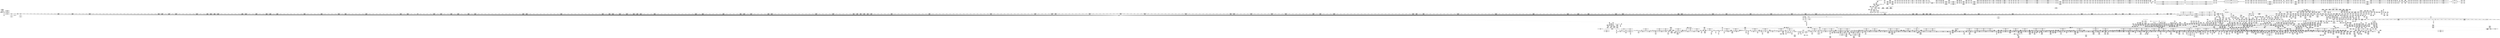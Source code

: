 digraph {
	CE0x5a26bb0 [shape=record,shape=Mrecord,label="{CE0x5a26bb0|i64_8|*Constant*}"]
	CE0x59cd170 [shape=record,shape=Mrecord,label="{CE0x59cd170|16:_i16,_720:_i32,_1216:_i8*,_:_CRE_573,574_}"]
	CE0x5a9ed80 [shape=record,shape=Mrecord,label="{CE0x5a9ed80|selinux_socket_connect:skc_family|security/selinux/hooks.c,4153|*SummSource*}"]
	CE0x5bc61d0 [shape=record,shape=Mrecord,label="{CE0x5bc61d0|__rcu_read_unlock:tmp3|*SummSink*}"]
	CE0x5ae58d0 [shape=record,shape=Mrecord,label="{CE0x5ae58d0|rcu_read_lock:tmp10|include/linux/rcupdate.h,882|*SummSink*}"]
	CE0x59c6060 [shape=record,shape=Mrecord,label="{CE0x59c6060|16:_i16,_720:_i32,_1216:_i8*,_:_CRE_608,612_|*MultipleSource*|*LoadInst*|security/selinux/hooks.c,4133|security/selinux/hooks.c,4134}"]
	CE0x5bb4f60 [shape=record,shape=Mrecord,label="{CE0x5bb4f60|rcu_lock_acquire:tmp|*SummSink*}"]
	CE0x5bcec40 [shape=record,shape=Mrecord,label="{CE0x5bcec40|i64_1|*Constant*}"]
	CE0x5aaa450 [shape=record,shape=Mrecord,label="{CE0x5aaa450|selinux_socket_connect:tmp50|security/selinux/hooks.c,4166|*SummSource*}"]
	CE0x5a842a0 [shape=record,shape=Mrecord,label="{CE0x5a842a0|rcu_read_lock:land.lhs.true2|*SummSink*}"]
	CE0x5afef40 [shape=record,shape=Mrecord,label="{CE0x5afef40|i64*_getelementptr_inbounds_(_4_x_i64_,_4_x_i64_*___llvm_gcov_ctr133,_i64_0,_i64_2)|*Constant*|*SummSource*}"]
	CE0x59ec960 [shape=record,shape=Mrecord,label="{CE0x59ec960|16:_i16,_720:_i32,_1216:_i8*,_:_CRE_811,812_}"]
	CE0x5a44bd0 [shape=record,shape=Mrecord,label="{CE0x5a44bd0|16:_i16,_720:_i32,_1216:_i8*,_:_CRE_1016,1024_|*MultipleSource*|*LoadInst*|security/selinux/hooks.c,4133|security/selinux/hooks.c,4134}"]
	CE0x5b1b580 [shape=record,shape=Mrecord,label="{CE0x5b1b580|__rcu_read_lock:tmp7|include/linux/rcupdate.h,240|*SummSource*}"]
	CE0x5af2a60 [shape=record,shape=Mrecord,label="{CE0x5af2a60|rcu_lock_release:map|Function::rcu_lock_release&Arg::map::|*SummSource*}"]
	CE0x59c9f90 [shape=record,shape=Mrecord,label="{CE0x59c9f90|selinux_socket_connect:if.then16}"]
	CE0x5a90290 [shape=record,shape=Mrecord,label="{CE0x5a90290|selinux_socket_connect:cmp36|security/selinux/hooks.c,4169|*SummSink*}"]
	CE0x59b28e0 [shape=record,shape=Mrecord,label="{CE0x59b28e0|selinux_socket_connect:if.then|*SummSource*}"]
	CE0x5bf3ed0 [shape=record,shape=Mrecord,label="{CE0x5bf3ed0|__preempt_count_sub:tmp4|./arch/x86/include/asm/preempt.h,77|*SummSink*}"]
	CE0x5a1b7e0 [shape=record,shape=Mrecord,label="{CE0x5a1b7e0|selinux_socket_connect:tmp21|security/selinux/hooks.c,4147|*SummSink*}"]
	CE0x59f4a20 [shape=record,shape=Mrecord,label="{CE0x59f4a20|selinux_socket_connect:tmp6|security/selinux/hooks.c,4138|*SummSink*}"]
	CE0x5b33820 [shape=record,shape=Mrecord,label="{CE0x5b33820|__rcu_read_lock:tmp6|include/linux/rcupdate.h,240}"]
	CE0x5afe320 [shape=record,shape=Mrecord,label="{CE0x5afe320|i64*_getelementptr_inbounds_(_4_x_i64_,_4_x_i64_*___llvm_gcov_ctr134,_i64_0,_i64_2)|*Constant*|*SummSource*}"]
	CE0x59eac90 [shape=record,shape=Mrecord,label="{CE0x59eac90|16:_i16,_720:_i32,_1216:_i8*,_:_CRE_694,695_}"]
	CE0x5bb6840 [shape=record,shape=Mrecord,label="{CE0x5bb6840|__preempt_count_add:tmp6|./arch/x86/include/asm/preempt.h,73}"]
	CE0x59cd7b0 [shape=record,shape=Mrecord,label="{CE0x59cd7b0|16:_i16,_720:_i32,_1216:_i8*,_:_CRE_578,579_}"]
	CE0x5b80fe0 [shape=record,shape=Mrecord,label="{CE0x5b80fe0|_call_void_mcount()_#3|*SummSource*}"]
	CE0x59b1080 [shape=record,shape=Mrecord,label="{CE0x59b1080|selinux_socket_connect:if.end33|*SummSource*}"]
	CE0x5aecdd0 [shape=record,shape=Mrecord,label="{CE0x5aecdd0|selinux_socket_connect:call56|security/selinux/hooks.c,4181|*SummSource*}"]
	CE0x5aa9a00 [shape=record,shape=Mrecord,label="{CE0x5aa9a00|selinux_socket_connect:tmp48|security/selinux/hooks.c,4166}"]
	CE0x59ef6e0 [shape=record,shape=Mrecord,label="{CE0x59ef6e0|_call_void_mcount()_#3|*SummSource*}"]
	CE0x5a81d30 [shape=record,shape=Mrecord,label="{CE0x5a81d30|rcu_read_lock:land.lhs.true|*SummSource*}"]
	CE0x5aa6820 [shape=record,shape=Mrecord,label="{CE0x5aa6820|selinux_socket_connect:conv27|security/selinux/hooks.c,4162|*SummSource*}"]
	CE0x5a13250 [shape=record,shape=Mrecord,label="{CE0x5a13250|i8_0|*Constant*|*SummSource*}"]
	CE0x5a117e0 [shape=record,shape=Mrecord,label="{CE0x5a117e0|i64*_getelementptr_inbounds_(_11_x_i64_,_11_x_i64_*___llvm_gcov_ctr127,_i64_0,_i64_1)|*Constant*|*SummSink*}"]
	CE0x5a9a500 [shape=record,shape=Mrecord,label="{CE0x5a9a500|rcu_read_lock:tmp4|include/linux/rcupdate.h,882}"]
	CE0x5bcef90 [shape=record,shape=Mrecord,label="{CE0x5bcef90|__preempt_count_add:tmp5|./arch/x86/include/asm/preempt.h,72}"]
	CE0x6c5ffe0 [shape=record,shape=Mrecord,label="{CE0x6c5ffe0|selinux_socket_connect:if.end24|*SummSource*}"]
	CE0x59e2d40 [shape=record,shape=Mrecord,label="{CE0x59e2d40|16:_i16,_720:_i32,_1216:_i8*,_:_CRE_239,240_}"]
	CE0x59e0570 [shape=record,shape=Mrecord,label="{CE0x59e0570|16:_i16,_720:_i32,_1216:_i8*,_:_CRE_5,6_}"]
	CE0x5a08f50 [shape=record,shape=Mrecord,label="{CE0x5a08f50|16:_i16,_720:_i32,_1216:_i8*,_:_CRE_114,115_}"]
	CE0x5b8bb60 [shape=record,shape=Mrecord,label="{CE0x5b8bb60|i8*_getelementptr_inbounds_(_44_x_i8_,_44_x_i8_*_.str47,_i32_0,_i32_0)|*Constant*|*SummSource*}"]
	CE0x59bf670 [shape=record,shape=Mrecord,label="{CE0x59bf670|selinux_socket_connect:lor.lhs.false}"]
	CE0x5b2da00 [shape=record,shape=Mrecord,label="{CE0x5b2da00|_call_void_mcount()_#3}"]
	CE0x5a387d0 [shape=record,shape=Mrecord,label="{CE0x5a387d0|16:_i16,_720:_i32,_1216:_i8*,_:_CRE_162,163_}"]
	CE0x5ad8d30 [shape=record,shape=Mrecord,label="{CE0x5ad8d30|selinux_socket_connect:sclass50|security/selinux/hooks.c,4176}"]
	CE0x5b12ca0 [shape=record,shape=Mrecord,label="{CE0x5b12ca0|COLLAPSED:_GCMRE___llvm_gcov_ctr327_internal_global_6_x_i64_zeroinitializer:_elem_0:default:}"]
	CE0x5a12aa0 [shape=record,shape=Mrecord,label="{CE0x5a12aa0|16:_i16,_720:_i32,_1216:_i8*,_:_CRE_1280,1288_|*MultipleSource*|*LoadInst*|security/selinux/hooks.c,4133|security/selinux/hooks.c,4134}"]
	CE0x5aed800 [shape=record,shape=Mrecord,label="{CE0x5aed800|selinux_socket_connect:u47|security/selinux/hooks.c,4175|*SummSource*}"]
	CE0x5a2ab90 [shape=record,shape=Mrecord,label="{CE0x5a2ab90|selinux_socket_connect:tmp6|security/selinux/hooks.c,4138}"]
	CE0x5a269f0 [shape=record,shape=Mrecord,label="{CE0x5a269f0|selinux_socket_connect:tmp25|security/selinux/hooks.c,4153}"]
	CE0x59c6a10 [shape=record,shape=Mrecord,label="{CE0x59c6a10|16:_i16,_720:_i32,_1216:_i8*,_:_CRE_383,384_}"]
	CE0x5a3d980 [shape=record,shape=Mrecord,label="{CE0x5a3d980|i64*_getelementptr_inbounds_(_33_x_i64_,_33_x_i64_*___llvm_gcov_ctr356,_i64_0,_i64_12)|*Constant*}"]
	CE0x5b35db0 [shape=record,shape=Mrecord,label="{CE0x5b35db0|__preempt_count_add:val|Function::__preempt_count_add&Arg::val::|*SummSource*}"]
	CE0x5a3ca30 [shape=record,shape=Mrecord,label="{CE0x5a3ca30|i32_15|*Constant*|*SummSource*}"]
	CE0x5b8b040 [shape=record,shape=Mrecord,label="{CE0x5b8b040|i32_934|*Constant*}"]
	CE0x5bad230 [shape=record,shape=Mrecord,label="{CE0x5bad230|i64_ptrtoint_(i8*_blockaddress(_rcu_lock_acquire,_%__here)_to_i64)|*Constant*}"]
	CE0x5af0960 [shape=record,shape=Mrecord,label="{CE0x5af0960|rcu_read_unlock:tmp22|include/linux/rcupdate.h,935}"]
	CE0x5a9d500 [shape=record,shape=Mrecord,label="{CE0x5a9d500|sock_has_perm:bb|*SummSource*}"]
	CE0x5b1c700 [shape=record,shape=Mrecord,label="{CE0x5b1c700|cred_sid:tmp6|security/selinux/hooks.c,197}"]
	CE0x5a42cd0 [shape=record,shape=Mrecord,label="{CE0x5a42cd0|16:_i16,_720:_i32,_1216:_i8*,_:_CRE_904,912_|*MultipleSource*|*LoadInst*|security/selinux/hooks.c,4133|security/selinux/hooks.c,4134}"]
	CE0x5afcf30 [shape=record,shape=Mrecord,label="{CE0x5afcf30|rcu_lock_release:tmp7|*SummSource*}"]
	CE0x5a323e0 [shape=record,shape=Mrecord,label="{CE0x5a323e0|16:_i16,_720:_i32,_1216:_i8*,_:_CRE_85,86_}"]
	CE0x5bae0f0 [shape=record,shape=Mrecord,label="{CE0x5bae0f0|i64*_getelementptr_inbounds_(_4_x_i64_,_4_x_i64_*___llvm_gcov_ctr130,_i64_0,_i64_0)|*Constant*|*SummSource*}"]
	CE0x5bc0870 [shape=record,shape=Mrecord,label="{CE0x5bc0870|__preempt_count_sub:val|Function::__preempt_count_sub&Arg::val::|*SummSink*}"]
	CE0x59c2e00 [shape=record,shape=Mrecord,label="{CE0x59c2e00|16:_i16,_720:_i32,_1216:_i8*,_:_CRE_394,395_}"]
	CE0x5a135a0 [shape=record,shape=Mrecord,label="{CE0x5a135a0|8:_%struct.sock*,_16:_i16,_18:_i16,_:_SCME_16,18_|*MultipleSource*|security/selinux/hooks.c, 4147|security/selinux/hooks.c,4147|security/selinux/hooks.c,4147}"]
	CE0x5b257d0 [shape=record,shape=Mrecord,label="{CE0x5b257d0|rcu_read_lock:tmp14|include/linux/rcupdate.h,882}"]
	CE0x5ac5660 [shape=record,shape=Mrecord,label="{CE0x5ac5660|i8_2|*Constant*|*SummSource*}"]
	CE0x59d4a70 [shape=record,shape=Mrecord,label="{CE0x59d4a70|16:_i16,_720:_i32,_1216:_i8*,_:_CRE_744,752_|*MultipleSource*|*LoadInst*|security/selinux/hooks.c,4133|security/selinux/hooks.c,4134}"]
	CE0x5aed100 [shape=record,shape=Mrecord,label="{CE0x5aed100|GLOBAL:selinux_netlbl_socket_connect|*Constant*}"]
	CE0x5b04800 [shape=record,shape=Mrecord,label="{CE0x5b04800|task_sid:land.lhs.true|*SummSource*}"]
	CE0x5b18c30 [shape=record,shape=Mrecord,label="{CE0x5b18c30|i64*_getelementptr_inbounds_(_4_x_i64_,_4_x_i64_*___llvm_gcov_ctr130,_i64_0,_i64_2)|*Constant*|*SummSource*}"]
	CE0x5a04450 [shape=record,shape=Mrecord,label="{CE0x5a04450|16:_i16,_720:_i32,_1216:_i8*,_:_CRE_138,139_}"]
	CE0x5afb5c0 [shape=record,shape=Mrecord,label="{CE0x5afb5c0|i64*_getelementptr_inbounds_(_4_x_i64_,_4_x_i64_*___llvm_gcov_ctr130,_i64_0,_i64_2)|*Constant*}"]
	CE0x59d9bd0 [shape=record,shape=Mrecord,label="{CE0x59d9bd0|16:_i16,_720:_i32,_1216:_i8*,_:_CRE_512,520_|*MultipleSource*|*LoadInst*|security/selinux/hooks.c,4133|security/selinux/hooks.c,4134}"]
	CE0x5a05800 [shape=record,shape=Mrecord,label="{CE0x5a05800|16:_i16,_720:_i32,_1216:_i8*,_:_CRE_125,126_}"]
	CE0x5a08140 [shape=record,shape=Mrecord,label="{CE0x5a08140|sock_has_perm:tmp1|*SummSource*}"]
	CE0x5a810a0 [shape=record,shape=Mrecord,label="{CE0x5a810a0|GLOBAL:rcu_read_unlock|*Constant*|*SummSource*}"]
	CE0x5abed40 [shape=record,shape=Mrecord,label="{CE0x5abed40|cred_sid:tmp2|*SummSource*}"]
	CE0x5a3f010 [shape=record,shape=Mrecord,label="{CE0x5a3f010|16:_i16,_720:_i32,_1216:_i8*,_:_CRE_839,840_}"]
	CE0x5a7d900 [shape=record,shape=Mrecord,label="{CE0x5a7d900|i64*_getelementptr_inbounds_(_13_x_i64_,_13_x_i64_*___llvm_gcov_ctr126,_i64_0,_i64_11)|*Constant*|*SummSink*}"]
	CE0x5ac75d0 [shape=record,shape=Mrecord,label="{CE0x5ac75d0|selinux_socket_connect:conv42|security/selinux/hooks.c,4174}"]
	CE0x5ac5810 [shape=record,shape=Mrecord,label="{CE0x5ac5810|i8_2|*Constant*|*SummSink*}"]
	CE0x5a2bab0 [shape=record,shape=Mrecord,label="{CE0x5a2bab0|i64_7|*Constant*}"]
	CE0x59c8370 [shape=record,shape=Mrecord,label="{CE0x59c8370|selinux_socket_connect:sk_security|security/selinux/hooks.c,4134|*SummSource*}"]
	CE0x5a3ede0 [shape=record,shape=Mrecord,label="{CE0x5a3ede0|i64*_getelementptr_inbounds_(_33_x_i64_,_33_x_i64_*___llvm_gcov_ctr356,_i64_0,_i64_13)|*Constant*}"]
	CE0x5a03d00 [shape=record,shape=Mrecord,label="{CE0x5a03d00|16:_i16,_720:_i32,_1216:_i8*,_:_CRE_104,108_|*MultipleSource*|*LoadInst*|security/selinux/hooks.c,4133|security/selinux/hooks.c,4134}"]
	CE0x5af38d0 [shape=record,shape=Mrecord,label="{CE0x5af38d0|GLOBAL:__rcu_read_unlock|*Constant*|*SummSource*}"]
	CE0x59f4ed0 [shape=record,shape=Mrecord,label="{CE0x59f4ed0|16:_i16,_720:_i32,_1216:_i8*,_:_CRE_3,4_}"]
	CE0x5af33b0 [shape=record,shape=Mrecord,label="{CE0x5af33b0|_call_void___rcu_read_unlock()_#10,_!dbg_!27734|include/linux/rcupdate.h,937|*SummSink*}"]
	CE0x5a48c10 [shape=record,shape=Mrecord,label="{CE0x5a48c10|16:_i16,_720:_i32,_1216:_i8*,_:_CRE_1228,1232_|*MultipleSource*|*LoadInst*|security/selinux/hooks.c,4133|security/selinux/hooks.c,4134}"]
	CE0x5b2e810 [shape=record,shape=Mrecord,label="{CE0x5b2e810|GLOBAL:__llvm_gcov_ctr132|Global_var:__llvm_gcov_ctr132}"]
	CE0x5a778c0 [shape=record,shape=Mrecord,label="{CE0x5a778c0|_ret_void,_!dbg_!27717|include/linux/rcupdate.h,419|*SummSource*}"]
	CE0x5abd290 [shape=record,shape=Mrecord,label="{CE0x5abd290|GLOBAL:__rcu_read_lock|*Constant*}"]
	CE0x5bc45a0 [shape=record,shape=Mrecord,label="{CE0x5bc45a0|rcu_lock_release:tmp5|include/linux/rcupdate.h,423}"]
	CE0x5a0ece0 [shape=record,shape=Mrecord,label="{CE0x5a0ece0|sock_has_perm:net3|security/selinux/hooks.c,3974}"]
	CE0x5a14c30 [shape=record,shape=Mrecord,label="{CE0x5a14c30|8:_%struct.sock*,_16:_i16,_18:_i16,_:_SCME_34,35_}"]
	CE0x5a19900 [shape=record,shape=Mrecord,label="{CE0x5a19900|selinux_socket_connect:sclass4|security/selinux/hooks.c,4145|*SummSource*}"]
	CE0x5ab4400 [shape=record,shape=Mrecord,label="{CE0x5ab4400|selinux_socket_connect:conv19|security/selinux/hooks.c,4157|*SummSource*}"]
	CE0x5a13740 [shape=record,shape=Mrecord,label="{CE0x5a13740|i64_56|*Constant*}"]
	CE0x5b13bf0 [shape=record,shape=Mrecord,label="{CE0x5b13bf0|sock_has_perm:tmp11|security/selinux/hooks.c,3970}"]
	CE0x5bb36a0 [shape=record,shape=Mrecord,label="{CE0x5bb36a0|rcu_lock_acquire:tmp4|include/linux/rcupdate.h,418|*SummSource*}"]
	CE0x5a08660 [shape=record,shape=Mrecord,label="{CE0x5a08660|16:_i16,_720:_i32,_1216:_i8*,_:_CRE_64,65_}"]
	CE0x5ae02c0 [shape=record,shape=Mrecord,label="{CE0x5ae02c0|i64*_getelementptr_inbounds_(_33_x_i64_,_33_x_i64_*___llvm_gcov_ctr356,_i64_0,_i64_32)|*Constant*|*SummSink*}"]
	CE0x5af0fa0 [shape=record,shape=Mrecord,label="{CE0x5af0fa0|rcu_read_unlock:tmp22|include/linux/rcupdate.h,935|*SummSink*}"]
	CE0x5a16530 [shape=record,shape=Mrecord,label="{CE0x5a16530|8:_%struct.sock*,_16:_i16,_18:_i16,_:_SCME_54,55_}"]
	CE0x5a32560 [shape=record,shape=Mrecord,label="{CE0x5a32560|16:_i16,_720:_i32,_1216:_i8*,_:_CRE_87,88_}"]
	CE0x5a28d80 [shape=record,shape=Mrecord,label="{CE0x5a28d80|selinux_socket_connect:tobool|security/selinux/hooks.c,4138|*SummSink*}"]
	CE0x5a9b4d0 [shape=record,shape=Mrecord,label="{CE0x5a9b4d0|_call_void_rcu_read_lock()_#10,_!dbg_!27712|security/selinux/hooks.c,207}"]
	CE0x59b1420 [shape=record,shape=Mrecord,label="{CE0x59b1420|selinux_socket_connect:if.then12}"]
	CE0x5afc870 [shape=record,shape=Mrecord,label="{CE0x5afc870|__rcu_read_lock:tmp2}"]
	CE0x5a1cb90 [shape=record,shape=Mrecord,label="{CE0x5a1cb90|__fswab16:conv1|include/uapi/linux/swab.h,53|*SummSink*}"]
	CE0x5a25910 [shape=record,shape=Mrecord,label="{CE0x5a25910|i64_21|*Constant*}"]
	CE0x5afdb00 [shape=record,shape=Mrecord,label="{CE0x5afdb00|__rcu_read_unlock:do.end}"]
	CE0x5ab5750 [shape=record,shape=Mrecord,label="{CE0x5ab5750|__llvm_gcov_indirect_counter_increment:tmp2|*SummSink*}"]
	CE0x5ac1010 [shape=record,shape=Mrecord,label="{CE0x5ac1010|task_sid:call3|security/selinux/hooks.c,208|*SummSink*}"]
	CE0x5a10a80 [shape=record,shape=Mrecord,label="{CE0x5a10a80|sock_has_perm:tmp13|security/selinux/hooks.c,3972|*SummSink*}"]
	CE0x5ab1810 [shape=record,shape=Mrecord,label="{CE0x5ab1810|_ret_i16_%conv3,_!dbg_!27720|include/uapi/linux/swab.h,53|*SummSource*}"]
	CE0x5a82300 [shape=record,shape=Mrecord,label="{CE0x5a82300|GLOBAL:__llvm_gcov_ctr127|Global_var:__llvm_gcov_ctr127}"]
	CE0x5b30d40 [shape=record,shape=Mrecord,label="{CE0x5b30d40|_call_void___preempt_count_add(i32_1)_#10,_!dbg_!27711|include/linux/rcupdate.h,239|*SummSource*}"]
	CE0x5a04cb0 [shape=record,shape=Mrecord,label="{CE0x5a04cb0|16:_i16,_720:_i32,_1216:_i8*,_:_CRE_145,146_}"]
	CE0x5a7ea80 [shape=record,shape=Mrecord,label="{CE0x5a7ea80|task_sid:tmp26|security/selinux/hooks.c,208|*SummSource*}"]
	CE0x5ae3020 [shape=record,shape=Mrecord,label="{CE0x5ae3020|sock_has_perm:bb}"]
	CE0x5afc230 [shape=record,shape=Mrecord,label="{CE0x5afc230|rcu_lock_acquire:tmp5|include/linux/rcupdate.h,418|*SummSource*}"]
	CE0x59d0a40 [shape=record,shape=Mrecord,label="{CE0x59d0a40|16:_i16,_720:_i32,_1216:_i8*,_:_CRE_542,543_}"]
	CE0x5b25230 [shape=record,shape=Mrecord,label="{CE0x5b25230|rcu_read_unlock:tmp10|include/linux/rcupdate.h,933|*SummSource*}"]
	CE0x5a24b10 [shape=record,shape=Mrecord,label="{CE0x5a24b10|avc_has_perm:auditdata|Function::avc_has_perm&Arg::auditdata::|*SummSink*}"]
	CE0x59c5090 [shape=record,shape=Mrecord,label="{CE0x59c5090|16:_i16,_720:_i32,_1216:_i8*,_:_CRE_364,365_}"]
	CE0x5a41310 [shape=record,shape=Mrecord,label="{CE0x5a41310|16:_i16,_720:_i32,_1216:_i8*,_:_CRE_867,868_}"]
	CE0x5a8dea0 [shape=record,shape=Mrecord,label="{CE0x5a8dea0|selinux_socket_connect:tmp53}"]
	CE0x5b10160 [shape=record,shape=Mrecord,label="{CE0x5b10160|sock_has_perm:if.end}"]
	CE0x5a17b00 [shape=record,shape=Mrecord,label="{CE0x5a17b00|selinux_socket_connect:tmp12|security/selinux/hooks.c,4144|*SummSink*}"]
	CE0x5a90ce0 [shape=record,shape=Mrecord,label="{CE0x5a90ce0|selinux_socket_connect:cond|security/selinux/hooks.c,4169}"]
	CE0x5b89790 [shape=record,shape=Mrecord,label="{CE0x5b89790|i64*_getelementptr_inbounds_(_11_x_i64_,_11_x_i64_*___llvm_gcov_ctr132,_i64_0,_i64_8)|*Constant*|*SummSource*}"]
	CE0x5a34ac0 [shape=record,shape=Mrecord,label="{CE0x5a34ac0|16:_i16,_720:_i32,_1216:_i8*,_:_CRE_170,171_}"]
	CE0x5af7070 [shape=record,shape=Mrecord,label="{CE0x5af7070|__preempt_count_add:tmp2|*SummSource*}"]
	CE0x5a420d0 [shape=record,shape=Mrecord,label="{CE0x5a420d0|16:_i16,_720:_i32,_1216:_i8*,_:_CRE_878,879_}"]
	CE0x5a9d5a0 [shape=record,shape=Mrecord,label="{CE0x5a9d5a0|sock_has_perm:bb|*SummSink*}"]
	CE0x5ac42a0 [shape=record,shape=Mrecord,label="{CE0x5ac42a0|sock_has_perm:u|security/selinux/hooks.c,3973|*SummSource*}"]
	CE0x59e26d0 [shape=record,shape=Mrecord,label="{CE0x59e26d0|16:_i16,_720:_i32,_1216:_i8*,_:_CRE_234,235_}"]
	CE0x5be2840 [shape=record,shape=Mrecord,label="{CE0x5be2840|__preempt_count_add:tmp5|./arch/x86/include/asm/preempt.h,72|*SummSink*}"]
	CE0x5b293b0 [shape=record,shape=Mrecord,label="{CE0x5b293b0|rcu_read_lock:tmp17|include/linux/rcupdate.h,882|*SummSource*}"]
	CE0x5affc80 [shape=record,shape=Mrecord,label="{CE0x5affc80|sock_has_perm:tmp20|security/selinux/hooks.c,3977}"]
	CE0x5bc0da0 [shape=record,shape=Mrecord,label="{CE0x5bc0da0|_call_void_mcount()_#3|*SummSink*}"]
	CE0x5a2c740 [shape=record,shape=Mrecord,label="{CE0x5a2c740|selinux_socket_connect:cmp6|security/selinux/hooks.c,4145}"]
	CE0x59d0f40 [shape=record,shape=Mrecord,label="{CE0x59d0f40|16:_i16,_720:_i32,_1216:_i8*,_:_CRE_546,547_}"]
	CE0x5a7b3c0 [shape=record,shape=Mrecord,label="{CE0x5a7b3c0|task_sid:tmp11|security/selinux/hooks.c,208}"]
	CE0x59c4910 [shape=record,shape=Mrecord,label="{CE0x59c4910|16:_i16,_720:_i32,_1216:_i8*,_:_CRE_358,359_}"]
	CE0x59e8c50 [shape=record,shape=Mrecord,label="{CE0x59e8c50|16:_i16,_720:_i32,_1216:_i8*,_:_CRE_408,409_}"]
	CE0x59d69b0 [shape=record,shape=Mrecord,label="{CE0x59d69b0|16:_i16,_720:_i32,_1216:_i8*,_:_CRE_717,718_}"]
	CE0x5a22210 [shape=record,shape=Mrecord,label="{CE0x5a22210|selinux_socket_connect:tmp28|security/selinux/hooks.c,4154|*SummSource*}"]
	CE0x59d97f0 [shape=record,shape=Mrecord,label="{CE0x59d97f0|16:_i16,_720:_i32,_1216:_i8*,_:_CRE_488,496_|*MultipleSource*|*LoadInst*|security/selinux/hooks.c,4133|security/selinux/hooks.c,4134}"]
	CE0x5bdb5d0 [shape=record,shape=Mrecord,label="{CE0x5bdb5d0|__rcu_read_unlock:tmp4|include/linux/rcupdate.h,244|*SummSink*}"]
	CE0x5aaa960 [shape=record,shape=Mrecord,label="{CE0x5aaa960|selinux_socket_connect:tmp51|security/selinux/hooks.c,4166|*SummSource*}"]
	CE0x5a9cbd0 [shape=record,shape=Mrecord,label="{CE0x5a9cbd0|task_sid:do.end6|*SummSource*}"]
	CE0x5acbdc0 [shape=record,shape=Mrecord,label="{CE0x5acbdc0|i64*_getelementptr_inbounds_(_13_x_i64_,_13_x_i64_*___llvm_gcov_ctr126,_i64_0,_i64_9)|*Constant*}"]
	CE0x5ab7950 [shape=record,shape=Mrecord,label="{CE0x5ab7950|0:_i8,_:_GCMR_task_sid.__warned_internal_global_i8_0,_section_.data.unlikely_,_align_1:_elem_0:default:}"]
	CE0x5a1d210 [shape=record,shape=Mrecord,label="{CE0x5a1d210|selinux_socket_connect:cmp14|security/selinux/hooks.c,4155}"]
	CE0x5be11f0 [shape=record,shape=Mrecord,label="{CE0x5be11f0|i64*_getelementptr_inbounds_(_4_x_i64_,_4_x_i64_*___llvm_gcov_ctr129,_i64_0,_i64_2)|*Constant*|*SummSink*}"]
	CE0x5ad72f0 [shape=record,shape=Mrecord,label="{CE0x5ad72f0|selinux_socket_connect:tobool52|security/selinux/hooks.c,4177}"]
	CE0x5adf320 [shape=record,shape=Mrecord,label="{CE0x5adf320|i64*_getelementptr_inbounds_(_33_x_i64_,_33_x_i64_*___llvm_gcov_ctr356,_i64_0,_i64_31)|*Constant*|*SummSink*}"]
	CE0x5bc33a0 [shape=record,shape=Mrecord,label="{CE0x5bc33a0|GLOBAL:__preempt_count_sub|*Constant*|*SummSource*}"]
	CE0x5bd55d0 [shape=record,shape=Mrecord,label="{CE0x5bd55d0|i64*_getelementptr_inbounds_(_4_x_i64_,_4_x_i64_*___llvm_gcov_ctr135,_i64_0,_i64_2)|*Constant*}"]
	CE0x5a77070 [shape=record,shape=Mrecord,label="{CE0x5a77070|cred_sid:tmp1|*SummSource*}"]
	CE0x5bb2290 [shape=record,shape=Mrecord,label="{CE0x5bb2290|GLOBAL:lock_release|*Constant*|*SummSink*}"]
	CE0x5a8e890 [shape=record,shape=Mrecord,label="{CE0x5a8e890|selinux_socket_connect:sclass34|security/selinux/hooks.c,4169|*SummSource*}"]
	CE0x5bc8940 [shape=record,shape=Mrecord,label="{CE0x5bc8940|rcu_lock_release:__here|*SummSource*}"]
	CE0x5af0200 [shape=record,shape=Mrecord,label="{CE0x5af0200|i64*_getelementptr_inbounds_(_11_x_i64_,_11_x_i64_*___llvm_gcov_ctr132,_i64_0,_i64_10)|*Constant*}"]
	CE0x5afcfa0 [shape=record,shape=Mrecord,label="{CE0x5afcfa0|rcu_lock_release:tmp7|*SummSink*}"]
	CE0x59b8450 [shape=record,shape=Mrecord,label="{CE0x59b8450|selinux_socket_connect:out|*SummSource*}"]
	CE0x6b6d0f0 [shape=record,shape=Mrecord,label="{CE0x6b6d0f0|selinux_socket_connect:net|security/selinux/hooks.c, 4147}"]
	CE0x5a47e80 [shape=record,shape=Mrecord,label="{CE0x5a47e80|16:_i16,_720:_i32,_1216:_i8*,_:_CRE_1192,1196_|*MultipleSource*|*LoadInst*|security/selinux/hooks.c,4133|security/selinux/hooks.c,4134}"]
	CE0x5ac9980 [shape=record,shape=Mrecord,label="{CE0x5ac9980|task_sid:tmp19|security/selinux/hooks.c,208}"]
	CE0x5ac9c80 [shape=record,shape=Mrecord,label="{CE0x5ac9c80|task_sid:tmp18|security/selinux/hooks.c,208|*SummSink*}"]
	CE0x5acb8a0 [shape=record,shape=Mrecord,label="{CE0x5acb8a0|i8*_getelementptr_inbounds_(_41_x_i8_,_41_x_i8_*_.str44,_i32_0,_i32_0)|*Constant*|*SummSource*}"]
	CE0x5b266c0 [shape=record,shape=Mrecord,label="{CE0x5b266c0|rcu_read_lock:tmp16|include/linux/rcupdate.h,882|*SummSource*}"]
	CE0x5b29340 [shape=record,shape=Mrecord,label="{CE0x5b29340|rcu_read_lock:tmp17|include/linux/rcupdate.h,882}"]
	CE0x5a402d0 [shape=record,shape=Mrecord,label="{CE0x5a402d0|16:_i16,_720:_i32,_1216:_i8*,_:_CRE_854,855_}"]
	CE0x5a76970 [shape=record,shape=Mrecord,label="{CE0x5a76970|task_sid:if.then|*SummSource*}"]
	CE0x59ddd10 [shape=record,shape=Mrecord,label="{CE0x59ddd10|selinux_socket_connect:tmp10|security/selinux/hooks.c,4139}"]
	CE0x6e65520 [shape=record,shape=Mrecord,label="{CE0x6e65520|selinux_socket_connect:if.then12|*SummSink*}"]
	CE0x5b85680 [shape=record,shape=Mrecord,label="{CE0x5b85680|rcu_lock_release:tmp3|*SummSink*}"]
	CE0x5a8d140 [shape=record,shape=Mrecord,label="{CE0x5a8d140|GLOBAL:get_current|*Constant*|*SummSource*}"]
	CE0x59cabc0 [shape=record,shape=Mrecord,label="{CE0x59cabc0|16:_i16,_720:_i32,_1216:_i8*,_:_CRE_210,211_}"]
	CE0x5aed450 [shape=record,shape=Mrecord,label="{CE0x5aed450|GLOBAL:selinux_netlbl_socket_connect|*Constant*|*SummSource*}"]
	CE0x5a7cbf0 [shape=record,shape=Mrecord,label="{CE0x5a7cbf0|task_sid:tmp23|security/selinux/hooks.c,208|*SummSource*}"]
	CE0x5a98af0 [shape=record,shape=Mrecord,label="{CE0x5a98af0|cred_sid:sid|security/selinux/hooks.c,197|*SummSink*}"]
	CE0x5af22c0 [shape=record,shape=Mrecord,label="{CE0x5af22c0|GLOBAL:rcu_lock_release|*Constant*|*SummSink*}"]
	"CONST[source:0(mediator),value:2(dynamic)][purpose:{object}][SnkIdx:2]"
	CE0x5af3210 [shape=record,shape=Mrecord,label="{CE0x5af3210|_call_void___rcu_read_unlock()_#10,_!dbg_!27734|include/linux/rcupdate.h,937}"]
	CE0x5b01bb0 [shape=record,shape=Mrecord,label="{CE0x5b01bb0|task_sid:tmp3|*SummSource*}"]
	CE0x5a1e7a0 [shape=record,shape=Mrecord,label="{CE0x5a1e7a0|selinux_socket_connect:tmp30|security/selinux/hooks.c,4155|*SummSink*}"]
	CE0x59e0bb0 [shape=record,shape=Mrecord,label="{CE0x59e0bb0|16:_i16,_720:_i32,_1216:_i8*,_:_CRE_583,584_}"]
	CE0x5ac3df0 [shape=record,shape=Mrecord,label="{CE0x5ac3df0|sock_has_perm:u|security/selinux/hooks.c,3973|*SummSink*}"]
	CE0x5ae5300 [shape=record,shape=Mrecord,label="{CE0x5ae5300|rcu_read_lock:tmp9|include/linux/rcupdate.h,882|*SummSource*}"]
	CE0x59d11c0 [shape=record,shape=Mrecord,label="{CE0x59d11c0|16:_i16,_720:_i32,_1216:_i8*,_:_CRE_548,549_}"]
	CE0x5a25a20 [shape=record,shape=Mrecord,label="{CE0x5a25a20|i64_21|*Constant*|*SummSink*}"]
	CE0x5acc020 [shape=record,shape=Mrecord,label="{CE0x5acc020|i64*_getelementptr_inbounds_(_13_x_i64_,_13_x_i64_*___llvm_gcov_ctr126,_i64_0,_i64_9)|*Constant*|*SummSink*}"]
	CE0x5a28160 [shape=record,shape=Mrecord,label="{CE0x5a28160|i32_2048|*Constant*}"]
	CE0x5a35b60 [shape=record,shape=Mrecord,label="{CE0x5a35b60|sock_has_perm:sk_security|security/selinux/hooks.c,3964}"]
	CE0x5ab2ae0 [shape=record,shape=Mrecord,label="{CE0x5ab2ae0|i64_15|*Constant*|*SummSink*}"]
	CE0x59d78f0 [shape=record,shape=Mrecord,label="{CE0x59d78f0|16:_i16,_720:_i32,_1216:_i8*,_:_CRE_823,824_}"]
	CE0x5a358a0 [shape=record,shape=Mrecord,label="{CE0x5a358a0|16:_i16,_720:_i32,_1216:_i8*,_:_CRE_372,373_}"]
	CE0x5a48260 [shape=record,shape=Mrecord,label="{CE0x5a48260|16:_i16,_720:_i32,_1216:_i8*,_:_CRE_1200,1208_|*MultipleSource*|*LoadInst*|security/selinux/hooks.c,4133|security/selinux/hooks.c,4134}"]
	CE0x5b2ec00 [shape=record,shape=Mrecord,label="{CE0x5b2ec00|_call_void_asm_sideeffect_,_memory_,_dirflag_,_fpsr_,_flags_()_#3,_!dbg_!27714,_!srcloc_!27715|include/linux/rcupdate.h,239|*SummSource*}"]
	CE0x59e89d0 [shape=record,shape=Mrecord,label="{CE0x59e89d0|16:_i16,_720:_i32,_1216:_i8*,_:_CRE_406,407_}"]
	CE0x59dfdc0 [shape=record,shape=Mrecord,label="{CE0x59dfdc0|selinux_socket_connect:if.end55}"]
	CE0x59f0ba0 [shape=record,shape=Mrecord,label="{CE0x59f0ba0|16:_i16,_720:_i32,_1216:_i8*,_:_CRE_255,256_}"]
	CE0x5a331d0 [shape=record,shape=Mrecord,label="{CE0x5a331d0|_call_void_mcount()_#3|*SummSource*}"]
	CE0x5bcc2d0 [shape=record,shape=Mrecord,label="{CE0x5bcc2d0|_call_void_mcount()_#3|*SummSource*}"]
	CE0x5b04380 [shape=record,shape=Mrecord,label="{CE0x5b04380|task_sid:tmp9|security/selinux/hooks.c,208}"]
	CE0x5ac6ba0 [shape=record,shape=Mrecord,label="{CE0x5ac6ba0|selinux_socket_connect:net44|security/selinux/hooks.c,4174|*SummSink*}"]
	CE0x59ea0a0 [shape=record,shape=Mrecord,label="{CE0x59ea0a0|16:_i16,_720:_i32,_1216:_i8*,_:_CRE_421,422_}"]
	CE0x5a3f150 [shape=record,shape=Mrecord,label="{CE0x5a3f150|16:_i16,_720:_i32,_1216:_i8*,_:_CRE_840,841_}"]
	CE0x5aba900 [shape=record,shape=Mrecord,label="{CE0x5aba900|GLOBAL:__llvm_gcov_ctr126|Global_var:__llvm_gcov_ctr126|*SummSource*}"]
	CE0x5a957a0 [shape=record,shape=Mrecord,label="{CE0x5a957a0|selinux_socket_connect:tobool31|security/selinux/hooks.c,4166}"]
	CE0x5b356c0 [shape=record,shape=Mrecord,label="{CE0x5b356c0|rcu_read_unlock:tobool1|include/linux/rcupdate.h,933}"]
	CE0x5b0fe40 [shape=record,shape=Mrecord,label="{CE0x5b0fe40|sock_has_perm:sid|security/selinux/hooks.c,3969|*SummSource*}"]
	CE0x5bee3a0 [shape=record,shape=Mrecord,label="{CE0x5bee3a0|i64*_getelementptr_inbounds_(_4_x_i64_,_4_x_i64_*___llvm_gcov_ctr135,_i64_0,_i64_1)|*Constant*}"]
	CE0x5ad5170 [shape=record,shape=Mrecord,label="{CE0x5ad5170|selinux_socket_connect:tmp64|security/selinux/hooks.c,4177}"]
	CE0x5b2f790 [shape=record,shape=Mrecord,label="{CE0x5b2f790|rcu_read_unlock:land.lhs.true2|*SummSource*}"]
	CE0x5a0ae90 [shape=record,shape=Mrecord,label="{CE0x5a0ae90|16:_i16,_720:_i32,_1216:_i8*,_:_CRE_559,560_}"]
	CE0x5b02fa0 [shape=record,shape=Mrecord,label="{CE0x5b02fa0|_call_void_mcount()_#3|*SummSource*}"]
	CE0x5b31d40 [shape=record,shape=Mrecord,label="{CE0x5b31d40|__rcu_read_lock:tmp4|include/linux/rcupdate.h,239}"]
	CE0x5bb68b0 [shape=record,shape=Mrecord,label="{CE0x5bb68b0|__preempt_count_add:tmp6|./arch/x86/include/asm/preempt.h,73|*SummSource*}"]
	CE0x5a11f00 [shape=record,shape=Mrecord,label="{CE0x5a11f00|16:_i16,_720:_i32,_1216:_i8*,_:_CRE_1232,1240_|*MultipleSource*|*LoadInst*|security/selinux/hooks.c,4133|security/selinux/hooks.c,4134}"]
	CE0x5a77c90 [shape=record,shape=Mrecord,label="{CE0x5a77c90|task_sid:tmp5|security/selinux/hooks.c,208|*SummSource*}"]
	CE0x5a25650 [shape=record,shape=Mrecord,label="{CE0x5a25650|i64_22|*Constant*|*SummSink*}"]
	CE0x59bf250 [shape=record,shape=Mrecord,label="{CE0x59bf250|selinux_socket_connect:tmp1|*SummSink*}"]
	CE0x5a04370 [shape=record,shape=Mrecord,label="{CE0x5a04370|__llvm_gcov_indirect_counter_increment:bb|*SummSource*}"]
	CE0x5ab9150 [shape=record,shape=Mrecord,label="{CE0x5ab9150|__llvm_gcov_indirect_counter_increment:tmp6}"]
	CE0x5a15b30 [shape=record,shape=Mrecord,label="{CE0x5a15b30|8:_%struct.sock*,_16:_i16,_18:_i16,_:_SCME_46,47_}"]
	CE0x59cda30 [shape=record,shape=Mrecord,label="{CE0x59cda30|16:_i16,_720:_i32,_1216:_i8*,_:_CRE_580,581_}"]
	CE0x5bc8db0 [shape=record,shape=Mrecord,label="{CE0x5bc8db0|__preempt_count_sub:tmp3}"]
	CE0x5ad2b10 [shape=record,shape=Mrecord,label="{CE0x5ad2b10|task_sid:tmp18|security/selinux/hooks.c,208}"]
	CE0x5b8b3f0 [shape=record,shape=Mrecord,label="{CE0x5b8b3f0|i32_934|*Constant*|*SummSource*}"]
	CE0x5af65d0 [shape=record,shape=Mrecord,label="{CE0x5af65d0|__rcu_read_lock:tmp}"]
	CE0x5b813f0 [shape=record,shape=Mrecord,label="{CE0x5b813f0|_call_void_lock_acquire(%struct.lockdep_map*_%map,_i32_0,_i32_0,_i32_2,_i32_0,_%struct.lockdep_map*_null,_i64_ptrtoint_(i8*_blockaddress(_rcu_lock_acquire,_%__here)_to_i64))_#10,_!dbg_!27716|include/linux/rcupdate.h,418|*SummSource*}"]
	CE0x5af6370 [shape=record,shape=Mrecord,label="{CE0x5af6370|__rcu_read_lock:tmp3|*SummSink*}"]
	CE0x5aaa1a0 [shape=record,shape=Mrecord,label="{CE0x5aaa1a0|selinux_socket_connect:tmp50|security/selinux/hooks.c,4166}"]
	CE0x5af9bf0 [shape=record,shape=Mrecord,label="{CE0x5af9bf0|i64*_getelementptr_inbounds_(_4_x_i64_,_4_x_i64_*___llvm_gcov_ctr129,_i64_0,_i64_0)|*Constant*}"]
	CE0x5a2b830 [shape=record,shape=Mrecord,label="{CE0x5a2b830|selinux_socket_connect:tmp16|security/selinux/hooks.c,4145|*SummSink*}"]
	CE0x59c2f40 [shape=record,shape=Mrecord,label="{CE0x59c2f40|16:_i16,_720:_i32,_1216:_i8*,_:_CRE_395,396_}"]
	CE0x5abc0d0 [shape=record,shape=Mrecord,label="{CE0x5abc0d0|GLOBAL:task_sid.__warned|Global_var:task_sid.__warned}"]
	CE0x5ad56c0 [shape=record,shape=Mrecord,label="{CE0x5ad56c0|selinux_socket_connect:tmp65}"]
	CE0x5a26700 [shape=record,shape=Mrecord,label="{CE0x5a26700|i64_9|*Constant*|*SummSource*}"]
	CE0x5a13e80 [shape=record,shape=Mrecord,label="{CE0x5a13e80|8:_%struct.sock*,_16:_i16,_18:_i16,_:_SCME_20,22_|*MultipleSource*|security/selinux/hooks.c, 4147|security/selinux/hooks.c,4147|security/selinux/hooks.c,4147}"]
	CE0x5bc4a10 [shape=record,shape=Mrecord,label="{CE0x5bc4a10|_call_void_asm_sideeffect_,_memory_,_dirflag_,_fpsr_,_flags_()_#3,_!dbg_!27711,_!srcloc_!27714|include/linux/rcupdate.h,244|*SummSource*}"]
	CE0x5b8aa30 [shape=record,shape=Mrecord,label="{CE0x5b8aa30|_call_void_lockdep_rcu_suspicious(i8*_getelementptr_inbounds_(_25_x_i8_,_25_x_i8_*_.str45,_i32_0,_i32_0),_i32_934,_i8*_getelementptr_inbounds_(_44_x_i8_,_44_x_i8_*_.str47,_i32_0,_i32_0))_#10,_!dbg_!27726|include/linux/rcupdate.h,933|*SummSink*}"]
	CE0x59d99e0 [shape=record,shape=Mrecord,label="{CE0x59d99e0|16:_i16,_720:_i32,_1216:_i8*,_:_CRE_496,512_|*MultipleSource*|*LoadInst*|security/selinux/hooks.c,4133|security/selinux/hooks.c,4134}"]
	CE0x5a2df80 [shape=record,shape=Mrecord,label="{CE0x5a2df80|selinux_socket_connect:conv|security/selinux/hooks.c,4144}"]
	CE0x5a47640 [shape=record,shape=Mrecord,label="{CE0x5a47640|16:_i16,_720:_i32,_1216:_i8*,_:_CRE_1160,1162_|*MultipleSource*|*LoadInst*|security/selinux/hooks.c,4133|security/selinux/hooks.c,4134}"]
	CE0x5acb950 [shape=record,shape=Mrecord,label="{CE0x5acb950|i8*_getelementptr_inbounds_(_41_x_i8_,_41_x_i8_*_.str44,_i32_0,_i32_0)|*Constant*|*SummSink*}"]
	CE0x5ac7410 [shape=record,shape=Mrecord,label="{CE0x5ac7410|selinux_socket_connect:conv41|security/selinux/hooks.c,4174|*SummSink*}"]
	CE0x5af4620 [shape=record,shape=Mrecord,label="{CE0x5af4620|__rcu_read_lock:do.end|*SummSource*}"]
	CE0x5a82830 [shape=record,shape=Mrecord,label="{CE0x5a82830|rcu_read_lock:bb|*SummSource*}"]
	CE0x5b048a0 [shape=record,shape=Mrecord,label="{CE0x5b048a0|task_sid:land.lhs.true|*SummSink*}"]
	CE0x5afbe90 [shape=record,shape=Mrecord,label="{CE0x5afbe90|__rcu_read_lock:tmp|*SummSink*}"]
	CE0x5a2cfa0 [shape=record,shape=Mrecord,label="{CE0x5a2cfa0|i64_6|*Constant*|*SummSource*}"]
	CE0x5a449e0 [shape=record,shape=Mrecord,label="{CE0x5a449e0|16:_i16,_720:_i32,_1216:_i8*,_:_CRE_1008,1016_|*MultipleSource*|*LoadInst*|security/selinux/hooks.c,4133|security/selinux/hooks.c,4134}"]
	CE0x59eecf0 [shape=record,shape=Mrecord,label="{CE0x59eecf0|i64_5|*Constant*}"]
	CE0x5a2c1a0 [shape=record,shape=Mrecord,label="{CE0x5a2c1a0|i32_44|*Constant*}"]
	CE0x5aa9900 [shape=record,shape=Mrecord,label="{CE0x5aa9900|i64_18|*Constant*|*SummSink*}"]
	CE0x5af6770 [shape=record,shape=Mrecord,label="{CE0x5af6770|i64*_getelementptr_inbounds_(_4_x_i64_,_4_x_i64_*___llvm_gcov_ctr128,_i64_0,_i64_0)|*Constant*|*SummSink*}"]
	CE0x5a994a0 [shape=record,shape=Mrecord,label="{CE0x5a994a0|_ret_void,_!dbg_!27717|include/linux/rcupdate.h,240|*SummSink*}"]
	CE0x5a9aff0 [shape=record,shape=Mrecord,label="{CE0x5a9aff0|task_sid:do.end|*SummSink*}"]
	CE0x5a3a460 [shape=record,shape=Mrecord,label="{CE0x5a3a460|__fswab16:tmp3|*SummSource*}"]
	CE0x59c61a0 [shape=record,shape=Mrecord,label="{CE0x59c61a0|16:_i16,_720:_i32,_1216:_i8*,_:_CRE_612,616_|*MultipleSource*|*LoadInst*|security/selinux/hooks.c,4133|security/selinux/hooks.c,4134}"]
	CE0x5b34530 [shape=record,shape=Mrecord,label="{CE0x5b34530|i64*_getelementptr_inbounds_(_4_x_i64_,_4_x_i64_*___llvm_gcov_ctr133,_i64_0,_i64_0)|*Constant*|*SummSink*}"]
	CE0x5abd7b0 [shape=record,shape=Mrecord,label="{CE0x5abd7b0|task_sid:tmp2|*SummSource*}"]
	CE0x5a35120 [shape=record,shape=Mrecord,label="{CE0x5a35120|16:_i16,_720:_i32,_1216:_i8*,_:_CRE_366,367_}"]
	CE0x5a74110 [shape=record,shape=Mrecord,label="{CE0x5a74110|0:_i8,_:_GCMR_rcu_read_lock.__warned_internal_global_i8_0,_section_.data.unlikely_,_align_1:_elem_0:default:}"]
	CE0x5b1c9e0 [shape=record,shape=Mrecord,label="{CE0x5b1c9e0|cred_sid:tmp6|security/selinux/hooks.c,197|*SummSink*}"]
	CE0x5a7c8d0 [shape=record,shape=Mrecord,label="{CE0x5a7c8d0|task_sid:tmp22|security/selinux/hooks.c,208|*SummSink*}"]
	CE0x59cb5b0 [shape=record,shape=Mrecord,label="{CE0x59cb5b0|16:_i16,_720:_i32,_1216:_i8*,_:_CRE_196,197_}"]
	CE0x59c9290 [shape=record,shape=Mrecord,label="{CE0x59c9290|selinux_socket_connect:cleanup|*SummSink*}"]
	CE0x59f10a0 [shape=record,shape=Mrecord,label="{CE0x59f10a0|16:_i16,_720:_i32,_1216:_i8*,_:_CRE_259,260_}"]
	CE0x5b2d2e0 [shape=record,shape=Mrecord,label="{CE0x5b2d2e0|rcu_read_unlock:tmp14|include/linux/rcupdate.h,933|*SummSource*}"]
	CE0x5be1620 [shape=record,shape=Mrecord,label="{CE0x5be1620|__preempt_count_add:do.body}"]
	CE0x5a15db0 [shape=record,shape=Mrecord,label="{CE0x5a15db0|8:_%struct.sock*,_16:_i16,_18:_i16,_:_SCME_48,49_}"]
	CE0x5a3f290 [shape=record,shape=Mrecord,label="{CE0x5a3f290|16:_i16,_720:_i32,_1216:_i8*,_:_CRE_841,842_}"]
	CE0x59ce8a0 [shape=record,shape=Mrecord,label="{CE0x59ce8a0|16:_i16,_720:_i32,_1216:_i8*,_:_CRE_203,204_}"]
	CE0x5aa3150 [shape=record,shape=Mrecord,label="{CE0x5aa3150|selinux_socket_connect:tmp44|security/selinux/hooks.c,4161|*SummSink*}"]
	CE0x59c09f0 [shape=record,shape=Mrecord,label="{CE0x59c09f0|selinux_socket_connect:if.end54}"]
	CE0x5a142d0 [shape=record,shape=Mrecord,label="{CE0x5a142d0|8:_%struct.sock*,_16:_i16,_18:_i16,_:_SCME_26,27_}"]
	CE0x59c52a0 [shape=record,shape=Mrecord,label="{CE0x59c52a0|16:_i16,_720:_i32,_1216:_i8*,_:_CRE_598,599_}"]
	CE0x5a90b60 [shape=record,shape=Mrecord,label="{CE0x5a90b60|i64_8388608|*Constant*|*SummSource*}"]
	CE0x5a468e0 [shape=record,shape=Mrecord,label="{CE0x5a468e0|16:_i16,_720:_i32,_1216:_i8*,_:_CRE_1144,1152_|*MultipleSource*|*LoadInst*|security/selinux/hooks.c,4133|security/selinux/hooks.c,4134}"]
	CE0x5a15ef0 [shape=record,shape=Mrecord,label="{CE0x5a15ef0|8:_%struct.sock*,_16:_i16,_18:_i16,_:_SCME_49,50_}"]
	CE0x5be1910 [shape=record,shape=Mrecord,label="{CE0x5be1910|__preempt_count_add:do.body|*SummSink*}"]
	CE0x5abe2d0 [shape=record,shape=Mrecord,label="{CE0x5abe2d0|rcu_read_lock:tmp3}"]
	CE0x5a122e0 [shape=record,shape=Mrecord,label="{CE0x5a122e0|16:_i16,_720:_i32,_1216:_i8*,_:_CRE_1248,1256_|*MultipleSource*|*LoadInst*|security/selinux/hooks.c,4133|security/selinux/hooks.c,4134}"]
	CE0x5ab0570 [shape=record,shape=Mrecord,label="{CE0x5ab0570|selinux_socket_connect:tmp37|security/selinux/hooks.c,4157|*SummSink*}"]
	CE0x59e6900 [shape=record,shape=Mrecord,label="{CE0x59e6900|16:_i16,_720:_i32,_1216:_i8*,_:_CRE_150,151_}"]
	CE0x5a41f90 [shape=record,shape=Mrecord,label="{CE0x5a41f90|16:_i16,_720:_i32,_1216:_i8*,_:_CRE_877,878_}"]
	CE0x5a06bf0 [shape=record,shape=Mrecord,label="{CE0x5a06bf0|i64*_getelementptr_inbounds_(_2_x_i64_,_2_x_i64_*___llvm_gcov_ctr353,_i64_0,_i64_0)|*Constant*|*SummSink*}"]
	CE0x59d5230 [shape=record,shape=Mrecord,label="{CE0x59d5230|16:_i16,_720:_i32,_1216:_i8*,_:_CRE_768,770_|*MultipleSource*|*LoadInst*|security/selinux/hooks.c,4133|security/selinux/hooks.c,4134}"]
	CE0x5a1b6b0 [shape=record,shape=Mrecord,label="{CE0x5a1b6b0|selinux_socket_connect:tmp21|security/selinux/hooks.c,4147|*SummSource*}"]
	CE0x5a31820 [shape=record,shape=Mrecord,label="{CE0x5a31820|__fswab16:tmp2|*SummSink*}"]
	CE0x5a143c0 [shape=record,shape=Mrecord,label="{CE0x5a143c0|8:_%struct.sock*,_16:_i16,_18:_i16,_:_SCME_27,28_}"]
	CE0x5aca4e0 [shape=record,shape=Mrecord,label="{CE0x5aca4e0|i8_1|*Constant*|*SummSink*}"]
	CE0x5b2d660 [shape=record,shape=Mrecord,label="{CE0x5b2d660|__rcu_read_unlock:do.body|*SummSource*}"]
	CE0x5a8dd10 [shape=record,shape=Mrecord,label="{CE0x5a8dd10|i64*_getelementptr_inbounds_(_33_x_i64_,_33_x_i64_*___llvm_gcov_ctr356,_i64_0,_i64_20)|*Constant*|*SummSource*}"]
	CE0x5acc6b0 [shape=record,shape=Mrecord,label="{CE0x5acc6b0|task_sid:tmp20|security/selinux/hooks.c,208|*SummSource*}"]
	CE0x5bd77b0 [shape=record,shape=Mrecord,label="{CE0x5bd77b0|i64*_getelementptr_inbounds_(_4_x_i64_,_4_x_i64_*___llvm_gcov_ctr135,_i64_0,_i64_1)|*Constant*|*SummSink*}"]
	CE0x5aee5b0 [shape=record,shape=Mrecord,label="{CE0x5aee5b0|selinux_socket_connect:family|security/selinux/hooks.c,4175}"]
	CE0x5ad8800 [shape=record,shape=Mrecord,label="{CE0x5ad8800|selinux_socket_connect:tmp59|security/selinux/hooks.c,4176|*SummSource*}"]
	CE0x59e1970 [shape=record,shape=Mrecord,label="{CE0x59e1970|16:_i16,_720:_i32,_1216:_i8*,_:_CRE_594,595_}"]
	CE0x59e64f0 [shape=record,shape=Mrecord,label="{CE0x59e64f0|16:_i16,_720:_i32,_1216:_i8*,_:_CRE_25,26_}"]
	CE0x5b2ca50 [shape=record,shape=Mrecord,label="{CE0x5b2ca50|i64*_getelementptr_inbounds_(_2_x_i64_,_2_x_i64_*___llvm_gcov_ctr131,_i64_0,_i64_0)|*Constant*}"]
	CE0x5a126c0 [shape=record,shape=Mrecord,label="{CE0x5a126c0|16:_i16,_720:_i32,_1216:_i8*,_:_CRE_1264,1272_|*MultipleSource*|*LoadInst*|security/selinux/hooks.c,4133|security/selinux/hooks.c,4134}"]
	CE0x5aa5720 [shape=record,shape=Mrecord,label="{CE0x5aa5720|selinux_socket_connect:tmp47|security/selinux/hooks.c,4162|*SummSink*}"]
	CE0x5ae2ec0 [shape=record,shape=Mrecord,label="{CE0x5ae2ec0|sock_has_perm:cleanup|*SummSource*}"]
	CE0x5a77770 [shape=record,shape=Mrecord,label="{CE0x5a77770|_ret_void,_!dbg_!27717|include/linux/rcupdate.h,419}"]
	CE0x5ac10e0 [shape=record,shape=Mrecord,label="{CE0x5ac10e0|task_sid:tobool4|security/selinux/hooks.c,208|*SummSource*}"]
	CE0x5a0d230 [shape=record,shape=Mrecord,label="{CE0x5a0d230|_ret_i32_%retval.0,_!dbg_!27728|security/selinux/avc.c,775}"]
	CE0x5b1c870 [shape=record,shape=Mrecord,label="{CE0x5b1c870|cred_sid:tmp6|security/selinux/hooks.c,197|*SummSource*}"]
	CE0x5bc7a60 [shape=record,shape=Mrecord,label="{CE0x5bc7a60|i64*_getelementptr_inbounds_(_4_x_i64_,_4_x_i64_*___llvm_gcov_ctr133,_i64_0,_i64_1)|*Constant*|*SummSource*}"]
	CE0x5a48450 [shape=record,shape=Mrecord,label="{CE0x5a48450|16:_i16,_720:_i32,_1216:_i8*,_:_CRE_1208,1212_|*MultipleSource*|*LoadInst*|security/selinux/hooks.c,4133|security/selinux/hooks.c,4134}"]
	CE0x5a90160 [shape=record,shape=Mrecord,label="{CE0x5a90160|selinux_socket_connect:cmp36|security/selinux/hooks.c,4169|*SummSource*}"]
	CE0x5af5450 [shape=record,shape=Mrecord,label="{CE0x5af5450|rcu_lock_acquire:tmp6|*SummSink*}"]
	CE0x5a8ae40 [shape=record,shape=Mrecord,label="{CE0x5a8ae40|selinux_socket_connect:tmp56|security/selinux/hooks.c,4175}"]
	CE0x5a952b0 [shape=record,shape=Mrecord,label="{CE0x5a952b0|0:_i32,_:_SCRE:_elem_0:default:}"]
	CE0x5a24e20 [shape=record,shape=Mrecord,label="{CE0x5a24e20|_ret_i32_%retval.0,_!dbg_!27728|security/selinux/avc.c,775|*SummSink*}"]
	CE0x5a08e50 [shape=record,shape=Mrecord,label="{CE0x5a08e50|16:_i16,_720:_i32,_1216:_i8*,_:_CRE_113,114_}"]
	CE0x5b31670 [shape=record,shape=Mrecord,label="{CE0x5b31670|i64*_getelementptr_inbounds_(_11_x_i64_,_11_x_i64_*___llvm_gcov_ctr132,_i64_0,_i64_0)|*Constant*|*SummSink*}"]
	CE0x5ad54c0 [shape=record,shape=Mrecord,label="{CE0x5ad54c0|selinux_socket_connect:tmp64|security/selinux/hooks.c,4177|*SummSink*}"]
	CE0x5ae2680 [shape=record,shape=Mrecord,label="{CE0x5ae2680|sock_has_perm:tmp6|security/selinux/hooks.c,3969|*SummSink*}"]
	CE0x5adfdc0 [shape=record,shape=Mrecord,label="{CE0x5adfdc0|i64**_getelementptr_inbounds_(_4_x_i64*_,_4_x_i64*_*___llvm_gcda_edge_table357,_i64_0,_i64_2)|*Constant*|*SummSink*}"]
	CE0x5a7d800 [shape=record,shape=Mrecord,label="{CE0x5a7d800|i64*_getelementptr_inbounds_(_13_x_i64_,_13_x_i64_*___llvm_gcov_ctr126,_i64_0,_i64_11)|*Constant*|*SummSource*}"]
	CE0x5a76440 [shape=record,shape=Mrecord,label="{CE0x5a76440|i64_3|*Constant*|*SummSource*}"]
	CE0x59d4640 [shape=record,shape=Mrecord,label="{CE0x59d4640|16:_i16,_720:_i32,_1216:_i8*,_:_CRE_732,736_|*MultipleSource*|*LoadInst*|security/selinux/hooks.c,4133|security/selinux/hooks.c,4134}"]
	CE0x5aa4fe0 [shape=record,shape=Mrecord,label="{CE0x5aa4fe0|selinux_socket_connect:tmp47|security/selinux/hooks.c,4162}"]
	CE0x5a1fc50 [shape=record,shape=Mrecord,label="{CE0x5a1fc50|selinux_socket_connect:tmp66}"]
	CE0x5b00390 [shape=record,shape=Mrecord,label="{CE0x5b00390|__fswab16:bb|*SummSink*}"]
	CE0x5a97e80 [shape=record,shape=Mrecord,label="{CE0x5a97e80|task_sid:tmp13|security/selinux/hooks.c,208}"]
	CE0x5b34f30 [shape=record,shape=Mrecord,label="{CE0x5b34f30|rcu_read_unlock:tmp4|include/linux/rcupdate.h,933}"]
	CE0x5a0fbe0 [shape=record,shape=Mrecord,label="{CE0x5a0fbe0|sock_has_perm:sid5|security/selinux/hooks.c,3976}"]
	CE0x5b88f10 [shape=record,shape=Mrecord,label="{CE0x5b88f10|rcu_read_unlock:tmp16|include/linux/rcupdate.h,933}"]
	CE0x5b28650 [shape=record,shape=Mrecord,label="{CE0x5b28650|i8*_getelementptr_inbounds_(_42_x_i8_,_42_x_i8_*_.str46,_i32_0,_i32_0)|*Constant*}"]
	CE0x5adf720 [shape=record,shape=Mrecord,label="{CE0x5adf720|selinux_socket_connect:tmp75|security/selinux/hooks.c,4184|*SummSource*}"]
	CE0x5a2e8b0 [shape=record,shape=Mrecord,label="{CE0x5a2e8b0|16:_i16,_720:_i32,_1216:_i8*,_:_CRE_103,104_}"]
	CE0x5a3e070 [shape=record,shape=Mrecord,label="{CE0x5a3e070|i64*_getelementptr_inbounds_(_33_x_i64_,_33_x_i64_*___llvm_gcov_ctr356,_i64_0,_i64_12)|*Constant*|*SummSource*}"]
	CE0x5ae7440 [shape=record,shape=Mrecord,label="{CE0x5ae7440|selinux_socket_connect:tmp69|security/selinux/hooks.c,4179|*SummSink*}"]
	CE0x59d7b70 [shape=record,shape=Mrecord,label="{CE0x59d7b70|16:_i16,_720:_i32,_1216:_i8*,_:_CRE_825,826_}"]
	CE0x59e3a70 [shape=record,shape=Mrecord,label="{CE0x59e3a70|16:_i16,_720:_i32,_1216:_i8*,_:_CRE_251,252_}"]
	CE0x5b89280 [shape=record,shape=Mrecord,label="{CE0x5b89280|rcu_read_unlock:tmp16|include/linux/rcupdate.h,933|*SummSink*}"]
	CE0x5bde3a0 [shape=record,shape=Mrecord,label="{CE0x5bde3a0|__preempt_count_add:do.end|*SummSource*}"]
	CE0x5ae6640 [shape=record,shape=Mrecord,label="{CE0x5ae6640|selinux_socket_connect:cleanup.dest.slot.0|*SummSink*}"]
	CE0x59c3c40 [shape=record,shape=Mrecord,label="{CE0x59c3c40|16:_i16,_720:_i32,_1216:_i8*,_:_CRE_30,31_}"]
	CE0x5a41810 [shape=record,shape=Mrecord,label="{CE0x5a41810|16:_i16,_720:_i32,_1216:_i8*,_:_CRE_871,872_}"]
	CE0x5a95cf0 [shape=record,shape=Mrecord,label="{CE0x5a95cf0|selinux_socket_connect:err.1|*SummSink*}"]
	CE0x5b81f50 [shape=record,shape=Mrecord,label="{CE0x5b81f50|__preempt_count_sub:sub|./arch/x86/include/asm/preempt.h,77}"]
	CE0x5adf390 [shape=record,shape=Mrecord,label="{CE0x5adf390|selinux_socket_connect:tmp74|security/selinux/hooks.c,4184|*SummSink*}"]
	CE0x5aa7320 [shape=record,shape=Mrecord,label="{CE0x5aa7320|i32_23|*Constant*|*SummSink*}"]
	CE0x59dafe0 [shape=record,shape=Mrecord,label="{CE0x59dafe0|selinux_socket_connect:if.then23}"]
	CE0x5a2c070 [shape=record,shape=Mrecord,label="{CE0x5a2c070|selinux_socket_connect:conv5|security/selinux/hooks.c,4145|*SummSink*}"]
	CE0x5ad83c0 [shape=record,shape=Mrecord,label="{CE0x5ad83c0|selinux_socket_connect:tmp60|security/selinux/hooks.c,4176}"]
	CE0x59f3480 [shape=record,shape=Mrecord,label="{CE0x59f3480|16:_i16,_720:_i32,_1216:_i8*,_:_CRE_660,661_}"]
	CE0x5a13c90 [shape=record,shape=Mrecord,label="{CE0x5a13c90|i32_8|*Constant*}"]
	CE0x5ae5e10 [shape=record,shape=Mrecord,label="{CE0x5ae5e10|selinux_socket_connect:err.0|*SummSource*}"]
	CE0x61465e0 [shape=record,shape=Mrecord,label="{CE0x61465e0|16:_i16,_720:_i32,_1216:_i8*,_:_CRE_59,60_}"]
	CE0x5a75ad0 [shape=record,shape=Mrecord,label="{CE0x5a75ad0|__rcu_read_unlock:tmp5|include/linux/rcupdate.h,244|*SummSource*}"]
	CE0x5a7ee10 [shape=record,shape=Mrecord,label="{CE0x5a7ee10|task_sid:tmp27|security/selinux/hooks.c,208|*SummSource*}"]
	CE0x5a07880 [shape=record,shape=Mrecord,label="{CE0x5a07880|16:_i16,_720:_i32,_1216:_i8*,_:_CRE_328,336_|*MultipleSource*|*LoadInst*|security/selinux/hooks.c,4133|security/selinux/hooks.c,4134}"]
	CE0x5bc2db0 [shape=record,shape=Mrecord,label="{CE0x5bc2db0|i64*_getelementptr_inbounds_(_4_x_i64_,_4_x_i64_*___llvm_gcov_ctr133,_i64_0,_i64_2)|*Constant*}"]
	CE0x5a2fc00 [shape=record,shape=Mrecord,label="{CE0x5a2fc00|i64*_getelementptr_inbounds_(_4_x_i64_,_4_x_i64_*___llvm_gcov_ctr128,_i64_0,_i64_3)|*Constant*|*SummSource*}"]
	CE0x5b01820 [shape=record,shape=Mrecord,label="{CE0x5b01820|__llvm_gcov_indirect_counter_increment:exit|*SummSink*}"]
	CE0x5b0f6a0 [shape=record,shape=Mrecord,label="{CE0x5b0f6a0|GLOBAL:__llvm_gcov_ctr327|Global_var:__llvm_gcov_ctr327}"]
	CE0x5a75930 [shape=record,shape=Mrecord,label="{CE0x5a75930|_call_void_asm_sideeffect_,_memory_,_dirflag_,_fpsr_,_flags_()_#3,_!dbg_!27711,_!srcloc_!27714|include/linux/rcupdate.h,244}"]
	CE0x59daf00 [shape=record,shape=Mrecord,label="{CE0x59daf00|selinux_socket_connect:return|*SummSource*}"]
	CE0x5aec1e0 [shape=record,shape=Mrecord,label="{CE0x5aec1e0|selinux_socket_connect:tmp72|security/selinux/hooks.c,4181|*SummSink*}"]
	CE0x5bc0760 [shape=record,shape=Mrecord,label="{CE0x5bc0760|__preempt_count_sub:val|Function::__preempt_count_sub&Arg::val::|*SummSource*}"]
	CE0x5ae72b0 [shape=record,shape=Mrecord,label="{CE0x5ae72b0|selinux_socket_connect:tmp69|security/selinux/hooks.c,4179|*SummSource*}"]
	CE0x5ae2b60 [shape=record,shape=Mrecord,label="{CE0x5ae2b60|__fswab16:conv|include/uapi/linux/swab.h,53|*SummSink*}"]
	CE0x5b85e90 [shape=record,shape=Mrecord,label="{CE0x5b85e90|rcu_lock_acquire:indirectgoto|*SummSource*}"]
	CE0x5a9c7e0 [shape=record,shape=Mrecord,label="{CE0x5a9c7e0|GLOBAL:__rcu_read_lock|*Constant*|*SummSink*}"]
	CE0x5a25f20 [shape=record,shape=Mrecord,label="{CE0x5a25f20|selinux_socket_connect:tmp62|security/selinux/hooks.c,4177|*SummSource*}"]
	CE0x5a18f40 [shape=record,shape=Mrecord,label="{CE0x5a18f40|selinux_socket_connect:tmp15|security/selinux/hooks.c,4144}"]
	CE0x59c18c0 [shape=record,shape=Mrecord,label="{CE0x59c18c0|16:_i16,_720:_i32,_1216:_i8*,_:_CRE_33,34_}"]
	CE0x59c1e10 [shape=record,shape=Mrecord,label="{CE0x59c1e10|16:_i16,_720:_i32,_1216:_i8*,_:_CRE_262,263_}"]
	CE0x59f3fc0 [shape=record,shape=Mrecord,label="{CE0x59f3fc0|16:_i16,_720:_i32,_1216:_i8*,_:_CRE_669,670_}"]
	CE0x59d1440 [shape=record,shape=Mrecord,label="{CE0x59d1440|16:_i16,_720:_i32,_1216:_i8*,_:_CRE_550,551_}"]
	CE0x5a8c570 [shape=record,shape=Mrecord,label="{CE0x5a8c570|sock_has_perm:task|Function::sock_has_perm&Arg::task::|*SummSink*}"]
	CE0x5a32fa0 [shape=record,shape=Mrecord,label="{CE0x5a32fa0|sock_has_perm:net|security/selinux/hooks.c, 3966|*SummSink*}"]
	CE0x5a74c70 [shape=record,shape=Mrecord,label="{CE0x5a74c70|i64_2|*Constant*}"]
	CE0x5b2bcf0 [shape=record,shape=Mrecord,label="{CE0x5b2bcf0|rcu_read_lock:tmp22|include/linux/rcupdate.h,884}"]
	CE0x5bc5c10 [shape=record,shape=Mrecord,label="{CE0x5bc5c10|__rcu_read_unlock:tmp|*SummSink*}"]
	CE0x5bc8a10 [shape=record,shape=Mrecord,label="{CE0x5bc8a10|rcu_lock_release:__here|*SummSink*}"]
	CE0x5a07a70 [shape=record,shape=Mrecord,label="{CE0x5a07a70|16:_i16,_720:_i32,_1216:_i8*,_:_CRE_336,344_|*MultipleSource*|*LoadInst*|security/selinux/hooks.c,4133|security/selinux/hooks.c,4134}"]
	"CONST[source:0(mediator),value:2(dynamic)][purpose:{object}][SnkIdx:6]"
	CE0x5a775a0 [shape=record,shape=Mrecord,label="{CE0x5a775a0|rcu_read_lock:call|include/linux/rcupdate.h,882}"]
	CE0x59b0f80 [shape=record,shape=Mrecord,label="{CE0x59b0f80|i32_0|*Constant*}"]
	CE0x5ab5240 [shape=record,shape=Mrecord,label="{CE0x5ab5240|rcu_read_lock:do.body}"]
	CE0x5b25fa0 [shape=record,shape=Mrecord,label="{CE0x5b25fa0|rcu_read_lock:tmp15|include/linux/rcupdate.h,882}"]
	CE0x5aff5e0 [shape=record,shape=Mrecord,label="{CE0x5aff5e0|sock_has_perm:tmp19|security/selinux/hooks.c,3977|*SummSink*}"]
	CE0x5a97730 [shape=record,shape=Mrecord,label="{CE0x5a97730|rcu_lock_release:tmp2|*SummSource*}"]
	CE0x5adecf0 [shape=record,shape=Mrecord,label="{CE0x5adecf0|i64**_getelementptr_inbounds_(_4_x_i64*_,_4_x_i64*_*___llvm_gcda_edge_table357,_i64_0,_i64_3)|*Constant*}"]
	CE0x5ae20f0 [shape=record,shape=Mrecord,label="{CE0x5ae20f0|i64*_getelementptr_inbounds_(_2_x_i64_,_2_x_i64_*___llvm_gcov_ctr98,_i64_0,_i64_0)|*Constant*}"]
	CE0x5afd380 [shape=record,shape=Mrecord,label="{CE0x5afd380|__rcu_read_unlock:bb}"]
	CE0x59d64b0 [shape=record,shape=Mrecord,label="{CE0x59d64b0|16:_i16,_720:_i32,_1216:_i8*,_:_CRE_713,714_}"]
	CE0x5b120d0 [shape=record,shape=Mrecord,label="{CE0x5b120d0|__fswab16:shr|include/uapi/linux/swab.h,53}"]
	CE0x5acb1b0 [shape=record,shape=Mrecord,label="{CE0x5acb1b0|i32_208|*Constant*|*SummSink*}"]
	CE0x59e1bf0 [shape=record,shape=Mrecord,label="{CE0x59e1bf0|16:_i16,_720:_i32,_1216:_i8*,_:_CRE_596,597_}"]
	CE0x5a9cfd0 [shape=record,shape=Mrecord,label="{CE0x5a9cfd0|sock_has_perm:tmp7|security/selinux/hooks.c,3969|*SummSink*}"]
	CE0x5a36e80 [shape=record,shape=Mrecord,label="{CE0x5a36e80|16:_i16,_720:_i32,_1216:_i8*,_:_CRE_165,166_}"]
	CE0x59c9500 [shape=record,shape=Mrecord,label="{CE0x59c9500|16:_i16,_720:_i32,_1216:_i8*,_:_CRE_353,354_}"]
	CE0x5bb5e40 [shape=record,shape=Mrecord,label="{CE0x5bb5e40|rcu_lock_release:tmp1|*SummSource*}"]
	CE0x5bae9c0 [shape=record,shape=Mrecord,label="{CE0x5bae9c0|__rcu_read_lock:do.body|*SummSource*}"]
	CE0x5a9df10 [shape=record,shape=Mrecord,label="{CE0x5a9df10|selinux_socket_connect:conv13|security/selinux/hooks.c,4155}"]
	CE0x59ba770 [shape=record,shape=Mrecord,label="{CE0x59ba770|16:_i16,_720:_i32,_1216:_i8*,_:_CRE_424,428_|*MultipleSource*|*LoadInst*|security/selinux/hooks.c,4133|security/selinux/hooks.c,4134}"]
	CE0x5b139f0 [shape=record,shape=Mrecord,label="{CE0x5b139f0|__llvm_gcov_indirect_counter_increment:tmp1}"]
	CE0x5a1ec50 [shape=record,shape=Mrecord,label="{CE0x5a1ec50|selinux_socket_connect:tmp31|security/selinux/hooks.c,4155|*SummSource*}"]
	CE0x6146570 [shape=record,shape=Mrecord,label="{CE0x6146570|16:_i16,_720:_i32,_1216:_i8*,_:_CRE_60,61_}"]
	CE0x5b2dcd0 [shape=record,shape=Mrecord,label="{CE0x5b2dcd0|rcu_read_unlock:tmp3|*SummSource*}"]
	CE0x5a9ad90 [shape=record,shape=Mrecord,label="{CE0x5a9ad90|__preempt_count_add:entry|*SummSink*}"]
	CE0x5b17bd0 [shape=record,shape=Mrecord,label="{CE0x5b17bd0|rcu_read_unlock:tmp2|*SummSource*}"]
	CE0x5aa1b10 [shape=record,shape=Mrecord,label="{CE0x5aa1b10|selinux_socket_connect:tmp42|security/selinux/hooks.c,4160|*SummSink*}"]
	CE0x59c8520 [shape=record,shape=Mrecord,label="{CE0x59c8520|selinux_socket_connect:if.then53|*SummSink*}"]
	CE0x5ab2310 [shape=record,shape=Mrecord,label="{CE0x5ab2310|selinux_socket_connect:cmp21|security/selinux/hooks.c,4160|*SummSink*}"]
	CE0x5a83c60 [shape=record,shape=Mrecord,label="{CE0x5a83c60|rcu_read_unlock:do.end}"]
	CE0x5a17720 [shape=record,shape=Mrecord,label="{CE0x5a17720|i64_4|*Constant*}"]
	CE0x59f0340 [shape=record,shape=Mrecord,label="{CE0x59f0340|16:_i16,_720:_i32,_1216:_i8*,_:_CRE_476,480_|*MultipleSource*|*LoadInst*|security/selinux/hooks.c,4133|security/selinux/hooks.c,4134}"]
	CE0x5a361c0 [shape=record,shape=Mrecord,label="{CE0x5a361c0|%struct.task_struct*_(%struct.task_struct**)*_asm_movq_%gs:$_1:P_,$0_,_r,im,_dirflag_,_fpsr_,_flags_}"]
	CE0x5a9cd50 [shape=record,shape=Mrecord,label="{CE0x5a9cd50|sock_has_perm:tmp7|security/selinux/hooks.c,3969|*SummSource*}"]
	CE0x59b7aa0 [shape=record,shape=Mrecord,label="{CE0x59b7aa0|i64_1|*Constant*|*SummSource*}"]
	CE0x5aeddf0 [shape=record,shape=Mrecord,label="{CE0x5aeddf0|selinux_socket_connect:net48|security/selinux/hooks.c,4175|*SummSource*}"]
	CE0x59de840 [shape=record,shape=Mrecord,label="{CE0x59de840|16:_i16,_720:_i32,_1216:_i8*,_:_CRE_241,242_}"]
	CE0x5a97db0 [shape=record,shape=Mrecord,label="{CE0x5a97db0|task_sid:tmp11|security/selinux/hooks.c,208|*SummSink*}"]
	CE0x59d7df0 [shape=record,shape=Mrecord,label="{CE0x59d7df0|16:_i16,_720:_i32,_1216:_i8*,_:_CRE_827,828_}"]
	CE0x5a41090 [shape=record,shape=Mrecord,label="{CE0x5a41090|16:_i16,_720:_i32,_1216:_i8*,_:_CRE_865,866_}"]
	CE0x5a1f710 [shape=record,shape=Mrecord,label="{CE0x5a1f710|selinux_socket_connect:tmp65|*SummSource*}"]
	CE0x5ab0f20 [shape=record,shape=Mrecord,label="{CE0x5ab0f20|GLOBAL:__fswab16|*Constant*|*SummSink*}"]
	CE0x5aa6980 [shape=record,shape=Mrecord,label="{CE0x5aa6980|selinux_socket_connect:conv27|security/selinux/hooks.c,4162|*SummSink*}"]
	CE0x5a041a0 [shape=record,shape=Mrecord,label="{CE0x5a041a0|__llvm_gcov_indirect_counter_increment:bb}"]
	CE0x59ccc70 [shape=record,shape=Mrecord,label="{CE0x59ccc70|16:_i16,_720:_i32,_1216:_i8*,_:_CRE_569,570_}"]
	CE0x5bc5c80 [shape=record,shape=Mrecord,label="{CE0x5bc5c80|__rcu_read_lock:bb|*SummSink*}"]
	CE0x5bb20c0 [shape=record,shape=Mrecord,label="{CE0x5bb20c0|GLOBAL:lock_release|*Constant*|*SummSource*}"]
	CE0x5a2c450 [shape=record,shape=Mrecord,label="{CE0x5a2c450|i32_44|*Constant*|*SummSource*}"]
	CE0x5a3f790 [shape=record,shape=Mrecord,label="{CE0x5a3f790|16:_i16,_720:_i32,_1216:_i8*,_:_CRE_845,846_}"]
	CE0x5a765d0 [shape=record,shape=Mrecord,label="{CE0x5a765d0|rcu_read_lock:tmp2|*SummSource*}"]
	CE0x5aa8300 [shape=record,shape=Mrecord,label="{CE0x5aa8300|selinux_socket_connect:bf.lshr|security/selinux/hooks.c,4165}"]
	CE0x5a23120 [shape=record,shape=Mrecord,label="{CE0x5a23120|i32_2|*Constant*|*SummSink*}"]
	CE0x5a44220 [shape=record,shape=Mrecord,label="{CE0x5a44220|16:_i16,_720:_i32,_1216:_i8*,_:_CRE_976,980_|*MultipleSource*|*LoadInst*|security/selinux/hooks.c,4133|security/selinux/hooks.c,4134}"]
	CE0x59f2a00 [shape=record,shape=Mrecord,label="{CE0x59f2a00|16:_i16,_720:_i32,_1216:_i8*,_:_CRE_655,656_}"]
	CE0x5b10ef0 [shape=record,shape=Mrecord,label="{CE0x5b10ef0|sock_has_perm:sid|security/selinux/hooks.c,3969|*SummSink*}"]
	CE0x5acb830 [shape=record,shape=Mrecord,label="{CE0x5acb830|i8*_getelementptr_inbounds_(_41_x_i8_,_41_x_i8_*_.str44,_i32_0,_i32_0)|*Constant*}"]
	CE0x5aeae70 [shape=record,shape=Mrecord,label="{CE0x5aeae70|i64*_getelementptr_inbounds_(_33_x_i64_,_33_x_i64_*___llvm_gcov_ctr356,_i64_0,_i64_29)|*Constant*|*SummSource*}"]
	CE0x59bb6d0 [shape=record,shape=Mrecord,label="{CE0x59bb6d0|selinux_socket_connect:return}"]
	CE0x5a395a0 [shape=record,shape=Mrecord,label="{CE0x5a395a0|sock_has_perm:call|security/selinux/hooks.c,3967}"]
	CE0x5ae6550 [shape=record,shape=Mrecord,label="{CE0x5ae6550|selinux_socket_connect:cleanup.dest.slot.0|*SummSource*}"]
	CE0x5b1aa60 [shape=record,shape=Mrecord,label="{CE0x5b1aa60|rcu_read_lock:call|include/linux/rcupdate.h,882|*SummSink*}"]
	CE0x59ed0f0 [shape=record,shape=Mrecord,label="{CE0x59ed0f0|16:_i16,_720:_i32,_1216:_i8*,_:_CRE_817,818_}"]
	CE0x5b17b60 [shape=record,shape=Mrecord,label="{CE0x5b17b60|rcu_read_unlock:tmp2}"]
	CE0x5ab6eb0 [shape=record,shape=Mrecord,label="{CE0x5ab6eb0|_call_void_rcu_lock_acquire(%struct.lockdep_map*_rcu_lock_map)_#10,_!dbg_!27711|include/linux/rcupdate.h,881}"]
	CE0x59dcd50 [shape=record,shape=Mrecord,label="{CE0x59dcd50|16:_i16,_720:_i32,_1216:_i8*,_:_CRE_144,145_}"]
	CE0x5bc78d0 [shape=record,shape=Mrecord,label="{CE0x5bc78d0|rcu_lock_release:bb|*SummSink*}"]
	CE0x5a29130 [shape=record,shape=Mrecord,label="{CE0x5a29130|selinux_socket_connect:tobool|security/selinux/hooks.c,4138}"]
	CE0x5a17790 [shape=record,shape=Mrecord,label="{CE0x5a17790|i64_4|*Constant*|*SummSource*}"]
	CE0x5abf550 [shape=record,shape=Mrecord,label="{CE0x5abf550|rcu_read_unlock:if.then|*SummSource*}"]
	CE0x5a0fd60 [shape=record,shape=Mrecord,label="{CE0x5a0fd60|sock_has_perm:sid5|security/selinux/hooks.c,3976|*SummSource*}"]
	CE0x5a949b0 [shape=record,shape=Mrecord,label="{CE0x5a949b0|selinux_socket_connect:conv29|security/selinux/hooks.c,4165|*SummSource*}"]
	CE0x5b1a450 [shape=record,shape=Mrecord,label="{CE0x5b1a450|rcu_read_unlock:call|include/linux/rcupdate.h,933|*SummSink*}"]
	CE0x59f4b60 [shape=record,shape=Mrecord,label="{CE0x59f4b60|selinux_socket_connect:tmp7|security/selinux/hooks.c,4138}"]
	CE0x5b2ccd0 [shape=record,shape=Mrecord,label="{CE0x5b2ccd0|rcu_read_unlock:tmp13|include/linux/rcupdate.h,933|*SummSource*}"]
	CE0x5ae6ba0 [shape=record,shape=Mrecord,label="{CE0x5ae6ba0|GLOBAL:__llvm_gcov_global_state_pred358|Global_var:__llvm_gcov_global_state_pred358|*SummSource*}"]
	CE0x5a31330 [shape=record,shape=Mrecord,label="{CE0x5a31330|16:_i16,_720:_i32,_1216:_i8*,_:_CRE_115,116_}"]
	CE0x5a36fc0 [shape=record,shape=Mrecord,label="{CE0x5a36fc0|16:_i16,_720:_i32,_1216:_i8*,_:_CRE_166,167_}"]
	CE0x59f3d40 [shape=record,shape=Mrecord,label="{CE0x59f3d40|16:_i16,_720:_i32,_1216:_i8*,_:_CRE_667,668_}"]
	CE0x5a189a0 [shape=record,shape=Mrecord,label="{CE0x5a189a0|selinux_socket_connect:tmp14|security/selinux/hooks.c,4144}"]
	CE0x5aa61d0 [shape=record,shape=Mrecord,label="{CE0x5aa61d0|selinux_socket_connect:conv26|security/selinux/hooks.c,4162|*SummSource*}"]
	CE0x59cd8f0 [shape=record,shape=Mrecord,label="{CE0x59cd8f0|16:_i16,_720:_i32,_1216:_i8*,_:_CRE_579,580_}"]
	CE0x59d6870 [shape=record,shape=Mrecord,label="{CE0x59d6870|16:_i16,_720:_i32,_1216:_i8*,_:_CRE_716,717_}"]
	CE0x5ae3100 [shape=record,shape=Mrecord,label="{CE0x5ae3100|COLLAPSED:_GCMRE___llvm_gcov_ctr98_internal_global_2_x_i64_zeroinitializer:_elem_0:default:}"]
	CE0x5ac6a90 [shape=record,shape=Mrecord,label="{CE0x5ac6a90|selinux_socket_connect:net44|security/selinux/hooks.c,4174|*SummSource*}"]
	CE0x5a1d940 [shape=record,shape=Mrecord,label="{CE0x5a1d940|selinux_socket_connect:tmp30|security/selinux/hooks.c,4155}"]
	CE0x5a2ea90 [shape=record,shape=Mrecord,label="{CE0x5a2ea90|sock_has_perm:tmp4|security/selinux/hooks.c,3966|*SummSource*}"]
	CE0x59f4610 [shape=record,shape=Mrecord,label="{CE0x59f4610|get_current:tmp}"]
	CE0x5a8f310 [shape=record,shape=Mrecord,label="{CE0x5a8f310|selinux_socket_connect:tmp54|security/selinux/hooks.c,4169}"]
	CE0x5a76f90 [shape=record,shape=Mrecord,label="{CE0x5a76f90|cred_sid:tmp|*SummSink*}"]
	CE0x5a32780 [shape=record,shape=Mrecord,label="{CE0x5a32780|sock_has_perm:tmp2|*LoadInst*|security/selinux/hooks.c,3964}"]
	CE0x5bc9280 [shape=record,shape=Mrecord,label="{CE0x5bc9280|_call_void_asm_addl_$1,_%gs:$0_,_*m,ri,*m,_dirflag_,_fpsr_,_flags_(i32*___preempt_count,_i32_%sub,_i32*___preempt_count)_#3,_!dbg_!27717,_!srcloc_!27718|./arch/x86/include/asm/preempt.h,77|*SummSink*}"]
	CE0x5a94600 [shape=record,shape=Mrecord,label="{CE0x5a94600|selinux_socket_connect:bf.clear|security/selinux/hooks.c,4165}"]
	CE0x59c1530 [shape=record,shape=Mrecord,label="{CE0x59c1530|16:_i16,_720:_i32,_1216:_i8*,_:_CRE_16,18_|*MultipleSource*|*LoadInst*|security/selinux/hooks.c,4133|security/selinux/hooks.c,4134}"]
	CE0x5b02d40 [shape=record,shape=Mrecord,label="{CE0x5b02d40|__llvm_gcov_indirect_counter_increment:tmp1|*SummSink*}"]
	CE0x59ec770 [shape=record,shape=Mrecord,label="{CE0x59ec770|16:_i16,_720:_i32,_1216:_i8*,_:_CRE_810,811_}"]
	CE0x5ad8180 [shape=record,shape=Mrecord,label="{CE0x5ad8180|selinux_socket_connect:conv29|security/selinux/hooks.c,4165}"]
	CE0x5a2b670 [shape=record,shape=Mrecord,label="{CE0x5a2b670|selinux_socket_connect:tmp16|security/selinux/hooks.c,4145|*SummSource*}"]
	CE0x5aaac90 [shape=record,shape=Mrecord,label="{CE0x5aaac90|selinux_socket_connect:tmp52}"]
	CE0x5a168f0 [shape=record,shape=Mrecord,label="{CE0x5a168f0|i64_56|*Constant*|*SummSink*}"]
	CE0x5bb3a70 [shape=record,shape=Mrecord,label="{CE0x5bb3a70|_call_void_mcount()_#3|*SummSink*}"]
	CE0x5ab3a10 [shape=record,shape=Mrecord,label="{CE0x5ab3a10|selinux_socket_connect:tmp40|security/selinux/hooks.c,4160|*SummSource*}"]
	CE0x5a85840 [shape=record,shape=Mrecord,label="{CE0x5a85840|i64*_getelementptr_inbounds_(_11_x_i64_,_11_x_i64_*___llvm_gcov_ctr132,_i64_0,_i64_0)|*Constant*|*SummSource*}"]
	CE0x5be1c20 [shape=record,shape=Mrecord,label="{CE0x5be1c20|i64*_getelementptr_inbounds_(_4_x_i64_,_4_x_i64_*___llvm_gcov_ctr129,_i64_0,_i64_2)|*Constant*}"]
	CE0x5aecd60 [shape=record,shape=Mrecord,label="{CE0x5aecd60|selinux_socket_connect:call56|security/selinux/hooks.c,4181}"]
	CE0x5ade4a0 [shape=record,shape=Mrecord,label="{CE0x5ade4a0|i64**_getelementptr_inbounds_(_4_x_i64*_,_4_x_i64*_*___llvm_gcda_edge_table357,_i64_0,_i64_2)|*Constant*|*SummSource*}"]
	CE0x5a37f10 [shape=record,shape=Mrecord,label="{CE0x5a37f10|16:_i16,_720:_i32,_1216:_i8*,_:_CRE_91,92_}"]
	CE0x5af2800 [shape=record,shape=Mrecord,label="{CE0x5af2800|rcu_lock_release:map|Function::rcu_lock_release&Arg::map::}"]
	CE0x5b85610 [shape=record,shape=Mrecord,label="{CE0x5b85610|rcu_lock_release:tmp3|*SummSource*}"]
	CE0x5bb83b0 [shape=record,shape=Mrecord,label="{CE0x5bb83b0|__rcu_read_unlock:tmp6|include/linux/rcupdate.h,245}"]
	CE0x59c0520 [shape=record,shape=Mrecord,label="{CE0x59c0520|selinux_socket_connect:if.then32}"]
	CE0x5a3d510 [shape=record,shape=Mrecord,label="{CE0x5a3d510|selinux_socket_connect:tmp33|security/selinux/hooks.c,4156}"]
	CE0x5b30fe0 [shape=record,shape=Mrecord,label="{CE0x5b30fe0|i64*_getelementptr_inbounds_(_11_x_i64_,_11_x_i64_*___llvm_gcov_ctr132,_i64_0,_i64_1)|*Constant*|*SummSource*}"]
	"CONST[source:0(mediator),value:0(static)][purpose:{operation}][SrcIdx:24]"
	CE0x5aba3d0 [shape=record,shape=Mrecord,label="{CE0x5aba3d0|__llvm_gcov_indirect_counter_increment:bb|*SummSink*}"]
	CE0x5a3e190 [shape=record,shape=Mrecord,label="{CE0x5a3e190|selinux_socket_connect:tmp33|security/selinux/hooks.c,4156|*SummSink*}"]
	"CONST[source:0(mediator),value:0(static)][purpose:{object}][SrcIdx:3]"
	CE0x59ea790 [shape=record,shape=Mrecord,label="{CE0x59ea790|16:_i16,_720:_i32,_1216:_i8*,_:_CRE_690,691_}"]
	CE0x5a333b0 [shape=record,shape=Mrecord,label="{CE0x5a333b0|16:_i16,_720:_i32,_1216:_i8*,_:_CRE_174,175_}"]
	CE0x5ae3b80 [shape=record,shape=Mrecord,label="{CE0x5ae3b80|selinux_socket_connect:tmp74|security/selinux/hooks.c,4184}"]
	CE0x5abc4f0 [shape=record,shape=Mrecord,label="{CE0x5abc4f0|i64*_getelementptr_inbounds_(_11_x_i64_,_11_x_i64_*___llvm_gcov_ctr127,_i64_0,_i64_1)|*Constant*|*SummSource*}"]
	CE0x5bb5060 [shape=record,shape=Mrecord,label="{CE0x5bb5060|rcu_lock_acquire:tmp1|*SummSource*}"]
	CE0x5aecf00 [shape=record,shape=Mrecord,label="{CE0x5aecf00|selinux_socket_connect:call56|security/selinux/hooks.c,4181|*SummSink*}"]
	CE0x5abb620 [shape=record,shape=Mrecord,label="{CE0x5abb620|i64*_getelementptr_inbounds_(_13_x_i64_,_13_x_i64_*___llvm_gcov_ctr126,_i64_0,_i64_1)|*Constant*}"]
	CE0x5a97c50 [shape=record,shape=Mrecord,label="{CE0x5a97c50|rcu_read_lock:tmp5|include/linux/rcupdate.h,882|*SummSource*}"]
	CE0x5a45770 [shape=record,shape=Mrecord,label="{CE0x5a45770|16:_i16,_720:_i32,_1216:_i8*,_:_CRE_1064,1072_|*MultipleSource*|*LoadInst*|security/selinux/hooks.c,4133|security/selinux/hooks.c,4134}"]
	CE0x59d7530 [shape=record,shape=Mrecord,label="{CE0x59d7530|16:_i16,_720:_i32,_1216:_i8*,_:_CRE_820,821_}"]
	CE0x59ea1e0 [shape=record,shape=Mrecord,label="{CE0x59ea1e0|16:_i16,_720:_i32,_1216:_i8*,_:_CRE_422,423_}"]
	CE0x5ab4780 [shape=record,shape=Mrecord,label="{CE0x5ab4780|selinux_socket_connect:conv20|security/selinux/hooks.c,4157|*SummSource*}"]
	CE0x5a0aad0 [shape=record,shape=Mrecord,label="{CE0x5a0aad0|16:_i16,_720:_i32,_1216:_i8*,_:_CRE_556,557_}"]
	CE0x59f16d0 [shape=record,shape=Mrecord,label="{CE0x59f16d0|get_current:tmp|*SummSink*}"]
	CE0x5a46eb0 [shape=record,shape=Mrecord,label="{CE0x5a46eb0|16:_i16,_720:_i32,_1216:_i8*,_:_CRE_1155,1156_}"]
	CE0x5a779d0 [shape=record,shape=Mrecord,label="{CE0x5a779d0|i64_0|*Constant*}"]
	CE0x5b042b0 [shape=record,shape=Mrecord,label="{CE0x5b042b0|task_sid:tmp8|security/selinux/hooks.c,208|*SummSink*}"]
	CE0x59d9020 [shape=record,shape=Mrecord,label="{CE0x59d9020|16:_i16,_720:_i32,_1216:_i8*,_:_CRE_216,217_}"]
	CE0x59ece70 [shape=record,shape=Mrecord,label="{CE0x59ece70|16:_i16,_720:_i32,_1216:_i8*,_:_CRE_815,816_}"]
	CE0x5a09900 [shape=record,shape=Mrecord,label="{CE0x5a09900|16:_i16,_720:_i32,_1216:_i8*,_:_CRE_180,181_}"]
	CE0x5a7a790 [shape=record,shape=Mrecord,label="{CE0x5a7a790|task_sid:land.lhs.true2|*SummSource*}"]
	CE0x59e10b0 [shape=record,shape=Mrecord,label="{CE0x59e10b0|16:_i16,_720:_i32,_1216:_i8*,_:_CRE_587,588_}"]
	CE0x5a39720 [shape=record,shape=Mrecord,label="{CE0x5a39720|16:_i16,_720:_i32,_1216:_i8*,_:_CRE_158,159_}"]
	CE0x59fcc50 [shape=record,shape=Mrecord,label="{CE0x59fcc50|selinux_socket_connect:sk1|security/selinux/hooks.c,4133|*SummSource*}"]
	CE0x5adefa0 [shape=record,shape=Mrecord,label="{CE0x5adefa0|i64*_getelementptr_inbounds_(_33_x_i64_,_33_x_i64_*___llvm_gcov_ctr356,_i64_0,_i64_31)|*Constant*}"]
	CE0x59c5f20 [shape=record,shape=Mrecord,label="{CE0x59c5f20|16:_i16,_720:_i32,_1216:_i8*,_:_CRE_648,649_}"]
	CE0x5bc3330 [shape=record,shape=Mrecord,label="{CE0x5bc3330|GLOBAL:__preempt_count_sub|*Constant*|*SummSink*}"]
	CE0x5a97b20 [shape=record,shape=Mrecord,label="{CE0x5a97b20|GLOBAL:__llvm_gcov_ctr127|Global_var:__llvm_gcov_ctr127|*SummSource*}"]
	CE0x59c1980 [shape=record,shape=Mrecord,label="{CE0x59c1980|16:_i16,_720:_i32,_1216:_i8*,_:_CRE_34,35_}"]
	CE0x5a1ac60 [shape=record,shape=Mrecord,label="{CE0x5a1ac60|selinux_socket_connect:tmp19|security/selinux/hooks.c,4144|*SummSink*}"]
	CE0x59ef990 [shape=record,shape=Mrecord,label="{CE0x59ef990|16:_i16,_720:_i32,_1216:_i8*,_:_CRE_456,458_|*MultipleSource*|*LoadInst*|security/selinux/hooks.c,4133|security/selinux/hooks.c,4134}"]
	CE0x5a326a0 [shape=record,shape=Mrecord,label="{CE0x5a326a0|16:_i16,_720:_i32,_1216:_i8*,_:_CRE_88,89_}"]
	CE0x5bc40e0 [shape=record,shape=Mrecord,label="{CE0x5bc40e0|rcu_lock_release:tmp4|include/linux/rcupdate.h,423|*SummSink*}"]
	CE0x5af4330 [shape=record,shape=Mrecord,label="{CE0x5af4330|GLOBAL:rcu_lock_release|*Constant*}"]
	CE0x5b12250 [shape=record,shape=Mrecord,label="{CE0x5b12250|i32_2|*Constant*}"]
	CE0x59d5040 [shape=record,shape=Mrecord,label="{CE0x59d5040|16:_i16,_720:_i32,_1216:_i8*,_:_CRE_764,768_|*MultipleSource*|*LoadInst*|security/selinux/hooks.c,4133|security/selinux/hooks.c,4134}"]
	CE0x5aa7260 [shape=record,shape=Mrecord,label="{CE0x5aa7260|i32_23|*Constant*|*SummSource*}"]
	CE0x5a9e0f0 [shape=record,shape=Mrecord,label="{CE0x5a9e0f0|selinux_socket_connect:conv13|security/selinux/hooks.c,4155|*SummSink*}"]
	CE0x59d5420 [shape=record,shape=Mrecord,label="{CE0x59d5420|16:_i16,_720:_i32,_1216:_i8*,_:_CRE_772,776_|*MultipleSource*|*LoadInst*|security/selinux/hooks.c,4133|security/selinux/hooks.c,4134}"]
	CE0x59d8e90 [shape=record,shape=Mrecord,label="{CE0x59d8e90|16:_i16,_720:_i32,_1216:_i8*,_:_CRE_215,216_}"]
	CE0x5a120f0 [shape=record,shape=Mrecord,label="{CE0x5a120f0|16:_i16,_720:_i32,_1216:_i8*,_:_CRE_1240,1248_|*MultipleSource*|*LoadInst*|security/selinux/hooks.c,4133|security/selinux/hooks.c,4134}"]
	CE0x5a830f0 [shape=record,shape=Mrecord,label="{CE0x5a830f0|i64*_getelementptr_inbounds_(_11_x_i64_,_11_x_i64_*___llvm_gcov_ctr127,_i64_0,_i64_0)|*Constant*|*SummSource*}"]
	CE0x5afcd40 [shape=record,shape=Mrecord,label="{CE0x5afcd40|rcu_lock_release:tmp7}"]
	CE0x5b2ba90 [shape=record,shape=Mrecord,label="{CE0x5b2ba90|i64*_getelementptr_inbounds_(_11_x_i64_,_11_x_i64_*___llvm_gcov_ctr127,_i64_0,_i64_10)|*Constant*|*SummSink*}"]
	CE0x5ac7da0 [shape=record,shape=Mrecord,label="{CE0x5ac7da0|selinux_socket_connect:u43|security/selinux/hooks.c,4174}"]
	CE0x5bb6720 [shape=record,shape=Mrecord,label="{CE0x5bb6720|_call_void_mcount()_#3|*SummSource*}"]
	CE0x5b2e500 [shape=record,shape=Mrecord,label="{CE0x5b2e500|rcu_read_unlock:tmp4|include/linux/rcupdate.h,933|*SummSource*}"]
	CE0x5ab5b90 [shape=record,shape=Mrecord,label="{CE0x5ab5b90|i64*_null|*Constant*}"]
	CE0x5b82140 [shape=record,shape=Mrecord,label="{CE0x5b82140|__preempt_count_sub:sub|./arch/x86/include/asm/preempt.h,77|*SummSource*}"]
	CE0x5a04680 [shape=record,shape=Mrecord,label="{CE0x5a04680|16:_i16,_720:_i32,_1216:_i8*,_:_CRE_140,141_}"]
	CE0x5a43680 [shape=record,shape=Mrecord,label="{CE0x5a43680|16:_i16,_720:_i32,_1216:_i8*,_:_CRE_952,960_|*MultipleSource*|*LoadInst*|security/selinux/hooks.c,4133|security/selinux/hooks.c,4134}"]
	CE0x5bb40a0 [shape=record,shape=Mrecord,label="{CE0x5bb40a0|GLOBAL:lock_acquire|*Constant*|*SummSink*}"]
	CE0x5a911e0 [shape=record,shape=Mrecord,label="{CE0x5a911e0|selinux_socket_connect:conv38|security/selinux/hooks.c,4169|*SummSource*}"]
	CE0x5ac57a0 [shape=record,shape=Mrecord,label="{CE0x5ac57a0|selinux_socket_connect:u|security/selinux/hooks.c,4173|*SummSource*}"]
	CE0x5a39280 [shape=record,shape=Mrecord,label="{CE0x5a39280|sock_has_perm:tmp5|security/selinux/hooks.c,3966}"]
	CE0x5ab0370 [shape=record,shape=Mrecord,label="{CE0x5ab0370|selinux_socket_connect:tmp37|security/selinux/hooks.c,4157|*SummSource*}"]
	CE0x5a261c0 [shape=record,shape=Mrecord,label="{CE0x5a261c0|selinux_socket_connect:tmp63|security/selinux/hooks.c,4177}"]
	CE0x5b0fcc0 [shape=record,shape=Mrecord,label="{CE0x5b0fcc0|sock_has_perm:sid|security/selinux/hooks.c,3969}"]
	CE0x5a75c40 [shape=record,shape=Mrecord,label="{CE0x5a75c40|__rcu_read_unlock:tmp5|include/linux/rcupdate.h,244|*SummSink*}"]
	CE0x5a8a8c0 [shape=record,shape=Mrecord,label="{CE0x5a8a8c0|GLOBAL:sock_has_perm|*Constant*|*SummSource*}"]
	CE0x5a3cfc0 [shape=record,shape=Mrecord,label="{CE0x5a3cfc0|selinux_socket_connect:tmp32|security/selinux/hooks.c,4155}"]
	CE0x5ac6e80 [shape=record,shape=Mrecord,label="{CE0x5ac6e80|selinux_socket_connect:call40|security/selinux/hooks.c,4174|*SummSink*}"]
	CE0x5b17c70 [shape=record,shape=Mrecord,label="{CE0x5b17c70|rcu_read_lock:if.end|*SummSource*}"]
	CE0x59e9920 [shape=record,shape=Mrecord,label="{CE0x59e9920|16:_i16,_720:_i32,_1216:_i8*,_:_CRE_415,416_}"]
	CE0x5b2e490 [shape=record,shape=Mrecord,label="{CE0x5b2e490|rcu_read_unlock:tobool|include/linux/rcupdate.h,933|*SummSink*}"]
	CE0x5b13090 [shape=record,shape=Mrecord,label="{CE0x5b13090|task_sid:real_cred|security/selinux/hooks.c,208|*SummSource*}"]
	CE0x5aef590 [shape=record,shape=Mrecord,label="{CE0x5aef590|rcu_read_unlock:tmp19|include/linux/rcupdate.h,933}"]
	CE0x5a425d0 [shape=record,shape=Mrecord,label="{CE0x5a425d0|16:_i16,_720:_i32,_1216:_i8*,_:_CRE_888,892_|*MultipleSource*|*LoadInst*|security/selinux/hooks.c,4133|security/selinux/hooks.c,4134}"]
	CE0x5ae70d0 [shape=record,shape=Mrecord,label="{CE0x5ae70d0|0:_i32,_:_GCMR___llvm_gcov_global_state_pred358_internal_unnamed_addr_global_i32_-1:_elem_0:default:}"]
	CE0x5acd240 [shape=record,shape=Mrecord,label="{CE0x5acd240|GLOBAL:lockdep_rcu_suspicious|*Constant*}"]
	CE0x5abcba0 [shape=record,shape=Mrecord,label="{CE0x5abcba0|_call_void_mcount()_#3|*SummSource*}"]
	CE0x5add3b0 [shape=record,shape=Mrecord,label="{CE0x5add3b0|_call_void___llvm_gcov_indirect_counter_increment(i32*___llvm_gcov_global_state_pred358,_i64**_getelementptr_inbounds_(_4_x_i64*_,_4_x_i64*_*___llvm_gcda_edge_table357,_i64_0,_i64_2)),_!dbg_!27816|security/selinux/hooks.c,4185|*SummSource*}"]
	CE0x5ae53d0 [shape=record,shape=Mrecord,label="{CE0x5ae53d0|rcu_read_lock:tmp9|include/linux/rcupdate.h,882|*SummSink*}"]
	CE0x59d9fb0 [shape=record,shape=Mrecord,label="{CE0x59d9fb0|16:_i16,_720:_i32,_1216:_i8*,_:_CRE_528,536_|*MultipleSource*|*LoadInst*|security/selinux/hooks.c,4133|security/selinux/hooks.c,4134}"]
	CE0x5ac7f00 [shape=record,shape=Mrecord,label="{CE0x5ac7f00|selinux_socket_connect:u43|security/selinux/hooks.c,4174|*SummSource*}"]
	CE0x5a2d960 [shape=record,shape=Mrecord,label="{CE0x5a2d960|selinux_socket_connect:sclass|security/selinux/hooks.c,4144|*SummSink*}"]
	CE0x5a08470 [shape=record,shape=Mrecord,label="{CE0x5a08470|i32_1|*Constant*}"]
	CE0x5aa17c0 [shape=record,shape=Mrecord,label="{CE0x5aa17c0|selinux_socket_connect:tmp42|security/selinux/hooks.c,4160}"]
	CE0x5a75710 [shape=record,shape=Mrecord,label="{CE0x5a75710|_call_void_mcount()_#3|*SummSource*}"]
	CE0x5bc8e80 [shape=record,shape=Mrecord,label="{CE0x5bc8e80|__preempt_count_sub:tmp3|*SummSource*}"]
	CE0x59e61d0 [shape=record,shape=Mrecord,label="{CE0x59e61d0|selinux_socket_connect:tmp6|security/selinux/hooks.c,4138|*SummSource*}"]
	CE0x5b30720 [shape=record,shape=Mrecord,label="{CE0x5b30720|rcu_read_unlock:land.lhs.true|*SummSource*}"]
	CE0x5afc8e0 [shape=record,shape=Mrecord,label="{CE0x5afc8e0|__rcu_read_lock:tmp2|*SummSource*}"]
	CE0x5a7ffd0 [shape=record,shape=Mrecord,label="{CE0x5a7ffd0|cred_sid:cred|Function::cred_sid&Arg::cred::}"]
	CE0x59d05e0 [shape=record,shape=Mrecord,label="{CE0x59d05e0|i32_5|*Constant*|*SummSource*}"]
	CE0x5b103d0 [shape=record,shape=Mrecord,label="{CE0x5b103d0|__fswab16:or|include/uapi/linux/swab.h,53|*SummSink*}"]
	CE0x5bc4720 [shape=record,shape=Mrecord,label="{CE0x5bc4720|rcu_lock_release:tmp5|include/linux/rcupdate.h,423|*SummSource*}"]
	CE0x5a8ddc0 [shape=record,shape=Mrecord,label="{CE0x5a8ddc0|i64*_getelementptr_inbounds_(_33_x_i64_,_33_x_i64_*___llvm_gcov_ctr356,_i64_0,_i64_20)|*Constant*|*SummSink*}"]
	CE0x5a0fed0 [shape=record,shape=Mrecord,label="{CE0x5a0fed0|sock_has_perm:sid5|security/selinux/hooks.c,3976|*SummSink*}"]
	CE0x5aee070 [shape=record,shape=Mrecord,label="{CE0x5aee070|selinux_socket_connect:tmp57|security/selinux/hooks.c,4175}"]
	CE0x5a94e70 [shape=record,shape=Mrecord,label="{CE0x5a94e70|selinux_socket_connect:call30|security/selinux/hooks.c,4165|*SummSource*}"]
	CE0x5a2d190 [shape=record,shape=Mrecord,label="{CE0x5a2d190|i32_4|*Constant*}"]
	CE0x5aef8d0 [shape=record,shape=Mrecord,label="{CE0x5aef8d0|rcu_read_unlock:tmp20|include/linux/rcupdate.h,933}"]
	CE0x5a762e0 [shape=record,shape=Mrecord,label="{CE0x5a762e0|i64_3|*Constant*}"]
	CE0x5a78a50 [shape=record,shape=Mrecord,label="{CE0x5a78a50|__rcu_read_lock:tmp1|*SummSink*}"]
	CE0x5a124d0 [shape=record,shape=Mrecord,label="{CE0x5a124d0|16:_i16,_720:_i32,_1216:_i8*,_:_CRE_1256,1264_|*MultipleSource*|*LoadInst*|security/selinux/hooks.c,4133|security/selinux/hooks.c,4134}"]
	CE0x5ac2c50 [shape=record,shape=Mrecord,label="{CE0x5ac2c50|i64*_getelementptr_inbounds_(_6_x_i64_,_6_x_i64_*___llvm_gcov_ctr327,_i64_0,_i64_4)|*Constant*|*SummSink*}"]
	CE0x5b0ebb0 [shape=record,shape=Mrecord,label="{CE0x5b0ebb0|_call_void___llvm_gcov_indirect_counter_increment(i32*___llvm_gcov_global_state_pred358,_i64**_getelementptr_inbounds_(_4_x_i64*_,_4_x_i64*_*___llvm_gcda_edge_table357,_i64_0,_i64_3)),_!dbg_!27814|security/selinux/hooks.c,4184|*SummSink*}"]
	CE0x5a0c950 [shape=record,shape=Mrecord,label="{CE0x5a0c950|i32_(i32,_i32,_i16,_i32,_%struct.common_audit_data*)*_bitcast_(i32_(i32,_i32,_i16,_i32,_%struct.common_audit_data.495*)*_avc_has_perm_to_i32_(i32,_i32,_i16,_i32,_%struct.common_audit_data*)*)|*Constant*}"]
	CE0x59d3070 [shape=record,shape=Mrecord,label="{CE0x59d3070|16:_i16,_720:_i32,_1216:_i8*,_:_CRE_678,679_}"]
	CE0x59eb550 [shape=record,shape=Mrecord,label="{CE0x59eb550|16:_i16,_720:_i32,_1216:_i8*,_:_CRE_701,702_}"]
	CE0x59b7130 [shape=record,shape=Mrecord,label="{CE0x59b7130|selinux_socket_connect:bb|*SummSource*}"]
	CE0x5a1db70 [shape=record,shape=Mrecord,label="{CE0x5a1db70|i64_11|*Constant*|*SummSource*}"]
	CE0x5b83290 [shape=record,shape=Mrecord,label="{CE0x5b83290|rcu_read_unlock:tmp9|include/linux/rcupdate.h,933}"]
	CE0x5aa0f20 [shape=record,shape=Mrecord,label="{CE0x5aa0f20|avc_has_perm:auditdata|Function::avc_has_perm&Arg::auditdata::}"]
	CE0x59d6370 [shape=record,shape=Mrecord,label="{CE0x59d6370|16:_i16,_720:_i32,_1216:_i8*,_:_CRE_712,713_}"]
	CE0x5a2e290 [shape=record,shape=Mrecord,label="{CE0x5a2e290|i32_1|*Constant*}"]
	CE0x5a22410 [shape=record,shape=Mrecord,label="{CE0x5a22410|selinux_socket_connect:addrlen|Function::selinux_socket_connect&Arg::addrlen::|*SummSource*}"]
	CE0x5adc9c0 [shape=record,shape=Mrecord,label="{CE0x5adc9c0|i32_-22|*Constant*|*SummSource*}"]
	CE0x59eeb80 [shape=record,shape=Mrecord,label="{CE0x59eeb80|rcu_read_lock:tobool1|include/linux/rcupdate.h,882|*SummSink*}"]
	CE0x59eff60 [shape=record,shape=Mrecord,label="{CE0x59eff60|16:_i16,_720:_i32,_1216:_i8*,_:_CRE_468,472_|*MultipleSource*|*LoadInst*|security/selinux/hooks.c,4133|security/selinux/hooks.c,4134}"]
	CE0x5a39040 [shape=record,shape=Mrecord,label="{CE0x5a39040|16:_i16,_720:_i32,_1216:_i8*,_:_CRE_182,183_}"]
	CE0x59d2f30 [shape=record,shape=Mrecord,label="{CE0x59d2f30|16:_i16,_720:_i32,_1216:_i8*,_:_CRE_677,678_}"]
	CE0x59e0cf0 [shape=record,shape=Mrecord,label="{CE0x59e0cf0|16:_i16,_720:_i32,_1216:_i8*,_:_CRE_584,585_}"]
	CE0x5b2ab10 [shape=record,shape=Mrecord,label="{CE0x5b2ab10|rcu_read_lock:tmp19|include/linux/rcupdate.h,882|*SummSource*}"]
	CE0x59d65f0 [shape=record,shape=Mrecord,label="{CE0x59d65f0|16:_i16,_720:_i32,_1216:_i8*,_:_CRE_714,715_}"]
	CE0x5ab4530 [shape=record,shape=Mrecord,label="{CE0x5ab4530|selinux_socket_connect:conv19|security/selinux/hooks.c,4157|*SummSink*}"]
	CE0x5a16ed0 [shape=record,shape=Mrecord,label="{CE0x5a16ed0|selinux_socket_connect:tmp23|security/selinux/hooks.c,4153|*SummSource*}"]
	CE0x5a8d8e0 [shape=record,shape=Mrecord,label="{CE0x5a8d8e0|selinux_socket_connect:tmp52|*SummSource*}"]
	CE0x5b2be90 [shape=record,shape=Mrecord,label="{CE0x5b2be90|rcu_read_lock:tmp22|include/linux/rcupdate.h,884|*SummSource*}"]
	CE0x5ade410 [shape=record,shape=Mrecord,label="{CE0x5ade410|i64**_getelementptr_inbounds_(_4_x_i64*_,_4_x_i64*_*___llvm_gcda_edge_table357,_i64_0,_i64_2)|*Constant*}"]
	CE0x5bc9150 [shape=record,shape=Mrecord,label="{CE0x5bc9150|_call_void_asm_addl_$1,_%gs:$0_,_*m,ri,*m,_dirflag_,_fpsr_,_flags_(i32*___preempt_count,_i32_%sub,_i32*___preempt_count)_#3,_!dbg_!27717,_!srcloc_!27718|./arch/x86/include/asm/preempt.h,77|*SummSource*}"]
	CE0x5a95810 [shape=record,shape=Mrecord,label="{CE0x5a95810|selinux_socket_connect:tobool31|security/selinux/hooks.c,4166|*SummSink*}"]
	CE0x59e97e0 [shape=record,shape=Mrecord,label="{CE0x59e97e0|16:_i16,_720:_i32,_1216:_i8*,_:_CRE_414,415_}"]
	CE0x5a8bb30 [shape=record,shape=Mrecord,label="{CE0x5a8bb30|i32_(i32,_i32,_i16,_i32,_%struct.common_audit_data*)*_bitcast_(i32_(i32,_i32,_i16,_i32,_%struct.common_audit_data.495*)*_avc_has_perm_to_i32_(i32,_i32,_i16,_i32,_%struct.common_audit_data*)*)|*Constant*|*SummSink*}"]
	CE0x5a8f380 [shape=record,shape=Mrecord,label="{CE0x5a8f380|selinux_socket_connect:tmp54|security/selinux/hooks.c,4169|*SummSource*}"]
	CE0x5bc4a80 [shape=record,shape=Mrecord,label="{CE0x5bc4a80|_call_void_asm_sideeffect_,_memory_,_dirflag_,_fpsr_,_flags_()_#3,_!dbg_!27711,_!srcloc_!27714|include/linux/rcupdate.h,244|*SummSink*}"]
	CE0x5abbba0 [shape=record,shape=Mrecord,label="{CE0x5abbba0|i32_22|*Constant*}"]
	CE0x59c53e0 [shape=record,shape=Mrecord,label="{CE0x59c53e0|16:_i16,_720:_i32,_1216:_i8*,_:_CRE_599,600_}"]
	CE0x5acd490 [shape=record,shape=Mrecord,label="{CE0x5acd490|GLOBAL:lockdep_rcu_suspicious|*Constant*|*SummSource*}"]
	CE0x5a19160 [shape=record,shape=Mrecord,label="{CE0x5a19160|selinux_socket_connect:tmp15|security/selinux/hooks.c,4144|*SummSource*}"]
	CE0x59da7a0 [shape=record,shape=Mrecord,label="{CE0x59da7a0|selinux_socket_connect:if.then8|*SummSink*}"]
	CE0x5a7a860 [shape=record,shape=Mrecord,label="{CE0x5a7a860|task_sid:land.lhs.true2|*SummSink*}"]
	CE0x5a78450 [shape=record,shape=Mrecord,label="{CE0x5a78450|task_sid:land.lhs.true}"]
	CE0x5ac2ff0 [shape=record,shape=Mrecord,label="{CE0x5ac2ff0|sock_has_perm:tmp14|security/selinux/hooks.c,3972|*SummSource*}"]
	CE0x5ab1aa0 [shape=record,shape=Mrecord,label="{CE0x5ab1aa0|selinux_socket_connect:conv20|security/selinux/hooks.c,4157}"]
	CE0x5aebe20 [shape=record,shape=Mrecord,label="{CE0x5aebe20|selinux_socket_connect:tmp72|security/selinux/hooks.c,4181|*SummSource*}"]
	CE0x59dcad0 [shape=record,shape=Mrecord,label="{CE0x59dcad0|16:_i16,_720:_i32,_1216:_i8*,_:_CRE_142,143_}"]
	CE0x59daf70 [shape=record,shape=Mrecord,label="{CE0x59daf70|selinux_socket_connect:return|*SummSink*}"]
	CE0x59e2ac0 [shape=record,shape=Mrecord,label="{CE0x59e2ac0|16:_i16,_720:_i32,_1216:_i8*,_:_CRE_237,238_}"]
	CE0x5a28870 [shape=record,shape=Mrecord,label="{CE0x5a28870|sock_has_perm:perms|Function::sock_has_perm&Arg::perms::|*SummSink*}"]
	CE0x5ae7e80 [shape=record,shape=Mrecord,label="{CE0x5ae7e80|GLOBAL:__llvm_gcov_indirect_counter_increment|*Constant*|*SummSink*}"]
	CE0x59dcf40 [shape=record,shape=Mrecord,label="{CE0x59dcf40|16:_i16,_720:_i32,_1216:_i8*,_:_CRE_56,57_}"]
	CE0x5a40050 [shape=record,shape=Mrecord,label="{CE0x5a40050|16:_i16,_720:_i32,_1216:_i8*,_:_CRE_852,853_}"]
	CE0x5ae1300 [shape=record,shape=Mrecord,label="{CE0x5ae1300|get_current:bb|*SummSource*}"]
	CE0x5a976c0 [shape=record,shape=Mrecord,label="{CE0x5a976c0|rcu_lock_release:tmp2}"]
	CE0x59daab0 [shape=record,shape=Mrecord,label="{CE0x59daab0|16:_i16,_720:_i32,_1216:_i8*,_:_CRE_221,222_}"]
	"CONST[source:2(external),value:2(dynamic)][purpose:{subject}][SrcIdx:25]"
	CE0x5b311a0 [shape=record,shape=Mrecord,label="{CE0x5b311a0|i64*_getelementptr_inbounds_(_11_x_i64_,_11_x_i64_*___llvm_gcov_ctr132,_i64_0,_i64_1)|*Constant*|*SummSink*}"]
	CE0x59cc2d0 [shape=record,shape=Mrecord,label="{CE0x59cc2d0|get_current:tmp1|*SummSink*}"]
	CE0x5a24c90 [shape=record,shape=Mrecord,label="{CE0x5a24c90|_ret_i32_%retval.0,_!dbg_!27728|security/selinux/avc.c,775|*SummSource*}"]
	CE0x5a34640 [shape=record,shape=Mrecord,label="{CE0x5a34640|__fswab16:and|include/uapi/linux/swab.h,53}"]
	"CONST[source:1(input),value:2(dynamic)][purpose:{object}][SrcIdx:21]"
	CE0x5a2d870 [shape=record,shape=Mrecord,label="{CE0x5a2d870|selinux_socket_connect:sclass|security/selinux/hooks.c,4144|*SummSource*}"]
	CE0x59ec3d0 [shape=record,shape=Mrecord,label="{CE0x59ec3d0|16:_i16,_720:_i32,_1216:_i8*,_:_CRE_800,804_|*MultipleSource*|*LoadInst*|security/selinux/hooks.c,4133|security/selinux/hooks.c,4134}"]
	CE0x59db8e0 [shape=record,shape=Mrecord,label="{CE0x59db8e0|16:_i16,_720:_i32,_1216:_i8*,_:_CRE_402,403_}"]
	CE0x5a2f070 [shape=record,shape=Mrecord,label="{CE0x5a2f070|16:_i16,_720:_i32,_1216:_i8*,_:_CRE_280,288_|*MultipleSource*|*LoadInst*|security/selinux/hooks.c,4133|security/selinux/hooks.c,4134}"]
	CE0x5bb8870 [shape=record,shape=Mrecord,label="{CE0x5bb8870|__preempt_count_sub:tmp6|./arch/x86/include/asm/preempt.h,78|*SummSink*}"]
	CE0x59f3340 [shape=record,shape=Mrecord,label="{CE0x59f3340|16:_i16,_720:_i32,_1216:_i8*,_:_CRE_659,660_}"]
	CE0x5afd9f0 [shape=record,shape=Mrecord,label="{CE0x5afd9f0|__preempt_count_add:tmp1}"]
	CE0x5bb6f80 [shape=record,shape=Mrecord,label="{CE0x5bb6f80|i64*_getelementptr_inbounds_(_4_x_i64_,_4_x_i64_*___llvm_gcov_ctr135,_i64_0,_i64_3)|*Constant*|*SummSink*}"]
	CE0x59d36b0 [shape=record,shape=Mrecord,label="{CE0x59d36b0|16:_i16,_720:_i32,_1216:_i8*,_:_CRE_683,684_}"]
	CE0x5af70e0 [shape=record,shape=Mrecord,label="{CE0x5af70e0|__preempt_count_add:tmp2|*SummSink*}"]
	CE0x5a41590 [shape=record,shape=Mrecord,label="{CE0x5a41590|16:_i16,_720:_i32,_1216:_i8*,_:_CRE_869,870_}"]
	CE0x59dad30 [shape=record,shape=Mrecord,label="{CE0x59dad30|16:_i16,_720:_i32,_1216:_i8*,_:_CRE_223,224_}"]
	CE0x5a22ac0 [shape=record,shape=Mrecord,label="{CE0x5a22ac0|i32_8|*Constant*|*SummSink*}"]
	CE0x5aa3ea0 [shape=record,shape=Mrecord,label="{CE0x5aa3ea0|selinux_socket_connect:tmp46|security/selinux/hooks.c,4162}"]
	CE0x5aa6d20 [shape=record,shape=Mrecord,label="{CE0x5aa6d20|selinux_socket_connect:snum.0|*SummSource*}"]
	CE0x5bcf220 [shape=record,shape=Mrecord,label="{CE0x5bcf220|__preempt_count_add:tmp3}"]
	CE0x5a19290 [shape=record,shape=Mrecord,label="{CE0x5a19290|selinux_socket_connect:tmp15|security/selinux/hooks.c,4144|*SummSink*}"]
	CE0x5b04460 [shape=record,shape=Mrecord,label="{CE0x5b04460|i64_2|*Constant*}"]
	CE0x5a145f0 [shape=record,shape=Mrecord,label="{CE0x5a145f0|8:_%struct.sock*,_16:_i16,_18:_i16,_:_SCME_29,30_}"]
	CE0x5ae91a0 [shape=record,shape=Mrecord,label="{CE0x5ae91a0|__llvm_gcov_indirect_counter_increment:entry}"]
	CE0x5a997c0 [shape=record,shape=Mrecord,label="{CE0x5a997c0|rcu_read_lock:entry|*SummSink*}"]
	CE0x5a78870 [shape=record,shape=Mrecord,label="{CE0x5a78870|rcu_read_lock:tobool|include/linux/rcupdate.h,882|*SummSource*}"]
	CE0x59c0470 [shape=record,shape=Mrecord,label="{CE0x59c0470|selinux_socket_connect:tmp1}"]
	CE0x59e3570 [shape=record,shape=Mrecord,label="{CE0x59e3570|16:_i16,_720:_i32,_1216:_i8*,_:_CRE_247,248_}"]
	CE0x5a7ca50 [shape=record,shape=Mrecord,label="{CE0x5a7ca50|task_sid:tmp24|security/selinux/hooks.c,208}"]
	CE0x59c1430 [shape=record,shape=Mrecord,label="{CE0x59c1430|16:_i16,_720:_i32,_1216:_i8*,_:_CRE_12,16_|*MultipleSource*|*LoadInst*|security/selinux/hooks.c,4133|security/selinux/hooks.c,4134}"]
	CE0x5ac9eb0 [shape=record,shape=Mrecord,label="{CE0x5ac9eb0|i8_1|*Constant*}"]
	CE0x5a34840 [shape=record,shape=Mrecord,label="{CE0x5a34840|16:_i16,_720:_i32,_1216:_i8*,_:_CRE_168,169_}"]
	CE0x5b2b9e0 [shape=record,shape=Mrecord,label="{CE0x5b2b9e0|i64*_getelementptr_inbounds_(_11_x_i64_,_11_x_i64_*___llvm_gcov_ctr127,_i64_0,_i64_10)|*Constant*|*SummSource*}"]
	CE0x59eaf10 [shape=record,shape=Mrecord,label="{CE0x59eaf10|16:_i16,_720:_i32,_1216:_i8*,_:_CRE_696,697_}"]
	CE0x5a7a5b0 [shape=record,shape=Mrecord,label="{CE0x5a7a5b0|task_sid:do.end6|*SummSink*}"]
	CE0x5b0f380 [shape=record,shape=Mrecord,label="{CE0x5b0f380|task_sid:tmp7|security/selinux/hooks.c,208|*SummSource*}"]
	CE0x5ac2350 [shape=record,shape=Mrecord,label="{CE0x5ac2350|i32_22|*Constant*|*SummSource*}"]
	CE0x5a3f650 [shape=record,shape=Mrecord,label="{CE0x5a3f650|16:_i16,_720:_i32,_1216:_i8*,_:_CRE_844,845_}"]
	CE0x5a1e670 [shape=record,shape=Mrecord,label="{CE0x5a1e670|selinux_socket_connect:tmp30|security/selinux/hooks.c,4155|*SummSource*}"]
	CE0x59ceb20 [shape=record,shape=Mrecord,label="{CE0x59ceb20|16:_i16,_720:_i32,_1216:_i8*,_:_CRE_205,206_}"]
	CE0x5a79a50 [shape=record,shape=Mrecord,label="{CE0x5a79a50|task_sid:bb}"]
	CE0x5abd820 [shape=record,shape=Mrecord,label="{CE0x5abd820|task_sid:tmp3}"]
	CE0x5b269b0 [shape=record,shape=Mrecord,label="{CE0x5b269b0|i64*_getelementptr_inbounds_(_11_x_i64_,_11_x_i64_*___llvm_gcov_ctr127,_i64_0,_i64_8)|*Constant*}"]
	CE0x5a0a0e0 [shape=record,shape=Mrecord,label="{CE0x5a0a0e0|_call_void_mcount()_#3}"]
	CE0x5ac61e0 [shape=record,shape=Mrecord,label="{CE0x5ac61e0|selinux_socket_connect:u|security/selinux/hooks.c,4173}"]
	CE0x5a43c50 [shape=record,shape=Mrecord,label="{CE0x5a43c50|16:_i16,_720:_i32,_1216:_i8*,_:_CRE_968,970_|*MultipleSource*|*LoadInst*|security/selinux/hooks.c,4133|security/selinux/hooks.c,4134}"]
	CE0x5bca280 [shape=record,shape=Mrecord,label="{CE0x5bca280|__preempt_count_sub:do.body}"]
	CE0x5bdcb10 [shape=record,shape=Mrecord,label="{CE0x5bdcb10|__preempt_count_sub:tmp2|*SummSource*}"]
	CE0x5a05180 [shape=record,shape=Mrecord,label="{CE0x5a05180|get_current:tmp3|*SummSink*}"]
	CE0x5b34700 [shape=record,shape=Mrecord,label="{CE0x5b34700|rcu_lock_release:tmp}"]
	CE0x5abe490 [shape=record,shape=Mrecord,label="{CE0x5abe490|rcu_read_lock:tmp3|*SummSource*}"]
	CE0x5b11430 [shape=record,shape=Mrecord,label="{CE0x5b11430|i32_-1|*Constant*}"]
	CE0x5a44fb0 [shape=record,shape=Mrecord,label="{CE0x5a44fb0|16:_i16,_720:_i32,_1216:_i8*,_:_CRE_1032,1040_|*MultipleSource*|*LoadInst*|security/selinux/hooks.c,4133|security/selinux/hooks.c,4134}"]
	CE0x5b2ed20 [shape=record,shape=Mrecord,label="{CE0x5b2ed20|rcu_read_unlock:bb}"]
	CE0x59dc8e0 [shape=record,shape=Mrecord,label="{CE0x59dc8e0|16:_i16,_720:_i32,_1216:_i8*,_:_CRE_128,129_}"]
	CE0x59d5a40 [shape=record,shape=Mrecord,label="{CE0x59d5a40|get_current:tmp2}"]
	CE0x5a07170 [shape=record,shape=Mrecord,label="{CE0x5a07170|sock_has_perm:tmp2|*LoadInst*|security/selinux/hooks.c,3964|*SummSource*}"]
	CE0x5a05420 [shape=record,shape=Mrecord,label="{CE0x5a05420|i64*_getelementptr_inbounds_(_2_x_i64_,_2_x_i64_*___llvm_gcov_ctr98,_i64_0,_i64_0)|*Constant*|*SummSink*}"]
	CE0x5af30d0 [shape=record,shape=Mrecord,label="{CE0x5af30d0|_ret_void,_!dbg_!27717|include/linux/rcupdate.h,424|*SummSink*}"]
	CE0x5ae6100 [shape=record,shape=Mrecord,label="{CE0x5ae6100|selinux_socket_connect:cleanup.dest.slot.0}"]
	CE0x5bb2f60 [shape=record,shape=Mrecord,label="{CE0x5bb2f60|i64*_getelementptr_inbounds_(_4_x_i64_,_4_x_i64_*___llvm_gcov_ctr133,_i64_0,_i64_3)|*Constant*|*SummSource*}"]
	CE0x5b2e8a0 [shape=record,shape=Mrecord,label="{CE0x5b2e8a0|_ret_void,_!dbg_!27719|./arch/x86/include/asm/preempt.h,73|*SummSink*}"]
	CE0x5bac3a0 [shape=record,shape=Mrecord,label="{CE0x5bac3a0|__preempt_count_add:bb}"]
	CE0x59ec1e0 [shape=record,shape=Mrecord,label="{CE0x59ec1e0|16:_i16,_720:_i32,_1216:_i8*,_:_CRE_792,800_|*MultipleSource*|*LoadInst*|security/selinux/hooks.c,4133|security/selinux/hooks.c,4134}"]
	CE0x5b88830 [shape=record,shape=Mrecord,label="{CE0x5b88830|rcu_read_unlock:tmp14|include/linux/rcupdate.h,933|*SummSink*}"]
	CE0x5a35020 [shape=record,shape=Mrecord,label="{CE0x5a35020|16:_i16,_720:_i32,_1216:_i8*,_:_CRE_365,366_}"]
	CE0x5a06650 [shape=record,shape=Mrecord,label="{CE0x5a06650|16:_i16,_720:_i32,_1216:_i8*,_:_CRE_130,131_}"]
	CE0x5b31570 [shape=record,shape=Mrecord,label="{CE0x5b31570|rcu_lock_acquire:tmp2|*SummSink*}"]
	CE0x5ac72e0 [shape=record,shape=Mrecord,label="{CE0x5ac72e0|selinux_socket_connect:conv41|security/selinux/hooks.c,4174|*SummSource*}"]
	CE0x59dec00 [shape=record,shape=Mrecord,label="{CE0x59dec00|16:_i16,_720:_i32,_1216:_i8*,_:_CRE_244,245_}"]
	CE0x5a097c0 [shape=record,shape=Mrecord,label="{CE0x5a097c0|16:_i16,_720:_i32,_1216:_i8*,_:_CRE_179,180_}"]
	CE0x5a2cdb0 [shape=record,shape=Mrecord,label="{CE0x5a2cdb0|selinux_socket_connect:tmp18|security/selinux/hooks.c,4144}"]
	CE0x5b2c6f0 [shape=record,shape=Mrecord,label="{CE0x5b2c6f0|cred_sid:bb}"]
	CE0x5a3cdd0 [shape=record,shape=Mrecord,label="{CE0x5a3cdd0|selinux_socket_connect:cmp|security/selinux/hooks.c,4144|*SummSink*}"]
	CE0x5ab1c70 [shape=record,shape=Mrecord,label="{CE0x5ab1c70|selinux_socket_connect:tmp38|security/selinux/hooks.c,4159|*SummSink*}"]
	CE0x59f1af0 [shape=record,shape=Mrecord,label="{CE0x59f1af0|16:_i16,_720:_i32,_1216:_i8*,_:_CRE_624,632_|*MultipleSource*|*LoadInst*|security/selinux/hooks.c,4133|security/selinux/hooks.c,4134}"]
	CE0x5a0a1c0 [shape=record,shape=Mrecord,label="{CE0x5a0a1c0|i64*_getelementptr_inbounds_(_2_x_i64_,_2_x_i64_*___llvm_gcov_ctr353,_i64_0,_i64_1)|*Constant*}"]
	CE0x59fccc0 [shape=record,shape=Mrecord,label="{CE0x59fccc0|selinux_socket_connect:sk1|security/selinux/hooks.c,4133|*SummSink*}"]
	CE0x5a05ac0 [shape=record,shape=Mrecord,label="{CE0x5a05ac0|GLOBAL:current_task|Global_var:current_task|*SummSource*}"]
	CE0x5afed50 [shape=record,shape=Mrecord,label="{CE0x5afed50|rcu_lock_release:tmp6|*SummSink*}"]
	CE0x5b80cc0 [shape=record,shape=Mrecord,label="{CE0x5b80cc0|__rcu_read_lock:tmp5|include/linux/rcupdate.h,239|*SummSource*}"]
	CE0x59d4e50 [shape=record,shape=Mrecord,label="{CE0x59d4e50|16:_i16,_720:_i32,_1216:_i8*,_:_CRE_760,764_|*MultipleSource*|*LoadInst*|security/selinux/hooks.c,4133|security/selinux/hooks.c,4134}"]
	CE0x5aea1b0 [shape=record,shape=Mrecord,label="{CE0x5aea1b0|_ret_void|*SummSource*}"]
	CE0x59e15b0 [shape=record,shape=Mrecord,label="{CE0x59e15b0|16:_i16,_720:_i32,_1216:_i8*,_:_CRE_591,592_}"]
	CE0x5a0b110 [shape=record,shape=Mrecord,label="{CE0x5a0b110|16:_i16,_720:_i32,_1216:_i8*,_:_CRE_561,562_}"]
	CE0x59b6b30 [shape=record,shape=Mrecord,label="{CE0x59b6b30|i64*_getelementptr_inbounds_(_33_x_i64_,_33_x_i64_*___llvm_gcov_ctr356,_i64_0,_i64_0)|*Constant*|*SummSink*}"]
	CE0x59e0630 [shape=record,shape=Mrecord,label="{CE0x59e0630|16:_i16,_720:_i32,_1216:_i8*,_:_CRE_6,7_}"]
	CE0x5a2e770 [shape=record,shape=Mrecord,label="{CE0x5a2e770|16:_i16,_720:_i32,_1216:_i8*,_:_CRE_102,103_}"]
	CE0x5a3e420 [shape=record,shape=Mrecord,label="{CE0x5a3e420|selinux_socket_connect:tmp34|security/selinux/hooks.c,4156|*SummSource*}"]
	CE0x5b14380 [shape=record,shape=Mrecord,label="{CE0x5b14380|i64*_getelementptr_inbounds_(_13_x_i64_,_13_x_i64_*___llvm_gcov_ctr126,_i64_0,_i64_0)|*Constant*|*SummSink*}"]
	CE0x5adf580 [shape=record,shape=Mrecord,label="{CE0x5adf580|selinux_socket_connect:tmp75|security/selinux/hooks.c,4184}"]
	CE0x5a092f0 [shape=record,shape=Mrecord,label="{CE0x5a092f0|COLLAPSED:_GCMRE___llvm_gcov_ctr353_internal_global_2_x_i64_zeroinitializer:_elem_0:default:}"]
	CE0x5a9a310 [shape=record,shape=Mrecord,label="{CE0x5a9a310|i64_2|*Constant*}"]
	CE0x5aa0ce0 [shape=record,shape=Mrecord,label="{CE0x5aa0ce0|avc_has_perm:requested|Function::avc_has_perm&Arg::requested::|*SummSink*}"]
	CE0x59dba20 [shape=record,shape=Mrecord,label="{CE0x59dba20|16:_i16,_720:_i32,_1216:_i8*,_:_CRE_403,404_}"]
	CE0x5a2a820 [shape=record,shape=Mrecord,label="{CE0x5a2a820|i64_0|*Constant*|*SummSink*}"]
	CE0x5a159f0 [shape=record,shape=Mrecord,label="{CE0x5a159f0|8:_%struct.sock*,_16:_i16,_18:_i16,_:_SCME_45,46_}"]
	CE0x5b0f5c0 [shape=record,shape=Mrecord,label="{CE0x5b0f5c0|sock_has_perm:tmp8|security/selinux/hooks.c,3969}"]
	CE0x5a1fb70 [shape=record,shape=Mrecord,label="{CE0x5a1fb70|i64*_getelementptr_inbounds_(_33_x_i64_,_33_x_i64_*___llvm_gcov_ctr356,_i64_0,_i64_23)|*Constant*|*SummSink*}"]
	CE0x59df820 [shape=record,shape=Mrecord,label="{CE0x59df820|16:_i16,_720:_i32,_1216:_i8*,_:_CRE_206,207_}"]
	CE0x5aeaf00 [shape=record,shape=Mrecord,label="{CE0x5aeaf00|i64*_getelementptr_inbounds_(_33_x_i64_,_33_x_i64_*___llvm_gcov_ctr356,_i64_0,_i64_29)|*Constant*|*SummSink*}"]
	CE0x5a05490 [shape=record,shape=Mrecord,label="{CE0x5a05490|16:_i16,_720:_i32,_1216:_i8*,_:_CRE_122,123_}"]
	CE0x5a16c80 [shape=record,shape=Mrecord,label="{CE0x5a16c80|selinux_socket_connect:skc_family|security/selinux/hooks.c,4153}"]
	CE0x5b17e20 [shape=record,shape=Mrecord,label="{CE0x5b17e20|rcu_read_lock:if.then}"]
	CE0x59dc7a0 [shape=record,shape=Mrecord,label="{CE0x59dc7a0|16:_i16,_720:_i32,_1216:_i8*,_:_CRE_127,128_}"]
	CE0x5abb980 [shape=record,shape=Mrecord,label="{CE0x5abb980|i64*_getelementptr_inbounds_(_13_x_i64_,_13_x_i64_*___llvm_gcov_ctr126,_i64_0,_i64_1)|*Constant*|*SummSource*}"]
	CE0x59c7370 [shape=record,shape=Mrecord,label="{CE0x59c7370|i32_59|*Constant*|*SummSource*}"]
	CE0x5a9b690 [shape=record,shape=Mrecord,label="{CE0x5a9b690|_call_void_rcu_read_lock()_#10,_!dbg_!27712|security/selinux/hooks.c,207|*SummSink*}"]
	CE0x5aeef90 [shape=record,shape=Mrecord,label="{CE0x5aeef90|selinux_socket_connect:sid49|security/selinux/hooks.c,4176|*SummSource*}"]
	CE0x59c5520 [shape=record,shape=Mrecord,label="{CE0x59c5520|16:_i16,_720:_i32,_1216:_i8*,_:_CRE_600,601_}"]
	CE0x5a8f5d0 [shape=record,shape=Mrecord,label="{CE0x5a8f5d0|selinux_socket_connect:tmp54|security/selinux/hooks.c,4169|*SummSink*}"]
	CE0x59f15c0 [shape=record,shape=Mrecord,label="{CE0x59f15c0|__rcu_read_lock:tmp|*SummSource*}"]
	CE0x5b85ae0 [shape=record,shape=Mrecord,label="{CE0x5b85ae0|rcu_read_unlock:tmp5|include/linux/rcupdate.h,933|*SummSource*}"]
	CE0x59c58e0 [shape=record,shape=Mrecord,label="{CE0x59c58e0|16:_i16,_720:_i32,_1216:_i8*,_:_CRE_603,604_}"]
	CE0x5b12ea0 [shape=record,shape=Mrecord,label="{CE0x5b12ea0|i32_77|*Constant*|*SummSource*}"]
	CE0x5a2c580 [shape=record,shape=Mrecord,label="{CE0x5a2c580|i32_44|*Constant*|*SummSink*}"]
	CE0x5af79f0 [shape=record,shape=Mrecord,label="{CE0x5af79f0|__preempt_count_sub:tmp7|./arch/x86/include/asm/preempt.h,78|*SummSink*}"]
	CE0x5a1db00 [shape=record,shape=Mrecord,label="{CE0x5a1db00|i64_11|*Constant*}"]
	CE0x59d1cd0 [shape=record,shape=Mrecord,label="{CE0x59d1cd0|16:_i16,_720:_i32,_1216:_i8*,_:_CRE_35,36_}"]
	CE0x5aa9630 [shape=record,shape=Mrecord,label="{CE0x5aa9630|selinux_socket_connect:tmp49|security/selinux/hooks.c,4166}"]
	CE0x5a1ab30 [shape=record,shape=Mrecord,label="{CE0x5a1ab30|selinux_socket_connect:tmp19|security/selinux/hooks.c,4144|*SummSource*}"]
	CE0x5a81270 [shape=record,shape=Mrecord,label="{CE0x5a81270|rcu_read_unlock:entry|*SummSource*}"]
	CE0x5acdbc0 [shape=record,shape=Mrecord,label="{CE0x5acdbc0|selinux_socket_connect:sclass50|security/selinux/hooks.c,4176|*SummSink*}"]
	CE0x59e8170 [shape=record,shape=Mrecord,label="{CE0x59e8170|16:_i16,_720:_i32,_1216:_i8*,_:_CRE_153,154_}"]
	CE0x59f0510 [shape=record,shape=Mrecord,label="{CE0x59f0510|get_current:tmp1|*SummSource*}"]
	CE0x5bc3e10 [shape=record,shape=Mrecord,label="{CE0x5bc3e10|i64*_getelementptr_inbounds_(_4_x_i64_,_4_x_i64_*___llvm_gcov_ctr133,_i64_0,_i64_2)|*Constant*|*SummSink*}"]
	CE0x5a43870 [shape=record,shape=Mrecord,label="{CE0x5a43870|16:_i16,_720:_i32,_1216:_i8*,_:_CRE_960,964_|*MultipleSource*|*LoadInst*|security/selinux/hooks.c,4133|security/selinux/hooks.c,4134}"]
	CE0x59d1d90 [shape=record,shape=Mrecord,label="{CE0x59d1d90|16:_i16,_720:_i32,_1216:_i8*,_:_CRE_36,37_}"]
	CE0x5a06db0 [shape=record,shape=Mrecord,label="{CE0x5a06db0|16:_i16,_720:_i32,_1216:_i8*,_:_CRE_69,70_}"]
	CE0x5a1fd50 [shape=record,shape=Mrecord,label="{CE0x5a1fd50|selinux_socket_connect:tmp66|*SummSource*}"]
	CE0x5bb6f10 [shape=record,shape=Mrecord,label="{CE0x5bb6f10|i64*_getelementptr_inbounds_(_4_x_i64_,_4_x_i64_*___llvm_gcov_ctr135,_i64_0,_i64_3)|*Constant*|*SummSource*}"]
	CE0x59b17e0 [shape=record,shape=Mrecord,label="{CE0x59b17e0|i32_1|*Constant*|*SummSource*}"]
	CE0x5a0cbb0 [shape=record,shape=Mrecord,label="{CE0x5a0cbb0|avc_has_perm:entry}"]
	CE0x5a7db60 [shape=record,shape=Mrecord,label="{CE0x5a7db60|task_sid:tmp26|security/selinux/hooks.c,208}"]
	CE0x5a84720 [shape=record,shape=Mrecord,label="{CE0x5a84720|_call_void_mcount()_#3|*SummSink*}"]
	CE0x59c9ce0 [shape=record,shape=Mrecord,label="{CE0x59c9ce0|selinux_socket_connect:if.then16|*SummSource*}"]
	CE0x5a14d70 [shape=record,shape=Mrecord,label="{CE0x5a14d70|8:_%struct.sock*,_16:_i16,_18:_i16,_:_SCME_35,36_}"]
	CE0x5ac3760 [shape=record,shape=Mrecord,label="{CE0x5ac3760|i8_2|*Constant*}"]
	CE0x5ab1b10 [shape=record,shape=Mrecord,label="{CE0x5ab1b10|selinux_socket_connect:tmp38|security/selinux/hooks.c,4159}"]
	"CONST[source:0(mediator),value:0(static)][purpose:{operation}][SnkIdx:7]"
	CE0x59e8ed0 [shape=record,shape=Mrecord,label="{CE0x59e8ed0|16:_i16,_720:_i32,_1216:_i8*,_:_CRE_410,411_}"]
	CE0x5ac35f0 [shape=record,shape=Mrecord,label="{CE0x5ac35f0|sock_has_perm:type|security/selinux/hooks.c,3972|*SummSink*}"]
	CE0x5a75e70 [shape=record,shape=Mrecord,label="{CE0x5a75e70|rcu_read_unlock:tobool|include/linux/rcupdate.h,933|*SummSource*}"]
	CE0x59d2cb0 [shape=record,shape=Mrecord,label="{CE0x59d2cb0|16:_i16,_720:_i32,_1216:_i8*,_:_CRE_675,676_}"]
	CE0x5a46500 [shape=record,shape=Mrecord,label="{CE0x5a46500|16:_i16,_720:_i32,_1216:_i8*,_:_CRE_1128,1136_|*MultipleSource*|*LoadInst*|security/selinux/hooks.c,4133|security/selinux/hooks.c,4134}"]
	CE0x5b36610 [shape=record,shape=Mrecord,label="{CE0x5b36610|rcu_read_unlock:tmp8|include/linux/rcupdate.h,933|*SummSource*}"]
	CE0x5a30700 [shape=record,shape=Mrecord,label="{CE0x5a30700|sock_has_perm:tmp3|security/selinux/hooks.c,3964|*SummSink*}"]
	CE0x5a185b0 [shape=record,shape=Mrecord,label="{CE0x5a185b0|selinux_socket_connect:tmp36|security/selinux/hooks.c,4157|*SummSink*}"]
	CE0x5a78340 [shape=record,shape=Mrecord,label="{CE0x5a78340|task_sid:if.end|*SummSink*}"]
	CE0x5a1fe70 [shape=record,shape=Mrecord,label="{CE0x5a1fe70|selinux_socket_connect:tmp66|*SummSink*}"]
	CE0x59e0500 [shape=record,shape=Mrecord,label="{CE0x59e0500|16:_i16,_720:_i32,_1216:_i8*,_:_CRE_4,5_}"]
	CE0x5be6ac0 [shape=record,shape=Mrecord,label="{CE0x5be6ac0|__preempt_count_sub:do.body|*SummSink*}"]
	CE0x5b34770 [shape=record,shape=Mrecord,label="{CE0x5b34770|COLLAPSED:_GCMRE___llvm_gcov_ctr133_internal_global_4_x_i64_zeroinitializer:_elem_0:default:}"]
	CE0x5ab9760 [shape=record,shape=Mrecord,label="{CE0x5ab9760|sock_has_perm:tmp12|security/selinux/hooks.c,3970|*SummSource*}"]
	CE0x59dcc10 [shape=record,shape=Mrecord,label="{CE0x59dcc10|16:_i16,_720:_i32,_1216:_i8*,_:_CRE_143,144_}"]
	CE0x5a89e60 [shape=record,shape=Mrecord,label="{CE0x5a89e60|task_sid:tmp14|security/selinux/hooks.c,208|*SummSource*}"]
	CE0x5b16ef0 [shape=record,shape=Mrecord,label="{CE0x5b16ef0|rcu_read_unlock:tmp13|include/linux/rcupdate.h,933}"]
	CE0x59ce9e0 [shape=record,shape=Mrecord,label="{CE0x59ce9e0|16:_i16,_720:_i32,_1216:_i8*,_:_CRE_204,205_}"]
	CE0x5a92170 [shape=record,shape=Mrecord,label="{CE0x5a92170|i8_2|*Constant*}"]
	CE0x5ae9620 [shape=record,shape=Mrecord,label="{CE0x5ae9620|__llvm_gcov_indirect_counter_increment:predecessor|Function::__llvm_gcov_indirect_counter_increment&Arg::predecessor::|*SummSink*}"]
	CE0x5af2c30 [shape=record,shape=Mrecord,label="{CE0x5af2c30|GLOBAL:__rcu_read_unlock|*Constant*}"]
	CE0x5a8a3e0 [shape=record,shape=Mrecord,label="{CE0x5a8a3e0|task_sid:tmp17|security/selinux/hooks.c,208}"]
	CE0x5b276a0 [shape=record,shape=Mrecord,label="{CE0x5b276a0|i8*_getelementptr_inbounds_(_25_x_i8_,_25_x_i8_*_.str45,_i32_0,_i32_0)|*Constant*|*SummSink*}"]
	CE0x5a3ccb0 [shape=record,shape=Mrecord,label="{CE0x5a3ccb0|selinux_socket_connect:cmp|security/selinux/hooks.c,4144}"]
	CE0x5bae740 [shape=record,shape=Mrecord,label="{CE0x5bae740|COLLAPSED:_GCMRE___llvm_gcov_ctr130_internal_global_4_x_i64_zeroinitializer:_elem_0:default:}"]
	CE0x5af6480 [shape=record,shape=Mrecord,label="{CE0x5af6480|_call_void_mcount()_#3}"]
	CE0x5abb250 [shape=record,shape=Mrecord,label="{CE0x5abb250|_call_void___rcu_read_lock()_#10,_!dbg_!27710|include/linux/rcupdate.h,879|*SummSource*}"]
	CE0x5a2b9b0 [shape=record,shape=Mrecord,label="{CE0x5a2b9b0|selinux_socket_connect:conv5|security/selinux/hooks.c,4145}"]
	CE0x5b35870 [shape=record,shape=Mrecord,label="{CE0x5b35870|rcu_read_unlock:tobool1|include/linux/rcupdate.h,933|*SummSink*}"]
	CE0x5b12910 [shape=record,shape=Mrecord,label="{CE0x5b12910|task_sid:tmp7|security/selinux/hooks.c,208|*SummSink*}"]
	CE0x5bcb4a0 [shape=record,shape=Mrecord,label="{CE0x5bcb4a0|__preempt_count_sub:tmp6|./arch/x86/include/asm/preempt.h,78}"]
	CE0x5abaec0 [shape=record,shape=Mrecord,label="{CE0x5abaec0|sock_has_perm:tmp10|security/selinux/hooks.c,3969|*SummSource*}"]
	CE0x5aa0b70 [shape=record,shape=Mrecord,label="{CE0x5aa0b70|avc_has_perm:requested|Function::avc_has_perm&Arg::requested::|*SummSource*}"]
	CE0x59f1660 [shape=record,shape=Mrecord,label="{CE0x59f1660|get_current:tmp|*SummSource*}"]
	CE0x5a2a3e0 [shape=record,shape=Mrecord,label="{CE0x5a2a3e0|selinux_socket_connect:tmp5|security/selinux/hooks.c,4138|*SummSink*}"]
	CE0x5a73d80 [shape=record,shape=Mrecord,label="{CE0x5a73d80|i64*_getelementptr_inbounds_(_2_x_i64_,_2_x_i64_*___llvm_gcov_ctr131,_i64_0,_i64_1)|*Constant*|*SummSource*}"]
	CE0x5abef00 [shape=record,shape=Mrecord,label="{CE0x5abef00|i64_5|*Constant*}"]
	CE0x5b31db0 [shape=record,shape=Mrecord,label="{CE0x5b31db0|__rcu_read_lock:tmp4|include/linux/rcupdate.h,239|*SummSource*}"]
	CE0x5be26c0 [shape=record,shape=Mrecord,label="{CE0x5be26c0|__preempt_count_add:tmp5|./arch/x86/include/asm/preempt.h,72|*SummSource*}"]
	CE0x5a912f0 [shape=record,shape=Mrecord,label="{CE0x5a912f0|selinux_socket_connect:conv38|security/selinux/hooks.c,4169|*SummSink*}"]
	CE0x59d5b20 [shape=record,shape=Mrecord,label="{CE0x59d5b20|get_current:tmp2|*SummSink*}"]
	CE0x5b26510 [shape=record,shape=Mrecord,label="{CE0x5b26510|rcu_read_lock:tmp16|include/linux/rcupdate.h,882}"]
	CE0x5a982e0 [shape=record,shape=Mrecord,label="{CE0x5a982e0|task_sid:call3|security/selinux/hooks.c,208}"]
	CE0x5a09590 [shape=record,shape=Mrecord,label="{CE0x5a09590|16:_i16,_720:_i32,_1216:_i8*,_:_CRE_177,178_}"]
	CE0x5af5920 [shape=record,shape=Mrecord,label="{CE0x5af5920|rcu_lock_acquire:tmp7|*SummSink*}"]
	CE0x59da670 [shape=record,shape=Mrecord,label="{CE0x59da670|selinux_socket_connect:if.then8}"]
	CE0x5a8b3a0 [shape=record,shape=Mrecord,label="{CE0x5a8b3a0|selinux_socket_connect:call51|security/selinux/hooks.c,4176}"]
	CE0x59c40a0 [shape=record,shape=Mrecord,label="{CE0x59c40a0|16:_i16,_720:_i32,_1216:_i8*,_:_CRE_374,375_}"]
	CE0x5b1b450 [shape=record,shape=Mrecord,label="{CE0x5b1b450|__rcu_read_lock:tmp7|include/linux/rcupdate.h,240}"]
	CE0x5a80a90 [shape=record,shape=Mrecord,label="{CE0x5a80a90|_call_void_rcu_read_unlock()_#10,_!dbg_!27748|security/selinux/hooks.c,209}"]
	CE0x5a991d0 [shape=record,shape=Mrecord,label="{CE0x5a991d0|_ret_void,_!dbg_!27717|include/linux/rcupdate.h,240}"]
	CE0x5a0d930 [shape=record,shape=Mrecord,label="{CE0x5a0d930|sock_has_perm:retval.0|*SummSource*}"]
	CE0x5aec9f0 [shape=record,shape=Mrecord,label="{CE0x5aec9f0|selinux_socket_connect:tmp73|security/selinux/hooks.c,4181|*SummSink*}"]
	CE0x5af0700 [shape=record,shape=Mrecord,label="{CE0x5af0700|i64*_getelementptr_inbounds_(_11_x_i64_,_11_x_i64_*___llvm_gcov_ctr132,_i64_0,_i64_10)|*Constant*|*SummSink*}"]
	CE0x5b8a450 [shape=record,shape=Mrecord,label="{CE0x5b8a450|rcu_read_unlock:tmp18|include/linux/rcupdate.h,933|*SummSink*}"]
	CE0x5a03170 [shape=record,shape=Mrecord,label="{CE0x5a03170|selinux_socket_connect:tmp27|security/selinux/hooks.c,4153}"]
	CE0x5a47c90 [shape=record,shape=Mrecord,label="{CE0x5a47c90|16:_i16,_720:_i32,_1216:_i8*,_:_CRE_1184,1192_|*MultipleSource*|*LoadInst*|security/selinux/hooks.c,4133|security/selinux/hooks.c,4134}"]
	CE0x5a2eee0 [shape=record,shape=Mrecord,label="{CE0x5a2eee0|16:_i16,_720:_i32,_1216:_i8*,_:_CRE_272,280_|*MultipleSource*|*LoadInst*|security/selinux/hooks.c,4133|security/selinux/hooks.c,4134}"]
	CE0x5b8bc10 [shape=record,shape=Mrecord,label="{CE0x5b8bc10|i8*_getelementptr_inbounds_(_44_x_i8_,_44_x_i8_*_.str47,_i32_0,_i32_0)|*Constant*|*SummSink*}"]
	CE0x5bc5b00 [shape=record,shape=Mrecord,label="{CE0x5bc5b00|__rcu_read_lock:bb|*SummSource*}"]
	CE0x59efb80 [shape=record,shape=Mrecord,label="{CE0x59efb80|16:_i16,_720:_i32,_1216:_i8*,_:_CRE_460,464_|*MultipleSource*|*LoadInst*|security/selinux/hooks.c,4133|security/selinux/hooks.c,4134}"]
	CE0x5a451a0 [shape=record,shape=Mrecord,label="{CE0x5a451a0|16:_i16,_720:_i32,_1216:_i8*,_:_CRE_1040,1048_|*MultipleSource*|*LoadInst*|security/selinux/hooks.c,4133|security/selinux/hooks.c,4134}"]
	CE0x59c05d0 [shape=record,shape=Mrecord,label="{CE0x59c05d0|selinux_socket_connect:tmp|*SummSink*}"]
	CE0x5bb5690 [shape=record,shape=Mrecord,label="{CE0x5bb5690|__rcu_read_unlock:tmp4|include/linux/rcupdate.h,244}"]
	CE0x5a1e0f0 [shape=record,shape=Mrecord,label="{CE0x5a1e0f0|selinux_socket_connect:tmp29|security/selinux/hooks.c,4155}"]
	CE0x5bb2a20 [shape=record,shape=Mrecord,label="{CE0x5bb2a20|i64_ptrtoint_(i8*_blockaddress(_rcu_lock_release,_%__here)_to_i64)|*Constant*|*SummSink*}"]
	CE0x5ad5390 [shape=record,shape=Mrecord,label="{CE0x5ad5390|selinux_socket_connect:tmp64|security/selinux/hooks.c,4177|*SummSource*}"]
	CE0x5b169a0 [shape=record,shape=Mrecord,label="{CE0x5b169a0|__preempt_count_add:val|Function::__preempt_count_add&Arg::val::}"]
	CE0x5b102d0 [shape=record,shape=Mrecord,label="{CE0x5b102d0|sock_has_perm:if.end|*SummSink*}"]
	CE0x5ae9400 [shape=record,shape=Mrecord,label="{CE0x5ae9400|__llvm_gcov_indirect_counter_increment:predecessor|Function::__llvm_gcov_indirect_counter_increment&Arg::predecessor::|*SummSource*}"]
	CE0x59f30f0 [shape=record,shape=Mrecord,label="{CE0x59f30f0|__fswab16:tmp|*SummSink*}"]
	CE0x59c21d0 [shape=record,shape=Mrecord,label="{CE0x59c21d0|16:_i16,_720:_i32,_1216:_i8*,_:_CRE_264,272_|*MultipleSource*|*LoadInst*|security/selinux/hooks.c,4133|security/selinux/hooks.c,4134}"]
	CE0x5b12d10 [shape=record,shape=Mrecord,label="{CE0x5b12d10|sock_has_perm:tmp|*SummSource*}"]
	CE0x5aa4040 [shape=record,shape=Mrecord,label="{CE0x5aa4040|selinux_socket_connect:tmp46|security/selinux/hooks.c,4162|*SummSource*}"]
	CE0x5a45580 [shape=record,shape=Mrecord,label="{CE0x5a45580|16:_i16,_720:_i32,_1216:_i8*,_:_CRE_1056,1064_|*MultipleSource*|*LoadInst*|security/selinux/hooks.c,4133|security/selinux/hooks.c,4134}"]
	CE0x5b27e60 [shape=record,shape=Mrecord,label="{CE0x5b27e60|i32_883|*Constant*|*SummSink*}"]
	CE0x5a048d0 [shape=record,shape=Mrecord,label="{CE0x5a048d0|get_current:tmp4|./arch/x86/include/asm/current.h,14|*SummSink*}"]
	CE0x59e32b0 [shape=record,shape=Mrecord,label="{CE0x59e32b0|selinux_socket_connect:tmp7|security/selinux/hooks.c,4138|*SummSink*}"]
	CE0x5b2fb90 [shape=record,shape=Mrecord,label="{CE0x5b2fb90|i64*_getelementptr_inbounds_(_4_x_i64_,_4_x_i64_*___llvm_gcov_ctr128,_i64_0,_i64_3)|*Constant*|*SummSink*}"]
	CE0x5a9b240 [shape=record,shape=Mrecord,label="{CE0x5a9b240|rcu_read_lock:tmp7|include/linux/rcupdate.h,882}"]
	CE0x5a36750 [shape=record,shape=Mrecord,label="{CE0x5a36750|16:_i16,_720:_i32,_1216:_i8*,_:_CRE_81,82_}"]
	CE0x59f2300 [shape=record,shape=Mrecord,label="{CE0x59f2300|16:_i16,_720:_i32,_1216:_i8*,_:_CRE_650,651_}"]
	CE0x5a30d70 [shape=record,shape=Mrecord,label="{CE0x5a30d70|16:_i16,_720:_i32,_1216:_i8*,_:_CRE_77,78_}"]
	CE0x5aee3f0 [shape=record,shape=Mrecord,label="{CE0x5aee3f0|selinux_socket_connect:tmp57|security/selinux/hooks.c,4175|*SummSink*}"]
	CE0x59db7a0 [shape=record,shape=Mrecord,label="{CE0x59db7a0|16:_i16,_720:_i32,_1216:_i8*,_:_CRE_401,402_}"]
	CE0x59cb620 [shape=record,shape=Mrecord,label="{CE0x59cb620|16:_i16,_720:_i32,_1216:_i8*,_:_CRE_195,196_}"]
	CE0x5aca620 [shape=record,shape=Mrecord,label="{CE0x5aca620|_call_void_lockdep_rcu_suspicious(i8*_getelementptr_inbounds_(_25_x_i8_,_25_x_i8_*_.str3,_i32_0,_i32_0),_i32_208,_i8*_getelementptr_inbounds_(_41_x_i8_,_41_x_i8_*_.str44,_i32_0,_i32_0))_#10,_!dbg_!27732|security/selinux/hooks.c,208}"]
	CE0x5bdc540 [shape=record,shape=Mrecord,label="{CE0x5bdc540|__preempt_count_sub:tmp5|./arch/x86/include/asm/preempt.h,77|*SummSink*}"]
	CE0x5b192a0 [shape=record,shape=Mrecord,label="{CE0x5b192a0|rcu_lock_acquire:map|Function::rcu_lock_acquire&Arg::map::|*SummSink*}"]
	CE0x5aa44c0 [shape=record,shape=Mrecord,label="{CE0x5aa44c0|selinux_socket_connect:tmp46|security/selinux/hooks.c,4162|*SummSink*}"]
	CE0x5a89b50 [shape=record,shape=Mrecord,label="{CE0x5a89b50|task_sid:tmp14|security/selinux/hooks.c,208}"]
	CE0x5acc800 [shape=record,shape=Mrecord,label="{CE0x5acc800|task_sid:tmp20|security/selinux/hooks.c,208|*SummSink*}"]
	CE0x5a907f0 [shape=record,shape=Mrecord,label="{CE0x5a907f0|i64_67108864|*Constant*|*SummSink*}"]
	CE0x59ca900 [shape=record,shape=Mrecord,label="{CE0x59ca900|16:_i16,_720:_i32,_1216:_i8*,_:_CRE_18,19_|*MultipleSource*|*LoadInst*|security/selinux/hooks.c,4133|security/selinux/hooks.c,4134}"]
	CE0x5a7c7f0 [shape=record,shape=Mrecord,label="{CE0x5a7c7f0|i64*_getelementptr_inbounds_(_13_x_i64_,_13_x_i64_*___llvm_gcov_ctr126,_i64_0,_i64_10)|*Constant*|*SummSink*}"]
	CE0x5b33370 [shape=record,shape=Mrecord,label="{CE0x5b33370|rcu_read_unlock:tmp11|include/linux/rcupdate.h,933}"]
	CE0x5b2acf0 [shape=record,shape=Mrecord,label="{CE0x5b2acf0|rcu_read_lock:tmp20|include/linux/rcupdate.h,882}"]
	CE0x5b33d80 [shape=record,shape=Mrecord,label="{CE0x5b33d80|_call_void_mcount()_#3}"]
	CE0x59d6730 [shape=record,shape=Mrecord,label="{CE0x59d6730|16:_i16,_720:_i32,_1216:_i8*,_:_CRE_715,716_}"]
	CE0x59ca5d0 [shape=record,shape=Mrecord,label="{CE0x59ca5d0|16:_i16,_720:_i32,_1216:_i8*,_:_CRE_228,229_}"]
	CE0x59da970 [shape=record,shape=Mrecord,label="{CE0x59da970|16:_i16,_720:_i32,_1216:_i8*,_:_CRE_220,221_}"]
	CE0x59e2310 [shape=record,shape=Mrecord,label="{CE0x59e2310|16:_i16,_720:_i32,_1216:_i8*,_:_CRE_231,232_}"]
	CE0x5a84090 [shape=record,shape=Mrecord,label="{CE0x5a84090|rcu_read_lock:land.lhs.true2}"]
	CE0x59f0a60 [shape=record,shape=Mrecord,label="{CE0x59f0a60|16:_i16,_720:_i32,_1216:_i8*,_:_CRE_254,255_}"]
	CE0x5a40190 [shape=record,shape=Mrecord,label="{CE0x5a40190|16:_i16,_720:_i32,_1216:_i8*,_:_CRE_853,854_}"]
	CE0x5a829e0 [shape=record,shape=Mrecord,label="{CE0x5a829e0|rcu_read_lock:do.end}"]
	CE0x5aef710 [shape=record,shape=Mrecord,label="{CE0x5aef710|rcu_read_unlock:tmp19|include/linux/rcupdate.h,933|*SummSink*}"]
	CE0x5aef150 [shape=record,shape=Mrecord,label="{CE0x5aef150|selinux_socket_connect:sid49|security/selinux/hooks.c,4176|*SummSink*}"]
	CE0x59ca0d0 [shape=record,shape=Mrecord,label="{CE0x59ca0d0|16:_i16,_720:_i32,_1216:_i8*,_:_CRE_224,225_}"]
	CE0x5b33c10 [shape=record,shape=Mrecord,label="{CE0x5b33c10|rcu_lock_acquire:tmp3|*SummSource*}"]
	CE0x5b85430 [shape=record,shape=Mrecord,label="{CE0x5b85430|rcu_lock_release:tmp3}"]
	CE0x5a8b7e0 [shape=record,shape=Mrecord,label="{CE0x5a8b7e0|i32_(i32,_i32,_i16,_i32,_%struct.common_audit_data*)*_bitcast_(i32_(i32,_i32,_i16,_i32,_%struct.common_audit_data.495*)*_avc_has_perm_to_i32_(i32,_i32,_i16,_i32,_%struct.common_audit_data*)*)|*Constant*}"]
	CE0x5bdbc50 [shape=record,shape=Mrecord,label="{CE0x5bdbc50|__preempt_count_sub:bb}"]
	CE0x5b2dd40 [shape=record,shape=Mrecord,label="{CE0x5b2dd40|rcu_read_unlock:tmp3|*SummSink*}"]
	CE0x5accb80 [shape=record,shape=Mrecord,label="{CE0x5accb80|task_sid:tmp21|security/selinux/hooks.c,208|*SummSink*}"]
	CE0x5b025a0 [shape=record,shape=Mrecord,label="{CE0x5b025a0|rcu_read_lock:tmp|*SummSink*}"]
	CE0x59c1cd0 [shape=record,shape=Mrecord,label="{CE0x59c1cd0|16:_i16,_720:_i32,_1216:_i8*,_:_CRE_261,262_}"]
	CE0x5a1ef80 [shape=record,shape=Mrecord,label="{CE0x5a1ef80|selinux_socket_connect:tmp35|security/selinux/hooks.c,4157|*SummSource*}"]
	CE0x59f0f60 [shape=record,shape=Mrecord,label="{CE0x59f0f60|16:_i16,_720:_i32,_1216:_i8*,_:_CRE_258,259_}"]
	CE0x5a30e30 [shape=record,shape=Mrecord,label="{CE0x5a30e30|16:_i16,_720:_i32,_1216:_i8*,_:_CRE_78,79_}"]
	CE0x5a80b70 [shape=record,shape=Mrecord,label="{CE0x5a80b70|_call_void_rcu_read_unlock()_#10,_!dbg_!27748|security/selinux/hooks.c,209|*SummSource*}"]
	CE0x5a45f30 [shape=record,shape=Mrecord,label="{CE0x5a45f30|16:_i16,_720:_i32,_1216:_i8*,_:_CRE_1088,1104_|*MultipleSource*|*LoadInst*|security/selinux/hooks.c,4133|security/selinux/hooks.c,4134}"]
	CE0x5b82c00 [shape=record,shape=Mrecord,label="{CE0x5b82c00|__rcu_read_lock:tmp2|*SummSink*}"]
	CE0x5a0c210 [shape=record,shape=Mrecord,label="{CE0x5a0c210|sock_has_perm:tmp17|security/selinux/hooks.c,3976|*SummSource*}"]
	CE0x5a9e080 [shape=record,shape=Mrecord,label="{CE0x5a9e080|selinux_socket_connect:conv13|security/selinux/hooks.c,4155|*SummSource*}"]
	CE0x5a14eb0 [shape=record,shape=Mrecord,label="{CE0x5a14eb0|8:_%struct.sock*,_16:_i16,_18:_i16,_:_SCME_36,37_}"]
	CE0x5b17480 [shape=record,shape=Mrecord,label="{CE0x5b17480|rcu_read_lock:tmp8|include/linux/rcupdate.h,882}"]
	CE0x5aa19e0 [shape=record,shape=Mrecord,label="{CE0x5aa19e0|selinux_socket_connect:tmp42|security/selinux/hooks.c,4160|*SummSource*}"]
	CE0x59cd670 [shape=record,shape=Mrecord,label="{CE0x59cd670|16:_i16,_720:_i32,_1216:_i8*,_:_CRE_577,578_}"]
	CE0x59df2a0 [shape=record,shape=Mrecord,label="{CE0x59df2a0|16:_i16,_720:_i32,_1216:_i8*,_:_CRE_135,136_}"]
	CE0x5a06e70 [shape=record,shape=Mrecord,label="{CE0x5a06e70|16:_i16,_720:_i32,_1216:_i8*,_:_CRE_70,71_}"]
	CE0x5b16d80 [shape=record,shape=Mrecord,label="{CE0x5b16d80|rcu_read_unlock:call3|include/linux/rcupdate.h,933|*SummSink*}"]
	CE0x59c7300 [shape=record,shape=Mrecord,label="{CE0x59c7300|i32_59|*Constant*|*SummSink*}"]
	CE0x5ad77c0 [shape=record,shape=Mrecord,label="{CE0x5ad77c0|selinux_socket_connect:bf.lshr|security/selinux/hooks.c,4165|*SummSource*}"]
	CE0x5a30f20 [shape=record,shape=Mrecord,label="{CE0x5a30f20|i64*_getelementptr_inbounds_(_2_x_i64_,_2_x_i64_*___llvm_gcov_ctr353,_i64_0,_i64_1)|*Constant*|*SummSink*}"]
	CE0x5a787a0 [shape=record,shape=Mrecord,label="{CE0x5a787a0|rcu_read_lock:tobool|include/linux/rcupdate.h,882|*SummSink*}"]
	CE0x5bb85a0 [shape=record,shape=Mrecord,label="{CE0x5bb85a0|__rcu_read_unlock:tmp6|include/linux/rcupdate.h,245|*SummSink*}"]
	CE0x59e9340 [shape=record,shape=Mrecord,label="{CE0x59e9340|sock_has_perm:ad|security/selinux/hooks.c, 3965}"]
	CE0x59beba0 [shape=record,shape=Mrecord,label="{CE0x59beba0|selinux_socket_connect:if.end}"]
	CE0x5aeee60 [shape=record,shape=Mrecord,label="{CE0x5aeee60|selinux_socket_connect:sid49|security/selinux/hooks.c,4176}"]
	CE0x5a7f230 [shape=record,shape=Mrecord,label="{CE0x5a7f230|GLOBAL:cred_sid|*Constant*}"]
	CE0x59e5d80 [shape=record,shape=Mrecord,label="{CE0x59e5d80|16:_i16,_720:_i32,_1216:_i8*,_:_CRE_199,200_}"]
	CE0x6ba30f0 [shape=record,shape=Mrecord,label="{CE0x6ba30f0|selinux_socket_connect:tmp}"]
	CE0x5a3fdd0 [shape=record,shape=Mrecord,label="{CE0x5a3fdd0|16:_i16,_720:_i32,_1216:_i8*,_:_CRE_850,851_}"]
	CE0x5ac2030 [shape=record,shape=Mrecord,label="{CE0x5ac2030|GLOBAL:rcu_read_lock|*Constant*}"]
	CE0x5a919a0 [shape=record,shape=Mrecord,label="{CE0x5a919a0|selinux_socket_connect:type|security/selinux/hooks.c,4172|*SummSink*}"]
	CE0x59c3e80 [shape=record,shape=Mrecord,label="{CE0x59c3e80|selinux_socket_connect:if.end17}"]
	CE0x5afc100 [shape=record,shape=Mrecord,label="{CE0x5afc100|rcu_lock_acquire:tmp5|include/linux/rcupdate.h,418}"]
	CE0x5a78250 [shape=record,shape=Mrecord,label="{CE0x5a78250|task_sid:if.end|*SummSource*}"]
	CE0x59f0ce0 [shape=record,shape=Mrecord,label="{CE0x59f0ce0|16:_i16,_720:_i32,_1216:_i8*,_:_CRE_256,257_}"]
	CE0x5a9c650 [shape=record,shape=Mrecord,label="{CE0x5a9c650|__rcu_read_lock:entry}"]
	CE0x5ab4aa0 [shape=record,shape=Mrecord,label="{CE0x5ab4aa0|selinux_socket_connect:tmp38|security/selinux/hooks.c,4159|*SummSource*}"]
	CE0x5ad2a40 [shape=record,shape=Mrecord,label="{CE0x5ad2a40|i64*_getelementptr_inbounds_(_13_x_i64_,_13_x_i64_*___llvm_gcov_ctr126,_i64_0,_i64_8)|*Constant*|*SummSink*}"]
	CE0x59e6690 [shape=record,shape=Mrecord,label="{CE0x59e6690|16:_i16,_720:_i32,_1216:_i8*,_:_CRE_148,149_}"]
	CE0x5a1c220 [shape=record,shape=Mrecord,label="{CE0x5a1c220|8:_%struct.sock*,_16:_i16,_18:_i16,_:_SCME_8,16_|*MultipleSource*|security/selinux/hooks.c, 4147|security/selinux/hooks.c,4147|security/selinux/hooks.c,4147}"]
	CE0x5a33ee0 [shape=record,shape=Mrecord,label="{CE0x5a33ee0|16:_i16,_720:_i32,_1216:_i8*,_:_CRE_90,91_}"]
	CE0x5affcf0 [shape=record,shape=Mrecord,label="{CE0x5affcf0|sock_has_perm:tmp20|security/selinux/hooks.c,3977|*SummSource*}"]
	CE0x5b26cc0 [shape=record,shape=Mrecord,label="{CE0x5b26cc0|i64*_getelementptr_inbounds_(_11_x_i64_,_11_x_i64_*___llvm_gcov_ctr127,_i64_0,_i64_8)|*Constant*|*SummSource*}"]
	CE0x59bf720 [shape=record,shape=Mrecord,label="{CE0x59bf720|selinux_socket_connect:if.end24}"]
	CE0x59d8070 [shape=record,shape=Mrecord,label="{CE0x59d8070|16:_i16,_720:_i32,_1216:_i8*,_:_CRE_829,830_}"]
	CE0x5a9d660 [shape=record,shape=Mrecord,label="{CE0x5a9d660|i64*_getelementptr_inbounds_(_6_x_i64_,_6_x_i64_*___llvm_gcov_ctr327,_i64_0,_i64_0)|*Constant*}"]
	CE0x5a96fe0 [shape=record,shape=Mrecord,label="{CE0x5a96fe0|task_sid:tobool|security/selinux/hooks.c,208}"]
	CE0x5af45b0 [shape=record,shape=Mrecord,label="{CE0x5af45b0|__rcu_read_lock:do.end}"]
	CE0x59f1550 [shape=record,shape=Mrecord,label="{CE0x59f1550|COLLAPSED:_GCMRE___llvm_gcov_ctr128_internal_global_4_x_i64_zeroinitializer:_elem_0:default:}"]
	CE0x59db160 [shape=record,shape=Mrecord,label="{CE0x59db160|16:_i16,_720:_i32,_1216:_i8*,_:_CRE_396,397_}"]
	CE0x5a29bf0 [shape=record,shape=Mrecord,label="{CE0x5a29bf0|selinux_socket_connect:address|Function::selinux_socket_connect&Arg::address::}"]
	CE0x5bdcaa0 [shape=record,shape=Mrecord,label="{CE0x5bdcaa0|__preempt_count_sub:tmp2}"]
	CE0x5ad6510 [shape=record,shape=Mrecord,label="{CE0x5ad6510|selinux_socket_connect:tmp68|security/selinux/hooks.c,4179|*SummSource*}"]
	CE0x5afe7f0 [shape=record,shape=Mrecord,label="{CE0x5afe7f0|__preempt_count_sub:sub|./arch/x86/include/asm/preempt.h,77|*SummSink*}"]
	CE0x59c0cb0 [shape=record,shape=Mrecord,label="{CE0x59c0cb0|selinux_socket_connect:if.end|*SummSource*}"]
	CE0x5b00260 [shape=record,shape=Mrecord,label="{CE0x5b00260|__fswab16:bb|*SummSource*}"]
	CE0x5aead00 [shape=record,shape=Mrecord,label="{CE0x5aead00|selinux_socket_connect:tmp70|security/selinux/hooks.c,4179|*SummSource*}"]
	CE0x59f4240 [shape=record,shape=Mrecord,label="{CE0x59f4240|16:_i16,_720:_i32,_1216:_i8*,_:_CRE_671,672_}"]
	CE0x5a2a060 [shape=record,shape=Mrecord,label="{CE0x5a2a060|selinux_socket_connect:address|Function::selinux_socket_connect&Arg::address::|*SummSink*}"]
	CE0x5a40e10 [shape=record,shape=Mrecord,label="{CE0x5a40e10|16:_i16,_720:_i32,_1216:_i8*,_:_CRE_863,864_}"]
	CE0x59f4380 [shape=record,shape=Mrecord,label="{CE0x59f4380|16:_i16,_720:_i32,_1216:_i8*,_:_CRE_672,673_}"]
	CE0x5a1a550 [shape=record,shape=Mrecord,label="{CE0x5a1a550|selinux_socket_connect:tmp18|security/selinux/hooks.c,4144|*SummSource*}"]
	CE0x5aaa580 [shape=record,shape=Mrecord,label="{CE0x5aaa580|selinux_socket_connect:tmp50|security/selinux/hooks.c,4166|*SummSink*}"]
	CE0x5b2ecb0 [shape=record,shape=Mrecord,label="{CE0x5b2ecb0|rcu_read_unlock:do.end|*SummSink*}"]
	CE0x59bedb0 [shape=record,shape=Mrecord,label="{CE0x59bedb0|selinux_socket_connect:if.then32|*SummSink*}"]
	CE0x59fa780 [shape=record,shape=Mrecord,label="{CE0x59fa780|_call_void_mcount()_#3|*SummSink*}"]
	CE0x5bcbeb0 [shape=record,shape=Mrecord,label="{CE0x5bcbeb0|i64*_getelementptr_inbounds_(_4_x_i64_,_4_x_i64_*___llvm_gcov_ctr129,_i64_0,_i64_3)|*Constant*|*SummSink*}"]
	CE0x5b35470 [shape=record,shape=Mrecord,label="{CE0x5b35470|rcu_read_unlock:tmp8|include/linux/rcupdate.h,933|*SummSink*}"]
	CE0x5ab2940 [shape=record,shape=Mrecord,label="{CE0x5ab2940|i64_15|*Constant*}"]
	CE0x5a3a2c0 [shape=record,shape=Mrecord,label="{CE0x5a3a2c0|__fswab16:tmp3}"]
	CE0x5aca080 [shape=record,shape=Mrecord,label="{CE0x5aca080|task_sid:tmp19|security/selinux/hooks.c,208|*SummSink*}"]
	CE0x5ab9bc0 [shape=record,shape=Mrecord,label="{CE0x5ab9bc0|i64*_getelementptr_inbounds_(_6_x_i64_,_6_x_i64_*___llvm_gcov_ctr327,_i64_0,_i64_4)|*Constant*}"]
	CE0x5ab85f0 [shape=record,shape=Mrecord,label="{CE0x5ab85f0|i64*_null|*Constant*|*SummSink*}"]
	CE0x59b2200 [shape=record,shape=Mrecord,label="{CE0x59b2200|selinux_socket_connect:if.then|*SummSink*}"]
	CE0x5a8fc50 [shape=record,shape=Mrecord,label="{CE0x5a8fc50|selinux_socket_connect:conv35|security/selinux/hooks.c,4169|*SummSource*}"]
	CE0x5abe640 [shape=record,shape=Mrecord,label="{CE0x5abe640|_call_void_mcount()_#3}"]
	CE0x5b35750 [shape=record,shape=Mrecord,label="{CE0x5b35750|rcu_read_unlock:tobool1|include/linux/rcupdate.h,933|*SummSource*}"]
	CE0x59c3ad0 [shape=record,shape=Mrecord,label="{CE0x59c3ad0|16:_i16,_720:_i32,_1216:_i8*,_:_CRE_28,29_}"]
	CE0x5ac9210 [shape=record,shape=Mrecord,label="{CE0x5ac9210|selinux_socket_connect:dport|security/selinux/hooks.c,4174|*SummSource*}"]
	CE0x5a39400 [shape=record,shape=Mrecord,label="{CE0x5a39400|sock_has_perm:tmp5|security/selinux/hooks.c,3966|*SummSink*}"]
	CE0x5a317b0 [shape=record,shape=Mrecord,label="{CE0x5a317b0|__fswab16:tmp2|*SummSource*}"]
	CE0x5a9f530 [shape=record,shape=Mrecord,label="{CE0x5a9f530|avc_has_perm:entry|*SummSink*}"]
	CE0x5af3940 [shape=record,shape=Mrecord,label="{CE0x5af3940|__rcu_read_unlock:entry}"]
	CE0x59e16f0 [shape=record,shape=Mrecord,label="{CE0x59e16f0|16:_i16,_720:_i32,_1216:_i8*,_:_CRE_592,593_}"]
	CE0x5b2bb00 [shape=record,shape=Mrecord,label="{CE0x5b2bb00|rcu_read_lock:tmp21|include/linux/rcupdate.h,884|*SummSink*}"]
	CE0x5a9bc00 [shape=record,shape=Mrecord,label="{CE0x5a9bc00|cred_sid:security|security/selinux/hooks.c,196}"]
	CE0x5bc58d0 [shape=record,shape=Mrecord,label="{CE0x5bc58d0|__rcu_read_unlock:tmp2|*SummSource*}"]
	CE0x5ac1a50 [shape=record,shape=Mrecord,label="{CE0x5ac1a50|rcu_read_lock:tmp1}"]
	CE0x5a411d0 [shape=record,shape=Mrecord,label="{CE0x5a411d0|16:_i16,_720:_i32,_1216:_i8*,_:_CRE_866,867_}"]
	CE0x5a0ad50 [shape=record,shape=Mrecord,label="{CE0x5a0ad50|16:_i16,_720:_i32,_1216:_i8*,_:_CRE_558,559_}"]
	CE0x5ae29d0 [shape=record,shape=Mrecord,label="{CE0x5ae29d0|i32_255|*Constant*}"]
	CE0x59ee660 [shape=record,shape=Mrecord,label="{CE0x59ee660|selinux_socket_connect:net|security/selinux/hooks.c, 4147|*SummSource*}"]
	CE0x59c1370 [shape=record,shape=Mrecord,label="{CE0x59c1370|16:_i16,_720:_i32,_1216:_i8*,_:_CRE_8,12_|*MultipleSource*|*LoadInst*|security/selinux/hooks.c,4133|security/selinux/hooks.c,4134}"]
	CE0x5b1beb0 [shape=record,shape=Mrecord,label="{CE0x5b1beb0|rcu_read_lock:call3|include/linux/rcupdate.h,882}"]
	CE0x5a3c870 [shape=record,shape=Mrecord,label="{CE0x5a3c870|i32_15|*Constant*}"]
	CE0x5a047c0 [shape=record,shape=Mrecord,label="{CE0x5a047c0|16:_i16,_720:_i32,_1216:_i8*,_:_CRE_141,142_}"]
	CE0x5ae1ef0 [shape=record,shape=Mrecord,label="{CE0x5ae1ef0|i64**_getelementptr_inbounds_(_4_x_i64*_,_4_x_i64*_*___llvm_gcda_edge_table357,_i64_0,_i64_0)|*Constant*|*SummSink*}"]
	CE0x5bc7750 [shape=record,shape=Mrecord,label="{CE0x5bc7750|rcu_lock_release:bb}"]
	CE0x5a314a0 [shape=record,shape=Mrecord,label="{CE0x5a314a0|16:_i16,_720:_i32,_1216:_i8*,_:_CRE_163,164_}"]
	CE0x5a06cf0 [shape=record,shape=Mrecord,label="{CE0x5a06cf0|16:_i16,_720:_i32,_1216:_i8*,_:_CRE_68,69_}"]
	CE0x5bc8400 [shape=record,shape=Mrecord,label="{CE0x5bc8400|rcu_lock_release:indirectgoto|*SummSink*}"]
	CE0x5bdbbe0 [shape=record,shape=Mrecord,label="{CE0x5bdbbe0|__preempt_count_sub:do.end|*SummSource*}"]
	CE0x5ab2020 [shape=record,shape=Mrecord,label="{CE0x5ab2020|i32_24|*Constant*|*SummSource*}"]
	CE0x5a3ff10 [shape=record,shape=Mrecord,label="{CE0x5a3ff10|16:_i16,_720:_i32,_1216:_i8*,_:_CRE_851,852_}"]
	CE0x5a2a2d0 [shape=record,shape=Mrecord,label="{CE0x5a2a2d0|selinux_socket_connect:tmp28|security/selinux/hooks.c,4154}"]
	CE0x5a8a730 [shape=record,shape=Mrecord,label="{CE0x5a8a730|selinux_socket_connect:call2|security/selinux/hooks.c,4137|*SummSink*}"]
	CE0x5ad5c70 [shape=record,shape=Mrecord,label="{CE0x5ad5c70|i64*_getelementptr_inbounds_(_33_x_i64_,_33_x_i64_*___llvm_gcov_ctr356,_i64_0,_i64_24)|*Constant*}"]
	CE0x5bb1a00 [shape=record,shape=Mrecord,label="{CE0x5bb1a00|_call_void_lock_release(%struct.lockdep_map*_%map,_i32_1,_i64_ptrtoint_(i8*_blockaddress(_rcu_lock_release,_%__here)_to_i64))_#10,_!dbg_!27716|include/linux/rcupdate.h,423}"]
	CE0x59eadd0 [shape=record,shape=Mrecord,label="{CE0x59eadd0|16:_i16,_720:_i32,_1216:_i8*,_:_CRE_695,696_}"]
	CE0x5a12e80 [shape=record,shape=Mrecord,label="{CE0x5a12e80|selinux_socket_connect:tmp3|security/selinux/hooks.c,4134|*SummSink*}"]
	CE0x5a30cb0 [shape=record,shape=Mrecord,label="{CE0x5a30cb0|16:_i16,_720:_i32,_1216:_i8*,_:_CRE_76,77_}"]
	CE0x5a8bee0 [shape=record,shape=Mrecord,label="{CE0x5a8bee0|selinux_socket_connect:conv9|security/selinux/hooks.c,4153|*SummSink*}"]
	CE0x5ac6890 [shape=record,shape=Mrecord,label="{CE0x5ac6890|selinux_socket_connect:call40|security/selinux/hooks.c,4174|*SummSource*}"]
	CE0x5a7c6f0 [shape=record,shape=Mrecord,label="{CE0x5a7c6f0|i64*_getelementptr_inbounds_(_13_x_i64_,_13_x_i64_*___llvm_gcov_ctr126,_i64_0,_i64_10)|*Constant*|*SummSource*}"]
	CE0x5ab11b0 [shape=record,shape=Mrecord,label="{CE0x5ab11b0|__fswab16:entry|*SummSource*}"]
	CE0x5b19120 [shape=record,shape=Mrecord,label="{CE0x5b19120|rcu_lock_acquire:map|Function::rcu_lock_acquire&Arg::map::|*SummSource*}"]
	CE0x5b2f1c0 [shape=record,shape=Mrecord,label="{CE0x5b2f1c0|rcu_lock_acquire:indirectgoto|*SummSink*}"]
	CE0x5a34cf0 [shape=record,shape=Mrecord,label="{CE0x5a34cf0|get_current:tmp3}"]
	CE0x59d5ab0 [shape=record,shape=Mrecord,label="{CE0x59d5ab0|get_current:tmp2|*SummSource*}"]
	CE0x59f2b40 [shape=record,shape=Mrecord,label="{CE0x59f2b40|16:_i16,_720:_i32,_1216:_i8*,_:_CRE_656,657_}"]
	CE0x5ab5e20 [shape=record,shape=Mrecord,label="{CE0x5ab5e20|__llvm_gcov_indirect_counter_increment:counter|*SummSink*}"]
	CE0x5a302f0 [shape=record,shape=Mrecord,label="{CE0x5a302f0|__fswab16:and|include/uapi/linux/swab.h,53|*SummSink*}"]
	CE0x5b28d90 [shape=record,shape=Mrecord,label="{CE0x5b28d90|i64*_getelementptr_inbounds_(_11_x_i64_,_11_x_i64_*___llvm_gcov_ctr127,_i64_0,_i64_9)|*Constant*|*SummSink*}"]
	CE0x5a0ff80 [shape=record,shape=Mrecord,label="{CE0x5a0ff80|sock_has_perm:tmp18|security/selinux/hooks.c,3977}"]
	CE0x59e9010 [shape=record,shape=Mrecord,label="{CE0x59e9010|16:_i16,_720:_i32,_1216:_i8*,_:_CRE_411,412_}"]
	CE0x5a9cec0 [shape=record,shape=Mrecord,label="{CE0x5a9cec0|i64_0|*Constant*}"]
	CE0x5a0e850 [shape=record,shape=Mrecord,label="{CE0x5a0e850|sock_has_perm:u2|security/selinux/hooks.c,3974|*SummSource*}"]
	CE0x5aa06b0 [shape=record,shape=Mrecord,label="{CE0x5aa06b0|avc_has_perm:tclass|Function::avc_has_perm&Arg::tclass::|*SummSink*}"]
	CE0x5a84a30 [shape=record,shape=Mrecord,label="{CE0x5a84a30|rcu_read_lock:if.end}"]
	CE0x59ca210 [shape=record,shape=Mrecord,label="{CE0x59ca210|16:_i16,_720:_i32,_1216:_i8*,_:_CRE_225,226_}"]
	CE0x5a0cce0 [shape=record,shape=Mrecord,label="{CE0x5a0cce0|avc_has_perm:ssid|Function::avc_has_perm&Arg::ssid::}"]
	CE0x5ae73d0 [shape=record,shape=Mrecord,label="{CE0x5ae73d0|_call_void___llvm_gcov_indirect_counter_increment(i32*___llvm_gcov_global_state_pred358,_i64**_getelementptr_inbounds_(_4_x_i64*_,_4_x_i64*_*___llvm_gcda_edge_table357,_i64_0,_i64_1)),_!dbg_!27810|security/selinux/hooks.c,4179}"]
	CE0x5afe040 [shape=record,shape=Mrecord,label="{CE0x5afe040|i64*_getelementptr_inbounds_(_4_x_i64_,_4_x_i64_*___llvm_gcov_ctr129,_i64_0,_i64_1)|*Constant*}"]
	CE0x5a36810 [shape=record,shape=Mrecord,label="{CE0x5a36810|16:_i16,_720:_i32,_1216:_i8*,_:_CRE_82,83_}"]
	CE0x5b2f850 [shape=record,shape=Mrecord,label="{CE0x5b2f850|rcu_read_unlock:land.lhs.true2|*SummSink*}"]
	CE0x59c3330 [shape=record,shape=Mrecord,label="{CE0x59c3330|selinux_socket_connect:entry|*SummSource*}"]
	CE0x5aa1600 [shape=record,shape=Mrecord,label="{CE0x5aa1600|selinux_socket_connect:tmp41|security/selinux/hooks.c,4160|*SummSink*}"]
	CE0x5b8b6b0 [shape=record,shape=Mrecord,label="{CE0x5b8b6b0|i32_934|*Constant*|*SummSink*}"]
	CE0x59e8030 [shape=record,shape=Mrecord,label="{CE0x59e8030|16:_i16,_720:_i32,_1216:_i8*,_:_CRE_152,153_}"]
	CE0x5af47a0 [shape=record,shape=Mrecord,label="{CE0x5af47a0|__rcu_read_lock:do.end|*SummSink*}"]
	CE0x5ab2ea0 [shape=record,shape=Mrecord,label="{CE0x5ab2ea0|i64_14|*Constant*}"]
	CE0x5bc8b90 [shape=record,shape=Mrecord,label="{CE0x5bc8b90|rcu_lock_acquire:__here|*SummSource*}"]
	CE0x5a20b30 [shape=record,shape=Mrecord,label="{CE0x5a20b30|selinux_socket_connect:sin_port|security/selinux/hooks.c,4157|*SummSource*}"]
	CE0x5ae7720 [shape=record,shape=Mrecord,label="{CE0x5ae7720|_call_void___llvm_gcov_indirect_counter_increment(i32*___llvm_gcov_global_state_pred358,_i64**_getelementptr_inbounds_(_4_x_i64*_,_4_x_i64*_*___llvm_gcda_edge_table357,_i64_0,_i64_1)),_!dbg_!27810|security/selinux/hooks.c,4179|*SummSource*}"]
	CE0x5b87410 [shape=record,shape=Mrecord,label="{CE0x5b87410|rcu_lock_acquire:tmp4|include/linux/rcupdate.h,418|*SummSink*}"]
	CE0x5a05580 [shape=record,shape=Mrecord,label="{CE0x5a05580|16:_i16,_720:_i32,_1216:_i8*,_:_CRE_123,124_}"]
	CE0x5abdcc0 [shape=record,shape=Mrecord,label="{CE0x5abdcc0|cred_sid:tmp3|*SummSource*}"]
	CE0x5b807b0 [shape=record,shape=Mrecord,label="{CE0x5b807b0|rcu_read_unlock:bb|*SummSink*}"]
	CE0x5add080 [shape=record,shape=Mrecord,label="{CE0x5add080|selinux_socket_connect:retval.1|*SummSink*}"]
	CE0x5bb8240 [shape=record,shape=Mrecord,label="{CE0x5bb8240|i64*_getelementptr_inbounds_(_4_x_i64_,_4_x_i64_*___llvm_gcov_ctr134,_i64_0,_i64_3)|*Constant*|*SummSink*}"]
	CE0x5bdcff0 [shape=record,shape=Mrecord,label="{CE0x5bdcff0|__preempt_count_sub:tmp2|*SummSink*}"]
	CE0x59f1d30 [shape=record,shape=Mrecord,label="{CE0x59f1d30|16:_i16,_720:_i32,_1216:_i8*,_:_CRE_632,640_|*MultipleSource*|*LoadInst*|security/selinux/hooks.c,4133|security/selinux/hooks.c,4134}"]
	CE0x59e67c0 [shape=record,shape=Mrecord,label="{CE0x59e67c0|16:_i16,_720:_i32,_1216:_i8*,_:_CRE_149,150_}"]
	CE0x5a0b390 [shape=record,shape=Mrecord,label="{CE0x5a0b390|16:_i16,_720:_i32,_1216:_i8*,_:_CRE_563,564_}"]
	CE0x5b24f20 [shape=record,shape=Mrecord,label="{CE0x5b24f20|rcu_read_unlock:tmp9|include/linux/rcupdate.h,933|*SummSource*}"]
	CE0x5a3bf80 [shape=record,shape=Mrecord,label="{CE0x5a3bf80|selinux_socket_connect:tmp11|security/selinux/hooks.c,4144|*SummSource*}"]
	CE0x5bdf8c0 [shape=record,shape=Mrecord,label="{CE0x5bdf8c0|i64*_getelementptr_inbounds_(_4_x_i64_,_4_x_i64_*___llvm_gcov_ctr135,_i64_0,_i64_0)|*Constant*|*SummSink*}"]
	CE0x5bd5a50 [shape=record,shape=Mrecord,label="{CE0x5bd5a50|__preempt_count_sub:do.body|*SummSource*}"]
	CE0x5bf4260 [shape=record,shape=Mrecord,label="{CE0x5bf4260|__preempt_count_sub:tmp1}"]
	CE0x59f7130 [shape=record,shape=Mrecord,label="{CE0x59f7130|selinux_socket_connect:tmp2|*LoadInst*|security/selinux/hooks.c,4133|*SummSource*}"]
	CE0x5a8a6c0 [shape=record,shape=Mrecord,label="{CE0x5a8a6c0|selinux_socket_connect:call2|security/selinux/hooks.c,4137}"]
	CE0x5b1a3b0 [shape=record,shape=Mrecord,label="{CE0x5b1a3b0|rcu_read_unlock:call|include/linux/rcupdate.h,933|*SummSource*}"]
	CE0x5bb1d10 [shape=record,shape=Mrecord,label="{CE0x5bb1d10|i32_1|*Constant*}"]
	CE0x5acaa20 [shape=record,shape=Mrecord,label="{CE0x5acaa20|_call_void_lockdep_rcu_suspicious(i8*_getelementptr_inbounds_(_25_x_i8_,_25_x_i8_*_.str3,_i32_0,_i32_0),_i32_208,_i8*_getelementptr_inbounds_(_41_x_i8_,_41_x_i8_*_.str44,_i32_0,_i32_0))_#10,_!dbg_!27732|security/selinux/hooks.c,208|*SummSource*}"]
	CE0x5a7a050 [shape=record,shape=Mrecord,label="{CE0x5a7a050|rcu_read_lock:tmp4|include/linux/rcupdate.h,882|*SummSink*}"]
	CE0x5a324a0 [shape=record,shape=Mrecord,label="{CE0x5a324a0|16:_i16,_720:_i32,_1216:_i8*,_:_CRE_86,87_}"]
	CE0x5afdd60 [shape=record,shape=Mrecord,label="{CE0x5afdd60|__rcu_read_unlock:do.end|*SummSink*}"]
	CE0x5af3b10 [shape=record,shape=Mrecord,label="{CE0x5af3b10|__rcu_read_unlock:entry|*SummSink*}"]
	CE0x5a90ef0 [shape=record,shape=Mrecord,label="{CE0x5a90ef0|selinux_socket_connect:cond|security/selinux/hooks.c,4169|*SummSink*}"]
	CE0x5b05710 [shape=record,shape=Mrecord,label="{CE0x5b05710|sock_has_perm:cmp|security/selinux/hooks.c,3969|*SummSink*}"]
	CE0x59c1800 [shape=record,shape=Mrecord,label="{CE0x59c1800|16:_i16,_720:_i32,_1216:_i8*,_:_CRE_32,33_}"]
	CE0x59e6aa0 [shape=record,shape=Mrecord,label="{CE0x59e6aa0|get_current:tmp4|./arch/x86/include/asm/current.h,14}"]
	CE0x5ac4610 [shape=record,shape=Mrecord,label="{CE0x5ac4610|sock_has_perm:net1|security/selinux/hooks.c,3973}"]
	CE0x5ad2440 [shape=record,shape=Mrecord,label="{CE0x5ad2440|task_sid:tmp17|security/selinux/hooks.c,208|*SummSource*}"]
	CE0x5b033f0 [shape=record,shape=Mrecord,label="{CE0x5b033f0|__llvm_gcov_indirect_counter_increment:bb4|*SummSource*}"]
	CE0x5bf3e60 [shape=record,shape=Mrecord,label="{CE0x5bf3e60|__preempt_count_sub:tmp4|./arch/x86/include/asm/preempt.h,77|*SummSource*}"]
	CE0x5a9af20 [shape=record,shape=Mrecord,label="{CE0x5a9af20|task_sid:do.end|*SummSource*}"]
	CE0x59cdd30 [shape=record,shape=Mrecord,label="{CE0x59cdd30|selinux_socket_connect:tmp8|security/selinux/hooks.c,4138}"]
	CE0x5a430b0 [shape=record,shape=Mrecord,label="{CE0x5a430b0|16:_i16,_720:_i32,_1216:_i8*,_:_CRE_920,936_|*MultipleSource*|*LoadInst*|security/selinux/hooks.c,4133|security/selinux/hooks.c,4134}"]
	CE0x5aee2c0 [shape=record,shape=Mrecord,label="{CE0x5aee2c0|selinux_socket_connect:tmp57|security/selinux/hooks.c,4175|*SummSource*}"]
	CE0x5a295f0 [shape=record,shape=Mrecord,label="{CE0x5a295f0|i64_2|*Constant*}"]
	CE0x5a466f0 [shape=record,shape=Mrecord,label="{CE0x5a466f0|16:_i16,_720:_i32,_1216:_i8*,_:_CRE_1136,1140_|*MultipleSource*|*LoadInst*|security/selinux/hooks.c,4133|security/selinux/hooks.c,4134}"]
	CE0x5a91ff0 [shape=record,shape=Mrecord,label="{CE0x5a91ff0|0:_i8,_8:_%struct.lsm_network_audit*,_24:_%struct.selinux_audit_data*,_:_SCMRE_0,1_|*MultipleSource*|security/selinux/hooks.c, 4146|security/selinux/hooks.c,4172}"]
	CE0x5ab98d0 [shape=record,shape=Mrecord,label="{CE0x5ab98d0|sock_has_perm:tmp12|security/selinux/hooks.c,3970|*SummSink*}"]
	CE0x5a20c60 [shape=record,shape=Mrecord,label="{CE0x5a20c60|selinux_socket_connect:sin_port|security/selinux/hooks.c,4157|*SummSink*}"]
	CE0x5a368d0 [shape=record,shape=Mrecord,label="{CE0x5a368d0|16:_i16,_720:_i32,_1216:_i8*,_:_CRE_83,84_}"]
	CE0x59e5c40 [shape=record,shape=Mrecord,label="{CE0x59e5c40|16:_i16,_720:_i32,_1216:_i8*,_:_CRE_198,199_}"]
	CE0x59d0900 [shape=record,shape=Mrecord,label="{CE0x59d0900|16:_i16,_720:_i32,_1216:_i8*,_:_CRE_541,542_}"]
	CE0x5a37ea0 [shape=record,shape=Mrecord,label="{CE0x5a37ea0|16:_i16,_720:_i32,_1216:_i8*,_:_CRE_92,93_}"]
	CE0x5a8c3e0 [shape=record,shape=Mrecord,label="{CE0x5a8c3e0|sock_has_perm:task|Function::sock_has_perm&Arg::task::}"]
	CE0x59e6090 [shape=record,shape=Mrecord,label="{CE0x59e6090|GLOBAL:__llvm_gcov_ctr356|Global_var:__llvm_gcov_ctr356|*SummSource*}"]
	CE0x5a79c90 [shape=record,shape=Mrecord,label="{CE0x5a79c90|task_sid:do.body5}"]
	CE0x5a7f6f0 [shape=record,shape=Mrecord,label="{CE0x5a7f6f0|task_sid:call7|security/selinux/hooks.c,208|*SummSink*}"]
	CE0x5a25ac0 [shape=record,shape=Mrecord,label="{CE0x5a25ac0|selinux_socket_connect:tmp61|security/selinux/hooks.c,4177}"]
	CE0x59d1fd0 [shape=record,shape=Mrecord,label="{CE0x59d1fd0|16:_i16,_720:_i32,_1216:_i8*,_:_CRE_39,40_}"]
	CE0x5b13cd0 [shape=record,shape=Mrecord,label="{CE0x5b13cd0|sock_has_perm:tmp11|security/selinux/hooks.c,3970|*SummSink*}"]
	CE0x59c4f50 [shape=record,shape=Mrecord,label="{CE0x59c4f50|16:_i16,_720:_i32,_1216:_i8*,_:_CRE_363,364_}"]
	CE0x5b2ab80 [shape=record,shape=Mrecord,label="{CE0x5b2ab80|rcu_read_lock:tmp19|include/linux/rcupdate.h,882|*SummSink*}"]
	CE0x5a2eb00 [shape=record,shape=Mrecord,label="{CE0x5a2eb00|sock_has_perm:tmp4|security/selinux/hooks.c,3966|*SummSink*}"]
	CE0x5a173f0 [shape=record,shape=Mrecord,label="{CE0x5a173f0|i64_5|*Constant*|*SummSink*}"]
	CE0x5ae2aa0 [shape=record,shape=Mrecord,label="{CE0x5ae2aa0|__fswab16:conv|include/uapi/linux/swab.h,53|*SummSource*}"]
	CE0x59da510 [shape=record,shape=Mrecord,label="{CE0x59da510|16:_i16,_720:_i32,_1216:_i8*,_:_CRE_540,541_}"]
	CE0x5bf39c0 [shape=record,shape=Mrecord,label="{CE0x5bf39c0|__preempt_count_sub:tmp1|*SummSink*}"]
	CE0x5a407d0 [shape=record,shape=Mrecord,label="{CE0x5a407d0|16:_i16,_720:_i32,_1216:_i8*,_:_CRE_858,859_}"]
	CE0x5ac4680 [shape=record,shape=Mrecord,label="{CE0x5ac4680|sock_has_perm:net1|security/selinux/hooks.c,3973|*SummSource*}"]
	CE0x5a36020 [shape=record,shape=Mrecord,label="{CE0x5a36020|16:_i16,_720:_i32,_1216:_i8*,_:_CRE_173,174_}"]
	CE0x5a27e30 [shape=record,shape=Mrecord,label="{CE0x5a27e30|sock_has_perm:sk|Function::sock_has_perm&Arg::sk::|*SummSource*}"]
	CE0x59c83e0 [shape=record,shape=Mrecord,label="{CE0x59c83e0|selinux_socket_connect:sk_security|security/selinux/hooks.c,4134|*SummSink*}"]
	CE0x5a44410 [shape=record,shape=Mrecord,label="{CE0x5a44410|16:_i16,_720:_i32,_1216:_i8*,_:_CRE_984,992_|*MultipleSource*|*LoadInst*|security/selinux/hooks.c,4133|security/selinux/hooks.c,4134}"]
	CE0x5a97360 [shape=record,shape=Mrecord,label="{CE0x5a97360|rcu_read_lock:tmp|*SummSource*}"]
	CE0x59ea380 [shape=record,shape=Mrecord,label="{CE0x59ea380|i64_1|*Constant*}"]
	CE0x5b145d0 [shape=record,shape=Mrecord,label="{CE0x5b145d0|COLLAPSED:_GCMRE___llvm_gcov_ctr126_internal_global_13_x_i64_zeroinitializer:_elem_0:default:}"]
	CE0x6c60050 [shape=record,shape=Mrecord,label="{CE0x6c60050|selinux_socket_connect:if.end24|*SummSink*}"]
	CE0x59da320 [shape=record,shape=Mrecord,label="{CE0x59da320|16:_i16,_720:_i32,_1216:_i8*,_:_CRE_552,553_}"]
	CE0x5a1fac0 [shape=record,shape=Mrecord,label="{CE0x5a1fac0|i64*_getelementptr_inbounds_(_33_x_i64_,_33_x_i64_*___llvm_gcov_ctr356,_i64_0,_i64_23)|*Constant*|*SummSource*}"]
	CE0x59ce630 [shape=record,shape=Mrecord,label="{CE0x59ce630|16:_i16,_720:_i32,_1216:_i8*,_:_CRE_201,202_}"]
	CE0x59c6f10 [shape=record,shape=Mrecord,label="{CE0x59c6f10|16:_i16,_720:_i32,_1216:_i8*,_:_CRE_387,388_}"]
	CE0x5bb5f80 [shape=record,shape=Mrecord,label="{CE0x5bb5f80|rcu_lock_acquire:bb|*SummSource*}"]
	CE0x5be5710 [shape=record,shape=Mrecord,label="{CE0x5be5710|__preempt_count_sub:tmp7|./arch/x86/include/asm/preempt.h,78}"]
	CE0x5b1b6f0 [shape=record,shape=Mrecord,label="{CE0x5b1b6f0|__rcu_read_lock:tmp7|include/linux/rcupdate.h,240|*SummSink*}"]
	CE0x5a3aae0 [shape=record,shape=Mrecord,label="{CE0x5a3aae0|cred_sid:tmp4|*LoadInst*|security/selinux/hooks.c,196}"]
	CE0x59e1ab0 [shape=record,shape=Mrecord,label="{CE0x59e1ab0|16:_i16,_720:_i32,_1216:_i8*,_:_CRE_595,596_}"]
	CE0x5a3a5a0 [shape=record,shape=Mrecord,label="{CE0x5a3a5a0|_call_void_mcount()_#3}"]
	CE0x5aeb1e0 [shape=record,shape=Mrecord,label="{CE0x5aeb1e0|selinux_socket_connect:tmp71|security/selinux/hooks.c,4179|*SummSink*}"]
	CE0x5a05cb0 [shape=record,shape=Mrecord,label="{CE0x5a05cb0|32:_%struct.sock*,_:_CRE_16,24_|*MultipleSource*|security/selinux/hooks.c,4133|Function::selinux_socket_connect&Arg::sock::}"]
	CE0x5b1b060 [shape=record,shape=Mrecord,label="{CE0x5b1b060|_call_void___preempt_count_sub(i32_1)_#10,_!dbg_!27715|include/linux/rcupdate.h,244|*SummSink*}"]
	CE0x5a83cf0 [shape=record,shape=Mrecord,label="{CE0x5a83cf0|rcu_read_unlock:do.end|*SummSource*}"]
	CE0x59c5a20 [shape=record,shape=Mrecord,label="{CE0x59c5a20|16:_i16,_720:_i32,_1216:_i8*,_:_CRE_604,605_}"]
	CE0x59cd030 [shape=record,shape=Mrecord,label="{CE0x59cd030|16:_i16,_720:_i32,_1216:_i8*,_:_CRE_572,573_}"]
	CE0x5a2fee0 [shape=record,shape=Mrecord,label="{CE0x5a2fee0|16:_i16,_720:_i32,_1216:_i8*,_:_CRE_98,99_}"]
	CE0x5ab4280 [shape=record,shape=Mrecord,label="{CE0x5ab4280|selinux_socket_connect:conv19|security/selinux/hooks.c,4157}"]
	CE0x5b2a4c0 [shape=record,shape=Mrecord,label="{CE0x5b2a4c0|_call_void_lockdep_rcu_suspicious(i8*_getelementptr_inbounds_(_25_x_i8_,_25_x_i8_*_.str45,_i32_0,_i32_0),_i32_883,_i8*_getelementptr_inbounds_(_42_x_i8_,_42_x_i8_*_.str46,_i32_0,_i32_0))_#10,_!dbg_!27728|include/linux/rcupdate.h,882|*SummSink*}"]
	CE0x5ac1260 [shape=record,shape=Mrecord,label="{CE0x5ac1260|rcu_read_lock:tmp7|include/linux/rcupdate.h,882|*SummSink*}"]
	CE0x5ab6ab0 [shape=record,shape=Mrecord,label="{CE0x5ab6ab0|task_sid:do.body}"]
	CE0x5abfdc0 [shape=record,shape=Mrecord,label="{CE0x5abfdc0|task_sid:tobool4|security/selinux/hooks.c,208|*SummSink*}"]
	CE0x5b29ea0 [shape=record,shape=Mrecord,label="{CE0x5b29ea0|_call_void_lockdep_rcu_suspicious(i8*_getelementptr_inbounds_(_25_x_i8_,_25_x_i8_*_.str45,_i32_0,_i32_0),_i32_883,_i8*_getelementptr_inbounds_(_42_x_i8_,_42_x_i8_*_.str46,_i32_0,_i32_0))_#10,_!dbg_!27728|include/linux/rcupdate.h,882}"]
	CE0x5ae9990 [shape=record,shape=Mrecord,label="{CE0x5ae9990|i64**_getelementptr_inbounds_(_4_x_i64*_,_4_x_i64*_*___llvm_gcda_edge_table357,_i64_0,_i64_1)|*Constant*}"]
	CE0x5b36450 [shape=record,shape=Mrecord,label="{CE0x5b36450|0:_i8,_:_GCMR_rcu_read_unlock.__warned_internal_global_i8_0,_section_.data.unlikely_,_align_1:_elem_0:default:}"]
	CE0x5ae1e80 [shape=record,shape=Mrecord,label="{CE0x5ae1e80|i64**_getelementptr_inbounds_(_4_x_i64*_,_4_x_i64*_*___llvm_gcda_edge_table357,_i64_0,_i64_0)|*Constant*|*SummSource*}"]
	CE0x59d3570 [shape=record,shape=Mrecord,label="{CE0x59d3570|16:_i16,_720:_i32,_1216:_i8*,_:_CRE_682,683_}"]
	CE0x5a46120 [shape=record,shape=Mrecord,label="{CE0x5a46120|16:_i16,_720:_i32,_1216:_i8*,_:_CRE_1104,1112_|*MultipleSource*|*LoadInst*|security/selinux/hooks.c,4133|security/selinux/hooks.c,4134}"]
	CE0x5a8e7b0 [shape=record,shape=Mrecord,label="{CE0x5a8e7b0|selinux_socket_connect:sclass34|security/selinux/hooks.c,4169}"]
	CE0x5b825d0 [shape=record,shape=Mrecord,label="{CE0x5b825d0|GLOBAL:rcu_read_unlock.__warned|Global_var:rcu_read_unlock.__warned|*SummSource*}"]
	CE0x5a95570 [shape=record,shape=Mrecord,label="{CE0x5a95570|GLOBAL:sel_netport_sid|*Constant*|*SummSink*}"]
	CE0x5a8e0c0 [shape=record,shape=Mrecord,label="{CE0x5a8e0c0|selinux_socket_connect:tmp53|*SummSink*}"]
	CE0x5ad69a0 [shape=record,shape=Mrecord,label="{CE0x5ad69a0|selinux_socket_connect:tmp68|security/selinux/hooks.c,4179|*SummSink*}"]
	CE0x5aa7400 [shape=record,shape=Mrecord,label="{CE0x5aa7400|selinux_socket_connect:sk_protocol|security/selinux/hooks.c,4165|*SummSink*}"]
	CE0x5a342c0 [shape=record,shape=Mrecord,label="{CE0x5a342c0|_ret_i32_%call7,_!dbg_!27749|security/selinux/hooks.c,210|*SummSource*}"]
	CE0x5b32d60 [shape=record,shape=Mrecord,label="{CE0x5b32d60|GLOBAL:__preempt_count_add|*Constant*}"]
	CE0x5a801f0 [shape=record,shape=Mrecord,label="{CE0x5a801f0|cred_sid:cred|Function::cred_sid&Arg::cred::|*SummSource*}"]
	CE0x5a1a680 [shape=record,shape=Mrecord,label="{CE0x5a1a680|selinux_socket_connect:tmp18|security/selinux/hooks.c,4144|*SummSink*}"]
	CE0x5a0b7f0 [shape=record,shape=Mrecord,label="{CE0x5a0b7f0|sock_has_perm:tmp16|security/selinux/hooks.c,3976|*SummSink*}"]
	CE0x5a828d0 [shape=record,shape=Mrecord,label="{CE0x5a828d0|rcu_read_lock:bb|*SummSink*}"]
	CE0x59befc0 [shape=record,shape=Mrecord,label="{CE0x59befc0|i32_1|*Constant*|*SummSink*}"]
	CE0x5a79f80 [shape=record,shape=Mrecord,label="{CE0x5a79f80|rcu_read_lock:tmp4|include/linux/rcupdate.h,882|*SummSource*}"]
	CE0x59e9ce0 [shape=record,shape=Mrecord,label="{CE0x59e9ce0|16:_i16,_720:_i32,_1216:_i8*,_:_CRE_418,419_}"]
	CE0x59f83d0 [shape=record,shape=Mrecord,label="{CE0x59f83d0|32:_%struct.sock*,_:_CRE_40,48_|*MultipleSource*|security/selinux/hooks.c,4133|Function::selinux_socket_connect&Arg::sock::}"]
	CE0x59d3930 [shape=record,shape=Mrecord,label="{CE0x59d3930|16:_i16,_720:_i32,_1216:_i8*,_:_CRE_685,686_}"]
	CE0x5ab8830 [shape=record,shape=Mrecord,label="{CE0x5ab8830|__llvm_gcov_indirect_counter_increment:tmp3}"]
	CE0x5af1c60 [shape=record,shape=Mrecord,label="{CE0x5af1c60|_call_void_rcu_lock_release(%struct.lockdep_map*_rcu_lock_map)_#10,_!dbg_!27733|include/linux/rcupdate.h,935|*SummSource*}"]
	CE0x5bb25d0 [shape=record,shape=Mrecord,label="{CE0x5bb25d0|i64_ptrtoint_(i8*_blockaddress(_rcu_lock_release,_%__here)_to_i64)|*Constant*|*SummSource*}"]
	CE0x5a96e10 [shape=record,shape=Mrecord,label="{CE0x5a96e10|task_sid:call|security/selinux/hooks.c,208|*SummSink*}"]
	CE0x59d32f0 [shape=record,shape=Mrecord,label="{CE0x59d32f0|16:_i16,_720:_i32,_1216:_i8*,_:_CRE_680,681_}"]
	CE0x5b893f0 [shape=record,shape=Mrecord,label="{CE0x5b893f0|i64*_getelementptr_inbounds_(_11_x_i64_,_11_x_i64_*___llvm_gcov_ctr132,_i64_0,_i64_8)|*Constant*}"]
	CE0x5a32d20 [shape=record,shape=Mrecord,label="{CE0x5a32d20|16:_i16,_720:_i32,_1216:_i8*,_:_CRE_96,97_}"]
	CE0x5a906c0 [shape=record,shape=Mrecord,label="{CE0x5a906c0|i64_67108864|*Constant*|*SummSource*}"]
	CE0x5a7a390 [shape=record,shape=Mrecord,label="{CE0x5a7a390|0:_i32,_4:_i32,_8:_i32,_12:_i32,_:_CMRE_4,8_|*MultipleSource*|security/selinux/hooks.c,196|security/selinux/hooks.c,197|*LoadInst*|security/selinux/hooks.c,196}"]
	CE0x5aaaa90 [shape=record,shape=Mrecord,label="{CE0x5aaaa90|selinux_socket_connect:tmp51|security/selinux/hooks.c,4166|*SummSink*}"]
	CE0x59f95e0 [shape=record,shape=Mrecord,label="{CE0x59f95e0|_call_void_mcount()_#3|*SummSource*}"]
	CE0x5af1f00 [shape=record,shape=Mrecord,label="{CE0x5af1f00|rcu_lock_release:entry}"]
	CE0x5a94cf0 [shape=record,shape=Mrecord,label="{CE0x5a94cf0|selinux_socket_connect:call30|security/selinux/hooks.c,4165}"]
	CE0x59f4100 [shape=record,shape=Mrecord,label="{CE0x59f4100|16:_i16,_720:_i32,_1216:_i8*,_:_CRE_670,671_}"]
	CE0x5a35ee0 [shape=record,shape=Mrecord,label="{CE0x5a35ee0|16:_i16,_720:_i32,_1216:_i8*,_:_CRE_172,173_}"]
	CE0x5be2160 [shape=record,shape=Mrecord,label="{CE0x5be2160|COLLAPSED:_GCMRE___llvm_gcov_ctr135_internal_global_4_x_i64_zeroinitializer:_elem_0:default:}"]
	CE0x5a12c90 [shape=record,shape=Mrecord,label="{CE0x5a12c90|selinux_socket_connect:tmp3|security/selinux/hooks.c,4134|*SummSource*}"]
	CE0x5aa5e20 [shape=record,shape=Mrecord,label="{CE0x5aa5e20|selinux_socket_connect:call25|security/selinux/hooks.c,4162|*SummSink*}"]
	CE0x5a9ae40 [shape=record,shape=Mrecord,label="{CE0x5a9ae40|task_sid:do.body|*SummSink*}"]
	CE0x5a072f0 [shape=record,shape=Mrecord,label="{CE0x5a072f0|sock_has_perm:tmp3|security/selinux/hooks.c,3964}"]
	CE0x5a48070 [shape=record,shape=Mrecord,label="{CE0x5a48070|16:_i16,_720:_i32,_1216:_i8*,_:_CRE_1196,1200_|*MultipleSource*|*LoadInst*|security/selinux/hooks.c,4133|security/selinux/hooks.c,4134}"]
	CE0x5a1ccf0 [shape=record,shape=Mrecord,label="{CE0x5a1ccf0|GLOBAL:task_sid|*Constant*|*SummSource*}"]
	CE0x5a088a0 [shape=record,shape=Mrecord,label="{CE0x5a088a0|16:_i16,_720:_i32,_1216:_i8*,_:_CRE_67,68_}"]
	CE0x5a0ac10 [shape=record,shape=Mrecord,label="{CE0x5a0ac10|16:_i16,_720:_i32,_1216:_i8*,_:_CRE_557,558_}"]
	CE0x59c2a40 [shape=record,shape=Mrecord,label="{CE0x59c2a40|16:_i16,_720:_i32,_1216:_i8*,_:_CRE_391,392_}"]
	CE0x5a8cd90 [shape=record,shape=Mrecord,label="{CE0x5a8cd90|selinux_socket_connect:call|security/selinux/hooks.c,4137|*SummSource*}"]
	CE0x5abcae0 [shape=record,shape=Mrecord,label="{CE0x5abcae0|cred_sid:tmp3|*SummSink*}"]
	CE0x5a8ba00 [shape=record,shape=Mrecord,label="{CE0x5a8ba00|i32_(i32,_i32,_i16,_i32,_%struct.common_audit_data*)*_bitcast_(i32_(i32,_i32,_i16,_i32,_%struct.common_audit_data.495*)*_avc_has_perm_to_i32_(i32,_i32,_i16,_i32,_%struct.common_audit_data*)*)|*Constant*|*SummSource*}"]
	CE0x5a22480 [shape=record,shape=Mrecord,label="{CE0x5a22480|selinux_socket_connect:addrlen|Function::selinux_socket_connect&Arg::addrlen::|*SummSink*}"]
	CE0x5a060c0 [shape=record,shape=Mrecord,label="{CE0x5a060c0|sock_has_perm:call|security/selinux/hooks.c,3967|*SummSource*}"]
	CE0x5ad8bc0 [shape=record,shape=Mrecord,label="{CE0x5ad8bc0|selinux_socket_connect:tmp59|security/selinux/hooks.c,4176|*SummSink*}"]
	CE0x5a7c3c0 [shape=record,shape=Mrecord,label="{CE0x5a7c3c0|task_sid:tmp23|security/selinux/hooks.c,208}"]
	CE0x5a75d90 [shape=record,shape=Mrecord,label="{CE0x5a75d90|rcu_read_unlock:tobool|include/linux/rcupdate.h,933}"]
	"CONST[source:0(mediator),value:2(dynamic)][purpose:{subject}][SnkIdx:0]"
	CE0x5a76640 [shape=record,shape=Mrecord,label="{CE0x5a76640|rcu_read_lock:tmp2|*SummSink*}"]
	CE0x5b80e30 [shape=record,shape=Mrecord,label="{CE0x5b80e30|__rcu_read_lock:tmp5|include/linux/rcupdate.h,239|*SummSink*}"]
	CE0x5a78d10 [shape=record,shape=Mrecord,label="{CE0x5a78d10|task_sid:tmp6|security/selinux/hooks.c,208}"]
	CE0x5b12060 [shape=record,shape=Mrecord,label="{CE0x5b12060|__fswab16:and2|include/uapi/linux/swab.h,53}"]
	CE0x5ac1f00 [shape=record,shape=Mrecord,label="{CE0x5ac1f00|_call_void_mcount()_#3|*SummSource*}"]
	CE0x5a76a80 [shape=record,shape=Mrecord,label="{CE0x5a76a80|i64*_getelementptr_inbounds_(_13_x_i64_,_13_x_i64_*___llvm_gcov_ctr126,_i64_0,_i64_0)|*Constant*}"]
	CE0x5a39860 [shape=record,shape=Mrecord,label="{CE0x5a39860|16:_i16,_720:_i32,_1216:_i8*,_:_CRE_159,160_}"]
	CE0x5aa0820 [shape=record,shape=Mrecord,label="{CE0x5aa0820|_ret_i32_%retval.0,_!dbg_!27728|security/selinux/avc.c,775}"]
	CE0x5b02020 [shape=record,shape=Mrecord,label="{CE0x5b02020|__llvm_gcov_indirect_counter_increment:tmp|*SummSource*}"]
	CE0x59c9870 [shape=record,shape=Mrecord,label="{CE0x59c9870|16:_i16,_720:_i32,_1216:_i8*,_:_CRE_356,357_}"]
	CE0x5a80950 [shape=record,shape=Mrecord,label="{CE0x5a80950|GLOBAL:rcu_read_unlock|*Constant*}"]
	CE0x5b2ea80 [shape=record,shape=Mrecord,label="{CE0x5b2ea80|_call_void_asm_sideeffect_,_memory_,_dirflag_,_fpsr_,_flags_()_#3,_!dbg_!27714,_!srcloc_!27715|include/linux/rcupdate.h,239}"]
	CE0x5b1a8f0 [shape=record,shape=Mrecord,label="{CE0x5b1a8f0|_ret_void,_!dbg_!27717|include/linux/rcupdate.h,419|*SummSink*}"]
	CE0x5af5d00 [shape=record,shape=Mrecord,label="{CE0x5af5d00|i8*_undef|*Constant*|*SummSink*}"]
	CE0x5bad670 [shape=record,shape=Mrecord,label="{CE0x5bad670|i64*_getelementptr_inbounds_(_4_x_i64_,_4_x_i64_*___llvm_gcov_ctr133,_i64_0,_i64_0)|*Constant*|*SummSource*}"]
	CE0x5a034a0 [shape=record,shape=Mrecord,label="{CE0x5a034a0|selinux_socket_connect:tmp27|security/selinux/hooks.c,4153|*SummSink*}"]
	CE0x5a0b750 [shape=record,shape=Mrecord,label="{CE0x5a0b750|16:_i16,_720:_i32,_1216:_i8*,_:_CRE_566,567_}"]
	CE0x5bad0e0 [shape=record,shape=Mrecord,label="{CE0x5bad0e0|%struct.lockdep_map*_null|*Constant*|*SummSink*}"]
	CE0x5ab1350 [shape=record,shape=Mrecord,label="{CE0x5ab1350|__fswab16:val|Function::__fswab16&Arg::val::}"]
	CE0x5ad2080 [shape=record,shape=Mrecord,label="{CE0x5ad2080|task_sid:tmp16|security/selinux/hooks.c,208|*SummSink*}"]
	CE0x59cb880 [shape=record,shape=Mrecord,label="{CE0x59cb880|16:_i16,_720:_i32,_1216:_i8*,_:_CRE_197,198_}"]
	CE0x5aea350 [shape=record,shape=Mrecord,label="{CE0x5aea350|_ret_void|*SummSink*}"]
	CE0x5ab0a30 [shape=record,shape=Mrecord,label="{CE0x5ab0a30|selinux_socket_connect:call18|security/selinux/hooks.c,4157|*SummSource*}"]
	CE0x5a0a710 [shape=record,shape=Mrecord,label="{CE0x5a0a710|16:_i16,_720:_i32,_1216:_i8*,_:_CRE_553,554_}"]
	CE0x5a32be0 [shape=record,shape=Mrecord,label="{CE0x5a32be0|16:_i16,_720:_i32,_1216:_i8*,_:_CRE_95,96_}"]
	CE0x5ae5da0 [shape=record,shape=Mrecord,label="{CE0x5ae5da0|selinux_socket_connect:err.0}"]
	CE0x5a1d060 [shape=record,shape=Mrecord,label="{CE0x5a1d060|selinux_socket_connect:cmp14|security/selinux/hooks.c,4155|*SummSink*}"]
	CE0x5a77000 [shape=record,shape=Mrecord,label="{CE0x5a77000|cred_sid:tmp1}"]
	CE0x5b1a9f0 [shape=record,shape=Mrecord,label="{CE0x5b1a9f0|rcu_read_lock:call|include/linux/rcupdate.h,882|*SummSource*}"]
	CE0x5b13880 [shape=record,shape=Mrecord,label="{CE0x5b13880|i32_-1|*Constant*|*SummSink*}"]
	CE0x5abad50 [shape=record,shape=Mrecord,label="{CE0x5abad50|sock_has_perm:tmp10|security/selinux/hooks.c,3969}"]
	CE0x59b1f70 [shape=record,shape=Mrecord,label="{CE0x59b1f70|i32_5|*Constant*|*SummSink*}"]
	CE0x5a8feb0 [shape=record,shape=Mrecord,label="{CE0x5a8feb0|selinux_socket_connect:cmp36|security/selinux/hooks.c,4169}"]
	CE0x5ad7490 [shape=record,shape=Mrecord,label="{CE0x5ad7490|selinux_socket_connect:tobool52|security/selinux/hooks.c,4177|*SummSource*}"]
	CE0x5ac9030 [shape=record,shape=Mrecord,label="{CE0x5ac9030|selinux_socket_connect:dport|security/selinux/hooks.c,4174}"]
	CE0x5a26520 [shape=record,shape=Mrecord,label="{CE0x5a26520|selinux_socket_connect:cmp10|security/selinux/hooks.c,4153|*SummSink*}"]
	CE0x5b05430 [shape=record,shape=Mrecord,label="{CE0x5b05430|sock_has_perm:cmp|security/selinux/hooks.c,3969}"]
	CE0x5a22cd0 [shape=record,shape=Mrecord,label="{CE0x5a22cd0|selinux_socket_connect:__sk_common|security/selinux/hooks.c,4153|*SummSource*}"]
	CE0x5a05930 [shape=record,shape=Mrecord,label="{CE0x5a05930|%struct.task_struct*_(%struct.task_struct**)*_asm_movq_%gs:$_1:P_,$0_,_r,im,_dirflag_,_fpsr_,_flags_|*SummSink*}"]
	CE0x51ac420 [shape=record,shape=Mrecord,label="{CE0x51ac420|selinux_socket_connect:ad|security/selinux/hooks.c, 4146|*SummSource*}"]
	CE0x5a38150 [shape=record,shape=Mrecord,label="{CE0x5a38150|16:_i16,_720:_i32,_1216:_i8*,_:_CRE_94,95_}"]
	CE0x59c2510 [shape=record,shape=Mrecord,label="{CE0x59c2510|sock_has_perm:net|security/selinux/hooks.c, 3966|*SummSource*}"]
	CE0x5b1bbc0 [shape=record,shape=Mrecord,label="{CE0x5b1bbc0|rcu_read_lock:tmp12|include/linux/rcupdate.h,882|*SummSource*}"]
	CE0x5ab1e70 [shape=record,shape=Mrecord,label="{CE0x5ab1e70|i32_24|*Constant*}"]
	CE0x5a07da0 [shape=record,shape=Mrecord,label="{CE0x5a07da0|__fswab16:shl|include/uapi/linux/swab.h,53}"]
	CE0x59da580 [shape=record,shape=Mrecord,label="{CE0x59da580|16:_i16,_720:_i32,_1216:_i8*,_:_CRE_539,540_}"]
	CE0x5a081b0 [shape=record,shape=Mrecord,label="{CE0x5a081b0|sock_has_perm:tmp1|*SummSink*}"]
	CE0x5a9f250 [shape=record,shape=Mrecord,label="{CE0x5a9f250|avc_has_perm:entry|*SummSource*}"]
	CE0x5b86310 [shape=record,shape=Mrecord,label="{CE0x5b86310|rcu_read_unlock:tmp7|include/linux/rcupdate.h,933}"]
	CE0x5ab5cf0 [shape=record,shape=Mrecord,label="{CE0x5ab5cf0|__llvm_gcov_indirect_counter_increment:counter}"]
	"CONST[source:0(mediator),value:0(static)][purpose:{object}][SrcIdx:2]"
	CE0x5aefd90 [shape=record,shape=Mrecord,label="{CE0x5aefd90|rcu_read_unlock:tmp21|include/linux/rcupdate.h,935}"]
	CE0x59d41b0 [shape=record,shape=Mrecord,label="{CE0x59d41b0|task_sid:task|Function::task_sid&Arg::task::}"]
	CE0x5bdbdd0 [shape=record,shape=Mrecord,label="{CE0x5bdbdd0|__preempt_count_sub:do.end|*SummSink*}"]
	CE0x5a44dc0 [shape=record,shape=Mrecord,label="{CE0x5a44dc0|16:_i16,_720:_i32,_1216:_i8*,_:_CRE_1024,1032_|*MultipleSource*|*LoadInst*|security/selinux/hooks.c,4133|security/selinux/hooks.c,4134}"]
	CE0x59e0e30 [shape=record,shape=Mrecord,label="{CE0x59e0e30|16:_i16,_720:_i32,_1216:_i8*,_:_CRE_585,586_}"]
	CE0x5bc5640 [shape=record,shape=Mrecord,label="{CE0x5bc5640|__rcu_read_unlock:tmp1|*SummSource*}"]
	CE0x5adfe30 [shape=record,shape=Mrecord,label="{CE0x5adfe30|i64*_getelementptr_inbounds_(_33_x_i64_,_33_x_i64_*___llvm_gcov_ctr356,_i64_0,_i64_32)|*Constant*}"]
	CE0x5a41950 [shape=record,shape=Mrecord,label="{CE0x5a41950|16:_i16,_720:_i32,_1216:_i8*,_:_CRE_872,873_}"]
	CE0x5ac1820 [shape=record,shape=Mrecord,label="{CE0x5ac1820|task_sid:tmp4|*LoadInst*|security/selinux/hooks.c,208}"]
	CE0x59ec580 [shape=record,shape=Mrecord,label="{CE0x59ec580|16:_i16,_720:_i32,_1216:_i8*,_:_CRE_809,810_}"]
	CE0x59ef7b0 [shape=record,shape=Mrecord,label="{CE0x59ef7b0|_call_void_mcount()_#3|*SummSink*}"]
	CE0x5a8a7a0 [shape=record,shape=Mrecord,label="{CE0x5a8a7a0|selinux_socket_connect:call2|security/selinux/hooks.c,4137|*SummSource*}"]
	CE0x5ab29b0 [shape=record,shape=Mrecord,label="{CE0x5ab29b0|i64_15|*Constant*|*SummSource*}"]
	CE0x5ac0a40 [shape=record,shape=Mrecord,label="{CE0x5ac0a40|task_sid:tmp13|security/selinux/hooks.c,208|*SummSource*}"]
	CE0x5b104a0 [shape=record,shape=Mrecord,label="{CE0x5b104a0|__fswab16:conv3|include/uapi/linux/swab.h,53}"]
	CE0x5b300e0 [shape=record,shape=Mrecord,label="{CE0x5b300e0|i64*_getelementptr_inbounds_(_11_x_i64_,_11_x_i64_*___llvm_gcov_ctr132,_i64_0,_i64_1)|*Constant*}"]
	CE0x59f7260 [shape=record,shape=Mrecord,label="{CE0x59f7260|i32_59|*Constant*}"]
	CE0x5a23440 [shape=record,shape=Mrecord,label="{CE0x5a23440|selinux_socket_connect:cmp10|security/selinux/hooks.c,4153}"]
	CE0x5a80560 [shape=record,shape=Mrecord,label="{CE0x5a80560|_ret_i32_%tmp6,_!dbg_!27716|security/selinux/hooks.c,197|*SummSource*}"]
	CE0x59dd890 [shape=record,shape=Mrecord,label="{CE0x59dd890|selinux_socket_connect:tmp9|security/selinux/hooks.c,4139|*SummSource*}"]
	CE0x6ba31d0 [shape=record,shape=Mrecord,label="{CE0x6ba31d0|COLLAPSED:_GCMRE___llvm_gcov_ctr356_internal_global_33_x_i64_zeroinitializer:_elem_0:default:}"]
	CE0x5b8a900 [shape=record,shape=Mrecord,label="{CE0x5b8a900|_call_void_lockdep_rcu_suspicious(i8*_getelementptr_inbounds_(_25_x_i8_,_25_x_i8_*_.str45,_i32_0,_i32_0),_i32_934,_i8*_getelementptr_inbounds_(_44_x_i8_,_44_x_i8_*_.str47,_i32_0,_i32_0))_#10,_!dbg_!27726|include/linux/rcupdate.h,933|*SummSource*}"]
	CE0x5ab79c0 [shape=record,shape=Mrecord,label="{CE0x5ab79c0|task_sid:tmp9|security/selinux/hooks.c,208|*SummSource*}"]
	CE0x5a06510 [shape=record,shape=Mrecord,label="{CE0x5a06510|16:_i16,_720:_i32,_1216:_i8*,_:_CRE_129,130_}"]
	CE0x59e2e80 [shape=record,shape=Mrecord,label="{CE0x59e2e80|16:_i16,_720:_i32,_1216:_i8*,_:_CRE_240,241_}"]
	CE0x5a3f8d0 [shape=record,shape=Mrecord,label="{CE0x5a3f8d0|16:_i16,_720:_i32,_1216:_i8*,_:_CRE_846,847_}"]
	CE0x5a985f0 [shape=record,shape=Mrecord,label="{CE0x5a985f0|rcu_read_lock:tmp6|include/linux/rcupdate.h,882}"]
	"CONST[source:0(mediator),value:0(static)][purpose:{operation}][SnkIdx:3]"
	CE0x5a17930 [shape=record,shape=Mrecord,label="{CE0x5a17930|selinux_socket_connect:tmp12|security/selinux/hooks.c,4144}"]
	CE0x5bb57d0 [shape=record,shape=Mrecord,label="{CE0x5bb57d0|GLOBAL:__preempt_count|Global_var:__preempt_count|*SummSource*}"]
	CE0x59d1f10 [shape=record,shape=Mrecord,label="{CE0x59d1f10|16:_i16,_720:_i32,_1216:_i8*,_:_CRE_38,39_}"]
	CE0x5aa64c0 [shape=record,shape=Mrecord,label="{CE0x5aa64c0|selinux_socket_connect:conv27|security/selinux/hooks.c,4162}"]
	CE0x5a099a0 [shape=record,shape=Mrecord,label="{CE0x5a099a0|_call_void_mcount()_#3|*SummSink*}"]
	CE0x5a3aff0 [shape=record,shape=Mrecord,label="{CE0x5a3aff0|i64*_getelementptr_inbounds_(_33_x_i64_,_33_x_i64_*___llvm_gcov_ctr356,_i64_0,_i64_3)|*Constant*}"]
	CE0x5a1e320 [shape=record,shape=Mrecord,label="{CE0x5a1e320|selinux_socket_connect:tmp29|security/selinux/hooks.c,4155|*SummSink*}"]
	CE0x59c2090 [shape=record,shape=Mrecord,label="{CE0x59c2090|16:_i16,_720:_i32,_1216:_i8*,_:_CRE_352,353_}"]
	CE0x59e0a70 [shape=record,shape=Mrecord,label="{CE0x59e0a70|16:_i16,_720:_i32,_1216:_i8*,_:_CRE_582,583_}"]
	CE0x5a79060 [shape=record,shape=Mrecord,label="{CE0x5a79060|i64*_getelementptr_inbounds_(_2_x_i64_,_2_x_i64_*___llvm_gcov_ctr131,_i64_0,_i64_0)|*Constant*|*SummSink*}"]
	CE0x5a9e250 [shape=record,shape=Mrecord,label="{CE0x5a9e250|i64_16|*Constant*}"]
	CE0x59c68d0 [shape=record,shape=Mrecord,label="{CE0x59c68d0|16:_i16,_720:_i32,_1216:_i8*,_:_CRE_382,383_}"]
	CE0x5a74ba0 [shape=record,shape=Mrecord,label="{CE0x5a74ba0|task_sid:tobool|security/selinux/hooks.c,208|*SummSink*}"]
	CE0x5acaa90 [shape=record,shape=Mrecord,label="{CE0x5acaa90|_call_void_lockdep_rcu_suspicious(i8*_getelementptr_inbounds_(_25_x_i8_,_25_x_i8_*_.str3,_i32_0,_i32_0),_i32_208,_i8*_getelementptr_inbounds_(_41_x_i8_,_41_x_i8_*_.str44,_i32_0,_i32_0))_#10,_!dbg_!27732|security/selinux/hooks.c,208|*SummSink*}"]
	CE0x59dd820 [shape=record,shape=Mrecord,label="{CE0x59dd820|selinux_socket_connect:tmp9|security/selinux/hooks.c,4139}"]
	CE0x5a07f00 [shape=record,shape=Mrecord,label="{CE0x5a07f00|__fswab16:shl|include/uapi/linux/swab.h,53|*SummSource*}"]
	CE0x5a0b610 [shape=record,shape=Mrecord,label="{CE0x5a0b610|16:_i16,_720:_i32,_1216:_i8*,_:_CRE_565,566_}"]
	CE0x59ecbf0 [shape=record,shape=Mrecord,label="{CE0x59ecbf0|16:_i16,_720:_i32,_1216:_i8*,_:_CRE_813,814_}"]
	CE0x5a16670 [shape=record,shape=Mrecord,label="{CE0x5a16670|8:_%struct.sock*,_16:_i16,_18:_i16,_:_SCME_55,56_}"]
	CE0x5a42490 [shape=record,shape=Mrecord,label="{CE0x5a42490|16:_i16,_720:_i32,_1216:_i8*,_:_CRE_880,888_|*MultipleSource*|*LoadInst*|security/selinux/hooks.c,4133|security/selinux/hooks.c,4134}"]
	CE0x5a3b390 [shape=record,shape=Mrecord,label="{CE0x5a3b390|i64*_getelementptr_inbounds_(_33_x_i64_,_33_x_i64_*___llvm_gcov_ctr356,_i64_0,_i64_3)|*Constant*|*SummSource*}"]
	CE0x59dd000 [shape=record,shape=Mrecord,label="{CE0x59dd000|16:_i16,_720:_i32,_1216:_i8*,_:_CRE_40,48_|*MultipleSource*|*LoadInst*|security/selinux/hooks.c,4133|security/selinux/hooks.c,4134}"]
	CE0x5ae15f0 [shape=record,shape=Mrecord,label="{CE0x5ae15f0|_call_void___llvm_gcov_indirect_counter_increment(i32*___llvm_gcov_global_state_pred358,_i64**_getelementptr_inbounds_(_4_x_i64*_,_4_x_i64*_*___llvm_gcda_edge_table357,_i64_0,_i64_0))|*SummSource*}"]
	CE0x5ad8f00 [shape=record,shape=Mrecord,label="{CE0x5ad8f00|selinux_socket_connect:tmp58|security/selinux/hooks.c,4176|*SummSource*}"]
	CE0x59e3930 [shape=record,shape=Mrecord,label="{CE0x59e3930|16:_i16,_720:_i32,_1216:_i8*,_:_CRE_250,251_}"]
	CE0x5a0c6b0 [shape=record,shape=Mrecord,label="{CE0x5a0c6b0|sock_has_perm:call6|security/selinux/hooks.c,3976|*SummSource*}"]
	CE0x5a27700 [shape=record,shape=Mrecord,label="{CE0x5a27700|selinux_socket_connect:tmp24|security/selinux/hooks.c,4153}"]
	CE0x5b11e40 [shape=record,shape=Mrecord,label="{CE0x5b11e40|i32_65280|*Constant*|*SummSource*}"]
	CE0x59db3e0 [shape=record,shape=Mrecord,label="{CE0x59db3e0|16:_i16,_720:_i32,_1216:_i8*,_:_CRE_398,399_}"]
	CE0x5ab6c70 [shape=record,shape=Mrecord,label="{CE0x5ab6c70|__rcu_read_lock:entry|*SummSource*}"]
	CE0x59d82f0 [shape=record,shape=Mrecord,label="{CE0x59d82f0|16:_i16,_720:_i32,_1216:_i8*,_:_CRE_831,832_}"]
	CE0x5a37100 [shape=record,shape=Mrecord,label="{CE0x5a37100|16:_i16,_720:_i32,_1216:_i8*,_:_CRE_167,168_}"]
	CE0x5b80b40 [shape=record,shape=Mrecord,label="{CE0x5b80b40|__rcu_read_lock:tmp5|include/linux/rcupdate.h,239}"]
	CE0x5ae1770 [shape=record,shape=Mrecord,label="{CE0x5ae1770|_call_void___llvm_gcov_indirect_counter_increment(i32*___llvm_gcov_global_state_pred358,_i64**_getelementptr_inbounds_(_4_x_i64*_,_4_x_i64*_*___llvm_gcda_edge_table357,_i64_0,_i64_0))|*SummSink*}"]
	CE0x5a2a710 [shape=record,shape=Mrecord,label="{CE0x5a2a710|i64_0|*Constant*|*SummSource*}"]
	CE0x5a42710 [shape=record,shape=Mrecord,label="{CE0x5a42710|16:_i16,_720:_i32,_1216:_i8*,_:_CRE_892,896_|*MultipleSource*|*LoadInst*|security/selinux/hooks.c,4133|security/selinux/hooks.c,4134}"]
	CE0x5affe50 [shape=record,shape=Mrecord,label="{CE0x5affe50|sock_has_perm:tmp20|security/selinux/hooks.c,3977|*SummSink*}"]
	CE0x5a2c930 [shape=record,shape=Mrecord,label="{CE0x5a2c930|selinux_socket_connect:cmp6|security/selinux/hooks.c,4145|*SummSink*}"]
	CE0x5ae2160 [shape=record,shape=Mrecord,label="{CE0x5ae2160|i64*_getelementptr_inbounds_(_2_x_i64_,_2_x_i64_*___llvm_gcov_ctr98,_i64_0,_i64_0)|*Constant*|*SummSource*}"]
	CE0x59c3280 [shape=record,shape=Mrecord,label="{CE0x59c3280|i32_0|*Constant*|*SummSource*}"]
	CE0x5b81520 [shape=record,shape=Mrecord,label="{CE0x5b81520|_call_void_lock_acquire(%struct.lockdep_map*_%map,_i32_0,_i32_0,_i32_2,_i32_0,_%struct.lockdep_map*_null,_i64_ptrtoint_(i8*_blockaddress(_rcu_lock_acquire,_%__here)_to_i64))_#10,_!dbg_!27716|include/linux/rcupdate.h,418|*SummSink*}"]
	CE0x5bc6450 [shape=record,shape=Mrecord,label="{CE0x5bc6450|rcu_lock_release:tmp1|*SummSink*}"]
	CE0x5a1a880 [shape=record,shape=Mrecord,label="{CE0x5a1a880|selinux_socket_connect:tmp19|security/selinux/hooks.c,4144}"]
	"CONST[source:0(mediator),value:2(dynamic)][purpose:{object}][SnkIdx:1]"
	CE0x5abdee0 [shape=record,shape=Mrecord,label="{CE0x5abdee0|task_sid:tmp4|*LoadInst*|security/selinux/hooks.c,208|*SummSink*}"]
	CE0x5a21940 [shape=record,shape=Mrecord,label="{CE0x5a21940|i32_3|*Constant*|*SummSource*}"]
	CE0x5aa6300 [shape=record,shape=Mrecord,label="{CE0x5aa6300|selinux_socket_connect:conv26|security/selinux/hooks.c,4162|*SummSink*}"]
	CE0x5a74540 [shape=record,shape=Mrecord,label="{CE0x5a74540|rcu_read_lock:tobool1|include/linux/rcupdate.h,882}"]
	CE0x5af1760 [shape=record,shape=Mrecord,label="{CE0x5af1760|i64*_getelementptr_inbounds_(_11_x_i64_,_11_x_i64_*___llvm_gcov_ctr132,_i64_0,_i64_9)|*Constant*|*SummSource*}"]
	CE0x59f2c80 [shape=record,shape=Mrecord,label="{CE0x59f2c80|16:_i16,_720:_i32,_1216:_i8*,_:_CRE_657,658_}"]
	CE0x5b16720 [shape=record,shape=Mrecord,label="{CE0x5b16720|i32_1|*Constant*}"]
	CE0x5b271d0 [shape=record,shape=Mrecord,label="{CE0x5b271d0|i8*_getelementptr_inbounds_(_25_x_i8_,_25_x_i8_*_.str45,_i32_0,_i32_0)|*Constant*}"]
	CE0x5a26050 [shape=record,shape=Mrecord,label="{CE0x5a26050|selinux_socket_connect:tmp62|security/selinux/hooks.c,4177|*SummSink*}"]
	CE0x5a8d4a0 [shape=record,shape=Mrecord,label="{CE0x5a8d4a0|get_current:entry|*SummSource*}"]
	CE0x5a0a850 [shape=record,shape=Mrecord,label="{CE0x5a0a850|16:_i16,_720:_i32,_1216:_i8*,_:_CRE_554,555_}"]
	CE0x5adef30 [shape=record,shape=Mrecord,label="{CE0x5adef30|i64**_getelementptr_inbounds_(_4_x_i64*_,_4_x_i64*_*___llvm_gcda_edge_table357,_i64_0,_i64_3)|*Constant*|*SummSink*}"]
	CE0x5a9eb90 [shape=record,shape=Mrecord,label="{CE0x5a9eb90|selinux_socket_connect:skc_family|security/selinux/hooks.c,4153|*SummSink*}"]
	CE0x59ccb30 [shape=record,shape=Mrecord,label="{CE0x59ccb30|16:_i16,_720:_i32,_1216:_i8*,_:_CRE_568,569_}"]
	CE0x5ac8b70 [shape=record,shape=Mrecord,label="{CE0x5ac8b70|selinux_socket_connect:__sk_common45|security/selinux/hooks.c,4175}"]
	CE0x5a958b0 [shape=record,shape=Mrecord,label="{CE0x5a958b0|GLOBAL:selinux_netlbl_socket_connect|*Constant*|*SummSink*}"]
	CE0x5b258a0 [shape=record,shape=Mrecord,label="{CE0x5b258a0|rcu_read_lock:tmp13|include/linux/rcupdate.h,882|*SummSource*}"]
	CE0x5b1c4b0 [shape=record,shape=Mrecord,label="{CE0x5b1c4b0|i64_7|*Constant*}"]
	CE0x5bdf270 [shape=record,shape=Mrecord,label="{CE0x5bdf270|i64*_getelementptr_inbounds_(_4_x_i64_,_4_x_i64_*___llvm_gcov_ctr135,_i64_0,_i64_0)|*Constant*|*SummSource*}"]
	CE0x5a0bdc0 [shape=record,shape=Mrecord,label="{CE0x5a0bdc0|sock_has_perm:tmp17|security/selinux/hooks.c,3976}"]
	CE0x5b14190 [shape=record,shape=Mrecord,label="{CE0x5b14190|sock_has_perm:tmp12|security/selinux/hooks.c,3970}"]
	CE0x5a39180 [shape=record,shape=Mrecord,label="{CE0x5a39180|16:_i16,_720:_i32,_1216:_i8*,_:_CRE_183,184_}"]
	CE0x5a40cd0 [shape=record,shape=Mrecord,label="{CE0x5a40cd0|16:_i16,_720:_i32,_1216:_i8*,_:_CRE_862,863_}"]
	CE0x5a79b20 [shape=record,shape=Mrecord,label="{CE0x5a79b20|task_sid:bb|*SummSource*}"]
	CE0x5bb5c00 [shape=record,shape=Mrecord,label="{CE0x5bb5c00|i64_1|*Constant*}"]
	CE0x5bf41f0 [shape=record,shape=Mrecord,label="{CE0x5bf41f0|i64_1|*Constant*}"]
	CE0x5a44600 [shape=record,shape=Mrecord,label="{CE0x5a44600|16:_i16,_720:_i32,_1216:_i8*,_:_CRE_992,1000_|*MultipleSource*|*LoadInst*|security/selinux/hooks.c,4133|security/selinux/hooks.c,4134}"]
	CE0x5a917e0 [shape=record,shape=Mrecord,label="{CE0x5a917e0|selinux_socket_connect:type|security/selinux/hooks.c,4172|*SummSource*}"]
	CE0x5a38980 [shape=record,shape=Mrecord,label="{CE0x5a38980|16:_i16,_720:_i32,_1216:_i8*,_:_CRE_164,165_}"]
	CE0x5a30160 [shape=record,shape=Mrecord,label="{CE0x5a30160|16:_i16,_720:_i32,_1216:_i8*,_:_CRE_100,101_}"]
	CE0x5abf1d0 [shape=record,shape=Mrecord,label="{CE0x5abf1d0|i64_4|*Constant*}"]
	CE0x5aa9220 [shape=record,shape=Mrecord,label="{CE0x5aa9220|i64_19|*Constant*|*SummSource*}"]
	CE0x59ee6d0 [shape=record,shape=Mrecord,label="{CE0x59ee6d0|selinux_socket_connect:net|security/selinux/hooks.c, 4147|*SummSink*}"]
	CE0x5b18630 [shape=record,shape=Mrecord,label="{CE0x5b18630|rcu_read_lock:bb}"]
	CE0x5a48830 [shape=record,shape=Mrecord,label="{CE0x5a48830|16:_i16,_720:_i32,_1216:_i8*,_:_CRE_1216,1224_|*MultipleSource*|*LoadInst*|security/selinux/hooks.c,4133|security/selinux/hooks.c,4134}"]
	CE0x5adccf0 [shape=record,shape=Mrecord,label="{CE0x5adccf0|_call_void___llvm_gcov_indirect_counter_increment(i32*___llvm_gcov_global_state_pred358,_i64**_getelementptr_inbounds_(_4_x_i64*_,_4_x_i64*_*___llvm_gcda_edge_table357,_i64_0,_i64_2)),_!dbg_!27816|security/selinux/hooks.c,4185}"]
	CE0x5a36300 [shape=record,shape=Mrecord,label="{CE0x5a36300|GLOBAL:current_task|Global_var:current_task}"]
	CE0x5bb26e0 [shape=record,shape=Mrecord,label="{CE0x5bb26e0|i64*_getelementptr_inbounds_(_4_x_i64_,_4_x_i64_*___llvm_gcov_ctr133,_i64_0,_i64_3)|*Constant*}"]
	CE0x59f44c0 [shape=record,shape=Mrecord,label="{CE0x59f44c0|16:_i16,_720:_i32,_1216:_i8*,_:_CRE_673,674_}"]
	CE0x5a48a20 [shape=record,shape=Mrecord,label="{CE0x5a48a20|16:_i16,_720:_i32,_1216:_i8*,_:_CRE_1224,1228_|*MultipleSource*|*LoadInst*|security/selinux/hooks.c,4133|security/selinux/hooks.c,4134}"]
	CE0x59d40d0 [shape=record,shape=Mrecord,label="{CE0x59d40d0|task_sid:entry|*SummSink*}"]
	CE0x5a79de0 [shape=record,shape=Mrecord,label="{CE0x5a79de0|i64_0|*Constant*}"]
	CE0x5b868f0 [shape=record,shape=Mrecord,label="{CE0x5b868f0|rcu_read_unlock:tmp6|include/linux/rcupdate.h,933}"]
	CE0x5be69b0 [shape=record,shape=Mrecord,label="{CE0x5be69b0|__preempt_count_sub:bb|*SummSource*}"]
	CE0x5b2cf70 [shape=record,shape=Mrecord,label="{CE0x5b2cf70|rcu_read_unlock:tmp14|include/linux/rcupdate.h,933}"]
	CE0x5b05a50 [shape=record,shape=Mrecord,label="{CE0x5b05a50|__fswab16:shr|include/uapi/linux/swab.h,53|*SummSource*}"]
	CE0x5af6a20 [shape=record,shape=Mrecord,label="{CE0x5af6a20|i64*_getelementptr_inbounds_(_4_x_i64_,_4_x_i64_*___llvm_gcov_ctr129,_i64_0,_i64_2)|*Constant*|*SummSource*}"]
	CE0x5b106c0 [shape=record,shape=Mrecord,label="{CE0x5b106c0|__fswab16:conv3|include/uapi/linux/swab.h,53|*SummSource*}"]
	CE0x5a832a0 [shape=record,shape=Mrecord,label="{CE0x5a832a0|i64*_getelementptr_inbounds_(_11_x_i64_,_11_x_i64_*___llvm_gcov_ctr127,_i64_0,_i64_0)|*Constant*|*SummSink*}"]
	CE0x5af2e70 [shape=record,shape=Mrecord,label="{CE0x5af2e70|_ret_void,_!dbg_!27717|include/linux/rcupdate.h,424}"]
	CE0x5a40910 [shape=record,shape=Mrecord,label="{CE0x5a40910|16:_i16,_720:_i32,_1216:_i8*,_:_CRE_859,860_}"]
	CE0x5a172e0 [shape=record,shape=Mrecord,label="{CE0x5a172e0|i64_5|*Constant*|*SummSource*}"]
	CE0x5a16b60 [shape=record,shape=Mrecord,label="{CE0x5a16b60|i32_3|*Constant*|*SummSink*}"]
	CE0x5ab8e80 [shape=record,shape=Mrecord,label="{CE0x5ab8e80|__llvm_gcov_indirect_counter_increment:tmp5|*SummSource*}"]
	CE0x59d60f0 [shape=record,shape=Mrecord,label="{CE0x59d60f0|16:_i16,_720:_i32,_1216:_i8*,_:_CRE_710,711_}"]
	CE0x5a17a30 [shape=record,shape=Mrecord,label="{CE0x5a17a30|selinux_socket_connect:tmp12|security/selinux/hooks.c,4144|*SummSource*}"]
	CE0x5ab71a0 [shape=record,shape=Mrecord,label="{CE0x5ab71a0|_ret_void,_!dbg_!27735|include/linux/rcupdate.h,884}"]
	CE0x5a33100 [shape=record,shape=Mrecord,label="{CE0x5a33100|_call_void_mcount()_#3}"]
	CE0x5a9ffb0 [shape=record,shape=Mrecord,label="{CE0x5a9ffb0|avc_has_perm:ssid|Function::avc_has_perm&Arg::ssid::|*SummSink*}"]
	CE0x5a0ea10 [shape=record,shape=Mrecord,label="{CE0x5a0ea10|sock_has_perm:u2|security/selinux/hooks.c,3974|*SummSink*}"]
	CE0x5a1a120 [shape=record,shape=Mrecord,label="{CE0x5a1a120|selinux_socket_connect:tmp17|security/selinux/hooks.c,4144|*SummSource*}"]
	CE0x5ac1720 [shape=record,shape=Mrecord,label="{CE0x5ac1720|task_sid:real_cred|security/selinux/hooks.c,208}"]
	CE0x5afdb90 [shape=record,shape=Mrecord,label="{CE0x5afdb90|__rcu_read_unlock:do.end|*SummSource*}"]
	CE0x5b250c0 [shape=record,shape=Mrecord,label="{CE0x5b250c0|rcu_read_unlock:tmp10|include/linux/rcupdate.h,933}"]
	CE0x59f28c0 [shape=record,shape=Mrecord,label="{CE0x59f28c0|16:_i16,_720:_i32,_1216:_i8*,_:_CRE_654,655_}"]
	CE0x5b0ee80 [shape=record,shape=Mrecord,label="{CE0x5b0ee80|_call_void___llvm_gcov_indirect_counter_increment(i32*___llvm_gcov_global_state_pred358,_i64**_getelementptr_inbounds_(_4_x_i64*_,_4_x_i64*_*___llvm_gcda_edge_table357,_i64_0,_i64_0))}"]
	CE0x59eba50 [shape=record,shape=Mrecord,label="{CE0x59eba50|16:_i16,_720:_i32,_1216:_i8*,_:_CRE_705,706_}"]
	CE0x5a2d800 [shape=record,shape=Mrecord,label="{CE0x5a2d800|selinux_socket_connect:sclass|security/selinux/hooks.c,4144}"]
	CE0x59d8c50 [shape=record,shape=Mrecord,label="{CE0x59d8c50|selinux_socket_connect:if.then53}"]
	CE0x59c3490 [shape=record,shape=Mrecord,label="{CE0x59c3490|selinux_socket_connect:lor.lhs.false|*SummSource*}"]
	CE0x5ae9320 [shape=record,shape=Mrecord,label="{CE0x5ae9320|__llvm_gcov_indirect_counter_increment:entry|*SummSink*}"]
	CE0x5bb3080 [shape=record,shape=Mrecord,label="{CE0x5bb3080|rcu_lock_release:tmp6}"]
	CE0x59e2890 [shape=record,shape=Mrecord,label="{CE0x59e2890|16:_i16,_720:_i32,_1216:_i8*,_:_CRE_235,236_}"]
	CE0x5bacef0 [shape=record,shape=Mrecord,label="{CE0x5bacef0|%struct.lockdep_map*_null|*Constant*|*SummSource*}"]
	CE0x5a30b10 [shape=record,shape=Mrecord,label="{CE0x5a30b10|16:_i16,_720:_i32,_1216:_i8*,_:_CRE_73,74_}"]
	CE0x5ab2120 [shape=record,shape=Mrecord,label="{CE0x5ab2120|i32_24|*Constant*|*SummSink*}"]
	CE0x59cba40 [shape=record,shape=Mrecord,label="{CE0x59cba40|selinux_socket_connect:if.else|*SummSource*}"]
	CE0x5a3cb40 [shape=record,shape=Mrecord,label="{CE0x5a3cb40|i32_15|*Constant*|*SummSink*}"]
	CE0x59c4320 [shape=record,shape=Mrecord,label="{CE0x59c4320|16:_i16,_720:_i32,_1216:_i8*,_:_CRE_376,377_}"]
	CE0x5af44b0 [shape=record,shape=Mrecord,label="{CE0x5af44b0|_ret_void,_!dbg_!27717|include/linux/rcupdate.h,245|*SummSink*}"]
	CE0x5aea040 [shape=record,shape=Mrecord,label="{CE0x5aea040|__llvm_gcov_indirect_counter_increment:counters|Function::__llvm_gcov_indirect_counter_increment&Arg::counters::|*SummSink*}"]
	CE0x5b12b90 [shape=record,shape=Mrecord,label="{CE0x5b12b90|i64*_getelementptr_inbounds_(_6_x_i64_,_6_x_i64_*___llvm_gcov_ctr327,_i64_0,_i64_0)|*Constant*|*SummSink*}"]
	CE0x5bb4270 [shape=record,shape=Mrecord,label="{CE0x5bb4270|i32_2|*Constant*}"]
	CE0x5ab1590 [shape=record,shape=Mrecord,label="{CE0x5ab1590|__fswab16:val|Function::__fswab16&Arg::val::|*SummSink*}"]
	CE0x5a20e60 [shape=record,shape=Mrecord,label="{CE0x5a20e60|2:_i16,_:_CRE_0,2_|*MultipleSource*|security/selinux/hooks.c,4154|security/selinux/hooks.c,4157|Function::selinux_socket_connect&Arg::address::}"]
	CE0x59e8570 [shape=record,shape=Mrecord,label="{CE0x59e8570|_call_void_mcount()_#3}"]
	CE0x5add8c0 [shape=record,shape=Mrecord,label="{CE0x5add8c0|selinux_socket_connect:tmp76|security/selinux/hooks.c,4185}"]
	CE0x5a1f280 [shape=record,shape=Mrecord,label="{CE0x5a1f280|i64*_getelementptr_inbounds_(_33_x_i64_,_33_x_i64_*___llvm_gcov_ctr356,_i64_0,_i64_13)|*Constant*|*SummSource*}"]
	CE0x5ab1660 [shape=record,shape=Mrecord,label="{CE0x5ab1660|_ret_i16_%conv3,_!dbg_!27720|include/uapi/linux/swab.h,53}"]
	CE0x5af51a0 [shape=record,shape=Mrecord,label="{CE0x5af51a0|i64*_getelementptr_inbounds_(_4_x_i64_,_4_x_i64_*___llvm_gcov_ctr130,_i64_0,_i64_3)|*Constant*|*SummSink*}"]
	CE0x5a3ae40 [shape=record,shape=Mrecord,label="{CE0x5a3ae40|cred_sid:tmp4|*LoadInst*|security/selinux/hooks.c,196|*SummSink*}"]
	CE0x5a346b0 [shape=record,shape=Mrecord,label="{CE0x5a346b0|__fswab16:and|include/uapi/linux/swab.h,53|*SummSource*}"]
	CE0x5b81170 [shape=record,shape=Mrecord,label="{CE0x5b81170|rcu_read_unlock:call|include/linux/rcupdate.h,933}"]
	CE0x5a7d970 [shape=record,shape=Mrecord,label="{CE0x5a7d970|task_sid:tmp24|security/selinux/hooks.c,208|*SummSource*}"]
	CE0x5a0bc50 [shape=record,shape=Mrecord,label="{CE0x5a0bc50|sock_has_perm:sclass|security/selinux/hooks.c,3976|*SummSource*}"]
	CE0x5b04c10 [shape=record,shape=Mrecord,label="{CE0x5b04c10|sock_has_perm:tmp|*SummSink*}"]
	CE0x5a432a0 [shape=record,shape=Mrecord,label="{CE0x5a432a0|16:_i16,_720:_i32,_1216:_i8*,_:_CRE_936,944_|*MultipleSource*|*LoadInst*|security/selinux/hooks.c,4133|security/selinux/hooks.c,4134}"]
	CE0x59cbe80 [shape=record,shape=Mrecord,label="{CE0x59cbe80|32:_%struct.sock*,_:_CRE_8,16_|*MultipleSource*|security/selinux/hooks.c,4133|Function::selinux_socket_connect&Arg::sock::}"]
	CE0x5b80870 [shape=record,shape=Mrecord,label="{CE0x5b80870|rcu_read_unlock:do.body}"]
	CE0x5b33680 [shape=record,shape=Mrecord,label="{CE0x5b33680|rcu_read_unlock:tmp11|include/linux/rcupdate.h,933|*SummSource*}"]
	CE0x5ab2f10 [shape=record,shape=Mrecord,label="{CE0x5ab2f10|i64_14|*Constant*|*SummSource*}"]
	CE0x5aa9f00 [shape=record,shape=Mrecord,label="{CE0x5aa9f00|selinux_socket_connect:tmp49|security/selinux/hooks.c,4166|*SummSource*}"]
	CE0x5a13070 [shape=record,shape=Mrecord,label="{CE0x5a13070|selinux_socket_connect:tmp4|security/selinux/hooks.c,4134|*SummSource*}"]
	CE0x5a99e50 [shape=record,shape=Mrecord,label="{CE0x5a99e50|GLOBAL:task_sid.__warned|Global_var:task_sid.__warned|*SummSource*}"]
	CE0x59eb2d0 [shape=record,shape=Mrecord,label="{CE0x59eb2d0|16:_i16,_720:_i32,_1216:_i8*,_:_CRE_699,700_}"]
	CE0x5ab8fe0 [shape=record,shape=Mrecord,label="{CE0x5ab8fe0|__llvm_gcov_indirect_counter_increment:tmp5|*SummSink*}"]
	CE0x5b0f210 [shape=record,shape=Mrecord,label="{CE0x5b0f210|task_sid:tmp7|security/selinux/hooks.c,208}"]
	CE0x5a3ec40 [shape=record,shape=Mrecord,label="{CE0x5a3ec40|selinux_socket_connect:tmp35|security/selinux/hooks.c,4157}"]
	CE0x5a15770 [shape=record,shape=Mrecord,label="{CE0x5a15770|8:_%struct.sock*,_16:_i16,_18:_i16,_:_SCME_43,44_}"]
	CE0x5ae3370 [shape=record,shape=Mrecord,label="{CE0x5ae3370|GLOBAL:current_task|Global_var:current_task|*SummSink*}"]
	CE0x59c0730 [shape=record,shape=Mrecord,label="{CE0x59c0730|i64_1|*Constant*}"]
	CE0x5a285e0 [shape=record,shape=Mrecord,label="{CE0x5a285e0|_ret_i32_%retval.0,_!dbg_!27740|security/selinux/hooks.c,3977}"]
	CE0x5a257d0 [shape=record,shape=Mrecord,label="{CE0x5a257d0|selinux_socket_connect:tmp62|security/selinux/hooks.c,4177}"]
	CE0x5a8bcf0 [shape=record,shape=Mrecord,label="{CE0x5a8bcf0|avc_has_perm:entry}"]
	CE0x5a1fbe0 [shape=record,shape=Mrecord,label="{CE0x5a1fbe0|selinux_socket_connect:tmp65|*SummSink*}"]
	CE0x5ae0bf0 [shape=record,shape=Mrecord,label="{CE0x5ae0bf0|selinux_socket_connect:tmp77|security/selinux/hooks.c,4185|*SummSink*}"]
	CE0x5be5250 [shape=record,shape=Mrecord,label="{CE0x5be5250|i64*_getelementptr_inbounds_(_4_x_i64_,_4_x_i64_*___llvm_gcov_ctr129,_i64_0,_i64_1)|*Constant*|*SummSource*}"]
	CE0x5ad5db0 [shape=record,shape=Mrecord,label="{CE0x5ad5db0|selinux_socket_connect:tmp67|security/selinux/hooks.c,4179|*SummSource*}"]
	CE0x5ac1ac0 [shape=record,shape=Mrecord,label="{CE0x5ac1ac0|rcu_read_lock:tmp1|*SummSource*}"]
	CE0x59ebff0 [shape=record,shape=Mrecord,label="{CE0x59ebff0|16:_i16,_720:_i32,_1216:_i8*,_:_CRE_784,792_|*MultipleSource*|*LoadInst*|security/selinux/hooks.c,4133|security/selinux/hooks.c,4134}"]
	CE0x5a1b9e0 [shape=record,shape=Mrecord,label="{CE0x5a1b9e0|selinux_socket_connect:tmp22|security/selinux/hooks.c,4147}"]
	CE0x5b296b0 [shape=record,shape=Mrecord,label="{CE0x5b296b0|rcu_read_lock:tmp18|include/linux/rcupdate.h,882}"]
	CE0x59e0f70 [shape=record,shape=Mrecord,label="{CE0x59e0f70|16:_i16,_720:_i32,_1216:_i8*,_:_CRE_586,587_}"]
	CE0x5adf290 [shape=record,shape=Mrecord,label="{CE0x5adf290|i64*_getelementptr_inbounds_(_33_x_i64_,_33_x_i64_*___llvm_gcov_ctr356,_i64_0,_i64_31)|*Constant*|*SummSource*}"]
	CE0x5a8d530 [shape=record,shape=Mrecord,label="{CE0x5a8d530|get_current:entry|*SummSink*}"]
	CE0x5a9b920 [shape=record,shape=Mrecord,label="{CE0x5a9b920|i32_22|*Constant*|*SummSink*}"]
	CE0x5a0d9a0 [shape=record,shape=Mrecord,label="{CE0x5a0d9a0|i64*_getelementptr_inbounds_(_6_x_i64_,_6_x_i64_*___llvm_gcov_ctr327,_i64_0,_i64_5)|*Constant*}"]
	CE0x5a999f0 [shape=record,shape=Mrecord,label="{CE0x5a999f0|i32_0|*Constant*}"]
	CE0x59c75d0 [shape=record,shape=Mrecord,label="{CE0x59c75d0|16:_i16,_720:_i32,_1216:_i8*,_:_CRE_132,133_}"]
	CE0x5a7fef0 [shape=record,shape=Mrecord,label="{CE0x5a7fef0|cred_sid:entry|*SummSink*}"]
	CE0x5bcb9c0 [shape=record,shape=Mrecord,label="{CE0x5bcb9c0|i64*_getelementptr_inbounds_(_4_x_i64_,_4_x_i64_*___llvm_gcov_ctr134,_i64_0,_i64_3)|*Constant*|*SummSource*}"]
	CE0x5a13000 [shape=record,shape=Mrecord,label="{CE0x5a13000|selinux_socket_connect:tmp4|security/selinux/hooks.c,4134|*SummSink*}"]
	CE0x5a916b0 [shape=record,shape=Mrecord,label="{CE0x5a916b0|selinux_socket_connect:type|security/selinux/hooks.c,4172}"]
	CE0x59f35c0 [shape=record,shape=Mrecord,label="{CE0x59f35c0|16:_i16,_720:_i32,_1216:_i8*,_:_CRE_661,662_}"]
	CE0x5afe150 [shape=record,shape=Mrecord,label="{CE0x5afe150|i64*_getelementptr_inbounds_(_4_x_i64_,_4_x_i64_*___llvm_gcov_ctr134,_i64_0,_i64_0)|*Constant*}"]
	CE0x5aa7650 [shape=record,shape=Mrecord,label="{CE0x5aa7650|selinux_socket_connect:sk_protocol|security/selinux/hooks.c,4165}"]
	CE0x59ba8b0 [shape=record,shape=Mrecord,label="{CE0x59ba8b0|16:_i16,_720:_i32,_1216:_i8*,_:_CRE_428,432_|*MultipleSource*|*LoadInst*|security/selinux/hooks.c,4133|security/selinux/hooks.c,4134}"]
	CE0x5b2af00 [shape=record,shape=Mrecord,label="{CE0x5b2af00|rcu_read_lock:tmp20|include/linux/rcupdate.h,882|*SummSource*}"]
	CE0x5b16c50 [shape=record,shape=Mrecord,label="{CE0x5b16c50|rcu_read_unlock:call3|include/linux/rcupdate.h,933|*SummSource*}"]
	CE0x6146420 [shape=record,shape=Mrecord,label="{CE0x6146420|16:_i16,_720:_i32,_1216:_i8*,_:_CRE_58,59_}"]
	CE0x59f9570 [shape=record,shape=Mrecord,label="{CE0x59f9570|i32_5|*Constant*}"]
	CE0x5b28780 [shape=record,shape=Mrecord,label="{CE0x5b28780|i8*_getelementptr_inbounds_(_42_x_i8_,_42_x_i8_*_.str46,_i32_0,_i32_0)|*Constant*|*SummSink*}"]
	CE0x59c9d80 [shape=record,shape=Mrecord,label="{CE0x59c9d80|selinux_socket_connect:if.then16|*SummSink*}"]
	CE0x5a9e5b0 [shape=record,shape=Mrecord,label="{CE0x5a9e5b0|i64_16|*Constant*|*SummSink*}"]
	CE0x5a7cf40 [shape=record,shape=Mrecord,label="{CE0x5a7cf40|task_sid:tmp23|security/selinux/hooks.c,208|*SummSink*}"]
	CE0x5a3c610 [shape=record,shape=Mrecord,label="{CE0x5a3c610|selinux_socket_connect:conv|security/selinux/hooks.c,4144|*SummSource*}"]
	CE0x59c9050 [shape=record,shape=Mrecord,label="{CE0x59c9050|selinux_socket_connect:tmp7|security/selinux/hooks.c,4138|*SummSource*}"]
	CE0x59c9b70 [shape=record,shape=Mrecord,label="{CE0x59c9b70|16:_i16,_720:_i32,_1216:_i8*,_:_CRE_357,358_}"]
	CE0x5b263a0 [shape=record,shape=Mrecord,label="{CE0x5b263a0|rcu_read_lock:tmp15|include/linux/rcupdate.h,882|*SummSink*}"]
	CE0x5a7d9e0 [shape=record,shape=Mrecord,label="{CE0x5a7d9e0|task_sid:tmp24|security/selinux/hooks.c,208|*SummSink*}"]
	CE0x5b29bf0 [shape=record,shape=Mrecord,label="{CE0x5b29bf0|i8_1|*Constant*}"]
	CE0x5b2b080 [shape=record,shape=Mrecord,label="{CE0x5b2b080|rcu_read_lock:tmp20|include/linux/rcupdate.h,882|*SummSink*}"]
	CE0x5a2b600 [shape=record,shape=Mrecord,label="{CE0x5a2b600|selinux_socket_connect:tmp16|security/selinux/hooks.c,4145}"]
	CE0x59d5c40 [shape=record,shape=Mrecord,label="{CE0x59d5c40|16:_i16,_720:_i32,_1216:_i8*,_:_CRE_706,707_}"]
	CE0x59f3ac0 [shape=record,shape=Mrecord,label="{CE0x59f3ac0|16:_i16,_720:_i32,_1216:_i8*,_:_CRE_665,666_}"]
	CE0x59c98e0 [shape=record,shape=Mrecord,label="{CE0x59c98e0|16:_i16,_720:_i32,_1216:_i8*,_:_CRE_355,356_}"]
	CE0x5ab7240 [shape=record,shape=Mrecord,label="{CE0x5ab7240|_ret_void,_!dbg_!27735|include/linux/rcupdate.h,884|*SummSource*}"]
	CE0x5ad2580 [shape=record,shape=Mrecord,label="{CE0x5ad2580|i64*_getelementptr_inbounds_(_13_x_i64_,_13_x_i64_*___llvm_gcov_ctr126,_i64_0,_i64_8)|*Constant*|*SummSource*}"]
	CE0x5ac78d0 [shape=record,shape=Mrecord,label="{CE0x5ac78d0|selinux_socket_connect:conv42|security/selinux/hooks.c,4174|*SummSource*}"]
	CE0x59cb0c0 [shape=record,shape=Mrecord,label="{CE0x59cb0c0|16:_i16,_720:_i32,_1216:_i8*,_:_CRE_214,215_}"]
	CE0x5a25c60 [shape=record,shape=Mrecord,label="{CE0x5a25c60|selinux_socket_connect:tmp61|security/selinux/hooks.c,4177|*SummSink*}"]
	CE0x5b2edd0 [shape=record,shape=Mrecord,label="{CE0x5b2edd0|i64*_getelementptr_inbounds_(_4_x_i64_,_4_x_i64_*___llvm_gcov_ctr128,_i64_0,_i64_1)|*Constant*}"]
	CE0x5a02bf0 [shape=record,shape=Mrecord,label="{CE0x5a02bf0|sock_has_perm:if.then}"]
	CE0x59c6c90 [shape=record,shape=Mrecord,label="{CE0x59c6c90|16:_i16,_720:_i32,_1216:_i8*,_:_CRE_385,386_}"]
	CE0x59c2b80 [shape=record,shape=Mrecord,label="{CE0x59c2b80|16:_i16,_720:_i32,_1216:_i8*,_:_CRE_392,393_}"]
	CE0x5adffc0 [shape=record,shape=Mrecord,label="{CE0x5adffc0|selinux_socket_connect:tmp76|security/selinux/hooks.c,4185|*SummSource*}"]
	CE0x5ab8b20 [shape=record,shape=Mrecord,label="{CE0x5ab8b20|__llvm_gcov_indirect_counter_increment:tmp3|*SummSink*}"]
	CE0x5a0c4b0 [shape=record,shape=Mrecord,label="{CE0x5a0c4b0|sock_has_perm:call6|security/selinux/hooks.c,3976}"]
	CE0x5aa6e80 [shape=record,shape=Mrecord,label="{CE0x5aa6e80|selinux_socket_connect:snum.0|*SummSink*}"]
	CE0x5aaf800 [shape=record,shape=Mrecord,label="{CE0x5aaf800|2:_i16,_:_CRE_2,4_|*MultipleSource*|security/selinux/hooks.c,4154|security/selinux/hooks.c,4157|Function::selinux_socket_connect&Arg::address::}"]
	CE0x5abb560 [shape=record,shape=Mrecord,label="{CE0x5abb560|_call_void___rcu_read_lock()_#10,_!dbg_!27710|include/linux/rcupdate.h,879}"]
	CE0x5bd53c0 [shape=record,shape=Mrecord,label="{CE0x5bd53c0|i64*_getelementptr_inbounds_(_4_x_i64_,_4_x_i64_*___llvm_gcov_ctr135,_i64_0,_i64_2)|*Constant*|*SummSink*}"]
	CE0x5b037c0 [shape=record,shape=Mrecord,label="{CE0x5b037c0|sock_has_perm:tmp9|security/selinux/hooks.c,3969}"]
	CE0x5a9d0f0 [shape=record,shape=Mrecord,label="{CE0x5a9d0f0|__fswab16:or|include/uapi/linux/swab.h,53}"]
	CE0x5a1e9a0 [shape=record,shape=Mrecord,label="{CE0x5a1e9a0|selinux_socket_connect:tmp31|security/selinux/hooks.c,4155}"]
	CE0x5a3ef10 [shape=record,shape=Mrecord,label="{CE0x5a3ef10|16:_i16,_720:_i32,_1216:_i8*,_:_CRE_838,839_}"]
	CE0x5a28b30 [shape=record,shape=Mrecord,label="{CE0x5a28b30|_ret_i32_%retval.0,_!dbg_!27740|security/selinux/hooks.c,3977|*SummSource*}"]
	CE0x59c27c0 [shape=record,shape=Mrecord,label="{CE0x59c27c0|16:_i16,_720:_i32,_1216:_i8*,_:_CRE_389,390_}"]
	CE0x59dd180 [shape=record,shape=Mrecord,label="{CE0x59dd180|16:_i16,_720:_i32,_1216:_i8*,_:_CRE_57,58_}"]
	CE0x5ab8260 [shape=record,shape=Mrecord,label="{CE0x5ab8260|__llvm_gcov_indirect_counter_increment:counter|*SummSource*}"]
	CE0x5aed930 [shape=record,shape=Mrecord,label="{CE0x5aed930|selinux_socket_connect:u47|security/selinux/hooks.c,4175|*SummSink*}"]
	CE0x5ad9660 [shape=record,shape=Mrecord,label="{CE0x5ad9660|selinux_socket_connect:tmp58|security/selinux/hooks.c,4176}"]
	CE0x5af0370 [shape=record,shape=Mrecord,label="{CE0x5af0370|rcu_read_unlock:tmp21|include/linux/rcupdate.h,935|*SummSource*}"]
	CE0x5a0b250 [shape=record,shape=Mrecord,label="{CE0x5a0b250|16:_i16,_720:_i32,_1216:_i8*,_:_CRE_562,563_}"]
	CE0x59d1580 [shape=record,shape=Mrecord,label="{CE0x59d1580|16:_i16,_720:_i32,_1216:_i8*,_:_CRE_551,552_}"]
	CE0x5aa9470 [shape=record,shape=Mrecord,label="{CE0x5aa9470|i64_19|*Constant*|*SummSink*}"]
	CE0x5bc4790 [shape=record,shape=Mrecord,label="{CE0x5bc4790|rcu_lock_release:tmp5|include/linux/rcupdate.h,423|*SummSink*}"]
	CE0x59d8a70 [shape=record,shape=Mrecord,label="{CE0x59d8a70|16:_i16,_720:_i32,_1216:_i8*,_:_CRE_837,838_}"]
	CE0x5a84200 [shape=record,shape=Mrecord,label="{CE0x5a84200|rcu_read_lock:land.lhs.true2|*SummSource*}"]
	CE0x5b325c0 [shape=record,shape=Mrecord,label="{CE0x5b325c0|GLOBAL:__preempt_count_add|*Constant*|*SummSource*}"]
	CE0x59dc660 [shape=record,shape=Mrecord,label="{CE0x59dc660|16:_i16,_720:_i32,_1216:_i8*,_:_CRE_126,127_}"]
	CE0x59cc070 [shape=record,shape=Mrecord,label="{CE0x59cc070|i64*_getelementptr_inbounds_(_2_x_i64_,_2_x_i64_*___llvm_gcov_ctr98,_i64_0,_i64_1)|*Constant*|*SummSource*}"]
	CE0x5b2aaa0 [shape=record,shape=Mrecord,label="{CE0x5b2aaa0|rcu_read_lock:tmp19|include/linux/rcupdate.h,882}"]
	CE0x5aa1530 [shape=record,shape=Mrecord,label="{CE0x5aa1530|selinux_socket_connect:tmp41|security/selinux/hooks.c,4160|*SummSource*}"]
	CE0x5b2f330 [shape=record,shape=Mrecord,label="{CE0x5b2f330|rcu_lock_acquire:bb}"]
	CE0x5acd7e0 [shape=record,shape=Mrecord,label="{CE0x5acd7e0|i8*_getelementptr_inbounds_(_25_x_i8_,_25_x_i8_*_.str3,_i32_0,_i32_0)|*Constant*|*SummSink*}"]
	CE0x5aec0c0 [shape=record,shape=Mrecord,label="{CE0x5aec0c0|i64*_getelementptr_inbounds_(_33_x_i64_,_33_x_i64_*___llvm_gcov_ctr356,_i64_0,_i64_30)|*Constant*|*SummSource*}"]
	CE0x5a15c70 [shape=record,shape=Mrecord,label="{CE0x5a15c70|8:_%struct.sock*,_16:_i16,_18:_i16,_:_SCME_47,48_}"]
	CE0x59ba630 [shape=record,shape=Mrecord,label="{CE0x59ba630|16:_i16,_720:_i32,_1216:_i8*,_:_CRE_536,537_}"]
	CE0x5b0f8b0 [shape=record,shape=Mrecord,label="{CE0x5b0f8b0|task_sid:tmp9|security/selinux/hooks.c,208|*SummSink*}"]
	CE0x5bb5b90 [shape=record,shape=Mrecord,label="{CE0x5bb5b90|rcu_lock_release:tmp|*SummSink*}"]
	CE0x5a3c1f0 [shape=record,shape=Mrecord,label="{CE0x5a3c1f0|selinux_socket_connect:cmp|security/selinux/hooks.c,4144|*SummSource*}"]
	CE0x5ac0ab0 [shape=record,shape=Mrecord,label="{CE0x5ac0ab0|task_sid:tmp13|security/selinux/hooks.c,208|*SummSink*}"]
	CE0x5ab7810 [shape=record,shape=Mrecord,label="{CE0x5ab7810|COLLAPSED:_CMRE:_elem_0::|security/selinux/hooks.c,196}"]
	CE0x5a7d4d0 [shape=record,shape=Mrecord,label="{CE0x5a7d4d0|task_sid:tmp25|security/selinux/hooks.c,208}"]
	CE0x5acb020 [shape=record,shape=Mrecord,label="{CE0x5acb020|i32_208|*Constant*|*SummSource*}"]
	CE0x5a8b220 [shape=record,shape=Mrecord,label="{CE0x5a8b220|selinux_socket_connect:tmp60|security/selinux/hooks.c,4176|*SummSink*}"]
	CE0x5a95a60 [shape=record,shape=Mrecord,label="{CE0x5a95a60|selinux_socket_connect:err.1}"]
	CE0x5afe9c0 [shape=record,shape=Mrecord,label="{CE0x5afe9c0|__rcu_read_unlock:tmp1|*SummSink*}"]
	CE0x59e8890 [shape=record,shape=Mrecord,label="{CE0x59e8890|16:_i16,_720:_i32,_1216:_i8*,_:_CRE_405,406_}"]
	CE0x5afc3e0 [shape=record,shape=Mrecord,label="{CE0x5afc3e0|rcu_lock_acquire:tmp5|include/linux/rcupdate.h,418|*SummSink*}"]
	CE0x59e1470 [shape=record,shape=Mrecord,label="{CE0x59e1470|16:_i16,_720:_i32,_1216:_i8*,_:_CRE_590,591_}"]
	CE0x5ad8000 [shape=record,shape=Mrecord,label="{CE0x5ad8000|i32_255|*Constant*|*SummSink*}"]
	CE0x5b82700 [shape=record,shape=Mrecord,label="{CE0x5b82700|GLOBAL:rcu_read_unlock.__warned|Global_var:rcu_read_unlock.__warned|*SummSink*}"]
	CE0x5bb7310 [shape=record,shape=Mrecord,label="{CE0x5bb7310|__preempt_count_add:tmp7|./arch/x86/include/asm/preempt.h,73|*SummSource*}"]
	CE0x5a1b370 [shape=record,shape=Mrecord,label="{CE0x5a1b370|selinux_socket_connect:tmp21|security/selinux/hooks.c,4147}"]
	CE0x5b2a020 [shape=record,shape=Mrecord,label="{CE0x5b2a020|_call_void_lockdep_rcu_suspicious(i8*_getelementptr_inbounds_(_25_x_i8_,_25_x_i8_*_.str45,_i32_0,_i32_0),_i32_883,_i8*_getelementptr_inbounds_(_42_x_i8_,_42_x_i8_*_.str46,_i32_0,_i32_0))_#10,_!dbg_!27728|include/linux/rcupdate.h,882|*SummSource*}"]
	CE0x5afd0a0 [shape=record,shape=Mrecord,label="{CE0x5afd0a0|i8*_undef|*Constant*}"]
	CE0x59c6dd0 [shape=record,shape=Mrecord,label="{CE0x59c6dd0|16:_i16,_720:_i32,_1216:_i8*,_:_CRE_386,387_}"]
	CE0x59dfaa0 [shape=record,shape=Mrecord,label="{CE0x59dfaa0|16:_i16,_720:_i32,_1216:_i8*,_:_CRE_208,209_}"]
	CE0x5a33630 [shape=record,shape=Mrecord,label="{CE0x5a33630|16:_i16,_720:_i32,_1216:_i8*,_:_CRE_176,177_}"]
	CE0x5af2520 [shape=record,shape=Mrecord,label="{CE0x5af2520|GLOBAL:rcu_lock_release|*Constant*|*SummSource*}"]
	CE0x5b80a60 [shape=record,shape=Mrecord,label="{CE0x5b80a60|rcu_read_unlock:do.body|*SummSink*}"]
	CE0x59ca350 [shape=record,shape=Mrecord,label="{CE0x59ca350|16:_i16,_720:_i32,_1216:_i8*,_:_CRE_226,227_}"]
	CE0x59f0150 [shape=record,shape=Mrecord,label="{CE0x59f0150|16:_i16,_720:_i32,_1216:_i8*,_:_CRE_472,476_|*MultipleSource*|*LoadInst*|security/selinux/hooks.c,4133|security/selinux/hooks.c,4134}"]
	CE0x5a2f440 [shape=record,shape=Mrecord,label="{CE0x5a2f440|16:_i16,_720:_i32,_1216:_i8*,_:_CRE_304,312_|*MultipleSource*|*LoadInst*|security/selinux/hooks.c,4133|security/selinux/hooks.c,4134}"]
	CE0x5a0a440 [shape=record,shape=Mrecord,label="{CE0x5a0a440|i64*_getelementptr_inbounds_(_2_x_i64_,_2_x_i64_*___llvm_gcov_ctr353,_i64_0,_i64_1)|*Constant*|*SummSource*}"]
	CE0x5a83a90 [shape=record,shape=Mrecord,label="{CE0x5a83a90|GLOBAL:rcu_lock_acquire|*Constant*|*SummSink*}"]
	CE0x5bc0650 [shape=record,shape=Mrecord,label="{CE0x5bc0650|__preempt_count_sub:val|Function::__preempt_count_sub&Arg::val::}"]
	CE0x5ac3450 [shape=record,shape=Mrecord,label="{CE0x5ac3450|sock_has_perm:type|security/selinux/hooks.c,3972}"]
	CE0x5a8ab80 [shape=record,shape=Mrecord,label="{CE0x5a8ab80|GLOBAL:sock_has_perm|*Constant*|*SummSink*}"]
	CE0x5af4880 [shape=record,shape=Mrecord,label="{CE0x5af4880|__rcu_read_lock:do.body}"]
	CE0x5ac2ec0 [shape=record,shape=Mrecord,label="{CE0x5ac2ec0|sock_has_perm:tmp14|security/selinux/hooks.c,3972}"]
	CE0x5af9cc0 [shape=record,shape=Mrecord,label="{CE0x5af9cc0|__preempt_count_sub:tmp1|*SummSource*}"]
	CE0x59f2780 [shape=record,shape=Mrecord,label="{CE0x59f2780|16:_i16,_720:_i32,_1216:_i8*,_:_CRE_653,654_}"]
	CE0x5acae80 [shape=record,shape=Mrecord,label="{CE0x5acae80|i32_208|*Constant*}"]
	CE0x5bb3770 [shape=record,shape=Mrecord,label="{CE0x5bb3770|_call_void_mcount()_#3}"]
	CE0x59b20d0 [shape=record,shape=Mrecord,label="{CE0x59b20d0|selinux_socket_connect:if.end33}"]
	CE0x5a27ff0 [shape=record,shape=Mrecord,label="{CE0x5a27ff0|sock_has_perm:sk|Function::sock_has_perm&Arg::sk::|*SummSink*}"]
	CE0x5a38a60 [shape=record,shape=Mrecord,label="{CE0x5a38a60|i64_1|*Constant*}"]
	CE0x5ab2ce0 [shape=record,shape=Mrecord,label="{CE0x5ab2ce0|selinux_socket_connect:tmp40|security/selinux/hooks.c,4160}"]
	CE0x5afbf90 [shape=record,shape=Mrecord,label="{CE0x5afbf90|__rcu_read_lock:tmp1}"]
	CE0x5be13e0 [shape=record,shape=Mrecord,label="{CE0x5be13e0|__preempt_count_add:tmp4|./arch/x86/include/asm/preempt.h,72}"]
	CE0x5a3a4d0 [shape=record,shape=Mrecord,label="{CE0x5a3a4d0|__fswab16:tmp3|*SummSink*}"]
	CE0x5b8a5c0 [shape=record,shape=Mrecord,label="{CE0x5b8a5c0|_call_void_lockdep_rcu_suspicious(i8*_getelementptr_inbounds_(_25_x_i8_,_25_x_i8_*_.str45,_i32_0,_i32_0),_i32_934,_i8*_getelementptr_inbounds_(_44_x_i8_,_44_x_i8_*_.str47,_i32_0,_i32_0))_#10,_!dbg_!27726|include/linux/rcupdate.h,933}"]
	CE0x5b81690 [shape=record,shape=Mrecord,label="{CE0x5b81690|i32_0|*Constant*}"]
	CE0x5ae9730 [shape=record,shape=Mrecord,label="{CE0x5ae9730|__llvm_gcov_indirect_counter_increment:counters|Function::__llvm_gcov_indirect_counter_increment&Arg::counters::}"]
	CE0x5af2790 [shape=record,shape=Mrecord,label="{CE0x5af2790|rcu_lock_release:entry|*SummSink*}"]
	CE0x5afd840 [shape=record,shape=Mrecord,label="{CE0x5afd840|__rcu_read_unlock:bb|*SummSource*}"]
	CE0x5a34000 [shape=record,shape=Mrecord,label="{CE0x5a34000|task_sid:task|Function::task_sid&Arg::task::|*SummSource*}"]
	CE0x5a8c300 [shape=record,shape=Mrecord,label="{CE0x5a8c300|sock_has_perm:entry|*SummSink*}"]
	CE0x5aaa740 [shape=record,shape=Mrecord,label="{CE0x5aaa740|selinux_socket_connect:tmp51|security/selinux/hooks.c,4166}"]
	CE0x5a47a50 [shape=record,shape=Mrecord,label="{CE0x5a47a50|16:_i16,_720:_i32,_1216:_i8*,_:_CRE_1176,1184_|*MultipleSource*|*LoadInst*|security/selinux/hooks.c,4133|security/selinux/hooks.c,4134}"]
	CE0x59c9df0 [shape=record,shape=Mrecord,label="{CE0x59c9df0|selinux_socket_connect:lor.lhs.false|*SummSink*}"]
	CE0x5a32370 [shape=record,shape=Mrecord,label="{CE0x5a32370|16:_i16,_720:_i32,_1216:_i8*,_:_CRE_84,85_}"]
	CE0x5b89dd0 [shape=record,shape=Mrecord,label="{CE0x5b89dd0|rcu_read_unlock:tmp17|include/linux/rcupdate.h,933|*SummSource*}"]
	CE0x5a354e0 [shape=record,shape=Mrecord,label="{CE0x5a354e0|16:_i16,_720:_i32,_1216:_i8*,_:_CRE_369,370_}"]
	CE0x59eaa10 [shape=record,shape=Mrecord,label="{CE0x59eaa10|16:_i16,_720:_i32,_1216:_i8*,_:_CRE_692,693_}"]
	CE0x59b1aa0 [shape=record,shape=Mrecord,label="{CE0x59b1aa0|i64_1|*Constant*|*SummSink*}"]
	CE0x5b13560 [shape=record,shape=Mrecord,label="{CE0x5b13560|sock_has_perm:tmp8|security/selinux/hooks.c,3969|*SummSink*}"]
	CE0x5a9b3b0 [shape=record,shape=Mrecord,label="{CE0x5a9b3b0|rcu_read_lock:tmp7|include/linux/rcupdate.h,882|*SummSource*}"]
	CE0x5a16170 [shape=record,shape=Mrecord,label="{CE0x5a16170|8:_%struct.sock*,_16:_i16,_18:_i16,_:_SCME_51,52_}"]
	CE0x59cdb70 [shape=record,shape=Mrecord,label="{CE0x59cdb70|16:_i16,_720:_i32,_1216:_i8*,_:_CRE_581,582_}"]
	CE0x59b12c0 [shape=record,shape=Mrecord,label="{CE0x59b12c0|selinux_socket_connect:sock|Function::selinux_socket_connect&Arg::sock::}"]
	CE0x5a05d50 [shape=record,shape=Mrecord,label="{CE0x5a05d50|32:_%struct.sock*,_:_CRE_24,32_|*MultipleSource*|security/selinux/hooks.c,4133|Function::selinux_socket_connect&Arg::sock::}"]
	CE0x5a13d00 [shape=record,shape=Mrecord,label="{CE0x5a13d00|8:_%struct.sock*,_16:_i16,_18:_i16,_:_SCME_18,20_|*MultipleSource*|security/selinux/hooks.c, 4147|security/selinux/hooks.c,4147|security/selinux/hooks.c,4147}"]
	CE0x5ae9d10 [shape=record,shape=Mrecord,label="{CE0x5ae9d10|i64**_getelementptr_inbounds_(_4_x_i64*_,_4_x_i64*_*___llvm_gcda_edge_table357,_i64_0,_i64_1)|*Constant*|*SummSource*}"]
	CE0x5b00500 [shape=record,shape=Mrecord,label="{CE0x5b00500|i64*_getelementptr_inbounds_(_2_x_i64_,_2_x_i64_*___llvm_gcov_ctr353,_i64_0,_i64_0)|*Constant*}"]
	CE0x5a7b490 [shape=record,shape=Mrecord,label="{CE0x5a7b490|task_sid:tmp10|security/selinux/hooks.c,208|*SummSource*}"]
	CE0x5a815f0 [shape=record,shape=Mrecord,label="{CE0x5a815f0|_ret_void,_!dbg_!27735|include/linux/rcupdate.h,938}"]
	CE0x5bdb4b0 [shape=record,shape=Mrecord,label="{CE0x5bdb4b0|__rcu_read_unlock:tmp4|include/linux/rcupdate.h,244|*SummSource*}"]
	CE0x5aa1080 [shape=record,shape=Mrecord,label="{CE0x5aa1080|selinux_socket_connect:tmp26|security/selinux/hooks.c,4153|*SummSink*}"]
	CE0x5ac1f70 [shape=record,shape=Mrecord,label="{CE0x5ac1f70|_call_void_mcount()_#3|*SummSink*}"]
	CE0x5a41d10 [shape=record,shape=Mrecord,label="{CE0x5a41d10|16:_i16,_720:_i32,_1216:_i8*,_:_CRE_875,876_}"]
	CE0x5a35760 [shape=record,shape=Mrecord,label="{CE0x5a35760|16:_i16,_720:_i32,_1216:_i8*,_:_CRE_371,372_}"]
	CE0x5bb9540 [shape=record,shape=Mrecord,label="{CE0x5bb9540|_call_void_mcount()_#3}"]
	CE0x59e11f0 [shape=record,shape=Mrecord,label="{CE0x59e11f0|16:_i16,_720:_i32,_1216:_i8*,_:_CRE_588,589_}"]
	CE0x5a7afc0 [shape=record,shape=Mrecord,label="{CE0x5a7afc0|rcu_read_unlock:tmp1}"]
	CE0x5ae7cc0 [shape=record,shape=Mrecord,label="{CE0x5ae7cc0|_call_void___llvm_gcov_indirect_counter_increment(i32*___llvm_gcov_global_state_pred358,_i64**_getelementptr_inbounds_(_4_x_i64*_,_4_x_i64*_*___llvm_gcda_edge_table357,_i64_0,_i64_1)),_!dbg_!27810|security/selinux/hooks.c,4179|*SummSink*}"]
	CE0x5a09680 [shape=record,shape=Mrecord,label="{CE0x5a09680|16:_i16,_720:_i32,_1216:_i8*,_:_CRE_178,179_}"]
	CE0x5aa2990 [shape=record,shape=Mrecord,label="{CE0x5aa2990|selinux_socket_connect:tmp43|security/selinux/hooks.c,4161|*SummSink*}"]
	CE0x5bdbfd0 [shape=record,shape=Mrecord,label="{CE0x5bdbfd0|i64*_getelementptr_inbounds_(_4_x_i64_,_4_x_i64_*___llvm_gcov_ctr135,_i64_0,_i64_1)|*Constant*|*SummSource*}"]
	CE0x59c5b60 [shape=record,shape=Mrecord,label="{CE0x59c5b60|16:_i16,_720:_i32,_1216:_i8*,_:_CRE_605,606_}"]
	CE0x5ae0520 [shape=record,shape=Mrecord,label="{CE0x5ae0520|selinux_socket_connect:tmp77|security/selinux/hooks.c,4185}"]
	CE0x5b11f70 [shape=record,shape=Mrecord,label="{CE0x5b11f70|__fswab16:and2|include/uapi/linux/swab.h,53|*SummSink*}"]
	CE0x5a25b90 [shape=record,shape=Mrecord,label="{CE0x5a25b90|selinux_socket_connect:tmp61|security/selinux/hooks.c,4177|*SummSource*}"]
	CE0x5a18d80 [shape=record,shape=Mrecord,label="{CE0x5a18d80|selinux_socket_connect:tmp14|security/selinux/hooks.c,4144|*SummSink*}"]
	CE0x5a47780 [shape=record,shape=Mrecord,label="{CE0x5a47780|16:_i16,_720:_i32,_1216:_i8*,_:_CRE_1164,1168_|*MultipleSource*|*LoadInst*|security/selinux/hooks.c,4133|security/selinux/hooks.c,4134}"]
	CE0x5a812e0 [shape=record,shape=Mrecord,label="{CE0x5a812e0|rcu_read_unlock:entry|*SummSink*}"]
	CE0x5a1ae20 [shape=record,shape=Mrecord,label="{CE0x5a1ae20|selinux_socket_connect:tmp20|security/selinux/hooks.c,4144}"]
	CE0x59bfad0 [shape=record,shape=Mrecord,label="{CE0x59bfad0|selinux_socket_connect:if.end54|*SummSink*}"]
	CE0x5b31490 [shape=record,shape=Mrecord,label="{CE0x5b31490|rcu_lock_acquire:tmp2}"]
	CE0x5a1ed80 [shape=record,shape=Mrecord,label="{CE0x5a1ed80|selinux_socket_connect:tmp31|security/selinux/hooks.c,4155|*SummSink*}"]
	CE0x5a027e0 [shape=record,shape=Mrecord,label="{CE0x5a027e0|16:_i16,_720:_i32,_1216:_i8*,_:_CRE_156,157_}"]
	CE0x5a026a0 [shape=record,shape=Mrecord,label="{CE0x5a026a0|16:_i16,_720:_i32,_1216:_i8*,_:_CRE_155,156_}"]
	CE0x5a1ce70 [shape=record,shape=Mrecord,label="{CE0x5a1ce70|GLOBAL:task_sid|*Constant*|*SummSink*}"]
	CE0x59d94a0 [shape=record,shape=Mrecord,label="{CE0x59d94a0|selinux_socket_connect:if.end55|*SummSource*}"]
	CE0x59c1740 [shape=record,shape=Mrecord,label="{CE0x59c1740|16:_i16,_720:_i32,_1216:_i8*,_:_CRE_31,32_}"]
	CE0x5b8a320 [shape=record,shape=Mrecord,label="{CE0x5b8a320|rcu_read_unlock:tmp18|include/linux/rcupdate.h,933|*SummSource*}"]
	CE0x5abedb0 [shape=record,shape=Mrecord,label="{CE0x5abedb0|cred_sid:tmp2|*SummSink*}"]
	CE0x5a40f50 [shape=record,shape=Mrecord,label="{CE0x5a40f50|16:_i16,_720:_i32,_1216:_i8*,_:_CRE_864,865_}"]
	CE0x5ab0b60 [shape=record,shape=Mrecord,label="{CE0x5ab0b60|selinux_socket_connect:call18|security/selinux/hooks.c,4157|*SummSink*}"]
	CE0x5b2d8c0 [shape=record,shape=Mrecord,label="{CE0x5b2d8c0|i64*_getelementptr_inbounds_(_4_x_i64_,_4_x_i64_*___llvm_gcov_ctr134,_i64_0,_i64_2)|*Constant*|*SummSink*}"]
	CE0x5bb3b60 [shape=record,shape=Mrecord,label="{CE0x5bb3b60|GLOBAL:lock_acquire|*Constant*}"]
	CE0x5bc8340 [shape=record,shape=Mrecord,label="{CE0x5bc8340|rcu_lock_release:indirectgoto|*SummSource*}"]
	CE0x59ce760 [shape=record,shape=Mrecord,label="{CE0x59ce760|16:_i16,_720:_i32,_1216:_i8*,_:_CRE_202,203_}"]
	CE0x5af2f60 [shape=record,shape=Mrecord,label="{CE0x5af2f60|_ret_void,_!dbg_!27717|include/linux/rcupdate.h,424|*SummSource*}"]
	CE0x5aa91b0 [shape=record,shape=Mrecord,label="{CE0x5aa91b0|i64_19|*Constant*}"]
	CE0x5a0e0c0 [shape=record,shape=Mrecord,label="{CE0x5a0e0c0|i64*_getelementptr_inbounds_(_6_x_i64_,_6_x_i64_*___llvm_gcov_ctr327,_i64_0,_i64_5)|*Constant*|*SummSink*}"]
	CE0x59d6230 [shape=record,shape=Mrecord,label="{CE0x59d6230|16:_i16,_720:_i32,_1216:_i8*,_:_CRE_711,712_}"]
	CE0x5b14640 [shape=record,shape=Mrecord,label="{CE0x5b14640|task_sid:tmp|*SummSource*}"]
	CE0x59e2180 [shape=record,shape=Mrecord,label="{CE0x59e2180|16:_i16,_720:_i32,_1216:_i8*,_:_CRE_230,231_}"]
	CE0x5b32060 [shape=record,shape=Mrecord,label="{CE0x5b32060|rcu_read_unlock:tmp7|include/linux/rcupdate.h,933|*SummSource*}"]
	CE0x5b2da70 [shape=record,shape=Mrecord,label="{CE0x5b2da70|rcu_lock_acquire:bb|*SummSink*}"]
	CE0x5aeb7b0 [shape=record,shape=Mrecord,label="{CE0x5aeb7b0|selinux_socket_connect:tmp72|security/selinux/hooks.c,4181}"]
	CE0x5be1790 [shape=record,shape=Mrecord,label="{CE0x5be1790|__preempt_count_add:do.body|*SummSource*}"]
	CE0x5a757b0 [shape=record,shape=Mrecord,label="{CE0x5a757b0|_call_void_mcount()_#3|*SummSink*}"]
	CE0x5aa3860 [shape=record,shape=Mrecord,label="{CE0x5aa3860|selinux_socket_connect:tmp45|security/selinux/hooks.c,4162|*SummSource*}"]
	CE0x5ae9fd0 [shape=record,shape=Mrecord,label="{CE0x5ae9fd0|i64**_getelementptr_inbounds_(_4_x_i64*_,_4_x_i64*_*___llvm_gcda_edge_table357,_i64_0,_i64_1)|*Constant*|*SummSink*}"]
	CE0x5b80990 [shape=record,shape=Mrecord,label="{CE0x5b80990|rcu_read_unlock:do.body|*SummSource*}"]
	CE0x59d37f0 [shape=record,shape=Mrecord,label="{CE0x59d37f0|16:_i16,_720:_i32,_1216:_i8*,_:_CRE_684,685_}"]
	CE0x5a9d7d0 [shape=record,shape=Mrecord,label="{CE0x5a9d7d0|i64*_getelementptr_inbounds_(_6_x_i64_,_6_x_i64_*___llvm_gcov_ctr327,_i64_0,_i64_0)|*Constant*|*SummSource*}"]
	CE0x5ae67a0 [shape=record,shape=Mrecord,label="{CE0x5ae67a0|GLOBAL:__llvm_gcov_global_state_pred358|Global_var:__llvm_gcov_global_state_pred358}"]
	CE0x5a80f80 [shape=record,shape=Mrecord,label="{CE0x5a80f80|rcu_read_unlock:entry}"]
	CE0x5a78630 [shape=record,shape=Mrecord,label="{CE0x5a78630|rcu_read_lock:tobool|include/linux/rcupdate.h,882}"]
	CE0x5af5e70 [shape=record,shape=Mrecord,label="{CE0x5af5e70|rcu_lock_release:tmp|*SummSource*}"]
	CE0x5aefc20 [shape=record,shape=Mrecord,label="{CE0x5aefc20|rcu_read_unlock:tmp20|include/linux/rcupdate.h,933|*SummSink*}"]
	CE0x5a94b70 [shape=record,shape=Mrecord,label="{CE0x5a94b70|selinux_socket_connect:conv29|security/selinux/hooks.c,4165|*SummSink*}"]
	CE0x5af0b00 [shape=record,shape=Mrecord,label="{CE0x5af0b00|rcu_read_unlock:tmp22|include/linux/rcupdate.h,935|*SummSource*}"]
	CE0x5a8a930 [shape=record,shape=Mrecord,label="{CE0x5a8a930|GLOBAL:sock_has_perm|*Constant*}"]
	CE0x5a94710 [shape=record,shape=Mrecord,label="{CE0x5a94710|selinux_socket_connect:bf.clear|security/selinux/hooks.c,4165|*SummSink*}"]
	CE0x59b2360 [shape=record,shape=Mrecord,label="{CE0x59b2360|selinux_socket_connect:if.end28|*SummSource*}"]
	CE0x59f0920 [shape=record,shape=Mrecord,label="{CE0x59f0920|16:_i16,_720:_i32,_1216:_i8*,_:_CRE_253,254_}"]
	CE0x5ac5b60 [shape=record,shape=Mrecord,label="{CE0x5ac5b60|selinux_socket_connect:u|security/selinux/hooks.c,4173|*SummSink*}"]
	CE0x5aa3660 [shape=record,shape=Mrecord,label="{CE0x5aa3660|i64*_getelementptr_inbounds_(_33_x_i64_,_33_x_i64_*___llvm_gcov_ctr356,_i64_0,_i64_17)|*Constant*}"]
	CE0x5aee760 [shape=record,shape=Mrecord,label="{CE0x5aee760|selinux_socket_connect:family|security/selinux/hooks.c,4175|*SummSource*}"]
	CE0x5bc5860 [shape=record,shape=Mrecord,label="{CE0x5bc5860|__rcu_read_unlock:tmp2}"]
	CE0x5a12e10 [shape=record,shape=Mrecord,label="{CE0x5a12e10|selinux_socket_connect:tmp4|security/selinux/hooks.c,4134}"]
	CE0x5a149b0 [shape=record,shape=Mrecord,label="{CE0x5a149b0|8:_%struct.sock*,_16:_i16,_18:_i16,_:_SCME_32,33_}"]
	CE0x5b0f0b0 [shape=record,shape=Mrecord,label="{CE0x5b0f0b0|task_sid:tmp6|security/selinux/hooks.c,208|*SummSink*}"]
	CE0x59d2df0 [shape=record,shape=Mrecord,label="{CE0x59d2df0|16:_i16,_720:_i32,_1216:_i8*,_:_CRE_676,677_}"]
	CE0x5a48640 [shape=record,shape=Mrecord,label="{CE0x5a48640|16:_i16,_720:_i32,_1216:_i8*,_:_CRE_1212,1216_|*MultipleSource*|*LoadInst*|security/selinux/hooks.c,4133|security/selinux/hooks.c,4134}"]
	CE0x5a33da0 [shape=record,shape=Mrecord,label="{CE0x5a33da0|16:_i16,_720:_i32,_1216:_i8*,_:_CRE_89,90_}"]
	CE0x59de660 [shape=record,shape=Mrecord,label="{CE0x59de660|rcu_lock_acquire:entry|*SummSource*}"]
	CE0x59d8430 [shape=record,shape=Mrecord,label="{CE0x59d8430|16:_i16,_720:_i32,_1216:_i8*,_:_CRE_832,833_}"]
	CE0x5a36690 [shape=record,shape=Mrecord,label="{CE0x5a36690|16:_i16,_720:_i32,_1216:_i8*,_:_CRE_80,81_}"]
	CE0x5a76bf0 [shape=record,shape=Mrecord,label="{CE0x5a76bf0|i64*_getelementptr_inbounds_(_13_x_i64_,_13_x_i64_*___llvm_gcov_ctr126,_i64_0,_i64_0)|*Constant*|*SummSource*}"]
	CE0x5a287b0 [shape=record,shape=Mrecord,label="{CE0x5a287b0|sock_has_perm:perms|Function::sock_has_perm&Arg::perms::|*SummSource*}"]
	CE0x5b046b0 [shape=record,shape=Mrecord,label="{CE0x5b046b0|sock_has_perm:tmp7|security/selinux/hooks.c,3969}"]
	CE0x5a056c0 [shape=record,shape=Mrecord,label="{CE0x5a056c0|16:_i16,_720:_i32,_1216:_i8*,_:_CRE_124,125_}"]
	CE0x59cbf70 [shape=record,shape=Mrecord,label="{CE0x59cbf70|selinux_socket_connect:unreachable|*SummSource*}"]
	CE0x5a0f740 [shape=record,shape=Mrecord,label="{CE0x5a0f740|sock_has_perm:sk4|security/selinux/hooks.c,3974|*SummSink*}"]
	CE0x5b01c20 [shape=record,shape=Mrecord,label="{CE0x5b01c20|task_sid:tmp3|*SummSink*}"]
	CE0x5ab9c30 [shape=record,shape=Mrecord,label="{CE0x5ab9c30|i64*_getelementptr_inbounds_(_6_x_i64_,_6_x_i64_*___llvm_gcov_ctr327,_i64_0,_i64_4)|*Constant*|*SummSource*}"]
	CE0x5b10de0 [shape=record,shape=Mrecord,label="{CE0x5b10de0|_ret_i32_%call7,_!dbg_!27749|security/selinux/hooks.c,210|*SummSink*}"]
	CE0x5ab1240 [shape=record,shape=Mrecord,label="{CE0x5ab1240|__fswab16:entry|*SummSink*}"]
	CE0x59c45a0 [shape=record,shape=Mrecord,label="{CE0x59c45a0|16:_i16,_720:_i32,_1216:_i8*,_:_CRE_378,379_}"]
	CE0x5aa97f0 [shape=record,shape=Mrecord,label="{CE0x5aa97f0|i64_18|*Constant*}"]
	CE0x59d3e30 [shape=record,shape=Mrecord,label="{CE0x59d3e30|16:_i16,_720:_i32,_1216:_i8*,_:_CRE_689,690_}"]
	CE0x61467a0 [shape=record,shape=Mrecord,label="{CE0x61467a0|16:_i16,_720:_i32,_1216:_i8*,_:_CRE_62,63_}"]
	CE0x5a76560 [shape=record,shape=Mrecord,label="{CE0x5a76560|rcu_read_lock:tmp2}"]
	CE0x5a85600 [shape=record,shape=Mrecord,label="{CE0x5a85600|rcu_read_unlock:if.end|*SummSink*}"]
	CE0x59d3bb0 [shape=record,shape=Mrecord,label="{CE0x59d3bb0|16:_i16,_720:_i32,_1216:_i8*,_:_CRE_687,688_}"]
	CE0x5a2c860 [shape=record,shape=Mrecord,label="{CE0x5a2c860|selinux_socket_connect:cmp6|security/selinux/hooks.c,4145|*SummSource*}"]
	CE0x5aa1280 [shape=record,shape=Mrecord,label="{CE0x5aa1280|selinux_socket_connect:tmp41|security/selinux/hooks.c,4160}"]
	CE0x59e2980 [shape=record,shape=Mrecord,label="{CE0x59e2980|16:_i16,_720:_i32,_1216:_i8*,_:_CRE_236,237_}"]
	CE0x5a806c0 [shape=record,shape=Mrecord,label="{CE0x5a806c0|_ret_i32_%tmp6,_!dbg_!27716|security/selinux/hooks.c,197|*SummSink*}"]
	CE0x5a3ac60 [shape=record,shape=Mrecord,label="{CE0x5a3ac60|cred_sid:tmp4|*LoadInst*|security/selinux/hooks.c,196|*SummSource*}"]
	CE0x5aa7720 [shape=record,shape=Mrecord,label="{CE0x5aa7720|selinux_socket_connect:sk_protocol|security/selinux/hooks.c,4165|*SummSource*}"]
	CE0x5a29ac0 [shape=record,shape=Mrecord,label="{CE0x5a29ac0|selinux_socket_connect:tmp5|security/selinux/hooks.c,4138}"]
	CE0x5a03370 [shape=record,shape=Mrecord,label="{CE0x5a03370|selinux_socket_connect:tmp27|security/selinux/hooks.c,4153|*SummSource*}"]
	CE0x5b25970 [shape=record,shape=Mrecord,label="{CE0x5b25970|rcu_read_lock:tmp13|include/linux/rcupdate.h,882|*SummSink*}"]
	CE0x5bb4b70 [shape=record,shape=Mrecord,label="{CE0x5bb4b70|i64*_getelementptr_inbounds_(_4_x_i64_,_4_x_i64_*___llvm_gcov_ctr135,_i64_0,_i64_3)|*Constant*}"]
	CE0x5b35280 [shape=record,shape=Mrecord,label="{CE0x5b35280|i64*_getelementptr_inbounds_(_4_x_i64_,_4_x_i64_*___llvm_gcov_ctr130,_i64_0,_i64_1)|*Constant*}"]
	CE0x5ac7a00 [shape=record,shape=Mrecord,label="{CE0x5ac7a00|selinux_socket_connect:conv42|security/selinux/hooks.c,4174|*SummSink*}"]
	CE0x5bb2460 [shape=record,shape=Mrecord,label="{CE0x5bb2460|i64_ptrtoint_(i8*_blockaddress(_rcu_lock_release,_%__here)_to_i64)|*Constant*}"]
	CE0x5bcb840 [shape=record,shape=Mrecord,label="{CE0x5bcb840|i64*_getelementptr_inbounds_(_4_x_i64_,_4_x_i64_*___llvm_gcov_ctr134,_i64_0,_i64_3)|*Constant*}"]
	CE0x59d6af0 [shape=record,shape=Mrecord,label="{CE0x59d6af0|16:_i16,_720:_i32,_1216:_i8*,_:_CRE_718,719_}"]
	"CONST[source:2(external),value:0(static)][purpose:{operation}][SrcIdx:17]"
	CE0x5a9c770 [shape=record,shape=Mrecord,label="{CE0x5a9c770|GLOBAL:__rcu_read_lock|*Constant*|*SummSource*}"]
	CE0x5b05840 [shape=record,shape=Mrecord,label="{CE0x5b05840|__fswab16:and2|include/uapi/linux/swab.h,53|*SummSource*}"]
	CE0x59bf3b0 [shape=record,shape=Mrecord,label="{CE0x59bf3b0|selinux_socket_connect:entry|*SummSink*}"]
	CE0x59c38b0 [shape=record,shape=Mrecord,label="{CE0x59c38b0|selinux_socket_connect:sock|Function::selinux_socket_connect&Arg::sock::|*SummSource*}"]
	CE0x5bb1a70 [shape=record,shape=Mrecord,label="{CE0x5bb1a70|_call_void_lock_release(%struct.lockdep_map*_%map,_i32_1,_i64_ptrtoint_(i8*_blockaddress(_rcu_lock_release,_%__here)_to_i64))_#10,_!dbg_!27716|include/linux/rcupdate.h,423|*SummSource*}"]
	CE0x5aff470 [shape=record,shape=Mrecord,label="{CE0x5aff470|sock_has_perm:tmp19|security/selinux/hooks.c,3977|*SummSource*}"]
	CE0x5b84220 [shape=record,shape=Mrecord,label="{CE0x5b84220|i64*_getelementptr_inbounds_(_4_x_i64_,_4_x_i64_*___llvm_gcov_ctr130,_i64_0,_i64_1)|*Constant*|*SummSink*}"]
	CE0x5b2c760 [shape=record,shape=Mrecord,label="{CE0x5b2c760|cred_sid:bb|*SummSource*}"]
	CE0x59d9dc0 [shape=record,shape=Mrecord,label="{CE0x59d9dc0|16:_i16,_720:_i32,_1216:_i8*,_:_CRE_520,528_|*MultipleSource*|*LoadInst*|security/selinux/hooks.c,4133|security/selinux/hooks.c,4134}"]
	CE0x59c6b50 [shape=record,shape=Mrecord,label="{CE0x59c6b50|16:_i16,_720:_i32,_1216:_i8*,_:_CRE_384,385_}"]
	CE0x59d25d0 [shape=record,shape=Mrecord,label="{CE0x59d25d0|selinux_socket_connect:ad|security/selinux/hooks.c, 4146|*SummSink*}"]
	CE0x5a7a670 [shape=record,shape=Mrecord,label="{CE0x5a7a670|task_sid:land.lhs.true2}"]
	CE0x5a9fe00 [shape=record,shape=Mrecord,label="{CE0x5a9fe00|avc_has_perm:ssid|Function::avc_has_perm&Arg::ssid::|*SummSource*}"]
	CE0x59e9a60 [shape=record,shape=Mrecord,label="{CE0x59e9a60|16:_i16,_720:_i32,_1216:_i8*,_:_CRE_416,417_}"]
	CE0x5af5130 [shape=record,shape=Mrecord,label="{CE0x5af5130|rcu_lock_acquire:tmp6}"]
	CE0x5a0ed50 [shape=record,shape=Mrecord,label="{CE0x5a0ed50|sock_has_perm:net3|security/selinux/hooks.c,3974|*SummSource*}"]
	CE0x5a06a30 [shape=record,shape=Mrecord,label="{CE0x5a06a30|i64*_getelementptr_inbounds_(_2_x_i64_,_2_x_i64_*___llvm_gcov_ctr353,_i64_0,_i64_0)|*Constant*|*SummSource*}"]
	CE0x5a3c0e0 [shape=record,shape=Mrecord,label="{CE0x5a3c0e0|selinux_socket_connect:tmp11|security/selinux/hooks.c,4144|*SummSink*}"]
	CE0x5a0ce50 [shape=record,shape=Mrecord,label="{CE0x5a0ce50|avc_has_perm:tsid|Function::avc_has_perm&Arg::tsid::}"]
	CE0x5a23ce0 [shape=record,shape=Mrecord,label="{CE0x5a23ce0|selinux_socket_connect:__sk_common45|security/selinux/hooks.c,4175|*SummSink*}"]
	CE0x5a1f330 [shape=record,shape=Mrecord,label="{CE0x5a1f330|i64*_getelementptr_inbounds_(_33_x_i64_,_33_x_i64_*___llvm_gcov_ctr356,_i64_0,_i64_13)|*Constant*|*SummSink*}"]
	CE0x5acca00 [shape=record,shape=Mrecord,label="{CE0x5acca00|task_sid:tmp22|security/selinux/hooks.c,208}"]
	CE0x59ddfd0 [shape=record,shape=Mrecord,label="{CE0x59ddfd0|selinux_socket_connect:tmp10|security/selinux/hooks.c,4139|*SummSink*}"]
	CE0x59cae40 [shape=record,shape=Mrecord,label="{CE0x59cae40|16:_i16,_720:_i32,_1216:_i8*,_:_CRE_212,213_}"]
	CE0x59e9150 [shape=record,shape=Mrecord,label="{CE0x59e9150|16:_i16,_720:_i32,_1216:_i8*,_:_CRE_412,413_}"]
	CE0x5b28c00 [shape=record,shape=Mrecord,label="{CE0x5b28c00|i64*_getelementptr_inbounds_(_11_x_i64_,_11_x_i64_*___llvm_gcov_ctr127,_i64_0,_i64_9)|*Constant*|*SummSource*}"]
	CE0x5aef780 [shape=record,shape=Mrecord,label="{CE0x5aef780|rcu_read_unlock:tmp19|include/linux/rcupdate.h,933|*SummSource*}"]
	CE0x5a234e0 [shape=record,shape=Mrecord,label="{CE0x5a234e0|selinux_socket_connect:cmp10|security/selinux/hooks.c,4153|*SummSource*}"]
	CE0x5aca150 [shape=record,shape=Mrecord,label="{CE0x5aca150|i8_1|*Constant*|*SummSource*}"]
	CE0x5b1a220 [shape=record,shape=Mrecord,label="{CE0x5b1a220|GLOBAL:rcu_read_lock.__warned|Global_var:rcu_read_lock.__warned|*SummSource*}"]
	CE0x5a8d5c0 [shape=record,shape=Mrecord,label="{CE0x5a8d5c0|_ret_%struct.task_struct*_%tmp4,_!dbg_!27714|./arch/x86/include/asm/current.h,14|*SummSource*}"]
	CE0x5a78f00 [shape=record,shape=Mrecord,label="{CE0x5a78f00|i64*_getelementptr_inbounds_(_2_x_i64_,_2_x_i64_*___llvm_gcov_ctr131,_i64_0,_i64_0)|*Constant*|*SummSource*}"]
	CE0x5aa2920 [shape=record,shape=Mrecord,label="{CE0x5aa2920|i64*_getelementptr_inbounds_(_33_x_i64_,_33_x_i64_*___llvm_gcov_ctr356,_i64_0,_i64_16)|*Constant*|*SummSink*}"]
	"CONST[source:1(input),value:2(dynamic)][purpose:{object}][SrcIdx:23]"
	CE0x59d0b80 [shape=record,shape=Mrecord,label="{CE0x59d0b80|16:_i16,_720:_i32,_1216:_i8*,_:_CRE_543,544_}"]
	CE0x5a087e0 [shape=record,shape=Mrecord,label="{CE0x5a087e0|16:_i16,_720:_i32,_1216:_i8*,_:_CRE_66,67_}"]
	CE0x5adcaf0 [shape=record,shape=Mrecord,label="{CE0x5adcaf0|i32_-22|*Constant*|*SummSink*}"]
	CE0x5ae2da0 [shape=record,shape=Mrecord,label="{CE0x5ae2da0|sock_has_perm:cleanup}"]
	CE0x59c7840 [shape=record,shape=Mrecord,label="{CE0x59c7840|16:_i16,_720:_i32,_1216:_i8*,_:_CRE_134,135_}"]
	CE0x5aa8180 [shape=record,shape=Mrecord,label="{CE0x5aa8180|selinux_socket_connect:bf.load|security/selinux/hooks.c,4165|*SummSink*}"]
	CE0x5a0c7e0 [shape=record,shape=Mrecord,label="{CE0x5a0c7e0|sock_has_perm:call6|security/selinux/hooks.c,3976|*SummSink*}"]
	CE0x5b2f960 [shape=record,shape=Mrecord,label="{CE0x5b2f960|rcu_read_unlock:land.lhs.true}"]
	CE0x5a8a2a0 [shape=record,shape=Mrecord,label="{CE0x5a8a2a0|task_sid:tmp15|security/selinux/hooks.c,208|*SummSource*}"]
	CE0x59da6e0 [shape=record,shape=Mrecord,label="{CE0x59da6e0|selinux_socket_connect:if.then8|*SummSource*}"]
	CE0x5a22c00 [shape=record,shape=Mrecord,label="{CE0x5a22c00|selinux_socket_connect:__sk_common|security/selinux/hooks.c,4153}"]
	CE0x5aeac00 [shape=record,shape=Mrecord,label="{CE0x5aeac00|i64*_getelementptr_inbounds_(_33_x_i64_,_33_x_i64_*___llvm_gcov_ctr356,_i64_0,_i64_29)|*Constant*}"]
	CE0x5a7e910 [shape=record,shape=Mrecord,label="{CE0x5a7e910|i64*_getelementptr_inbounds_(_13_x_i64_,_13_x_i64_*___llvm_gcov_ctr126,_i64_0,_i64_12)|*Constant*|*SummSource*}"]
	CE0x5b308f0 [shape=record,shape=Mrecord,label="{CE0x5b308f0|rcu_read_unlock:if.then}"]
	CE0x5a23f10 [shape=record,shape=Mrecord,label="{CE0x5a23f10|selinux_socket_connect:skc_family46|security/selinux/hooks.c,4175|*SummSource*}"]
	CE0x5a253f0 [shape=record,shape=Mrecord,label="{CE0x5a253f0|i64_22|*Constant*}"]
	CE0x5a7af50 [shape=record,shape=Mrecord,label="{CE0x5a7af50|rcu_read_unlock:tmp|*SummSink*}"]
	CE0x59d1300 [shape=record,shape=Mrecord,label="{CE0x59d1300|16:_i16,_720:_i32,_1216:_i8*,_:_CRE_549,550_}"]
	CE0x5a292f0 [shape=record,shape=Mrecord,label="{CE0x5a292f0|selinux_socket_connect:tobool|security/selinux/hooks.c,4138|*SummSource*}"]
	CE0x5a106a0 [shape=record,shape=Mrecord,label="{CE0x5a106a0|sock_has_perm:tmp16|security/selinux/hooks.c,3976}"]
	CE0x5ac1d20 [shape=record,shape=Mrecord,label="{CE0x5ac1d20|i64*_getelementptr_inbounds_(_11_x_i64_,_11_x_i64_*___llvm_gcov_ctr127,_i64_0,_i64_1)|*Constant*}"]
	CE0x5a979f0 [shape=record,shape=Mrecord,label="{CE0x5a979f0|GLOBAL:__llvm_gcov_ctr127|Global_var:__llvm_gcov_ctr127|*SummSink*}"]
	CE0x59ccdb0 [shape=record,shape=Mrecord,label="{CE0x59ccdb0|16:_i16,_720:_i32,_1216:_i8*,_:_CRE_570,571_}"]
	CE0x5a15270 [shape=record,shape=Mrecord,label="{CE0x5a15270|8:_%struct.sock*,_16:_i16,_18:_i16,_:_SCME_39,40_}"]
	CE0x5a7b820 [shape=record,shape=Mrecord,label="{CE0x5a7b820|task_sid:tmp12|security/selinux/hooks.c,208}"]
	CE0x5a77190 [shape=record,shape=Mrecord,label="{CE0x5a77190|i64*_getelementptr_inbounds_(_4_x_i64_,_4_x_i64_*___llvm_gcov_ctr128,_i64_0,_i64_1)|*Constant*|*SummSource*}"]
	CE0x5aa03b0 [shape=record,shape=Mrecord,label="{CE0x5aa03b0|avc_has_perm:tclass|Function::avc_has_perm&Arg::tclass::}"]
	CE0x5bb64c0 [shape=record,shape=Mrecord,label="{CE0x5bb64c0|i64*_getelementptr_inbounds_(_4_x_i64_,_4_x_i64_*___llvm_gcov_ctr129,_i64_0,_i64_1)|*Constant*|*SummSink*}"]
	CE0x5b2d6d0 [shape=record,shape=Mrecord,label="{CE0x5b2d6d0|__rcu_read_unlock:do.body|*SummSink*}"]
	CE0x5ab8750 [shape=record,shape=Mrecord,label="{CE0x5ab8750|__llvm_gcov_indirect_counter_increment:tmp5}"]
	CE0x5a211c0 [shape=record,shape=Mrecord,label="{CE0x5a211c0|selinux_socket_connect:tmp22|security/selinux/hooks.c,4147|*SummSink*}"]
	CE0x5a8ccd0 [shape=record,shape=Mrecord,label="{CE0x5a8ccd0|selinux_socket_connect:call|security/selinux/hooks.c,4137}"]
	CE0x59d4460 [shape=record,shape=Mrecord,label="{CE0x59d4460|16:_i16,_720:_i32,_1216:_i8*,_:_CRE_728,732_|*MultipleSource*|*LoadInst*|security/selinux/hooks.c,4133|security/selinux/hooks.c,4134}"]
	CE0x59d9160 [shape=record,shape=Mrecord,label="{CE0x59d9160|16:_i16,_720:_i32,_1216:_i8*,_:_CRE_217,218_}"]
	CE0x5a40a50 [shape=record,shape=Mrecord,label="{CE0x5a40a50|16:_i16,_720:_i32,_1216:_i8*,_:_CRE_860,861_}"]
	CE0x5a428a0 [shape=record,shape=Mrecord,label="{CE0x5a428a0|16:_i16,_720:_i32,_1216:_i8*,_:_CRE_896,900_|*MultipleSource*|*LoadInst*|security/selinux/hooks.c,4133|security/selinux/hooks.c,4134}"]
	CE0x5b2b620 [shape=record,shape=Mrecord,label="{CE0x5b2b620|i64*_getelementptr_inbounds_(_11_x_i64_,_11_x_i64_*___llvm_gcov_ctr127,_i64_0,_i64_10)|*Constant*}"]
	CE0x59e9440 [shape=record,shape=Mrecord,label="{CE0x59e9440|sock_has_perm:ad|security/selinux/hooks.c, 3965|*SummSource*}"]
	CE0x5a34980 [shape=record,shape=Mrecord,label="{CE0x5a34980|16:_i16,_720:_i32,_1216:_i8*,_:_CRE_169,170_}"]
	CE0x5af3720 [shape=record,shape=Mrecord,label="{CE0x5af3720|GLOBAL:__rcu_read_unlock|*Constant*|*SummSink*}"]
	CE0x59cc3e0 [shape=record,shape=Mrecord,label="{CE0x59cc3e0|selinux_socket_connect:unreachable}"]
	CE0x5b83d50 [shape=record,shape=Mrecord,label="{CE0x5b83d50|_call_void_asm_addl_$1,_%gs:$0_,_*m,ri,*m,_dirflag_,_fpsr_,_flags_(i32*___preempt_count,_i32_%val,_i32*___preempt_count)_#3,_!dbg_!27714,_!srcloc_!27717|./arch/x86/include/asm/preempt.h,72}"]
	CE0x5bcbe20 [shape=record,shape=Mrecord,label="{CE0x5bcbe20|i64*_getelementptr_inbounds_(_4_x_i64_,_4_x_i64_*___llvm_gcov_ctr129,_i64_0,_i64_3)|*Constant*|*SummSource*}"]
	CE0x5ab36f0 [shape=record,shape=Mrecord,label="{CE0x5ab36f0|selinux_socket_connect:tmp39|security/selinux/hooks.c,4160|*SummSink*}"]
	CE0x5a0afd0 [shape=record,shape=Mrecord,label="{CE0x5a0afd0|16:_i16,_720:_i32,_1216:_i8*,_:_CRE_560,561_}"]
	CE0x59e6380 [shape=record,shape=Mrecord,label="{CE0x59e6380|16:_i16,_720:_i32,_1216:_i8*,_:_CRE_20,24_|*MultipleSource*|*LoadInst*|security/selinux/hooks.c,4133|security/selinux/hooks.c,4134}"]
	CE0x59c88d0 [shape=record,shape=Mrecord,label="{CE0x59c88d0|16:_i16,_720:_i32,_1216:_i8*,_:_CRE_192,193_}"]
	CE0x5a3fa10 [shape=record,shape=Mrecord,label="{CE0x5a3fa10|16:_i16,_720:_i32,_1216:_i8*,_:_CRE_847,848_}"]
	CE0x5a17830 [shape=record,shape=Mrecord,label="{CE0x5a17830|i64_4|*Constant*|*SummSink*}"]
	CE0x5a04040 [shape=record,shape=Mrecord,label="{CE0x5a04040|__fswab16:conv3|include/uapi/linux/swab.h,53|*SummSink*}"]
	CE0x5a9aeb0 [shape=record,shape=Mrecord,label="{CE0x5a9aeb0|task_sid:do.end}"]
	CE0x5a94670 [shape=record,shape=Mrecord,label="{CE0x5a94670|selinux_socket_connect:bf.clear|security/selinux/hooks.c,4165|*SummSource*}"]
	CE0x59d5d30 [shape=record,shape=Mrecord,label="{CE0x59d5d30|16:_i16,_720:_i32,_1216:_i8*,_:_CRE_707,708_}"]
	CE0x5aeda50 [shape=record,shape=Mrecord,label="{CE0x5aeda50|selinux_socket_connect:net48|security/selinux/hooks.c,4175}"]
	CE0x5a158b0 [shape=record,shape=Mrecord,label="{CE0x5a158b0|8:_%struct.sock*,_16:_i16,_18:_i16,_:_SCME_44,45_}"]
	CE0x59b1890 [shape=record,shape=Mrecord,label="{CE0x59b1890|selinux_socket_connect:if.then12|*SummSource*}"]
	CE0x5abca70 [shape=record,shape=Mrecord,label="{CE0x5abca70|cred_sid:tmp3}"]
	CE0x59ce520 [shape=record,shape=Mrecord,label="{CE0x59ce520|i32_1|*Constant*}"]
	CE0x5a22a50 [shape=record,shape=Mrecord,label="{CE0x5a22a50|i32_8|*Constant*|*SummSource*}"]
	CE0x59ec8f0 [shape=record,shape=Mrecord,label="{CE0x59ec8f0|16:_i16,_720:_i32,_1216:_i8*,_:_CRE_812,813_}"]
	CE0x5a073d0 [shape=record,shape=Mrecord,label="{CE0x5a073d0|sock_has_perm:tmp3|security/selinux/hooks.c,3964|*SummSource*}"]
	CE0x5b85e20 [shape=record,shape=Mrecord,label="{CE0x5b85e20|rcu_lock_acquire:indirectgoto}"]
	CE0x5a313a0 [shape=record,shape=Mrecord,label="{CE0x5a313a0|16:_i16,_720:_i32,_1216:_i8*,_:_CRE_116,117_}"]
	CE0x5a7ba00 [shape=record,shape=Mrecord,label="{CE0x5a7ba00|_call_void_rcu_lock_acquire(%struct.lockdep_map*_rcu_lock_map)_#10,_!dbg_!27711|include/linux/rcupdate.h,881|*SummSink*}"]
	CE0x5a3db80 [shape=record,shape=Mrecord,label="{CE0x5a3db80|selinux_socket_connect:tmp33|security/selinux/hooks.c,4156|*SummSource*}"]
	CE0x5ab61d0 [shape=record,shape=Mrecord,label="{CE0x5ab61d0|__llvm_gcov_indirect_counter_increment:tmp6|*SummSource*}"]
	CE0x5bb3630 [shape=record,shape=Mrecord,label="{CE0x5bb3630|rcu_lock_acquire:tmp4|include/linux/rcupdate.h,418}"]
	CE0x5ad2010 [shape=record,shape=Mrecord,label="{CE0x5ad2010|task_sid:tmp16|security/selinux/hooks.c,208|*SummSource*}"]
	CE0x59db2a0 [shape=record,shape=Mrecord,label="{CE0x59db2a0|16:_i16,_720:_i32,_1216:_i8*,_:_CRE_397,398_}"]
	CE0x59ce150 [shape=record,shape=Mrecord,label="{CE0x59ce150|selinux_socket_connect:tmp2|*LoadInst*|security/selinux/hooks.c,4133}"]
	CE0x5a17f90 [shape=record,shape=Mrecord,label="{CE0x5a17f90|selinux_socket_connect:tmp13|security/selinux/hooks.c,4144|*SummSink*}"]
	CE0x5a35aa0 [shape=record,shape=Mrecord,label="{CE0x5a35aa0|i32_0|*Constant*}"]
	CE0x59c41e0 [shape=record,shape=Mrecord,label="{CE0x59c41e0|16:_i16,_720:_i32,_1216:_i8*,_:_CRE_375,376_}"]
	CE0x5b8bf40 [shape=record,shape=Mrecord,label="{CE0x5b8bf40|_call_void___preempt_count_sub(i32_1)_#10,_!dbg_!27715|include/linux/rcupdate.h,244|*SummSource*}"]
	CE0x5b2e6a0 [shape=record,shape=Mrecord,label="{CE0x5b2e6a0|rcu_read_unlock:tmp5|include/linux/rcupdate.h,933}"]
	CE0x5af0650 [shape=record,shape=Mrecord,label="{CE0x5af0650|i64*_getelementptr_inbounds_(_11_x_i64_,_11_x_i64_*___llvm_gcov_ctr132,_i64_0,_i64_10)|*Constant*|*SummSource*}"]
	CE0x5a0d4e0 [shape=record,shape=Mrecord,label="{CE0x5a0d4e0|avc_has_perm:auditdata|Function::avc_has_perm&Arg::auditdata::}"]
	CE0x5a1d740 [shape=record,shape=Mrecord,label="{CE0x5a1d740|i64_10|*Constant*|*SummSink*}"]
	CE0x5b2e570 [shape=record,shape=Mrecord,label="{CE0x5b2e570|rcu_read_unlock:tmp4|include/linux/rcupdate.h,933|*SummSink*}"]
	CE0x5ae5f40 [shape=record,shape=Mrecord,label="{CE0x5ae5f40|selinux_socket_connect:err.0|*SummSink*}"]
	CE0x5b0eb40 [shape=record,shape=Mrecord,label="{CE0x5b0eb40|_call_void___llvm_gcov_indirect_counter_increment(i32*___llvm_gcov_global_state_pred358,_i64**_getelementptr_inbounds_(_4_x_i64*_,_4_x_i64*_*___llvm_gcda_edge_table357,_i64_0,_i64_3)),_!dbg_!27814|security/selinux/hooks.c,4184|*SummSource*}"]
	CE0x59f1f20 [shape=record,shape=Mrecord,label="{CE0x59f1f20|16:_i16,_720:_i32,_1216:_i8*,_:_CRE_640,644_|*MultipleSource*|*LoadInst*|security/selinux/hooks.c,4133|security/selinux/hooks.c,4134}"]
	CE0x5b12c30 [shape=record,shape=Mrecord,label="{CE0x5b12c30|sock_has_perm:tmp}"]
	CE0x59d5e70 [shape=record,shape=Mrecord,label="{CE0x59d5e70|16:_i16,_720:_i32,_1216:_i8*,_:_CRE_708,709_}"]
	CE0x5a0f000 [shape=record,shape=Mrecord,label="{CE0x5a0f000|sock_has_perm:tmp15|security/selinux/hooks.c,3974}"]
	CE0x5a2f630 [shape=record,shape=Mrecord,label="{CE0x5a2f630|16:_i16,_720:_i32,_1216:_i8*,_:_CRE_312,316_|*MultipleSource*|*LoadInst*|security/selinux/hooks.c,4133|security/selinux/hooks.c,4134}"]
	CE0x5b01930 [shape=record,shape=Mrecord,label="{CE0x5b01930|__llvm_gcov_indirect_counter_increment:bb4}"]
	CE0x59c2900 [shape=record,shape=Mrecord,label="{CE0x59c2900|16:_i16,_720:_i32,_1216:_i8*,_:_CRE_390,391_}"]
	CE0x5a29900 [shape=record,shape=Mrecord,label="{CE0x5a29900|i64_0|*Constant*}"]
	CE0x5bc0b40 [shape=record,shape=Mrecord,label="{CE0x5bc0b40|_ret_void,_!dbg_!27720|./arch/x86/include/asm/preempt.h,78|*SummSink*}"]
	CE0x59c0310 [shape=record,shape=Mrecord,label="{CE0x59c0310|selinux_socket_connect:if.end54|*SummSource*}"]
	CE0x5a13ff0 [shape=record,shape=Mrecord,label="{CE0x5a13ff0|8:_%struct.sock*,_16:_i16,_18:_i16,_:_SCME_24,25_}"]
	"CONST[source:2(external),value:0(static)][purpose:{operation}][SrcIdx:18]"
	CE0x5a95e60 [shape=record,shape=Mrecord,label="{CE0x5a95e60|_call_void___llvm_gcov_indirect_counter_increment(i32*___llvm_gcov_global_state_pred358,_i64**_getelementptr_inbounds_(_4_x_i64*_,_4_x_i64*_*___llvm_gcda_edge_table357,_i64_0,_i64_3)),_!dbg_!27814|security/selinux/hooks.c,4184}"]
	CE0x59b0dc0 [shape=record,shape=Mrecord,label="{CE0x59b0dc0|selinux_socket_connect:sk_security|security/selinux/hooks.c,4134}"]
	CE0x5a41450 [shape=record,shape=Mrecord,label="{CE0x5a41450|16:_i16,_720:_i32,_1216:_i8*,_:_CRE_868,869_}"]
	CE0x5a08fc0 [shape=record,shape=Mrecord,label="{CE0x5a08fc0|16:_i16,_720:_i32,_1216:_i8*,_:_CRE_117,118_}"]
	CE0x5aa5cf0 [shape=record,shape=Mrecord,label="{CE0x5aa5cf0|selinux_socket_connect:call25|security/selinux/hooks.c,4162|*SummSource*}"]
	CE0x59ded40 [shape=record,shape=Mrecord,label="{CE0x59ded40|16:_i16,_720:_i32,_1216:_i8*,_:_CRE_245,246_}"]
	CE0x59deac0 [shape=record,shape=Mrecord,label="{CE0x59deac0|16:_i16,_720:_i32,_1216:_i8*,_:_CRE_243,244_}"]
	CE0x5a8ad40 [shape=record,shape=Mrecord,label="{CE0x5a8ad40|sock_has_perm:entry}"]
	CE0x5aa84f0 [shape=record,shape=Mrecord,label="{CE0x5aa84f0|selinux_socket_connect:tobool31|security/selinux/hooks.c,4166|*SummSource*}"]
	CE0x59c5660 [shape=record,shape=Mrecord,label="{CE0x59c5660|16:_i16,_720:_i32,_1216:_i8*,_:_CRE_601,602_}"]
	CE0x5aa2870 [shape=record,shape=Mrecord,label="{CE0x5aa2870|i64*_getelementptr_inbounds_(_33_x_i64_,_33_x_i64_*___llvm_gcov_ctr356,_i64_0,_i64_16)|*Constant*|*SummSource*}"]
	CE0x5a09f20 [shape=record,shape=Mrecord,label="{CE0x5a09f20|32:_%struct.sock*,_:_CRE_32,40_|*MultipleSource*|security/selinux/hooks.c,4133|Function::selinux_socket_connect&Arg::sock::}"]
	CE0x5b18560 [shape=record,shape=Mrecord,label="{CE0x5b18560|rcu_read_lock:do.body|*SummSink*}"]
	CE0x5a770e0 [shape=record,shape=Mrecord,label="{CE0x5a770e0|cred_sid:tmp1|*SummSink*}"]
	CE0x5b03010 [shape=record,shape=Mrecord,label="{CE0x5b03010|_call_void_mcount()_#3|*SummSink*}"]
	CE0x59ed230 [shape=record,shape=Mrecord,label="{CE0x59ed230|16:_i16,_720:_i32,_1216:_i8*,_:_CRE_818,819_}"]
	CE0x5b34840 [shape=record,shape=Mrecord,label="{CE0x5b34840|_call_void_asm_addl_$1,_%gs:$0_,_*m,ri,*m,_dirflag_,_fpsr_,_flags_(i32*___preempt_count,_i32_%val,_i32*___preempt_count)_#3,_!dbg_!27714,_!srcloc_!27717|./arch/x86/include/asm/preempt.h,72|*SummSink*}"]
	CE0x5aebc20 [shape=record,shape=Mrecord,label="{CE0x5aebc20|i64*_getelementptr_inbounds_(_33_x_i64_,_33_x_i64_*___llvm_gcov_ctr356,_i64_0,_i64_30)|*Constant*}"]
	CE0x5b33900 [shape=record,shape=Mrecord,label="{CE0x5b33900|__rcu_read_lock:tmp6|include/linux/rcupdate.h,240|*SummSink*}"]
	CE0x5a7ea10 [shape=record,shape=Mrecord,label="{CE0x5a7ea10|i64*_getelementptr_inbounds_(_13_x_i64_,_13_x_i64_*___llvm_gcov_ctr126,_i64_0,_i64_12)|*Constant*|*SummSink*}"]
	CE0x59d3430 [shape=record,shape=Mrecord,label="{CE0x59d3430|16:_i16,_720:_i32,_1216:_i8*,_:_CRE_681,682_}"]
	CE0x5af3aa0 [shape=record,shape=Mrecord,label="{CE0x5af3aa0|__rcu_read_unlock:entry|*SummSource*}"]
	CE0x5a137b0 [shape=record,shape=Mrecord,label="{CE0x5a137b0|8:_%struct.sock*,_16:_i16,_18:_i16,_:_SCME_0,4_|*MultipleSource*|security/selinux/hooks.c, 4147|security/selinux/hooks.c,4147|security/selinux/hooks.c,4147}"]
	CE0x5b02090 [shape=record,shape=Mrecord,label="{CE0x5b02090|__llvm_gcov_indirect_counter_increment:tmp|*SummSink*}"]
	CE0x59c3540 [shape=record,shape=Mrecord,label="{CE0x59c3540|selinux_socket_connect:tmp1|*SummSource*}"]
	CE0x59d8d60 [shape=record,shape=Mrecord,label="{CE0x59d8d60|selinux_socket_connect:if.then53|*SummSource*}"]
	CE0x5ad4ed0 [shape=record,shape=Mrecord,label="{CE0x5ad4ed0|selinux_socket_connect:tmp63|security/selinux/hooks.c,4177|*SummSource*}"]
	CE0x5b14560 [shape=record,shape=Mrecord,label="{CE0x5b14560|task_sid:tmp}"]
	CE0x5bb0af0 [shape=record,shape=Mrecord,label="{CE0x5bb0af0|i64*_getelementptr_inbounds_(_4_x_i64_,_4_x_i64_*___llvm_gcov_ctr134,_i64_0,_i64_1)|*Constant*|*SummSource*}"]
	CE0x5bb4ff0 [shape=record,shape=Mrecord,label="{CE0x5bb4ff0|rcu_lock_acquire:tmp1}"]
	CE0x5bc93f0 [shape=record,shape=Mrecord,label="{CE0x5bc93f0|void_(i32*,_i32,_i32*)*_asm_addl_$1,_%gs:$0_,_*m,ri,*m,_dirflag_,_fpsr_,_flags_}"]
	CE0x5a07fd0 [shape=record,shape=Mrecord,label="{CE0x5a07fd0|__fswab16:conv1|include/uapi/linux/swab.h,53}"]
	CE0x5a9ca90 [shape=record,shape=Mrecord,label="{CE0x5a9ca90|task_sid:do.end6}"]
	CE0x5a8f750 [shape=record,shape=Mrecord,label="{CE0x5a8f750|selinux_socket_connect:conv35|security/selinux/hooks.c,4169}"]
	CE0x5a23020 [shape=record,shape=Mrecord,label="{CE0x5a23020|selinux_socket_connect:conv9|security/selinux/hooks.c,4153}"]
	CE0x5a40b90 [shape=record,shape=Mrecord,label="{CE0x5a40b90|16:_i16,_720:_i32,_1216:_i8*,_:_CRE_861,862_}"]
	CE0x59eefa0 [shape=record,shape=Mrecord,label="{CE0x59eefa0|i64_4|*Constant*}"]
	CE0x5bac6b0 [shape=record,shape=Mrecord,label="{CE0x5bac6b0|__rcu_read_unlock:tmp7|include/linux/rcupdate.h,245|*SummSink*}"]
	CE0x5a47140 [shape=record,shape=Mrecord,label="{CE0x5a47140|16:_i16,_720:_i32,_1216:_i8*,_:_CRE_1157,1158_}"]
	CE0x59dde20 [shape=record,shape=Mrecord,label="{CE0x59dde20|selinux_socket_connect:tmp10|security/selinux/hooks.c,4139|*SummSource*}"]
	CE0x5b1c1c0 [shape=record,shape=Mrecord,label="{CE0x5b1c1c0|rcu_read_lock:call3|include/linux/rcupdate.h,882|*SummSource*}"]
	CE0x5a46ad0 [shape=record,shape=Mrecord,label="{CE0x5a46ad0|16:_i16,_720:_i32,_1216:_i8*,_:_CRE_1153,1154_}"]
	CE0x59c3140 [shape=record,shape=Mrecord,label="{CE0x59c3140|selinux_socket_connect:cleanup.cont|*SummSink*}"]
	CE0x5a16030 [shape=record,shape=Mrecord,label="{CE0x5a16030|8:_%struct.sock*,_16:_i16,_18:_i16,_:_SCME_50,51_}"]
	CE0x5a153b0 [shape=record,shape=Mrecord,label="{CE0x5a153b0|8:_%struct.sock*,_16:_i16,_18:_i16,_:_SCME_40,41_}"]
	CE0x5b322b0 [shape=record,shape=Mrecord,label="{CE0x5b322b0|GLOBAL:rcu_read_unlock.__warned|Global_var:rcu_read_unlock.__warned}"]
	CE0x5b822c0 [shape=record,shape=Mrecord,label="{CE0x5b822c0|_call_void_asm_addl_$1,_%gs:$0_,_*m,ri,*m,_dirflag_,_fpsr_,_flags_(i32*___preempt_count,_i32_%sub,_i32*___preempt_count)_#3,_!dbg_!27717,_!srcloc_!27718|./arch/x86/include/asm/preempt.h,77}"]
	CE0x5a2bf40 [shape=record,shape=Mrecord,label="{CE0x5a2bf40|selinux_socket_connect:conv5|security/selinux/hooks.c,4145|*SummSource*}"]
	CE0x5ae51a0 [shape=record,shape=Mrecord,label="{CE0x5ae51a0|rcu_read_lock:tmp10|include/linux/rcupdate.h,882}"]
	CE0x59f3700 [shape=record,shape=Mrecord,label="{CE0x59f3700|16:_i16,_720:_i32,_1216:_i8*,_:_CRE_662,663_}"]
	CE0x5a7f160 [shape=record,shape=Mrecord,label="{CE0x5a7f160|task_sid:tmp27|security/selinux/hooks.c,208|*SummSink*}"]
	CE0x5ae8fa0 [shape=record,shape=Mrecord,label="{CE0x5ae8fa0|GLOBAL:__llvm_gcov_indirect_counter_increment|*Constant*|*SummSource*}"]
	CE0x5afbca0 [shape=record,shape=Mrecord,label="{CE0x5afbca0|i64*_getelementptr_inbounds_(_4_x_i64_,_4_x_i64_*___llvm_gcov_ctr130,_i64_0,_i64_0)|*Constant*|*SummSink*}"]
	CE0x59caf80 [shape=record,shape=Mrecord,label="{CE0x59caf80|16:_i16,_720:_i32,_1216:_i8*,_:_CRE_213,214_}"]
	CE0x5afda60 [shape=record,shape=Mrecord,label="{CE0x5afda60|__preempt_count_add:tmp1|*SummSource*}"]
	CE0x5aba6b0 [shape=record,shape=Mrecord,label="{CE0x5aba6b0|GLOBAL:__llvm_gcov_ctr126|Global_var:__llvm_gcov_ctr126}"]
	CE0x5ae1100 [shape=record,shape=Mrecord,label="{CE0x5ae1100|_ret_i32_%retval.1,_!dbg_!27816|security/selinux/hooks.c,4185|*SummSink*}"]
	CE0x59d0e00 [shape=record,shape=Mrecord,label="{CE0x59d0e00|16:_i16,_720:_i32,_1216:_i8*,_:_CRE_545,546_}"]
	CE0x5b81050 [shape=record,shape=Mrecord,label="{CE0x5b81050|_call_void_mcount()_#3|*SummSink*}"]
	CE0x5af1950 [shape=record,shape=Mrecord,label="{CE0x5af1950|i64*_getelementptr_inbounds_(_11_x_i64_,_11_x_i64_*___llvm_gcov_ctr132,_i64_0,_i64_9)|*Constant*|*SummSink*}"]
	CE0x5b2fe10 [shape=record,shape=Mrecord,label="{CE0x5b2fe10|rcu_read_unlock:tmp1|*SummSource*}"]
	CE0x5bb30f0 [shape=record,shape=Mrecord,label="{CE0x5bb30f0|i64*_getelementptr_inbounds_(_4_x_i64_,_4_x_i64_*___llvm_gcov_ctr133,_i64_0,_i64_3)|*Constant*|*SummSink*}"]
	CE0x5bb1ba0 [shape=record,shape=Mrecord,label="{CE0x5bb1ba0|_call_void_lock_release(%struct.lockdep_map*_%map,_i32_1,_i64_ptrtoint_(i8*_blockaddress(_rcu_lock_release,_%__here)_to_i64))_#10,_!dbg_!27716|include/linux/rcupdate.h,423|*SummSink*}"]
	CE0x5b14ad0 [shape=record,shape=Mrecord,label="{CE0x5b14ad0|i64*_getelementptr_inbounds_(_6_x_i64_,_6_x_i64_*___llvm_gcov_ctr327,_i64_0,_i64_3)|*Constant*|*SummSource*}"]
	CE0x5be14d0 [shape=record,shape=Mrecord,label="{CE0x5be14d0|__preempt_count_add:bb|*SummSource*}"]
	CE0x59f0e20 [shape=record,shape=Mrecord,label="{CE0x59f0e20|16:_i16,_720:_i32,_1216:_i8*,_:_CRE_257,258_}"]
	CE0x5a0f1f0 [shape=record,shape=Mrecord,label="{CE0x5a0f1f0|sock_has_perm:tmp15|security/selinux/hooks.c,3974|*SummSource*}"]
	CE0x5a0c340 [shape=record,shape=Mrecord,label="{CE0x5a0c340|sock_has_perm:tmp17|security/selinux/hooks.c,3976|*SummSink*}"]
	CE0x59d5610 [shape=record,shape=Mrecord,label="{CE0x59d5610|16:_i16,_720:_i32,_1216:_i8*,_:_CRE_776,784_|*MultipleSource*|*LoadInst*|security/selinux/hooks.c,4133|security/selinux/hooks.c,4134}"]
	CE0x5ac7070 [shape=record,shape=Mrecord,label="{CE0x5ac7070|selinux_socket_connect:conv41|security/selinux/hooks.c,4174}"]
	CE0x5ae8d10 [shape=record,shape=Mrecord,label="{CE0x5ae8d10|GLOBAL:__llvm_gcov_indirect_counter_increment|*Constant*}"]
	CE0x5a14ff0 [shape=record,shape=Mrecord,label="{CE0x5a14ff0|8:_%struct.sock*,_16:_i16,_18:_i16,_:_SCME_37,38_}"]
	CE0x5a80330 [shape=record,shape=Mrecord,label="{CE0x5a80330|_ret_i32_%tmp6,_!dbg_!27716|security/selinux/hooks.c,197}"]
	CE0x5aa0110 [shape=record,shape=Mrecord,label="{CE0x5aa0110|avc_has_perm:tsid|Function::avc_has_perm&Arg::tsid::|*SummSource*}"]
	CE0x59d9640 [shape=record,shape=Mrecord,label="{CE0x59d9640|16:_i16,_720:_i32,_1216:_i8*,_:_CRE_480,488_|*MultipleSource*|*LoadInst*|security/selinux/hooks.c,4133|security/selinux/hooks.c,4134}"]
	CE0x5b101d0 [shape=record,shape=Mrecord,label="{CE0x5b101d0|sock_has_perm:if.end|*SummSource*}"]
	CE0x5a3bd40 [shape=record,shape=Mrecord,label="{CE0x5a3bd40|16:_i32,_24:_i16,_:_CRE_24,26_|*MultipleSource*|security/selinux/hooks.c,4134|security/selinux/hooks.c,4134|security/selinux/hooks.c,4144}"]
	CE0x5aa6b40 [shape=record,shape=Mrecord,label="{CE0x5aa6b40|selinux_socket_connect:snum.0}"]
	CE0x5ab34c0 [shape=record,shape=Mrecord,label="{CE0x5ab34c0|selinux_socket_connect:tmp39|security/selinux/hooks.c,4160}"]
	CE0x59d4060 [shape=record,shape=Mrecord,label="{CE0x59d4060|task_sid:entry|*SummSource*}"]
	CE0x5a3e8d0 [shape=record,shape=Mrecord,label="{CE0x5a3e8d0|selinux_socket_connect:tmp34|security/selinux/hooks.c,4156|*SummSink*}"]
	CE0x5ac0fa0 [shape=record,shape=Mrecord,label="{CE0x5ac0fa0|task_sid:call3|security/selinux/hooks.c,208|*SummSource*}"]
	CE0x5b133c0 [shape=record,shape=Mrecord,label="{CE0x5b133c0|GLOBAL:__llvm_gcov_ctr327|Global_var:__llvm_gcov_ctr327|*SummSource*}"]
	CE0x5a77b50 [shape=record,shape=Mrecord,label="{CE0x5a77b50|i64_3|*Constant*|*SummSink*}"]
	CE0x59e3bb0 [shape=record,shape=Mrecord,label="{CE0x59e3bb0|16:_i16,_720:_i32,_1216:_i8*,_:_CRE_252,253_}"]
	CE0x5bf2680 [shape=record,shape=Mrecord,label="{CE0x5bf2680|i64*_getelementptr_inbounds_(_4_x_i64_,_4_x_i64_*___llvm_gcov_ctr135,_i64_0,_i64_0)|*Constant*}"]
	CE0x5b88da0 [shape=record,shape=Mrecord,label="{CE0x5b88da0|rcu_read_unlock:tmp15|include/linux/rcupdate.h,933|*SummSink*}"]
	CE0x59b7e60 [shape=record,shape=Mrecord,label="{CE0x59b7e60|selinux_socket_connect:unreachable|*SummSink*}"]
	CE0x5b26220 [shape=record,shape=Mrecord,label="{CE0x5b26220|rcu_read_lock:tmp15|include/linux/rcupdate.h,882|*SummSource*}"]
	CE0x5a759a0 [shape=record,shape=Mrecord,label="{CE0x5a759a0|__rcu_read_unlock:tmp5|include/linux/rcupdate.h,244}"]
	CE0x5a14870 [shape=record,shape=Mrecord,label="{CE0x5a14870|8:_%struct.sock*,_16:_i16,_18:_i16,_:_SCME_31,32_}"]
	CE0x59e8b10 [shape=record,shape=Mrecord,label="{CE0x59e8b10|16:_i16,_720:_i32,_1216:_i8*,_:_CRE_407,408_}"]
	CE0x5abff00 [shape=record,shape=Mrecord,label="{CE0x5abff00|i64_6|*Constant*}"]
	CE0x5bad500 [shape=record,shape=Mrecord,label="{CE0x5bad500|i64*_getelementptr_inbounds_(_4_x_i64_,_4_x_i64_*___llvm_gcov_ctr133,_i64_0,_i64_0)|*Constant*}"]
	CE0x5b12f10 [shape=record,shape=Mrecord,label="{CE0x5b12f10|i32_77|*Constant*|*SummSink*}"]
	CE0x5a38f00 [shape=record,shape=Mrecord,label="{CE0x5a38f00|16:_i16,_720:_i32,_1216:_i8*,_:_CRE_181,182_}"]
	CE0x5a085a0 [shape=record,shape=Mrecord,label="{CE0x5a085a0|16:_i16,_720:_i32,_1216:_i8*,_:_CRE_63,64_}"]
	CE0x5bb6320 [shape=record,shape=Mrecord,label="{CE0x5bb6320|i64*_getelementptr_inbounds_(_4_x_i64_,_4_x_i64_*___llvm_gcov_ctr134,_i64_0,_i64_0)|*Constant*|*SummSink*}"]
	CE0x59c6790 [shape=record,shape=Mrecord,label="{CE0x59c6790|16:_i16,_720:_i32,_1216:_i8*,_:_CRE_381,382_}"]
	CE0x59eab50 [shape=record,shape=Mrecord,label="{CE0x59eab50|16:_i16,_720:_i32,_1216:_i8*,_:_CRE_693,694_}"]
	CE0x5a9b540 [shape=record,shape=Mrecord,label="{CE0x5a9b540|_call_void_rcu_read_lock()_#10,_!dbg_!27712|security/selinux/hooks.c,207|*SummSource*}"]
	CE0x5a9a380 [shape=record,shape=Mrecord,label="{CE0x5a9a380|i64_3|*Constant*}"]
	CE0x59b19f0 [shape=record,shape=Mrecord,label="{CE0x59b19f0|selinux_socket_connect:cleanup.cont|*SummSource*}"]
	CE0x5a84850 [shape=record,shape=Mrecord,label="{CE0x5a84850|rcu_read_lock:do.end|*SummSource*}"]
	CE0x5a0db50 [shape=record,shape=Mrecord,label="{CE0x5a0db50|sock_has_perm:retval.0|*SummSink*}"]
	CE0x5a42350 [shape=record,shape=Mrecord,label="{CE0x5a42350|16:_i16,_720:_i32,_1216:_i8*,_:_CRE_1152,1153_}"]
	CE0x5a89c80 [shape=record,shape=Mrecord,label="{CE0x5a89c80|task_sid:tmp14|security/selinux/hooks.c,208|*SummSink*}"]
	CE0x5b29420 [shape=record,shape=Mrecord,label="{CE0x5b29420|rcu_read_lock:tmp17|include/linux/rcupdate.h,882|*SummSink*}"]
	CE0x5a807f0 [shape=record,shape=Mrecord,label="{CE0x5a807f0|_call_void_rcu_read_unlock()_#10,_!dbg_!27748|security/selinux/hooks.c,209|*SummSink*}"]
	CE0x5afd4d0 [shape=record,shape=Mrecord,label="{CE0x5afd4d0|__rcu_read_unlock:bb|*SummSink*}"]
	CE0x5a9ab20 [shape=record,shape=Mrecord,label="{CE0x5a9ab20|__preempt_count_add:entry|*SummSource*}"]
	CE0x59cd3f0 [shape=record,shape=Mrecord,label="{CE0x59cd3f0|16:_i16,_720:_i32,_1216:_i8*,_:_CRE_575,576_}"]
	CE0x5a17560 [shape=record,shape=Mrecord,label="{CE0x5a17560|selinux_socket_connect:tmp13|security/selinux/hooks.c,4144}"]
	CE0x5aa4cb0 [shape=record,shape=Mrecord,label="{CE0x5aa4cb0|selinux_socket_connect:sin6_port|security/selinux/hooks.c,4162|*SummSource*}"]
	CE0x5a81910 [shape=record,shape=Mrecord,label="{CE0x5a81910|_ret_void,_!dbg_!27735|include/linux/rcupdate.h,938|*SummSink*}"]
	CE0x5ae6d00 [shape=record,shape=Mrecord,label="{CE0x5ae6d00|GLOBAL:__llvm_gcov_global_state_pred358|Global_var:__llvm_gcov_global_state_pred358|*SummSink*}"]
	CE0x5adf0a0 [shape=record,shape=Mrecord,label="{CE0x5adf0a0|selinux_socket_connect:tmp74|security/selinux/hooks.c,4184|*SummSource*}"]
	CE0x5b829a0 [shape=record,shape=Mrecord,label="{CE0x5b829a0|__rcu_read_unlock:tmp|*SummSource*}"]
	CE0x5b16890 [shape=record,shape=Mrecord,label="{CE0x5b16890|_ret_void,_!dbg_!27719|./arch/x86/include/asm/preempt.h,73}"]
	CE0x59f2db0 [shape=record,shape=Mrecord,label="{CE0x59f2db0|__fswab16:tmp1}"]
	CE0x5b28710 [shape=record,shape=Mrecord,label="{CE0x5b28710|i8*_getelementptr_inbounds_(_42_x_i8_,_42_x_i8_*_.str46,_i32_0,_i32_0)|*Constant*|*SummSource*}"]
	CE0x5a213b0 [shape=record,shape=Mrecord,label="{CE0x5a213b0|i8_0|*Constant*}"]
	CE0x5b2f660 [shape=record,shape=Mrecord,label="{CE0x5b2f660|rcu_read_unlock:land.lhs.true2}"]
	CE0x5a3d1e0 [shape=record,shape=Mrecord,label="{CE0x5a3d1e0|selinux_socket_connect:tmp32|security/selinux/hooks.c,4155|*SummSource*}"]
	CE0x59d6ff0 [shape=record,shape=Mrecord,label="{CE0x59d6ff0|16:_i16,_720:_i32,_1216:_i8*,_:_CRE_724,728_|*MultipleSource*|*LoadInst*|security/selinux/hooks.c,4133|security/selinux/hooks.c,4134}"]
	CE0x5a05080 [shape=record,shape=Mrecord,label="{CE0x5a05080|get_current:tmp3|*SummSource*}"]
	CE0x5bdb860 [shape=record,shape=Mrecord,label="{CE0x5bdb860|__preempt_count_add:tmp7|./arch/x86/include/asm/preempt.h,73|*SummSink*}"]
	CE0x5b2b1f0 [shape=record,shape=Mrecord,label="{CE0x5b2b1f0|rcu_read_lock:tmp21|include/linux/rcupdate.h,884}"]
	CE0x5ab8580 [shape=record,shape=Mrecord,label="{CE0x5ab8580|i64*_null|*Constant*|*SummSource*}"]
	CE0x5a365d0 [shape=record,shape=Mrecord,label="{CE0x5a365d0|16:_i16,_720:_i32,_1216:_i8*,_:_CRE_79,80_}"]
	CE0x5ad7b00 [shape=record,shape=Mrecord,label="{CE0x5ad7b00|i32_255|*Constant*}"]
	CE0x5a06f30 [shape=record,shape=Mrecord,label="{CE0x5a06f30|16:_i16,_720:_i32,_1216:_i8*,_:_CRE_71,72_}"]
	CE0x5adcff0 [shape=record,shape=Mrecord,label="{CE0x5adcff0|selinux_socket_connect:retval.1|*SummSource*}"]
	CE0x5afb400 [shape=record,shape=Mrecord,label="{CE0x5afb400|_call_void_mcount()_#3|*SummSource*}"]
	CE0x5a95100 [shape=record,shape=Mrecord,label="{CE0x5a95100|GLOBAL:sel_netport_sid|*Constant*}"]
	CE0x5af4b00 [shape=record,shape=Mrecord,label="{CE0x5af4b00|i64_ptrtoint_(i8*_blockaddress(_rcu_lock_acquire,_%__here)_to_i64)|*Constant*|*SummSink*}"]
	CE0x5afece0 [shape=record,shape=Mrecord,label="{CE0x5afece0|rcu_lock_release:tmp6|*SummSource*}"]
	CE0x5aefaf0 [shape=record,shape=Mrecord,label="{CE0x5aefaf0|rcu_read_unlock:tmp20|include/linux/rcupdate.h,933|*SummSource*}"]
	CE0x5a9ab90 [shape=record,shape=Mrecord,label="{CE0x5a9ab90|__preempt_count_add:entry}"]
	CE0x5a99090 [shape=record,shape=Mrecord,label="{CE0x5a99090|rcu_read_lock:entry|*SummSource*}"]
	CE0x5b318e0 [shape=record,shape=Mrecord,label="{CE0x5b318e0|COLLAPSED:_GCMRE___llvm_gcov_ctr132_internal_global_11_x_i64_zeroinitializer:_elem_0:default:}"]
	CE0x59c85e0 [shape=record,shape=Mrecord,label="{CE0x59c85e0|i64*_getelementptr_inbounds_(_33_x_i64_,_33_x_i64_*___llvm_gcov_ctr356,_i64_0,_i64_0)|*Constant*}"]
	CE0x5a7c0a0 [shape=record,shape=Mrecord,label="{CE0x5a7c0a0|rcu_read_unlock:tmp3}"]
	CE0x5a77e60 [shape=record,shape=Mrecord,label="{CE0x5a77e60|cred_sid:tmp}"]
	CE0x5be1540 [shape=record,shape=Mrecord,label="{CE0x5be1540|__preempt_count_add:bb|*SummSink*}"]
	CE0x59ccef0 [shape=record,shape=Mrecord,label="{CE0x59ccef0|16:_i16,_720:_i32,_1216:_i8*,_:_CRE_571,572_}"]
	CE0x5a28470 [shape=record,shape=Mrecord,label="{CE0x5a28470|i32_2048|*Constant*|*SummSink*}"]
	CE0x5bc0e60 [shape=record,shape=Mrecord,label="{CE0x5bc0e60|i64*_getelementptr_inbounds_(_4_x_i64_,_4_x_i64_*___llvm_gcov_ctr134,_i64_0,_i64_2)|*Constant*}"]
	CE0x5a80260 [shape=record,shape=Mrecord,label="{CE0x5a80260|cred_sid:cred|Function::cred_sid&Arg::cred::|*SummSink*}"]
	CE0x5b82ee0 [shape=record,shape=Mrecord,label="{CE0x5b82ee0|__rcu_read_lock:tmp1|*SummSource*}"]
	CE0x5a45d40 [shape=record,shape=Mrecord,label="{CE0x5a45d40|16:_i16,_720:_i32,_1216:_i8*,_:_CRE_1080,1088_|*MultipleSource*|*LoadInst*|security/selinux/hooks.c,4133|security/selinux/hooks.c,4134}"]
	CE0x5abe530 [shape=record,shape=Mrecord,label="{CE0x5abe530|rcu_read_lock:tmp3|*SummSink*}"]
	CE0x5abb330 [shape=record,shape=Mrecord,label="{CE0x5abb330|_call_void___rcu_read_lock()_#10,_!dbg_!27710|include/linux/rcupdate.h,879|*SummSink*}"]
	CE0x59bfb80 [shape=record,shape=Mrecord,label="{CE0x59bfb80|selinux_socket_connect:if.end28|*SummSink*}"]
	CE0x5a06ff0 [shape=record,shape=Mrecord,label="{CE0x5a06ff0|16:_i16,_720:_i32,_1216:_i8*,_:_CRE_72,73_}"]
	CE0x5a81e60 [shape=record,shape=Mrecord,label="{CE0x5a81e60|rcu_read_lock:land.lhs.true|*SummSink*}"]
	CE0x5ad7980 [shape=record,shape=Mrecord,label="{CE0x5ad7980|selinux_socket_connect:bf.lshr|security/selinux/hooks.c,4165|*SummSink*}"]
	CE0x5a10a10 [shape=record,shape=Mrecord,label="{CE0x5a10a10|sock_has_perm:tmp13|security/selinux/hooks.c,3972|*SummSource*}"]
	CE0x5a31740 [shape=record,shape=Mrecord,label="{CE0x5a31740|__fswab16:tmp2}"]
	CE0x5bc5790 [shape=record,shape=Mrecord,label="{CE0x5bc5790|COLLAPSED:_GCMRE___llvm_gcov_ctr134_internal_global_4_x_i64_zeroinitializer:_elem_0:default:}"]
	CE0x5be2550 [shape=record,shape=Mrecord,label="{CE0x5be2550|COLLAPSED:_GCMRE___llvm_gcov_ctr129_internal_global_4_x_i64_zeroinitializer:_elem_0:default:}"]
	CE0x5b83dc0 [shape=record,shape=Mrecord,label="{CE0x5b83dc0|_call_void_asm_addl_$1,_%gs:$0_,_*m,ri,*m,_dirflag_,_fpsr_,_flags_(i32*___preempt_count,_i32_%val,_i32*___preempt_count)_#3,_!dbg_!27714,_!srcloc_!27717|./arch/x86/include/asm/preempt.h,72|*SummSource*}"]
	CE0x59d86b0 [shape=record,shape=Mrecord,label="{CE0x59d86b0|16:_i16,_720:_i32,_1216:_i8*,_:_CRE_834,835_}"]
	CE0x5a79bc0 [shape=record,shape=Mrecord,label="{CE0x5a79bc0|task_sid:bb|*SummSink*}"]
	CE0x5abba30 [shape=record,shape=Mrecord,label="{CE0x5abba30|_call_void_mcount()_#3}"]
	CE0x5a1e210 [shape=record,shape=Mrecord,label="{CE0x5a1e210|selinux_socket_connect:tmp29|security/selinux/hooks.c,4155|*SummSource*}"]
	CE0x59e1330 [shape=record,shape=Mrecord,label="{CE0x59e1330|16:_i16,_720:_i32,_1216:_i8*,_:_CRE_589,590_}"]
	CE0x5a7bb30 [shape=record,shape=Mrecord,label="{CE0x5a7bb30|rcu_lock_acquire:entry}"]
	CE0x5a0fff0 [shape=record,shape=Mrecord,label="{CE0x5a0fff0|sock_has_perm:tmp18|security/selinux/hooks.c,3977|*SummSource*}"]
	CE0x5a79950 [shape=record,shape=Mrecord,label="{CE0x5a79950|GLOBAL:rcu_lock_map|Global_var:rcu_lock_map|*SummSink*}"]
	CE0x5bb9090 [shape=record,shape=Mrecord,label="{CE0x5bb9090|__rcu_read_unlock:do.body}"]
	CE0x59dd900 [shape=record,shape=Mrecord,label="{CE0x59dd900|selinux_socket_connect:tmp9|security/selinux/hooks.c,4139|*SummSink*}"]
	CE0x5b02be0 [shape=record,shape=Mrecord,label="{CE0x5b02be0|__llvm_gcov_indirect_counter_increment:tmp1|*SummSource*}"]
	CE0x5bc0ad0 [shape=record,shape=Mrecord,label="{CE0x5bc0ad0|_ret_void,_!dbg_!27720|./arch/x86/include/asm/preempt.h,78|*SummSource*}"]
	CE0x5a0df40 [shape=record,shape=Mrecord,label="{CE0x5a0df40|i64*_getelementptr_inbounds_(_6_x_i64_,_6_x_i64_*___llvm_gcov_ctr327,_i64_0,_i64_5)|*Constant*|*SummSource*}"]
	CE0x59ca710 [shape=record,shape=Mrecord,label="{CE0x59ca710|16:_i16,_720:_i32,_1216:_i8*,_:_CRE_229,230_}"]
	CE0x5a04540 [shape=record,shape=Mrecord,label="{CE0x5a04540|16:_i16,_720:_i32,_1216:_i8*,_:_CRE_139,140_}"]
	CE0x5abe050 [shape=record,shape=Mrecord,label="{CE0x5abe050|task_sid:call|security/selinux/hooks.c,208}"]
	CE0x5bb5760 [shape=record,shape=Mrecord,label="{CE0x5bb5760|GLOBAL:__preempt_count|Global_var:__preempt_count}"]
	CE0x5aa34c0 [shape=record,shape=Mrecord,label="{CE0x5aa34c0|selinux_socket_connect:tmp45|security/selinux/hooks.c,4162}"]
	CE0x5bb8ee0 [shape=record,shape=Mrecord,label="{CE0x5bb8ee0|__preempt_count_add:do.end}"]
	CE0x5a06220 [shape=record,shape=Mrecord,label="{CE0x5a06220|sock_has_perm:call|security/selinux/hooks.c,3967|*SummSink*}"]
	CE0x5b27ac0 [shape=record,shape=Mrecord,label="{CE0x5b27ac0|GLOBAL:lockdep_rcu_suspicious|*Constant*}"]
	CE0x59ed370 [shape=record,shape=Mrecord,label="{CE0x59ed370|16:_i16,_720:_i32,_1216:_i8*,_:_CRE_819,820_}"]
	CE0x5a8cea0 [shape=record,shape=Mrecord,label="{CE0x5a8cea0|selinux_socket_connect:call|security/selinux/hooks.c,4137|*SummSink*}"]
	CE0x5b82df0 [shape=record,shape=Mrecord,label="{CE0x5b82df0|__rcu_read_lock:tmp3}"]
	CE0x59bafb0 [shape=record,shape=Mrecord,label="{CE0x59bafb0|16:_i16,_720:_i32,_1216:_i8*,_:_CRE_452,456_|*MultipleSource*|*LoadInst*|security/selinux/hooks.c,4133|security/selinux/hooks.c,4134}"]
	CE0x59b6e90 [shape=record,shape=Mrecord,label="{CE0x59b6e90|selinux_socket_connect:out|*SummSink*}"]
	CE0x5a06390 [shape=record,shape=Mrecord,label="{CE0x5a06390|GLOBAL:task_sid|*Constant*}"]
	CE0x5a28c10 [shape=record,shape=Mrecord,label="{CE0x5a28c10|_ret_i32_%retval.0,_!dbg_!27740|security/selinux/hooks.c,3977|*SummSink*}"]
	CE0x5a353a0 [shape=record,shape=Mrecord,label="{CE0x5a353a0|16:_i16,_720:_i32,_1216:_i8*,_:_CRE_368,369_}"]
	CE0x5a8a310 [shape=record,shape=Mrecord,label="{CE0x5a8a310|task_sid:tmp15|security/selinux/hooks.c,208|*SummSink*}"]
	CE0x5b31af0 [shape=record,shape=Mrecord,label="{CE0x5b31af0|i64*_getelementptr_inbounds_(_4_x_i64_,_4_x_i64_*___llvm_gcov_ctr128,_i64_0,_i64_2)|*Constant*|*SummSink*}"]
	CE0x5b32550 [shape=record,shape=Mrecord,label="{CE0x5b32550|GLOBAL:__preempt_count_add|*Constant*|*SummSink*}"]
	CE0x5b30810 [shape=record,shape=Mrecord,label="{CE0x5b30810|rcu_read_unlock:land.lhs.true|*SummSink*}"]
	CE0x5ad2110 [shape=record,shape=Mrecord,label="{CE0x5ad2110|i64*_getelementptr_inbounds_(_13_x_i64_,_13_x_i64_*___llvm_gcov_ctr126,_i64_0,_i64_8)|*Constant*}"]
	CE0x59d31b0 [shape=record,shape=Mrecord,label="{CE0x59d31b0|16:_i16,_720:_i32,_1216:_i8*,_:_CRE_679,680_}"]
	CE0x5ae0330 [shape=record,shape=Mrecord,label="{CE0x5ae0330|selinux_socket_connect:tmp76|security/selinux/hooks.c,4185|*SummSink*}"]
	CE0x5bb3dd0 [shape=record,shape=Mrecord,label="{CE0x5bb3dd0|GLOBAL:lock_acquire|*Constant*|*SummSource*}"]
	CE0x59c7050 [shape=record,shape=Mrecord,label="{CE0x59c7050|16:_i16,_720:_i32,_1216:_i8*,_:_CRE_388,389_}"]
	CE0x5af49e0 [shape=record,shape=Mrecord,label="{CE0x5af49e0|i64_ptrtoint_(i8*_blockaddress(_rcu_lock_acquire,_%__here)_to_i64)|*Constant*|*SummSource*}"]
	CE0x5a909b0 [shape=record,shape=Mrecord,label="{CE0x5a909b0|selinux_socket_connect:conv38|security/selinux/hooks.c,4169}"]
	CE0x5abecd0 [shape=record,shape=Mrecord,label="{CE0x5abecd0|cred_sid:tmp2}"]
	CE0x5aa3cb0 [shape=record,shape=Mrecord,label="{CE0x5aa3cb0|selinux_socket_connect:tmp45|security/selinux/hooks.c,4162|*SummSink*}"]
	CE0x5a1b040 [shape=record,shape=Mrecord,label="{CE0x5a1b040|selinux_socket_connect:tmp20|security/selinux/hooks.c,4144|*SummSource*}"]
	CE0x5a27600 [shape=record,shape=Mrecord,label="{CE0x5a27600|i64_8|*Constant*|*SummSink*}"]
	CE0x5a7ec70 [shape=record,shape=Mrecord,label="{CE0x5a7ec70|task_sid:call7|security/selinux/hooks.c,208}"]
	CE0x5be1b40 [shape=record,shape=Mrecord,label="{CE0x5be1b40|_call_void_mcount()_#3|*SummSource*}"]
	CE0x5b8bdd0 [shape=record,shape=Mrecord,label="{CE0x5b8bdd0|_call_void___preempt_count_sub(i32_1)_#10,_!dbg_!27715|include/linux/rcupdate.h,244}"]
	CE0x59c3dc0 [shape=record,shape=Mrecord,label="{CE0x59c3dc0|selinux_socket_connect:if.then23|*SummSink*}"]
	CE0x59d5fb0 [shape=record,shape=Mrecord,label="{CE0x59d5fb0|16:_i16,_720:_i32,_1216:_i8*,_:_CRE_709,710_}"]
	CE0x5af3fd0 [shape=record,shape=Mrecord,label="{CE0x5af3fd0|_ret_void,_!dbg_!27717|include/linux/rcupdate.h,245}"]
	CE0x5a2cb30 [shape=record,shape=Mrecord,label="{CE0x5a2cb30|i64_7|*Constant*|*SummSource*}"]
	CE0x5bcf2e0 [shape=record,shape=Mrecord,label="{CE0x5bcf2e0|__preempt_count_add:tmp3|*SummSource*}"]
	CE0x59dd260 [shape=record,shape=Mrecord,label="{CE0x59dd260|16:_i16,_720:_i32,_1216:_i8*,_:_CRE_61,62_}"]
	CE0x5a1b170 [shape=record,shape=Mrecord,label="{CE0x5a1b170|selinux_socket_connect:tmp20|security/selinux/hooks.c,4144|*SummSink*}"]
	CE0x5a45390 [shape=record,shape=Mrecord,label="{CE0x5a45390|16:_i16,_720:_i32,_1216:_i8*,_:_CRE_1048,1056_|*MultipleSource*|*LoadInst*|security/selinux/hooks.c,4133|security/selinux/hooks.c,4134}"]
	CE0x5abe1e0 [shape=record,shape=Mrecord,label="{CE0x5abe1e0|task_sid:call|security/selinux/hooks.c,208|*SummSource*}"]
	CE0x5a2d470 [shape=record,shape=Mrecord,label="{CE0x5a2d470|i32_4|*Constant*|*SummSink*}"]
	CE0x59e1d30 [shape=record,shape=Mrecord,label="{CE0x59e1d30|16:_i16,_720:_i32,_1216:_i8*,_:_CRE_597,598_}"]
	CE0x59d6c30 [shape=record,shape=Mrecord,label="{CE0x59d6c30|16:_i16,_720:_i32,_1216:_i8*,_:_CRE_719,720_}"]
	CE0x5bc8280 [shape=record,shape=Mrecord,label="{CE0x5bc8280|rcu_lock_release:indirectgoto}"]
	CE0x59eb910 [shape=record,shape=Mrecord,label="{CE0x59eb910|16:_i16,_720:_i32,_1216:_i8*,_:_CRE_704,705_}"]
	CE0x5a40550 [shape=record,shape=Mrecord,label="{CE0x5a40550|16:_i16,_720:_i32,_1216:_i8*,_:_CRE_856,857_}"]
	CE0x5b29900 [shape=record,shape=Mrecord,label="{CE0x5b29900|rcu_read_lock:tmp18|include/linux/rcupdate.h,882|*SummSource*}"]
	CE0x59f2e20 [shape=record,shape=Mrecord,label="{CE0x59f2e20|__fswab16:tmp1|*SummSource*}"]
	CE0x5b01ce0 [shape=record,shape=Mrecord,label="{CE0x5b01ce0|_call_void_mcount()_#3}"]
	CE0x5b8a0d0 [shape=record,shape=Mrecord,label="{CE0x5b8a0d0|rcu_read_unlock:tmp18|include/linux/rcupdate.h,933}"]
	CE0x5a10710 [shape=record,shape=Mrecord,label="{CE0x5a10710|sock_has_perm:tmp16|security/selinux/hooks.c,3976|*SummSource*}"]
	CE0x5ac1890 [shape=record,shape=Mrecord,label="{CE0x5ac1890|task_sid:real_cred|security/selinux/hooks.c,208|*SummSink*}"]
	CE0x5a77410 [shape=record,shape=Mrecord,label="{CE0x5a77410|task_sid:tmp5|security/selinux/hooks.c,208|*SummSink*}"]
	CE0x5ab7470 [shape=record,shape=Mrecord,label="{CE0x5ab7470|cred_sid:security|security/selinux/hooks.c,196|*SummSource*}"]
	CE0x5a09280 [shape=record,shape=Mrecord,label="{CE0x5a09280|__fswab16:tmp}"]
	CE0x5bc5940 [shape=record,shape=Mrecord,label="{CE0x5bc5940|__rcu_read_unlock:tmp2|*SummSink*}"]
	CE0x5a9eec0 [shape=record,shape=Mrecord,label="{CE0x5a9eec0|selinux_socket_connect:tmp23|security/selinux/hooks.c,4153}"]
	CE0x5a97cc0 [shape=record,shape=Mrecord,label="{CE0x5a97cc0|rcu_read_lock:tmp5|include/linux/rcupdate.h,882|*SummSink*}"]
	CE0x59d0cc0 [shape=record,shape=Mrecord,label="{CE0x59d0cc0|16:_i16,_720:_i32,_1216:_i8*,_:_CRE_544,545_}"]
	CE0x5ac5950 [shape=record,shape=Mrecord,label="{CE0x5ac5950|selinux_socket_connect:net39|security/selinux/hooks.c,4173}"]
	CE0x5a7f680 [shape=record,shape=Mrecord,label="{CE0x5a7f680|task_sid:call7|security/selinux/hooks.c,208|*SummSource*}"]
	CE0x59caa90 [shape=record,shape=Mrecord,label="{CE0x59caa90|16:_i16,_720:_i32,_1216:_i8*,_:_CRE_19,20_|*MultipleSource*|*LoadInst*|security/selinux/hooks.c,4133|security/selinux/hooks.c,4134}"]
	CE0x5af6300 [shape=record,shape=Mrecord,label="{CE0x5af6300|__rcu_read_lock:tmp3|*SummSource*}"]
	CE0x5aea140 [shape=record,shape=Mrecord,label="{CE0x5aea140|_ret_void}"]
	CE0x59e5ec0 [shape=record,shape=Mrecord,label="{CE0x59e5ec0|16:_i16,_720:_i32,_1216:_i8*,_:_CRE_200,201_}"]
	CE0x5a846b0 [shape=record,shape=Mrecord,label="{CE0x5a846b0|_call_void_mcount()_#3|*SummSource*}"]
	CE0x5a10fb0 [shape=record,shape=Mrecord,label="{CE0x5a10fb0|i32_65280|*Constant*}"]
	CE0x5a8b580 [shape=record,shape=Mrecord,label="{CE0x5a8b580|selinux_socket_connect:call51|security/selinux/hooks.c,4176|*SummSource*}"]
	CE0x5a04df0 [shape=record,shape=Mrecord,label="{CE0x5a04df0|16:_i16,_720:_i32,_1216:_i8*,_:_CRE_146,147_}"]
	CE0x59f2480 [shape=record,shape=Mrecord,label="{CE0x59f2480|16:_i16,_720:_i32,_1216:_i8*,_:_CRE_652,653_}"]
	CE0x5a977a0 [shape=record,shape=Mrecord,label="{CE0x5a977a0|rcu_lock_release:tmp2|*SummSink*}"]
	CE0x5a07c60 [shape=record,shape=Mrecord,label="{CE0x5a07c60|16:_i16,_720:_i32,_1216:_i8*,_:_CRE_344,348_|*MultipleSource*|*LoadInst*|security/selinux/hooks.c,4133|security/selinux/hooks.c,4134}"]
	CE0x5a3be20 [shape=record,shape=Mrecord,label="{CE0x5a3be20|selinux_socket_connect:tmp11|security/selinux/hooks.c,4144}"]
	CE0x59dfbe0 [shape=record,shape=Mrecord,label="{CE0x59dfbe0|16:_i16,_720:_i32,_1216:_i8*,_:_CRE_209,210_}"]
	CE0x5a8e9f0 [shape=record,shape=Mrecord,label="{CE0x5a8e9f0|selinux_socket_connect:sclass34|security/selinux/hooks.c,4169|*SummSink*}"]
	CE0x5b28b90 [shape=record,shape=Mrecord,label="{CE0x5b28b90|i64*_getelementptr_inbounds_(_11_x_i64_,_11_x_i64_*___llvm_gcov_ctr127,_i64_0,_i64_9)|*Constant*}"]
	CE0x5a0eed0 [shape=record,shape=Mrecord,label="{CE0x5a0eed0|sock_has_perm:net3|security/selinux/hooks.c,3974|*SummSink*}"]
	CE0x5a85710 [shape=record,shape=Mrecord,label="{CE0x5a85710|i64*_getelementptr_inbounds_(_11_x_i64_,_11_x_i64_*___llvm_gcov_ctr132,_i64_0,_i64_0)|*Constant*}"]
	CE0x5b8baf0 [shape=record,shape=Mrecord,label="{CE0x5b8baf0|i8*_getelementptr_inbounds_(_44_x_i8_,_44_x_i8_*_.str47,_i32_0,_i32_0)|*Constant*}"]
	CE0x5a8c250 [shape=record,shape=Mrecord,label="{CE0x5a8c250|sock_has_perm:entry|*SummSource*}"]
	CE0x5b29a80 [shape=record,shape=Mrecord,label="{CE0x5b29a80|rcu_read_lock:tmp18|include/linux/rcupdate.h,882|*SummSink*}"]
	CE0x59e9f60 [shape=record,shape=Mrecord,label="{CE0x59e9f60|16:_i16,_720:_i32,_1216:_i8*,_:_CRE_420,421_}"]
	CE0x5a9d1c0 [shape=record,shape=Mrecord,label="{CE0x5a9d1c0|__fswab16:or|include/uapi/linux/swab.h,53|*SummSource*}"]
	CE0x5a163f0 [shape=record,shape=Mrecord,label="{CE0x5a163f0|8:_%struct.sock*,_16:_i16,_18:_i16,_:_SCME_53,54_}"]
	CE0x5ad60e0 [shape=record,shape=Mrecord,label="{CE0x5ad60e0|i64*_getelementptr_inbounds_(_33_x_i64_,_33_x_i64_*___llvm_gcov_ctr356,_i64_0,_i64_24)|*Constant*|*SummSource*}"]
	CE0x5a0d030 [shape=record,shape=Mrecord,label="{CE0x5a0d030|avc_has_perm:tclass|Function::avc_has_perm&Arg::tclass::}"]
	CE0x5a478c0 [shape=record,shape=Mrecord,label="{CE0x5a478c0|16:_i16,_720:_i32,_1216:_i8*,_:_CRE_1168,1176_|*MultipleSource*|*LoadInst*|security/selinux/hooks.c,4133|security/selinux/hooks.c,4134}"]
	CE0x5af5010 [shape=record,shape=Mrecord,label="{CE0x5af5010|i64*_getelementptr_inbounds_(_4_x_i64_,_4_x_i64_*___llvm_gcov_ctr130,_i64_0,_i64_3)|*Constant*|*SummSource*}"]
	CE0x59d1820 [shape=record,shape=Mrecord,label="{CE0x59d1820|selinux_socket_connect:if.else}"]
	CE0x5ab48e0 [shape=record,shape=Mrecord,label="{CE0x5ab48e0|selinux_socket_connect:conv20|security/selinux/hooks.c,4157|*SummSink*}"]
	CE0x5b25e30 [shape=record,shape=Mrecord,label="{CE0x5b25e30|rcu_read_lock:tmp14|include/linux/rcupdate.h,882|*SummSink*}"]
	CE0x5aa3c40 [shape=record,shape=Mrecord,label="{CE0x5aa3c40|i64*_getelementptr_inbounds_(_33_x_i64_,_33_x_i64_*___llvm_gcov_ctr356,_i64_0,_i64_17)|*Constant*|*SummSink*}"]
	CE0x59e7ef0 [shape=record,shape=Mrecord,label="{CE0x59e7ef0|16:_i16,_720:_i32,_1216:_i8*,_:_CRE_151,152_}"]
	CE0x59d6d70 [shape=record,shape=Mrecord,label="{CE0x59d6d70|16:_i16,_720:_i32,_1216:_i8*,_:_CRE_808,809_}"]
	CE0x5a29f30 [shape=record,shape=Mrecord,label="{CE0x5a29f30|selinux_socket_connect:address|Function::selinux_socket_connect&Arg::address::|*SummSource*}"]
	CE0x5a9c920 [shape=record,shape=Mrecord,label="{CE0x5a9c920|task_sid:do.body5|*SummSource*}"]
	CE0x59c96f0 [shape=record,shape=Mrecord,label="{CE0x59c96f0|16:_i16,_720:_i32,_1216:_i8*,_:_CRE_354,355_}"]
	CE0x59f24f0 [shape=record,shape=Mrecord,label="{CE0x59f24f0|16:_i16,_720:_i32,_1216:_i8*,_:_CRE_651,652_}"]
	CE0x5ae0fd0 [shape=record,shape=Mrecord,label="{CE0x5ae0fd0|_ret_i32_%retval.1,_!dbg_!27816|security/selinux/hooks.c,4185|*SummSource*}"]
	CE0x5b11320 [shape=record,shape=Mrecord,label="{CE0x5b11320|__llvm_gcov_indirect_counter_increment:pred|*SummSink*}"]
	CE0x5aa9ad0 [shape=record,shape=Mrecord,label="{CE0x5aa9ad0|selinux_socket_connect:tmp48|security/selinux/hooks.c,4166|*SummSource*}"]
	CE0x5afffc0 [shape=record,shape=Mrecord,label="{CE0x5afffc0|__fswab16:bb}"]
	CE0x59d2b80 [shape=record,shape=Mrecord,label="{CE0x59d2b80|16:_i16,_720:_i32,_1216:_i8*,_:_CRE_674,675_}"]
	CE0x5a11180 [shape=record,shape=Mrecord,label="{CE0x5a11180|i32_65280|*Constant*|*SummSink*}"]
	CE0x5a79890 [shape=record,shape=Mrecord,label="{CE0x5a79890|GLOBAL:rcu_lock_map|Global_var:rcu_lock_map|*SummSource*}"]
	CE0x59cb490 [shape=record,shape=Mrecord,label="{CE0x59cb490|16:_i16,_720:_i32,_1216:_i8*,_:_CRE_194,195_}"]
	CE0x5b31e20 [shape=record,shape=Mrecord,label="{CE0x5b31e20|__rcu_read_lock:tmp4|include/linux/rcupdate.h,239|*SummSink*}"]
	CE0x5a0e5b0 [shape=record,shape=Mrecord,label="{CE0x5a0e5b0|sock_has_perm:tmp19|security/selinux/hooks.c,3977}"]
	CE0x5ab4d40 [shape=record,shape=Mrecord,label="{CE0x5ab4d40|selinux_socket_connect:conv9|security/selinux/hooks.c,4153|*SummSource*}"]
	CE0x5bb7150 [shape=record,shape=Mrecord,label="{CE0x5bb7150|__preempt_count_add:tmp7|./arch/x86/include/asm/preempt.h,73}"]
	CE0x59cb380 [shape=record,shape=Mrecord,label="{CE0x59cb380|i64*_getelementptr_inbounds_(_2_x_i64_,_2_x_i64_*___llvm_gcov_ctr98,_i64_0,_i64_1)|*Constant*|*SummSink*}"]
	CE0x5b24f90 [shape=record,shape=Mrecord,label="{CE0x5b24f90|rcu_read_unlock:tmp9|include/linux/rcupdate.h,933|*SummSink*}"]
	CE0x5bae560 [shape=record,shape=Mrecord,label="{CE0x5bae560|_ret_void,_!dbg_!27720|./arch/x86/include/asm/preempt.h,78}"]
	CE0x59c4a50 [shape=record,shape=Mrecord,label="{CE0x59c4a50|16:_i16,_720:_i32,_1216:_i8*,_:_CRE_359,360_}"]
	CE0x59f4c30 [shape=record,shape=Mrecord,label="{CE0x59f4c30|16:_i16,_720:_i32,_1216:_i8*,_:_CRE_0,1_}"]
	CE0x5a77ed0 [shape=record,shape=Mrecord,label="{CE0x5a77ed0|COLLAPSED:_GCMRE___llvm_gcov_ctr131_internal_global_2_x_i64_zeroinitializer:_elem_0:default:}"]
	CE0x5b040f0 [shape=record,shape=Mrecord,label="{CE0x5b040f0|task_sid:tmp8|security/selinux/hooks.c,208|*SummSource*}"]
	CE0x5adeec0 [shape=record,shape=Mrecord,label="{CE0x5adeec0|i64**_getelementptr_inbounds_(_4_x_i64*_,_4_x_i64*_*___llvm_gcda_edge_table357,_i64_0,_i64_3)|*Constant*|*SummSource*}"]
	CE0x5a8c090 [shape=record,shape=Mrecord,label="{CE0x5a8c090|i32_2|*Constant*|*SummSource*}"]
	CE0x5a46e40 [shape=record,shape=Mrecord,label="{CE0x5a46e40|16:_i16,_720:_i32,_1216:_i8*,_:_CRE_1156,1157_}"]
	CE0x5bdc8b0 [shape=record,shape=Mrecord,label="{CE0x5bdc8b0|i32_0|*Constant*}"]
	CE0x5a240d0 [shape=record,shape=Mrecord,label="{CE0x5a240d0|selinux_socket_connect:skc_family46|security/selinux/hooks.c,4175|*SummSink*}"]
	CE0x5aeb0d0 [shape=record,shape=Mrecord,label="{CE0x5aeb0d0|selinux_socket_connect:tmp71|security/selinux/hooks.c,4179|*SummSource*}"]
	CE0x59c23b0 [shape=record,shape=Mrecord,label="{CE0x59c23b0|sock_has_perm:ad|security/selinux/hooks.c, 3965|*SummSink*}"]
	CE0x5b05bb0 [shape=record,shape=Mrecord,label="{CE0x5b05bb0|__fswab16:shr|include/uapi/linux/swab.h,53|*SummSink*}"]
	CE0x5b1abd0 [shape=record,shape=Mrecord,label="{CE0x5b1abd0|i64*_getelementptr_inbounds_(_4_x_i64_,_4_x_i64_*___llvm_gcov_ctr128,_i64_0,_i64_2)|*Constant*|*SummSource*}"]
	CE0x5acd6e0 [shape=record,shape=Mrecord,label="{CE0x5acd6e0|i8*_getelementptr_inbounds_(_25_x_i8_,_25_x_i8_*_.str3,_i32_0,_i32_0)|*Constant*|*SummSource*}"]
	CE0x5be1f80 [shape=record,shape=Mrecord,label="{CE0x5be1f80|__preempt_count_sub:tmp|*SummSink*}"]
	CE0x5bf40f0 [shape=record,shape=Mrecord,label="{CE0x5bf40f0|i64*_getelementptr_inbounds_(_4_x_i64_,_4_x_i64_*___llvm_gcov_ctr129,_i64_0,_i64_0)|*Constant*|*SummSource*}"]
	CE0x5b31950 [shape=record,shape=Mrecord,label="{CE0x5b31950|rcu_read_unlock:tmp|*SummSource*}"]
	CE0x5a36270 [shape=record,shape=Mrecord,label="{CE0x5a36270|%struct.task_struct*_(%struct.task_struct**)*_asm_movq_%gs:$_1:P_,$0_,_r,im,_dirflag_,_fpsr_,_flags_|*SummSource*}"]
	CE0x5b349a0 [shape=record,shape=Mrecord,label="{CE0x5b349a0|void_(i32*,_i32,_i32*)*_asm_addl_$1,_%gs:$0_,_*m,ri,*m,_dirflag_,_fpsr_,_flags_}"]
	CE0x5ab1520 [shape=record,shape=Mrecord,label="{CE0x5ab1520|__fswab16:val|Function::__fswab16&Arg::val::|*SummSource*}"]
	CE0x5a7e050 [shape=record,shape=Mrecord,label="{CE0x5a7e050|task_sid:tmp25|security/selinux/hooks.c,208|*SummSink*}"]
	CE0x5a981e0 [shape=record,shape=Mrecord,label="{CE0x5a981e0|task_sid:tmp12|security/selinux/hooks.c,208|*SummSource*}"]
	CE0x5b27420 [shape=record,shape=Mrecord,label="{CE0x5b27420|i8*_getelementptr_inbounds_(_25_x_i8_,_25_x_i8_*_.str45,_i32_0,_i32_0)|*Constant*|*SummSource*}"]
	CE0x5a30020 [shape=record,shape=Mrecord,label="{CE0x5a30020|16:_i16,_720:_i32,_1216:_i8*,_:_CRE_99,100_}"]
	CE0x5ac0b80 [shape=record,shape=Mrecord,label="{CE0x5ac0b80|task_sid:tobool4|security/selinux/hooks.c,208}"]
	CE0x5abb040 [shape=record,shape=Mrecord,label="{CE0x5abb040|sock_has_perm:tmp10|security/selinux/hooks.c,3969|*SummSink*}"]
	CE0x59c4cd0 [shape=record,shape=Mrecord,label="{CE0x59c4cd0|16:_i16,_720:_i32,_1216:_i8*,_:_CRE_361,362_}"]
	CE0x5a0a990 [shape=record,shape=Mrecord,label="{CE0x5a0a990|16:_i16,_720:_i32,_1216:_i8*,_:_CRE_555,556_}"]
	CE0x5ac2950 [shape=record,shape=Mrecord,label="{CE0x5ac2950|task_sid:tobool1|security/selinux/hooks.c,208|*SummSink*}"]
	CE0x5a3ad90 [shape=record,shape=Mrecord,label="{CE0x5a3ad90|cred_sid:tmp5|security/selinux/hooks.c,196}"]
	CE0x5a969d0 [shape=record,shape=Mrecord,label="{CE0x5a969d0|i64*_getelementptr_inbounds_(_4_x_i64_,_4_x_i64_*___llvm_gcov_ctr128,_i64_0,_i64_2)|*Constant*}"]
	CE0x5a16a30 [shape=record,shape=Mrecord,label="{CE0x5a16a30|selinux_socket_connect:__sk_common|security/selinux/hooks.c,4153|*SummSink*}"]
	CE0x5b13720 [shape=record,shape=Mrecord,label="{CE0x5b13720|i32_-1|*Constant*|*SummSource*}"]
	CE0x59df520 [shape=record,shape=Mrecord,label="{CE0x59df520|16:_i16,_720:_i32,_1216:_i8*,_:_CRE_137,138_}"]
	CE0x5b31500 [shape=record,shape=Mrecord,label="{CE0x5b31500|rcu_lock_acquire:tmp2|*SummSource*}"]
	CE0x5bae250 [shape=record,shape=Mrecord,label="{CE0x5bae250|__preempt_count_sub:entry}"]
	CE0x5ac04e0 [shape=record,shape=Mrecord,label="{CE0x5ac04e0|rcu_read_unlock:tmp12|include/linux/rcupdate.h,933|*SummSource*}"]
	CE0x5b2ffd0 [shape=record,shape=Mrecord,label="{CE0x5b2ffd0|rcu_read_unlock:tmp1|*SummSink*}"]
	CE0x59dabf0 [shape=record,shape=Mrecord,label="{CE0x59dabf0|16:_i16,_720:_i32,_1216:_i8*,_:_CRE_222,223_}"]
	CE0x5a20220 [shape=record,shape=Mrecord,label="{CE0x5a20220|selinux_socket_connect:tmp67|security/selinux/hooks.c,4179}"]
	CE0x5a1c860 [shape=record,shape=Mrecord,label="{CE0x5a1c860|__fswab16:shl|include/uapi/linux/swab.h,53|*SummSink*}"]
	CE0x5ae0f60 [shape=record,shape=Mrecord,label="{CE0x5ae0f60|_ret_i32_%retval.1,_!dbg_!27816|security/selinux/hooks.c,4185}"]
	CE0x5aafa50 [shape=record,shape=Mrecord,label="{CE0x5aafa50|2:_i16,_:_CRE_4,8_|*MultipleSource*|security/selinux/hooks.c,4154|security/selinux/hooks.c,4157|Function::selinux_socket_connect&Arg::address::}"]
	CE0x5a05ff0 [shape=record,shape=Mrecord,label="{CE0x5a05ff0|selinux_socket_connect:sid|security/selinux/hooks.c, 4151|*SummSource*}"]
	CE0x5baca50 [shape=record,shape=Mrecord,label="{CE0x5baca50|%struct.lockdep_map*_null|*Constant*}"]
	CE0x5a3f3d0 [shape=record,shape=Mrecord,label="{CE0x5a3f3d0|16:_i16,_720:_i32,_1216:_i8*,_:_CRE_842,843_}"]
	CE0x5a7b930 [shape=record,shape=Mrecord,label="{CE0x5a7b930|task_sid:tmp11|security/selinux/hooks.c,208|*SummSource*}"]
	CE0x5a27800 [shape=record,shape=Mrecord,label="{CE0x5a27800|selinux_socket_connect:tmp24|security/selinux/hooks.c,4153|*SummSource*}"]
	CE0x5a82f90 [shape=record,shape=Mrecord,label="{CE0x5a82f90|i64*_getelementptr_inbounds_(_11_x_i64_,_11_x_i64_*___llvm_gcov_ctr127,_i64_0,_i64_0)|*Constant*}"]
	CE0x5a2a9d0 [shape=record,shape=Mrecord,label="{CE0x5a2a9d0|GLOBAL:__llvm_gcov_ctr356|Global_var:__llvm_gcov_ctr356|*SummSink*}"]
	CE0x5a26830 [shape=record,shape=Mrecord,label="{CE0x5a26830|i64_9|*Constant*|*SummSink*}"]
	CE0x59c5de0 [shape=record,shape=Mrecord,label="{CE0x59c5de0|16:_i16,_720:_i32,_1216:_i8*,_:_CRE_607,608_}"]
	CE0x5a24310 [shape=record,shape=Mrecord,label="{CE0x5a24310|selinux_socket_connect:tmp59|security/selinux/hooks.c,4176}"]
	CE0x5b14dc0 [shape=record,shape=Mrecord,label="{CE0x5b14dc0|i64*_getelementptr_inbounds_(_6_x_i64_,_6_x_i64_*___llvm_gcov_ctr327,_i64_0,_i64_3)|*Constant*|*SummSink*}"]
	CE0x5a7e570 [shape=record,shape=Mrecord,label="{CE0x5a7e570|i64*_getelementptr_inbounds_(_13_x_i64_,_13_x_i64_*___llvm_gcov_ctr126,_i64_0,_i64_12)|*Constant*}"]
	CE0x5a8fd80 [shape=record,shape=Mrecord,label="{CE0x5a8fd80|selinux_socket_connect:conv35|security/selinux/hooks.c,4169|*SummSink*}"]
	CE0x5bae6d0 [shape=record,shape=Mrecord,label="{CE0x5bae6d0|rcu_lock_acquire:tmp}"]
	CE0x5afdf00 [shape=record,shape=Mrecord,label="{CE0x5afdf00|__preempt_count_add:tmp|*SummSink*}"]
	CE0x5ab7350 [shape=record,shape=Mrecord,label="{CE0x5ab7350|_ret_void,_!dbg_!27735|include/linux/rcupdate.h,884|*SummSink*}"]
	CE0x5b01f60 [shape=record,shape=Mrecord,label="{CE0x5b01f60|__llvm_gcov_indirect_counter_increment:tmp}"]
	CE0x5b26fb0 [shape=record,shape=Mrecord,label="{CE0x5b26fb0|i64*_getelementptr_inbounds_(_11_x_i64_,_11_x_i64_*___llvm_gcov_ctr127,_i64_0,_i64_8)|*Constant*|*SummSink*}"]
	CE0x5a2e9f0 [shape=record,shape=Mrecord,label="{CE0x5a2e9f0|16:_i16,_720:_i32,_1216:_i8*,_:_CRE_112,113_}"]
	CE0x5bdd4d0 [shape=record,shape=Mrecord,label="{CE0x5bdd4d0|__preempt_count_sub:tmp5|./arch/x86/include/asm/preempt.h,77|*SummSource*}"]
	CE0x5a315a0 [shape=record,shape=Mrecord,label="{CE0x5a315a0|16:_i16,_720:_i32,_1216:_i8*,_:_CRE_118,119_}"]
	CE0x5a15630 [shape=record,shape=Mrecord,label="{CE0x5a15630|8:_%struct.sock*,_16:_i16,_18:_i16,_:_SCME_42,43_}"]
	CE0x5ad5000 [shape=record,shape=Mrecord,label="{CE0x5ad5000|selinux_socket_connect:tmp63|security/selinux/hooks.c,4177|*SummSink*}"]
	CE0x59eb410 [shape=record,shape=Mrecord,label="{CE0x59eb410|16:_i16,_720:_i32,_1216:_i8*,_:_CRE_700,701_}"]
	CE0x5a07690 [shape=record,shape=Mrecord,label="{CE0x5a07690|16:_i16,_720:_i32,_1216:_i8*,_:_CRE_320,328_|*MultipleSource*|*LoadInst*|security/selinux/hooks.c,4133|security/selinux/hooks.c,4134}"]
	CE0x5a77f40 [shape=record,shape=Mrecord,label="{CE0x5a77f40|cred_sid:tmp|*SummSource*}"]
	CE0x5a30bf0 [shape=record,shape=Mrecord,label="{CE0x5a30bf0|16:_i16,_720:_i32,_1216:_i8*,_:_CRE_75,76_}"]
	CE0x5bb2050 [shape=record,shape=Mrecord,label="{CE0x5bb2050|GLOBAL:lock_release|*Constant*}"]
	CE0x5a0f320 [shape=record,shape=Mrecord,label="{CE0x5a0f320|sock_has_perm:tmp15|security/selinux/hooks.c,3974|*SummSink*}"]
	CE0x5aee890 [shape=record,shape=Mrecord,label="{CE0x5aee890|selinux_socket_connect:family|security/selinux/hooks.c,4175|*SummSink*}"]
	CE0x5b1bd40 [shape=record,shape=Mrecord,label="{CE0x5b1bd40|rcu_read_lock:tmp12|include/linux/rcupdate.h,882|*SummSink*}"]
	CE0x5b17d10 [shape=record,shape=Mrecord,label="{CE0x5b17d10|rcu_read_lock:if.end|*SummSink*}"]
	CE0x5a99390 [shape=record,shape=Mrecord,label="{CE0x5a99390|_ret_void,_!dbg_!27717|include/linux/rcupdate.h,240|*SummSource*}"]
	CE0x5a09b40 [shape=record,shape=Mrecord,label="{CE0x5a09b40|i32_59|*Constant*}"]
	CE0x5a90af0 [shape=record,shape=Mrecord,label="{CE0x5a90af0|i64_8388608|*Constant*}"]
	CE0x5abf350 [shape=record,shape=Mrecord,label="{CE0x5abf350|task_sid:tmp10|security/selinux/hooks.c,208}"]
	CE0x5b03930 [shape=record,shape=Mrecord,label="{CE0x5b03930|sock_has_perm:tmp9|security/selinux/hooks.c,3969|*SummSource*}"]
	CE0x5acbe30 [shape=record,shape=Mrecord,label="{CE0x5acbe30|i64*_getelementptr_inbounds_(_13_x_i64_,_13_x_i64_*___llvm_gcov_ctr126,_i64_0,_i64_9)|*Constant*|*SummSource*}"]
	CE0x59b2af0 [shape=record,shape=Mrecord,label="{CE0x59b2af0|selinux_socket_connect:cleanup}"]
	CE0x5bae450 [shape=record,shape=Mrecord,label="{CE0x5bae450|__preempt_count_sub:entry|*SummSink*}"]
	CE0x5a08720 [shape=record,shape=Mrecord,label="{CE0x5a08720|16:_i16,_720:_i32,_1216:_i8*,_:_CRE_65,66_}"]
	CE0x5abf810 [shape=record,shape=Mrecord,label="{CE0x5abf810|rcu_read_unlock:if.end|*SummSource*}"]
	CE0x5ae5a40 [shape=record,shape=Mrecord,label="{CE0x5ae5a40|rcu_read_lock:tmp11|include/linux/rcupdate.h,882}"]
	CE0x5b051a0 [shape=record,shape=Mrecord,label="{CE0x5b051a0|cred_sid:tmp5|security/selinux/hooks.c,196|*SummSource*}"]
	CE0x5ae2500 [shape=record,shape=Mrecord,label="{CE0x5ae2500|sock_has_perm:tmp6|security/selinux/hooks.c,3969|*SummSource*}"]
	CE0x5aa58a0 [shape=record,shape=Mrecord,label="{CE0x5aa58a0|selinux_socket_connect:call25|security/selinux/hooks.c,4162}"]
	CE0x5a7eaf0 [shape=record,shape=Mrecord,label="{CE0x5a7eaf0|task_sid:tmp26|security/selinux/hooks.c,208|*SummSink*}"]
	CE0x5b2b790 [shape=record,shape=Mrecord,label="{CE0x5b2b790|rcu_read_lock:tmp21|include/linux/rcupdate.h,884|*SummSource*}"]
	CE0x59d7670 [shape=record,shape=Mrecord,label="{CE0x59d7670|16:_i16,_720:_i32,_1216:_i8*,_:_CRE_821,822_}"]
	CE0x5a7e5e0 [shape=record,shape=Mrecord,label="{CE0x5a7e5e0|task_sid:tmp27|security/selinux/hooks.c,208}"]
	CE0x5a0bf80 [shape=record,shape=Mrecord,label="{CE0x5a0bf80|sock_has_perm:sclass|security/selinux/hooks.c,3976|*SummSink*}"]
	CE0x5b2de60 [shape=record,shape=Mrecord,label="{CE0x5b2de60|_call_void_mcount()_#3}"]
	CE0x5a27c90 [shape=record,shape=Mrecord,label="{CE0x5a27c90|selinux_socket_connect:tmp25|security/selinux/hooks.c,4153|*SummSink*}"]
	CE0x59e36b0 [shape=record,shape=Mrecord,label="{CE0x59e36b0|16:_i16,_720:_i32,_1216:_i8*,_:_CRE_248,249_}"]
	CE0x5b35fb0 [shape=record,shape=Mrecord,label="{CE0x5b35fb0|_ret_void,_!dbg_!27719|./arch/x86/include/asm/preempt.h,73|*SummSource*}"]
	CE0x5a197d0 [shape=record,shape=Mrecord,label="{CE0x5a197d0|selinux_socket_connect:sclass4|security/selinux/hooks.c,4145}"]
	CE0x5a90e00 [shape=record,shape=Mrecord,label="{CE0x5a90e00|selinux_socket_connect:cond|security/selinux/hooks.c,4169|*SummSource*}"]
	CE0x5bc4070 [shape=record,shape=Mrecord,label="{CE0x5bc4070|rcu_lock_release:tmp4|include/linux/rcupdate.h,423|*SummSource*}"]
	CE0x5a399a0 [shape=record,shape=Mrecord,label="{CE0x5a399a0|16:_i16,_720:_i32,_1216:_i8*,_:_CRE_160,161_}"]
	CE0x5bc52b0 [shape=record,shape=Mrecord,label="{CE0x5bc52b0|i64*_getelementptr_inbounds_(_4_x_i64_,_4_x_i64_*___llvm_gcov_ctr134,_i64_0,_i64_1)|*Constant*}"]
	CE0x59d1e50 [shape=record,shape=Mrecord,label="{CE0x59d1e50|16:_i16,_720:_i32,_1216:_i8*,_:_CRE_37,38_}"]
	CE0x5ac02a0 [shape=record,shape=Mrecord,label="{CE0x5ac02a0|rcu_read_unlock:tmp12|include/linux/rcupdate.h,933}"]
	CE0x5ab0df0 [shape=record,shape=Mrecord,label="{CE0x5ab0df0|GLOBAL:__fswab16|*Constant*|*SummSource*}"]
	CE0x5a40410 [shape=record,shape=Mrecord,label="{CE0x5a40410|16:_i16,_720:_i32,_1216:_i8*,_:_CRE_855,856_}"]
	CE0x5a128b0 [shape=record,shape=Mrecord,label="{CE0x5a128b0|16:_i16,_720:_i32,_1216:_i8*,_:_CRE_1272,1280_|*MultipleSource*|*LoadInst*|security/selinux/hooks.c,4133|security/selinux/hooks.c,4134}"]
	CE0x5a2f200 [shape=record,shape=Mrecord,label="{CE0x5a2f200|16:_i16,_720:_i32,_1216:_i8*,_:_CRE_288,304_|*MultipleSource*|*LoadInst*|security/selinux/hooks.c,4133|security/selinux/hooks.c,4134}"]
	CE0x59e1830 [shape=record,shape=Mrecord,label="{CE0x59e1830|16:_i16,_720:_i32,_1216:_i8*,_:_CRE_593,594_}"]
	CE0x5acda90 [shape=record,shape=Mrecord,label="{CE0x5acda90|selinux_socket_connect:sclass50|security/selinux/hooks.c,4176|*SummSource*}"]
	CE0x5bacbb0 [shape=record,shape=Mrecord,label="{CE0x5bacbb0|i64*_getelementptr_inbounds_(_4_x_i64_,_4_x_i64_*___llvm_gcov_ctr130,_i64_0,_i64_3)|*Constant*}"]
	CE0x5a98a60 [shape=record,shape=Mrecord,label="{CE0x5a98a60|cred_sid:sid|security/selinux/hooks.c,197}"]
	CE0x59dd0c0 [shape=record,shape=Mrecord,label="{CE0x59dd0c0|16:_i16,_720:_i32,_1216:_i8*,_:_CRE_48,56_|*MultipleSource*|*LoadInst*|security/selinux/hooks.c,4133|security/selinux/hooks.c,4134}"]
	CE0x59c0680 [shape=record,shape=Mrecord,label="{CE0x59c0680|selinux_socket_connect:if.end|*SummSink*}"]
	CE0x5a8d250 [shape=record,shape=Mrecord,label="{CE0x5a8d250|GLOBAL:get_current|*Constant*|*SummSink*}"]
	CE0x59c8a10 [shape=record,shape=Mrecord,label="{CE0x59c8a10|16:_i16,_720:_i32,_1216:_i8*,_:_CRE_184,188_|*MultipleSource*|*LoadInst*|security/selinux/hooks.c,4133|security/selinux/hooks.c,4134}"]
	CE0x5b0f040 [shape=record,shape=Mrecord,label="{CE0x5b0f040|task_sid:tmp6|security/selinux/hooks.c,208|*SummSource*}"]
	CE0x5a26c20 [shape=record,shape=Mrecord,label="{CE0x5a26c20|i64_8|*Constant*|*SummSource*}"]
	CE0x5b14840 [shape=record,shape=Mrecord,label="{CE0x5b14840|i64*_getelementptr_inbounds_(_6_x_i64_,_6_x_i64_*___llvm_gcov_ctr327,_i64_0,_i64_3)|*Constant*}"]
	CE0x5a8a190 [shape=record,shape=Mrecord,label="{CE0x5a8a190|task_sid:tmp16|security/selinux/hooks.c,208}"]
	CE0x5aeaf70 [shape=record,shape=Mrecord,label="{CE0x5aeaf70|selinux_socket_connect:tmp70|security/selinux/hooks.c,4179|*SummSink*}"]
	CE0x59bffa0 [shape=record,shape=Mrecord,label="{CE0x59bffa0|selinux_socket_connect:if.then}"]
	CE0x59badc0 [shape=record,shape=Mrecord,label="{CE0x59badc0|16:_i16,_720:_i32,_1216:_i8*,_:_CRE_448,452_|*MultipleSource*|*LoadInst*|security/selinux/hooks.c,4133|security/selinux/hooks.c,4134}"]
	CE0x5bb45b0 [shape=record,shape=Mrecord,label="{CE0x5bb45b0|i64*_getelementptr_inbounds_(_4_x_i64_,_4_x_i64_*___llvm_gcov_ctr128,_i64_0,_i64_0)|*Constant*|*SummSource*}"]
	CE0x5a95be0 [shape=record,shape=Mrecord,label="{CE0x5a95be0|selinux_socket_connect:err.1|*SummSource*}"]
	CE0x59eb690 [shape=record,shape=Mrecord,label="{CE0x59eb690|16:_i16,_720:_i32,_1216:_i8*,_:_CRE_702,703_}"]
	CE0x5a03100 [shape=record,shape=Mrecord,label="{CE0x5a03100|selinux_socket_connect:tmp26|security/selinux/hooks.c,4153|*SummSource*}"]
	CE0x5a7fd60 [shape=record,shape=Mrecord,label="{CE0x5a7fd60|cred_sid:entry|*SummSource*}"]
	CE0x5a18c50 [shape=record,shape=Mrecord,label="{CE0x5a18c50|selinux_socket_connect:tmp14|security/selinux/hooks.c,4144|*SummSource*}"]
	CE0x5a7c860 [shape=record,shape=Mrecord,label="{CE0x5a7c860|task_sid:tmp22|security/selinux/hooks.c,208|*SummSource*}"]
	CE0x5ac6000 [shape=record,shape=Mrecord,label="{CE0x5ac6000|selinux_socket_connect:call40|security/selinux/hooks.c,4174}"]
	"CONST[source:0(mediator),value:2(dynamic)][purpose:{object}][SnkIdx:5]"
	CE0x5ac0610 [shape=record,shape=Mrecord,label="{CE0x5ac0610|rcu_read_unlock:tmp12|include/linux/rcupdate.h,933|*SummSink*}"]
	CE0x5ad9870 [shape=record,shape=Mrecord,label="{CE0x5ad9870|selinux_socket_connect:tmp56|security/selinux/hooks.c,4175|*SummSource*}"]
	CE0x5b18ca0 [shape=record,shape=Mrecord,label="{CE0x5b18ca0|i64*_getelementptr_inbounds_(_4_x_i64_,_4_x_i64_*___llvm_gcov_ctr130,_i64_0,_i64_2)|*Constant*|*SummSink*}"]
	CE0x5ac9370 [shape=record,shape=Mrecord,label="{CE0x5ac9370|selinux_socket_connect:dport|security/selinux/hooks.c,4174|*SummSink*}"]
	CE0x59ca490 [shape=record,shape=Mrecord,label="{CE0x59ca490|16:_i16,_720:_i32,_1216:_i8*,_:_CRE_227,228_}"]
	CE0x59e8750 [shape=record,shape=Mrecord,label="{CE0x59e8750|16:_i16,_720:_i32,_1216:_i8*,_:_CRE_404,405_}"]
	CE0x5bb8fb0 [shape=record,shape=Mrecord,label="{CE0x5bb8fb0|__preempt_count_add:do.end|*SummSink*}"]
	CE0x59cbb30 [shape=record,shape=Mrecord,label="{CE0x59cbb30|selinux_socket_connect:if.else|*SummSink*}"]
	CE0x5bb9450 [shape=record,shape=Mrecord,label="{CE0x5bb9450|__preempt_count_add:tmp3|*SummSink*}"]
	CE0x5a41a90 [shape=record,shape=Mrecord,label="{CE0x5a41a90|16:_i16,_720:_i32,_1216:_i8*,_:_CRE_873,874_}"]
	CE0x5a98250 [shape=record,shape=Mrecord,label="{CE0x5a98250|task_sid:tmp12|security/selinux/hooks.c,208|*SummSink*}"]
	CE0x59d6eb0 [shape=record,shape=Mrecord,label="{CE0x59d6eb0|16:_i16,_720:_i32,_1216:_i8*,_:_CRE_720,724_|*MultipleSource*|*LoadInst*|security/selinux/hooks.c,4133|security/selinux/hooks.c,4134}"]
	CE0x5a14af0 [shape=record,shape=Mrecord,label="{CE0x5a14af0|8:_%struct.sock*,_16:_i16,_18:_i16,_:_SCME_33,34_}"]
	CE0x5ac47e0 [shape=record,shape=Mrecord,label="{CE0x5ac47e0|sock_has_perm:net1|security/selinux/hooks.c,3973|*SummSink*}"]
	CE0x5abf640 [shape=record,shape=Mrecord,label="{CE0x5abf640|rcu_read_unlock:if.then|*SummSink*}"]
	CE0x5b85910 [shape=record,shape=Mrecord,label="{CE0x5b85910|GLOBAL:__llvm_gcov_ctr132|Global_var:__llvm_gcov_ctr132|*SummSink*}"]
	CE0x59eb050 [shape=record,shape=Mrecord,label="{CE0x59eb050|16:_i16,_720:_i32,_1216:_i8*,_:_CRE_697,698_}"]
	CE0x5a7be10 [shape=record,shape=Mrecord,label="{CE0x5a7be10|rcu_read_unlock:tmp2|*SummSink*}"]
	CE0x5aa0240 [shape=record,shape=Mrecord,label="{CE0x5aa0240|avc_has_perm:tsid|Function::avc_has_perm&Arg::tsid::|*SummSink*}"]
	CE0x5acc640 [shape=record,shape=Mrecord,label="{CE0x5acc640|task_sid:tmp21|security/selinux/hooks.c,208}"]
	CE0x59de980 [shape=record,shape=Mrecord,label="{CE0x59de980|16:_i16,_720:_i32,_1216:_i8*,_:_CRE_242,243_}"]
	CE0x5a7c350 [shape=record,shape=Mrecord,label="{CE0x5a7c350|i64*_getelementptr_inbounds_(_13_x_i64_,_13_x_i64_*___llvm_gcov_ctr126,_i64_0,_i64_10)|*Constant*}"]
	CE0x5be2b00 [shape=record,shape=Mrecord,label="{CE0x5be2b00|_call_void_mcount()_#3}"]
	CE0x5aea710 [shape=record,shape=Mrecord,label="{CE0x5aea710|selinux_socket_connect:tmp70|security/selinux/hooks.c,4179}"]
	CE0x5af5c90 [shape=record,shape=Mrecord,label="{CE0x5af5c90|i8*_undef|*Constant*|*SummSource*}"]
	CE0x5b806f0 [shape=record,shape=Mrecord,label="{CE0x5b806f0|rcu_read_unlock:bb|*SummSource*}"]
	CE0x59e76d0 [shape=record,shape=Mrecord,label="{CE0x59e76d0|16:_i16,_720:_i32,_1216:_i8*,_:_CRE_119,120_}"]
	CE0x5ab25f0 [shape=record,shape=Mrecord,label="{CE0x5ab25f0|selinux_socket_connect:cmp21|security/selinux/hooks.c,4160|*SummSource*}"]
	CE0x59db520 [shape=record,shape=Mrecord,label="{CE0x59db520|16:_i16,_720:_i32,_1216:_i8*,_:_CRE_399,400_}"]
	CE0x5a0d360 [shape=record,shape=Mrecord,label="{CE0x5a0d360|avc_has_perm:requested|Function::avc_has_perm&Arg::requested::}"]
	CE0x5a03600 [shape=record,shape=Mrecord,label="{CE0x5a03600|sock_has_perm:sk|Function::sock_has_perm&Arg::sk::}"]
	CE0x59c0ec0 [shape=record,shape=Mrecord,label="{CE0x59c0ec0|selinux_socket_connect:if.then32|*SummSource*}"]
	CE0x5bac540 [shape=record,shape=Mrecord,label="{CE0x5bac540|__rcu_read_unlock:tmp7|include/linux/rcupdate.h,245|*SummSource*}"]
	CE0x5aa0580 [shape=record,shape=Mrecord,label="{CE0x5aa0580|avc_has_perm:tclass|Function::avc_has_perm&Arg::tclass::|*SummSource*}"]
	CE0x5b36050 [shape=record,shape=Mrecord,label="{CE0x5b36050|rcu_read_unlock:tmp8|include/linux/rcupdate.h,933}"]
	CE0x59dee80 [shape=record,shape=Mrecord,label="{CE0x59dee80|16:_i16,_720:_i32,_1216:_i8*,_:_CRE_246,247_}"]
	CE0x5a2cf30 [shape=record,shape=Mrecord,label="{CE0x5a2cf30|i64_6|*Constant*}"]
	CE0x59b0ed0 [shape=record,shape=Mrecord,label="{CE0x59b0ed0|selinux_socket_connect:cleanup.cont}"]
	CE0x5a18130 [shape=record,shape=Mrecord,label="{CE0x5a18130|selinux_socket_connect:tmp36|security/selinux/hooks.c,4157|*SummSource*}"]
	CE0x5ac80c0 [shape=record,shape=Mrecord,label="{CE0x5ac80c0|selinux_socket_connect:u43|security/selinux/hooks.c,4174|*SummSink*}"]
	CE0x5aa9860 [shape=record,shape=Mrecord,label="{CE0x5aa9860|i64_18|*Constant*|*SummSource*}"]
	CE0x5a45960 [shape=record,shape=Mrecord,label="{CE0x5a45960|16:_i16,_720:_i32,_1216:_i8*,_:_CRE_1072,1076_|*MultipleSource*|*LoadInst*|security/selinux/hooks.c,4133|security/selinux/hooks.c,4134}"]
	CE0x5be24e0 [shape=record,shape=Mrecord,label="{CE0x5be24e0|__preempt_count_add:tmp}"]
	CE0x59c1b90 [shape=record,shape=Mrecord,label="{CE0x59c1b90|16:_i16,_720:_i32,_1216:_i8*,_:_CRE_260,261_}"]
	CE0x5a7fc90 [shape=record,shape=Mrecord,label="{CE0x5a7fc90|cred_sid:entry}"]
	CE0x5abf740 [shape=record,shape=Mrecord,label="{CE0x5abf740|rcu_read_unlock:if.end}"]
	CE0x5ac8e40 [shape=record,shape=Mrecord,label="{CE0x5ac8e40|selinux_socket_connect:tmp55|security/selinux/hooks.c,4174|*SummSink*}"]
	CE0x5ac5e80 [shape=record,shape=Mrecord,label="{CE0x5ac5e80|selinux_socket_connect:net39|security/selinux/hooks.c,4173|*SummSource*}"]
	CE0x5b27c70 [shape=record,shape=Mrecord,label="{CE0x5b27c70|i32_883|*Constant*}"]
	CE0x59d93e0 [shape=record,shape=Mrecord,label="{CE0x59d93e0|16:_i16,_720:_i32,_1216:_i8*,_:_CRE_219,220_}"]
	CE0x5bde2c0 [shape=record,shape=Mrecord,label="{CE0x5bde2c0|__preempt_count_add:tmp2}"]
	CE0x5a22ec0 [shape=record,shape=Mrecord,label="{CE0x5a22ec0|selinux_socket_connect:tmp23|security/selinux/hooks.c,4153|*SummSink*}"]
	CE0x5a1f3a0 [shape=record,shape=Mrecord,label="{CE0x5a1f3a0|selinux_socket_connect:tmp35|security/selinux/hooks.c,4157|*SummSink*}"]
	CE0x5add4f0 [shape=record,shape=Mrecord,label="{CE0x5add4f0|_call_void___llvm_gcov_indirect_counter_increment(i32*___llvm_gcov_global_state_pred358,_i64**_getelementptr_inbounds_(_4_x_i64*_,_4_x_i64*_*___llvm_gcda_edge_table357,_i64_0,_i64_2)),_!dbg_!27816|security/selinux/hooks.c,4185|*SummSink*}"]
	CE0x59f3980 [shape=record,shape=Mrecord,label="{CE0x59f3980|16:_i16,_720:_i32,_1216:_i8*,_:_CRE_664,665_}"]
	CE0x5a162b0 [shape=record,shape=Mrecord,label="{CE0x5a162b0|8:_%struct.sock*,_16:_i16,_18:_i16,_:_SCME_52,53_}"]
	CE0x59c63c0 [shape=record,shape=Mrecord,label="{CE0x59c63c0|selinux_socket_connect:out}"]
	CE0x5ac0180 [shape=record,shape=Mrecord,label="{CE0x5ac0180|rcu_read_unlock:tmp11|include/linux/rcupdate.h,933|*SummSink*}"]
	CE0x5a94fd0 [shape=record,shape=Mrecord,label="{CE0x5a94fd0|selinux_socket_connect:call30|security/selinux/hooks.c,4165|*SummSink*}"]
	CE0x59d4c60 [shape=record,shape=Mrecord,label="{CE0x59d4c60|16:_i16,_720:_i32,_1216:_i8*,_:_CRE_752,760_|*MultipleSource*|*LoadInst*|security/selinux/hooks.c,4133|security/selinux/hooks.c,4134}"]
	CE0x5aab100 [shape=record,shape=Mrecord,label="{CE0x5aab100|i64*_getelementptr_inbounds_(_33_x_i64_,_33_x_i64_*___llvm_gcov_ctr356,_i64_0,_i64_20)|*Constant*}"]
	CE0x59e37f0 [shape=record,shape=Mrecord,label="{CE0x59e37f0|16:_i16,_720:_i32,_1216:_i8*,_:_CRE_249,250_}"]
	CE0x5a2d2c0 [shape=record,shape=Mrecord,label="{CE0x5a2d2c0|i32_4|*Constant*|*SummSource*}"]
	CE0x5a1c9d0 [shape=record,shape=Mrecord,label="{CE0x5a1c9d0|__fswab16:conv1|include/uapi/linux/swab.h,53|*SummSource*}"]
	CE0x5b86a60 [shape=record,shape=Mrecord,label="{CE0x5b86a60|rcu_read_unlock:tmp6|include/linux/rcupdate.h,933|*SummSource*}"]
	CE0x5b01710 [shape=record,shape=Mrecord,label="{CE0x5b01710|__llvm_gcov_indirect_counter_increment:exit|*SummSource*}"]
	CE0x5adcf80 [shape=record,shape=Mrecord,label="{CE0x5adcf80|selinux_socket_connect:retval.1}"]
	CE0x59f2e90 [shape=record,shape=Mrecord,label="{CE0x59f2e90|__fswab16:tmp1|*SummSink*}"]
	CE0x5af5a20 [shape=record,shape=Mrecord,label="{CE0x5af5a20|i8*_undef|*Constant*}"]
	CE0x5b33890 [shape=record,shape=Mrecord,label="{CE0x5b33890|__rcu_read_lock:tmp6|include/linux/rcupdate.h,240|*SummSource*}"]
	CE0x5b86e70 [shape=record,shape=Mrecord,label="{CE0x5b86e70|i64*_getelementptr_inbounds_(_4_x_i64_,_4_x_i64_*___llvm_gcov_ctr128,_i64_0,_i64_3)|*Constant*}"]
	CE0x5a10060 [shape=record,shape=Mrecord,label="{CE0x5a10060|sock_has_perm:tmp18|security/selinux/hooks.c,3977|*SummSink*}"]
	CE0x5aafbd0 [shape=record,shape=Mrecord,label="{CE0x5aafbd0|selinux_socket_connect:call18|security/selinux/hooks.c,4157}"]
	CE0x5b26840 [shape=record,shape=Mrecord,label="{CE0x5b26840|rcu_read_lock:tmp16|include/linux/rcupdate.h,882|*SummSink*}"]
	CE0x59f4da0 [shape=record,shape=Mrecord,label="{CE0x59f4da0|16:_i16,_720:_i32,_1216:_i8*,_:_CRE_1,2_}"]
	CE0x59f3200 [shape=record,shape=Mrecord,label="{CE0x59f3200|16:_i16,_720:_i32,_1216:_i8*,_:_CRE_658,659_}"]
	CE0x5aedf00 [shape=record,shape=Mrecord,label="{CE0x5aedf00|selinux_socket_connect:net48|security/selinux/hooks.c,4175|*SummSink*}"]
	CE0x5afbf20 [shape=record,shape=Mrecord,label="{CE0x5afbf20|i64_1|*Constant*}"]
	CE0x5a15130 [shape=record,shape=Mrecord,label="{CE0x5a15130|8:_%struct.sock*,_16:_i16,_18:_i16,_:_SCME_38,39_}"]
	CE0x59f3c00 [shape=record,shape=Mrecord,label="{CE0x59f3c00|16:_i16,_720:_i32,_1216:_i8*,_:_CRE_666,667_}"]
	CE0x5b27df0 [shape=record,shape=Mrecord,label="{CE0x5b27df0|i32_883|*Constant*|*SummSource*}"]
	CE0x5a25980 [shape=record,shape=Mrecord,label="{CE0x5a25980|i64_21|*Constant*|*SummSource*}"]
	CE0x59d8930 [shape=record,shape=Mrecord,label="{CE0x59d8930|16:_i16,_720:_i32,_1216:_i8*,_:_CRE_836,837_}"]
	CE0x5b134f0 [shape=record,shape=Mrecord,label="{CE0x5b134f0|sock_has_perm:tmp8|security/selinux/hooks.c,3969|*SummSource*}"]
	CE0x5a74a30 [shape=record,shape=Mrecord,label="{CE0x5a74a30|task_sid:tobool|security/selinux/hooks.c,208|*SummSource*}"]
	CE0x5bdbb70 [shape=record,shape=Mrecord,label="{CE0x5bdbb70|__preempt_count_sub:do.end}"]
	CE0x5b04aa0 [shape=record,shape=Mrecord,label="{CE0x5b04aa0|task_sid:if.then|*SummSink*}"]
	CE0x5a7a920 [shape=record,shape=Mrecord,label="{CE0x5a7a920|task_sid:if.end}"]
	CE0x5b1b210 [shape=record,shape=Mrecord,label="{CE0x5b1b210|GLOBAL:__preempt_count_sub|*Constant*}"]
	CE0x5a3b650 [shape=record,shape=Mrecord,label="{CE0x5a3b650|i64*_getelementptr_inbounds_(_33_x_i64_,_33_x_i64_*___llvm_gcov_ctr356,_i64_0,_i64_3)|*Constant*|*SummSink*}"]
	CE0x5a0f5c0 [shape=record,shape=Mrecord,label="{CE0x5a0f5c0|sock_has_perm:sk4|security/selinux/hooks.c,3974|*SummSource*}"]
	CE0x5acc520 [shape=record,shape=Mrecord,label="{CE0x5acc520|task_sid:tmp20|security/selinux/hooks.c,208}"]
	CE0x5aaa030 [shape=record,shape=Mrecord,label="{CE0x5aaa030|selinux_socket_connect:tmp49|security/selinux/hooks.c,4166|*SummSink*}"]
	CE0x59bf9e0 [shape=record,shape=Mrecord,label="{CE0x59bf9e0|selinux_socket_connect:bb|*SummSink*}"]
	CE0x5be29f0 [shape=record,shape=Mrecord,label="{CE0x5be29f0|__preempt_count_sub:tmp3|*SummSink*}"]
	CE0x5aba760 [shape=record,shape=Mrecord,label="{CE0x5aba760|GLOBAL:__llvm_gcov_ctr126|Global_var:__llvm_gcov_ctr126|*SummSink*}"]
	CE0x5abbaa0 [shape=record,shape=Mrecord,label="{CE0x5abbaa0|_call_void_mcount()_#3|*SummSink*}"]
	CE0x5a3d310 [shape=record,shape=Mrecord,label="{CE0x5a3d310|selinux_socket_connect:tmp32|security/selinux/hooks.c,4155|*SummSink*}"]
	CE0x5a31e80 [shape=record,shape=Mrecord,label="{CE0x5a31e80|selinux_socket_connect:sid|security/selinux/hooks.c, 4151|*SummSink*}"]
	CE0x5b1b8a0 [shape=record,shape=Mrecord,label="{CE0x5b1b8a0|rcu_read_lock:tmp11|include/linux/rcupdate.h,882|*SummSink*}"]
	CE0x5be20f0 [shape=record,shape=Mrecord,label="{CE0x5be20f0|__preempt_count_sub:tmp}"]
	CE0x5b2ce00 [shape=record,shape=Mrecord,label="{CE0x5b2ce00|rcu_read_unlock:tmp13|include/linux/rcupdate.h,933|*SummSink*}"]
	CE0x5a37200 [shape=record,shape=Mrecord,label="{CE0x5a37200|GLOBAL:rcu_lock_acquire|*Constant*}"]
	CE0x59c4b90 [shape=record,shape=Mrecord,label="{CE0x59c4b90|16:_i16,_720:_i32,_1216:_i8*,_:_CRE_360,361_}"]
	CE0x59c39d0 [shape=record,shape=Mrecord,label="{CE0x59c39d0|16:_i16,_720:_i32,_1216:_i8*,_:_CRE_26,27_}"]
	CE0x59cdf90 [shape=record,shape=Mrecord,label="{CE0x59cdf90|selinux_socket_connect:tmp8|security/selinux/hooks.c,4138|*SummSource*}"]
	CE0x5a473c0 [shape=record,shape=Mrecord,label="{CE0x5a473c0|16:_i16,_720:_i32,_1216:_i8*,_:_CRE_1159,1160_}"]
	CE0x5ac5ef0 [shape=record,shape=Mrecord,label="{CE0x5ac5ef0|selinux_socket_connect:net39|security/selinux/hooks.c,4173|*SummSink*}"]
	CE0x59c3960 [shape=record,shape=Mrecord,label="{CE0x59c3960|16:_i16,_720:_i32,_1216:_i8*,_:_CRE_29,30_}"]
	CE0x5a3e300 [shape=record,shape=Mrecord,label="{CE0x5a3e300|selinux_socket_connect:tmp34|security/selinux/hooks.c,4156}"]
	CE0x5aa2180 [shape=record,shape=Mrecord,label="{CE0x5aa2180|i64*_getelementptr_inbounds_(_33_x_i64_,_33_x_i64_*___llvm_gcov_ctr356,_i64_0,_i64_16)|*Constant*}"]
	CE0x5abb860 [shape=record,shape=Mrecord,label="{CE0x5abb860|task_sid:tmp1|*SummSink*}"]
	CE0x5a44030 [shape=record,shape=Mrecord,label="{CE0x5a44030|16:_i16,_720:_i32,_1216:_i8*,_:_CRE_972,976_|*MultipleSource*|*LoadInst*|security/selinux/hooks.c,4133|security/selinux/hooks.c,4134}"]
	CE0x5a79690 [shape=record,shape=Mrecord,label="{CE0x5a79690|GLOBAL:rcu_lock_map|Global_var:rcu_lock_map}"]
	CE0x5a28340 [shape=record,shape=Mrecord,label="{CE0x5a28340|i32_2048|*Constant*|*SummSource*}"]
	CE0x5b18490 [shape=record,shape=Mrecord,label="{CE0x5b18490|rcu_read_lock:do.body|*SummSource*}"]
	CE0x5a133b0 [shape=record,shape=Mrecord,label="{CE0x5a133b0|i8_0|*Constant*|*SummSink*}"]
	CE0x5a1d2e0 [shape=record,shape=Mrecord,label="{CE0x5a1d2e0|selinux_socket_connect:cmp14|security/selinux/hooks.c,4155|*SummSource*}"]
	CE0x59df960 [shape=record,shape=Mrecord,label="{CE0x59df960|16:_i16,_720:_i32,_1216:_i8*,_:_CRE_207,208_}"]
	CE0x5a23ea0 [shape=record,shape=Mrecord,label="{CE0x5a23ea0|selinux_socket_connect:skc_family46|security/selinux/hooks.c,4175}"]
	CE0x5bb7470 [shape=record,shape=Mrecord,label="{CE0x5bb7470|i64*_getelementptr_inbounds_(_4_x_i64_,_4_x_i64_*___llvm_gcov_ctr134,_i64_0,_i64_1)|*Constant*|*SummSink*}"]
	CE0x5a28740 [shape=record,shape=Mrecord,label="{CE0x5a28740|sock_has_perm:perms|Function::sock_has_perm&Arg::perms::}"]
	CE0x5a19b00 [shape=record,shape=Mrecord,label="{CE0x5a19b00|selinux_socket_connect:sclass4|security/selinux/hooks.c,4145|*SummSink*}"]
	CE0x5a27b60 [shape=record,shape=Mrecord,label="{CE0x5a27b60|selinux_socket_connect:tmp25|security/selinux/hooks.c,4153|*SummSource*}"]
	CE0x5af2b20 [shape=record,shape=Mrecord,label="{CE0x5af2b20|rcu_lock_release:map|Function::rcu_lock_release&Arg::map::|*SummSink*}"]
	CE0x5a21090 [shape=record,shape=Mrecord,label="{CE0x5a21090|selinux_socket_connect:tmp22|security/selinux/hooks.c,4147|*SummSource*}"]
	CE0x5b857a0 [shape=record,shape=Mrecord,label="{CE0x5b857a0|GLOBAL:__llvm_gcov_ctr132|Global_var:__llvm_gcov_ctr132|*SummSource*}"]
	CE0x5a8afd0 [shape=record,shape=Mrecord,label="{CE0x5a8afd0|selinux_socket_connect:tmp60|security/selinux/hooks.c,4176|*SummSource*}"]
	CE0x5bc5a70 [shape=record,shape=Mrecord,label="{CE0x5bc5a70|__rcu_read_lock:bb}"]
	CE0x59c8d40 [shape=record,shape=Mrecord,label="{CE0x59c8d40|32:_%struct.sock*,_:_CRE_0,4_|*MultipleSource*|security/selinux/hooks.c,4133|Function::selinux_socket_connect&Arg::sock::}"]
	CE0x5b1ba10 [shape=record,shape=Mrecord,label="{CE0x5b1ba10|rcu_read_lock:tmp12|include/linux/rcupdate.h,882}"]
	CE0x5ab2520 [shape=record,shape=Mrecord,label="{CE0x5ab2520|selinux_socket_connect:cmp21|security/selinux/hooks.c,4160}"]
	CE0x5ae5cc0 [shape=record,shape=Mrecord,label="{CE0x5ae5cc0|rcu_read_lock:tmp11|include/linux/rcupdate.h,882|*SummSource*}"]
	CE0x5aa0a90 [shape=record,shape=Mrecord,label="{CE0x5aa0a90|avc_has_perm:requested|Function::avc_has_perm&Arg::requested::}"]
	"CONST[source:1(input),value:2(dynamic)][purpose:{object}][SrcIdx:22]"
	CE0x59c4460 [shape=record,shape=Mrecord,label="{CE0x59c4460|16:_i16,_720:_i32,_1216:_i8*,_:_CRE_377,378_}"]
	CE0x5aa9be0 [shape=record,shape=Mrecord,label="{CE0x5aa9be0|selinux_socket_connect:tmp48|security/selinux/hooks.c,4166|*SummSink*}"]
	CE0x5aba4e0 [shape=record,shape=Mrecord,label="{CE0x5aba4e0|__llvm_gcov_indirect_counter_increment:exit}"]
	CE0x59d3fd0 [shape=record,shape=Mrecord,label="{CE0x59d3fd0|task_sid:entry}"]
	CE0x5a3fc90 [shape=record,shape=Mrecord,label="{CE0x5a3fc90|16:_i16,_720:_i32,_1216:_i8*,_:_CRE_849,850_}"]
	CE0x59ecd30 [shape=record,shape=Mrecord,label="{CE0x59ecd30|16:_i16,_720:_i32,_1216:_i8*,_:_CRE_814,815_}"]
	CE0x5a416d0 [shape=record,shape=Mrecord,label="{CE0x5a416d0|16:_i16,_720:_i32,_1216:_i8*,_:_CRE_870,871_}"]
	CE0x5accb10 [shape=record,shape=Mrecord,label="{CE0x5accb10|task_sid:tmp21|security/selinux/hooks.c,208|*SummSource*}"]
	CE0x59d81b0 [shape=record,shape=Mrecord,label="{CE0x59d81b0|16:_i16,_720:_i32,_1216:_i8*,_:_CRE_830,831_}"]
	CE0x5a1f510 [shape=record,shape=Mrecord,label="{CE0x5a1f510|selinux_socket_connect:tmp36|security/selinux/hooks.c,4157}"]
	CE0x59e3440 [shape=record,shape=Mrecord,label="{CE0x59e3440|selinux_socket_connect:sk1|security/selinux/hooks.c,4133}"]
	CE0x5bc3470 [shape=record,shape=Mrecord,label="{CE0x5bc3470|__preempt_count_sub:entry|*SummSource*}"]
	CE0x5a25000 [shape=record,shape=Mrecord,label="{CE0x5a25000|selinux_socket_connect:tobool52|security/selinux/hooks.c,4177|*SummSink*}"]
	CE0x59c7700 [shape=record,shape=Mrecord,label="{CE0x59c7700|16:_i16,_720:_i32,_1216:_i8*,_:_CRE_133,134_}"]
	CE0x59e2590 [shape=record,shape=Mrecord,label="{CE0x59e2590|16:_i16,_720:_i32,_1216:_i8*,_:_CRE_233,234_}"]
	CE0x5ae1f60 [shape=record,shape=Mrecord,label="{CE0x5ae1f60|get_current:bb|*SummSink*}"]
	CE0x5a04f30 [shape=record,shape=Mrecord,label="{CE0x5a04f30|16:_i16,_720:_i32,_1216:_i8*,_:_CRE_147,148_}"]
	CE0x5a109a0 [shape=record,shape=Mrecord,label="{CE0x5a109a0|sock_has_perm:tmp13|security/selinux/hooks.c,3972}"]
	CE0x5a98f00 [shape=record,shape=Mrecord,label="{CE0x5a98f00|GLOBAL:rcu_read_lock|*Constant*|*SummSource*}"]
	CE0x5bb8800 [shape=record,shape=Mrecord,label="{CE0x5bb8800|__preempt_count_sub:tmp6|./arch/x86/include/asm/preempt.h,78|*SummSource*}"]
	CE0x5bc7400 [shape=record,shape=Mrecord,label="{CE0x5bc7400|rcu_lock_release:__here}"]
	CE0x59eb190 [shape=record,shape=Mrecord,label="{CE0x59eb190|16:_i16,_720:_i32,_1216:_i8*,_:_CRE_698,699_}"]
	CE0x59d87f0 [shape=record,shape=Mrecord,label="{CE0x59d87f0|16:_i16,_720:_i32,_1216:_i8*,_:_CRE_835,836_}"]
	CE0x5b01a60 [shape=record,shape=Mrecord,label="{CE0x5b01a60|task_sid:tmp2|*SummSink*}"]
	CE0x5bcea20 [shape=record,shape=Mrecord,label="{CE0x5bcea20|_call_void_mcount()_#3|*SummSink*}"]
	CE0x5ae1890 [shape=record,shape=Mrecord,label="{CE0x5ae1890|get_current:bb}"]
	CE0x5ae2490 [shape=record,shape=Mrecord,label="{CE0x5ae2490|sock_has_perm:tmp6|security/selinux/hooks.c,3969}"]
	CE0x59de4c0 [shape=record,shape=Mrecord,label="{CE0x59de4c0|GLOBAL:rcu_lock_acquire|*Constant*|*SummSource*}"]
	CE0x5ad6190 [shape=record,shape=Mrecord,label="{CE0x5ad6190|i64*_getelementptr_inbounds_(_33_x_i64_,_33_x_i64_*___llvm_gcov_ctr356,_i64_0,_i64_24)|*Constant*|*SummSink*}"]
	CE0x5b82ab0 [shape=record,shape=Mrecord,label="{CE0x5b82ab0|i64*_getelementptr_inbounds_(_4_x_i64_,_4_x_i64_*___llvm_gcov_ctr128,_i64_0,_i64_0)|*Constant*}"]
	CE0x5b03680 [shape=record,shape=Mrecord,label="{CE0x5b03680|__llvm_gcov_indirect_counter_increment:pred}"]
	CE0x5bc3550 [shape=record,shape=Mrecord,label="{CE0x5bc3550|void_(i32*,_i32,_i32*)*_asm_addl_$1,_%gs:$0_,_*m,ri,*m,_dirflag_,_fpsr_,_flags_|*SummSource*}"]
	CE0x5ab6ce0 [shape=record,shape=Mrecord,label="{CE0x5ab6ce0|__rcu_read_lock:entry|*SummSink*}"]
	CE0x5a9fbb0 [shape=record,shape=Mrecord,label="{CE0x5a9fbb0|avc_has_perm:ssid|Function::avc_has_perm&Arg::ssid::}"]
	CE0x59cb2b0 [shape=record,shape=Mrecord,label="{CE0x59cb2b0|selinux_socket_connect:cleanup|*SummSource*}"]
	CE0x5a47500 [shape=record,shape=Mrecord,label="{CE0x5a47500|selinux_socket_connect:tmp3|security/selinux/hooks.c,4134}"]
	CE0x5ae1ad0 [shape=record,shape=Mrecord,label="{CE0x5ae1ad0|i64**_getelementptr_inbounds_(_4_x_i64*_,_4_x_i64*_*___llvm_gcda_edge_table357,_i64_0,_i64_0)|*Constant*}"]
	CE0x59f3e80 [shape=record,shape=Mrecord,label="{CE0x59f3e80|16:_i16,_720:_i32,_1216:_i8*,_:_CRE_668,669_}"]
	CE0x5aec170 [shape=record,shape=Mrecord,label="{CE0x5aec170|i64*_getelementptr_inbounds_(_33_x_i64_,_33_x_i64_*___llvm_gcov_ctr356,_i64_0,_i64_30)|*Constant*|*SummSink*}"]
	CE0x59e9530 [shape=record,shape=Mrecord,label="{CE0x59e9530|sock_has_perm:net|security/selinux/hooks.c, 3966}"]
	CE0x5af1d90 [shape=record,shape=Mrecord,label="{CE0x5af1d90|_call_void_rcu_lock_release(%struct.lockdep_map*_rcu_lock_map)_#10,_!dbg_!27733|include/linux/rcupdate.h,935|*SummSink*}"]
	CE0x5a8de30 [shape=record,shape=Mrecord,label="{CE0x5a8de30|selinux_socket_connect:tmp52|*SummSink*}"]
	CE0x5a7dd00 [shape=record,shape=Mrecord,label="{CE0x5a7dd00|task_sid:tmp25|security/selinux/hooks.c,208|*SummSource*}"]
	CE0x5a02e80 [shape=record,shape=Mrecord,label="{CE0x5a02e80|selinux_socket_connect:tmp26|security/selinux/hooks.c,4153}"]
	CE0x5b31870 [shape=record,shape=Mrecord,label="{CE0x5b31870|rcu_read_unlock:tmp}"]
	CE0x5af58b0 [shape=record,shape=Mrecord,label="{CE0x5af58b0|rcu_lock_acquire:tmp7|*SummSource*}"]
	CE0x5aec570 [shape=record,shape=Mrecord,label="{CE0x5aec570|selinux_socket_connect:tmp73|security/selinux/hooks.c,4181|*SummSource*}"]
	CE0x59f3840 [shape=record,shape=Mrecord,label="{CE0x59f3840|16:_i16,_720:_i32,_1216:_i8*,_:_CRE_663,664_}"]
	CE0x5b89a30 [shape=record,shape=Mrecord,label="{CE0x5b89a30|i64*_getelementptr_inbounds_(_11_x_i64_,_11_x_i64_*___llvm_gcov_ctr132,_i64_0,_i64_8)|*Constant*|*SummSink*}"]
	CE0x5b2c8e0 [shape=record,shape=Mrecord,label="{CE0x5b2c8e0|cred_sid:bb|*SummSink*}"]
	CE0x5a02920 [shape=record,shape=Mrecord,label="{CE0x5a02920|16:_i16,_720:_i32,_1216:_i8*,_:_CRE_157,158_}"]
	CE0x59d92a0 [shape=record,shape=Mrecord,label="{CE0x59d92a0|16:_i16,_720:_i32,_1216:_i8*,_:_CRE_218,219_}"]
	CE0x5bae7b0 [shape=record,shape=Mrecord,label="{CE0x5bae7b0|rcu_lock_acquire:tmp|*SummSource*}"]
	CE0x5a8d6e0 [shape=record,shape=Mrecord,label="{CE0x5a8d6e0|_ret_%struct.task_struct*_%tmp4,_!dbg_!27714|./arch/x86/include/asm/current.h,14}"]
	CE0x59cd2b0 [shape=record,shape=Mrecord,label="{CE0x59cd2b0|16:_i16,_720:_i32,_1216:_i8*,_:_CRE_574,575_}"]
	CE0x59e0490 [shape=record,shape=Mrecord,label="{CE0x59e0490|16:_i16,_720:_i32,_1216:_i8*,_:_CRE_7,8_}"]
	CE0x5ac99f0 [shape=record,shape=Mrecord,label="{CE0x5ac99f0|task_sid:tmp18|security/selinux/hooks.c,208|*SummSource*}"]
	CE0x5a17e60 [shape=record,shape=Mrecord,label="{CE0x5a17e60|selinux_socket_connect:tmp13|security/selinux/hooks.c,4144|*SummSource*}"]
	CE0x59e2c00 [shape=record,shape=Mrecord,label="{CE0x59e2c00|16:_i16,_720:_i32,_1216:_i8*,_:_CRE_238,239_}"]
	CE0x59cad00 [shape=record,shape=Mrecord,label="{CE0x59cad00|16:_i16,_720:_i32,_1216:_i8*,_:_CRE_211,212_}"]
	CE0x5badfe0 [shape=record,shape=Mrecord,label="{CE0x5badfe0|i64*_getelementptr_inbounds_(_4_x_i64_,_4_x_i64_*___llvm_gcov_ctr130,_i64_0,_i64_0)|*Constant*}"]
	CE0x5a46310 [shape=record,shape=Mrecord,label="{CE0x5a46310|16:_i16,_720:_i32,_1216:_i8*,_:_CRE_1112,1128_|*MultipleSource*|*LoadInst*|security/selinux/hooks.c,4133|security/selinux/hooks.c,4134}"]
	CE0x5bc6030 [shape=record,shape=Mrecord,label="{CE0x5bc6030|__rcu_read_unlock:tmp3}"]
	CE0x59e7810 [shape=record,shape=Mrecord,label="{CE0x59e7810|16:_i16,_720:_i32,_1216:_i8*,_:_CRE_120,121_}"]
	CE0x5ac2ae0 [shape=record,shape=Mrecord,label="{CE0x5ac2ae0|task_sid:do.body|*SummSource*}"]
	CE0x59f4d30 [shape=record,shape=Mrecord,label="{CE0x59f4d30|16:_i16,_720:_i32,_1216:_i8*,_:_CRE_2,3_}"]
	CE0x5b18fd0 [shape=record,shape=Mrecord,label="{CE0x5b18fd0|rcu_lock_acquire:map|Function::rcu_lock_acquire&Arg::map::}"]
	CE0x59bab80 [shape=record,shape=Mrecord,label="{CE0x59bab80|16:_i16,_720:_i32,_1216:_i8*,_:_CRE_440,448_|*MultipleSource*|*LoadInst*|security/selinux/hooks.c,4133|security/selinux/hooks.c,4134}"]
	CE0x5a2d040 [shape=record,shape=Mrecord,label="{CE0x5a2d040|i64_6|*Constant*|*SummSink*}"]
	CE0x59b1210 [shape=record,shape=Mrecord,label="{CE0x59b1210|selinux_socket_connect:if.end28}"]
	CE0x5a29660 [shape=record,shape=Mrecord,label="{CE0x5a29660|i64_2|*Constant*|*SummSource*}"]
	CE0x5ab0c90 [shape=record,shape=Mrecord,label="{CE0x5ab0c90|GLOBAL:__fswab16|*Constant*}"]
	CE0x5abf480 [shape=record,shape=Mrecord,label="{CE0x5abf480|task_sid:tmp10|security/selinux/hooks.c,208|*SummSink*}"]
	CE0x5a37e30 [shape=record,shape=Mrecord,label="{CE0x5a37e30|16:_i16,_720:_i32,_1216:_i8*,_:_CRE_93,94_}"]
	CE0x5a3fb50 [shape=record,shape=Mrecord,label="{CE0x5a3fb50|16:_i16,_720:_i32,_1216:_i8*,_:_CRE_848,849_}"]
	CE0x5a22280 [shape=record,shape=Mrecord,label="{CE0x5a22280|selinux_socket_connect:tmp28|security/selinux/hooks.c,4154|*SummSink*}"]
	CE0x5abd740 [shape=record,shape=Mrecord,label="{CE0x5abd740|task_sid:tmp2}"]
	CE0x5bc6110 [shape=record,shape=Mrecord,label="{CE0x5bc6110|__rcu_read_unlock:tmp3|*SummSource*}"]
	CE0x5af7830 [shape=record,shape=Mrecord,label="{CE0x5af7830|__preempt_count_sub:tmp7|./arch/x86/include/asm/preempt.h,78|*SummSource*}"]
	CE0x5bd54d0 [shape=record,shape=Mrecord,label="{CE0x5bd54d0|__preempt_count_sub:tmp4|./arch/x86/include/asm/preempt.h,77}"]
	CE0x59c3f60 [shape=record,shape=Mrecord,label="{CE0x59c3f60|16:_i16,_720:_i32,_1216:_i8*,_:_CRE_373,374_}"]
	CE0x5ae57a0 [shape=record,shape=Mrecord,label="{CE0x5ae57a0|rcu_read_lock:tmp10|include/linux/rcupdate.h,882|*SummSource*}"]
	CE0x5a31f60 [shape=record,shape=Mrecord,label="{CE0x5a31f60|sock_has_perm:if.then|*SummSource*}"]
	CE0x5a972f0 [shape=record,shape=Mrecord,label="{CE0x5a972f0|COLLAPSED:_GCMRE___llvm_gcov_ctr127_internal_global_11_x_i64_zeroinitializer:_elem_0:default:}"]
	CE0x5ac8720 [shape=record,shape=Mrecord,label="{CE0x5ac8720|selinux_socket_connect:tmp55|security/selinux/hooks.c,4174}"]
	CE0x5ad7e40 [shape=record,shape=Mrecord,label="{CE0x5ad7e40|i32_255|*Constant*|*SummSource*}"]
	CE0x5a06790 [shape=record,shape=Mrecord,label="{CE0x5a06790|16:_i16,_720:_i32,_1216:_i8*,_:_CRE_131,132_}"]
	CE0x59ee8a0 [shape=record,shape=Mrecord,label="{CE0x59ee8a0|rcu_read_lock:tmp8|include/linux/rcupdate.h,882|*SummSink*}"]
	CE0x5b88c70 [shape=record,shape=Mrecord,label="{CE0x5b88c70|rcu_read_unlock:tmp15|include/linux/rcupdate.h,933|*SummSource*}"]
	CE0x5af26c0 [shape=record,shape=Mrecord,label="{CE0x5af26c0|rcu_lock_release:entry|*SummSource*}"]
	CE0x5a77310 [shape=record,shape=Mrecord,label="{CE0x5a77310|i64*_getelementptr_inbounds_(_4_x_i64_,_4_x_i64_*___llvm_gcov_ctr128,_i64_0,_i64_1)|*Constant*|*SummSink*}"]
	CE0x5ad24b0 [shape=record,shape=Mrecord,label="{CE0x5ad24b0|task_sid:tmp17|security/selinux/hooks.c,208|*SummSink*}"]
	CE0x5ab35e0 [shape=record,shape=Mrecord,label="{CE0x5ab35e0|selinux_socket_connect:tmp39|security/selinux/hooks.c,4160|*SummSource*}"]
	CE0x5aa5f50 [shape=record,shape=Mrecord,label="{CE0x5aa5f50|selinux_socket_connect:conv26|security/selinux/hooks.c,4162}"]
	CE0x5a232e0 [shape=record,shape=Mrecord,label="{CE0x5a232e0|i64_9|*Constant*}"]
	CE0x5a79620 [shape=record,shape=Mrecord,label="{CE0x5a79620|rcu_lock_acquire:entry|*SummSink*}"]
	CE0x5a2a340 [shape=record,shape=Mrecord,label="{CE0x5a2a340|selinux_socket_connect:tmp5|security/selinux/hooks.c,4138|*SummSource*}"]
	CE0x5afe1e0 [shape=record,shape=Mrecord,label="{CE0x5afe1e0|i64*_getelementptr_inbounds_(_4_x_i64_,_4_x_i64_*___llvm_gcov_ctr134,_i64_0,_i64_0)|*Constant*|*SummSource*}"]
	CE0x5aeafe0 [shape=record,shape=Mrecord,label="{CE0x5aeafe0|selinux_socket_connect:tmp71|security/selinux/hooks.c,4179}"]
	CE0x5a38b40 [shape=record,shape=Mrecord,label="{CE0x5a38b40|task_sid:tmp1|*SummSource*}"]
	CE0x5ac88e0 [shape=record,shape=Mrecord,label="{CE0x5ac88e0|selinux_socket_connect:__sk_common45|security/selinux/hooks.c,4175|*SummSource*}"]
	CE0x59cc7d0 [shape=record,shape=Mrecord,label="{CE0x59cc7d0|selinux_socket_connect:if.end33|*SummSink*}"]
	CE0x59e2450 [shape=record,shape=Mrecord,label="{CE0x59e2450|16:_i16,_720:_i32,_1216:_i8*,_:_CRE_232,233_}"]
	CE0x5ab3b40 [shape=record,shape=Mrecord,label="{CE0x5ab3b40|selinux_socket_connect:tmp40|security/selinux/hooks.c,4160|*SummSink*}"]
	CE0x5bb58f0 [shape=record,shape=Mrecord,label="{CE0x5bb58f0|i64*_getelementptr_inbounds_(_4_x_i64_,_4_x_i64_*___llvm_gcov_ctr129,_i64_0,_i64_3)|*Constant*}"]
	CE0x5a334f0 [shape=record,shape=Mrecord,label="{CE0x5a334f0|16:_i16,_720:_i32,_1216:_i8*,_:_CRE_175,176_}"]
	CE0x5bc7be0 [shape=record,shape=Mrecord,label="{CE0x5bc7be0|i64*_getelementptr_inbounds_(_4_x_i64_,_4_x_i64_*___llvm_gcov_ctr133,_i64_0,_i64_1)|*Constant*|*SummSink*}"]
	CE0x5a03e40 [shape=record,shape=Mrecord,label="{CE0x5a03e40|16:_i16,_720:_i32,_1216:_i8*,_:_CRE_108,112_|*MultipleSource*|*LoadInst*|security/selinux/hooks.c,4133|security/selinux/hooks.c,4134}"]
	CE0x5aa4de0 [shape=record,shape=Mrecord,label="{CE0x5aa4de0|selinux_socket_connect:sin6_port|security/selinux/hooks.c,4162|*SummSink*}"]
	CE0x5af16f0 [shape=record,shape=Mrecord,label="{CE0x5af16f0|i64*_getelementptr_inbounds_(_11_x_i64_,_11_x_i64_*___llvm_gcov_ctr132,_i64_0,_i64_9)|*Constant*}"]
	CE0x5bddc60 [shape=record,shape=Mrecord,label="{CE0x5bddc60|__preempt_count_sub:bb|*SummSink*}"]
	CE0x59c65f0 [shape=record,shape=Mrecord,label="{CE0x59c65f0|selinux_socket_connect:entry}"]
	CE0x5a83fd0 [shape=record,shape=Mrecord,label="{CE0x5a83fd0|rcu_read_lock:if.then|*SummSink*}"]
	CE0x5b840a0 [shape=record,shape=Mrecord,label="{CE0x5b840a0|i64*_getelementptr_inbounds_(_4_x_i64_,_4_x_i64_*___llvm_gcov_ctr130,_i64_0,_i64_1)|*Constant*|*SummSource*}"]
	CE0x5a0b4d0 [shape=record,shape=Mrecord,label="{CE0x5a0b4d0|16:_i16,_720:_i32,_1216:_i8*,_:_CRE_564,565_}"]
	CE0x59d4880 [shape=record,shape=Mrecord,label="{CE0x59d4880|16:_i16,_720:_i32,_1216:_i8*,_:_CRE_736,740_|*MultipleSource*|*LoadInst*|security/selinux/hooks.c,4133|security/selinux/hooks.c,4134}"]
	CE0x5a8d750 [shape=record,shape=Mrecord,label="{CE0x5a8d750|_ret_%struct.task_struct*_%tmp4,_!dbg_!27714|./arch/x86/include/asm/current.h,14|*SummSink*}"]
	CE0x59e9290 [shape=record,shape=Mrecord,label="{CE0x59e9290|16:_i16,_720:_i32,_1216:_i8*,_:_CRE_413,414_}"]
	CE0x59b14d0 [shape=record,shape=Mrecord,label="{CE0x59b14d0|i32_0|*Constant*|*SummSink*}"]
	CE0x5ab3390 [shape=record,shape=Mrecord,label="{CE0x5ab3390|i64_14|*Constant*|*SummSink*}"]
	CE0x5a43490 [shape=record,shape=Mrecord,label="{CE0x5a43490|16:_i16,_720:_i32,_1216:_i8*,_:_CRE_944,948_|*MultipleSource*|*LoadInst*|security/selinux/hooks.c,4133|security/selinux/hooks.c,4134}"]
	CE0x5b80ea0 [shape=record,shape=Mrecord,label="{CE0x5b80ea0|_call_void___preempt_count_add(i32_1)_#10,_!dbg_!27711|include/linux/rcupdate.h,239}"]
	CE0x5af1370 [shape=record,shape=Mrecord,label="{CE0x5af1370|_call_void_rcu_lock_release(%struct.lockdep_map*_rcu_lock_map)_#10,_!dbg_!27733|include/linux/rcupdate.h,935}"]
	CE0x5a09360 [shape=record,shape=Mrecord,label="{CE0x5a09360|__fswab16:tmp|*SummSource*}"]
	CE0x5a42210 [shape=record,shape=Mrecord,label="{CE0x5a42210|16:_i16,_720:_i32,_1216:_i8*,_:_CRE_879,880_}"]
	CE0x59db660 [shape=record,shape=Mrecord,label="{CE0x59db660|16:_i16,_720:_i32,_1216:_i8*,_:_CRE_400,401_}"]
	CE0x5a249c0 [shape=record,shape=Mrecord,label="{CE0x5a249c0|avc_has_perm:auditdata|Function::avc_has_perm&Arg::auditdata::|*SummSource*}"]
	CE0x5a278d0 [shape=record,shape=Mrecord,label="{CE0x5a278d0|selinux_socket_connect:tmp24|security/selinux/hooks.c,4153|*SummSink*}"]
	CE0x59da390 [shape=record,shape=Mrecord,label="{CE0x59da390|16:_i16,_720:_i32,_1216:_i8*,_:_CRE_538,539_}"]
	CE0x5bdd310 [shape=record,shape=Mrecord,label="{CE0x5bdd310|__preempt_count_sub:tmp5|./arch/x86/include/asm/preempt.h,77}"]
	CE0x5b889a0 [shape=record,shape=Mrecord,label="{CE0x5b889a0|rcu_read_unlock:tmp15|include/linux/rcupdate.h,933}"]
	CE0x5a81110 [shape=record,shape=Mrecord,label="{CE0x5a81110|GLOBAL:rcu_read_unlock|*Constant*|*SummSink*}"]
	CE0x5b2c3b0 [shape=record,shape=Mrecord,label="{CE0x5b2c3b0|rcu_read_lock:tmp22|include/linux/rcupdate.h,884|*SummSink*}"]
	CE0x5a8cff0 [shape=record,shape=Mrecord,label="{CE0x5a8cff0|GLOBAL:get_current|*Constant*}"]
	CE0x5a84920 [shape=record,shape=Mrecord,label="{CE0x5a84920|rcu_read_lock:do.end|*SummSink*}"]
	CE0x5ae2f60 [shape=record,shape=Mrecord,label="{CE0x5ae2f60|sock_has_perm:cleanup|*SummSink*}"]
	CE0x5a3c180 [shape=record,shape=Mrecord,label="{CE0x5a3c180|i64_5|*Constant*}"]
	CE0x5a14730 [shape=record,shape=Mrecord,label="{CE0x5a14730|8:_%struct.sock*,_16:_i16,_18:_i16,_:_SCME_30,31_}"]
	CE0x59c4e10 [shape=record,shape=Mrecord,label="{CE0x59c4e10|16:_i16,_720:_i32,_1216:_i8*,_:_CRE_362,363_}"]
	CE0x5a2ac00 [shape=record,shape=Mrecord,label="{CE0x5a2ac00|GLOBAL:__llvm_gcov_ctr356|Global_var:__llvm_gcov_ctr356}"]
	CE0x59d77b0 [shape=record,shape=Mrecord,label="{CE0x59d77b0|16:_i16,_720:_i32,_1216:_i8*,_:_CRE_822,823_}"]
	CE0x59ce0a0 [shape=record,shape=Mrecord,label="{CE0x59ce0a0|selinux_socket_connect:tmp8|security/selinux/hooks.c,4138|*SummSink*}"]
	CE0x5a7bd70 [shape=record,shape=Mrecord,label="{CE0x5a7bd70|_call_void_rcu_lock_acquire(%struct.lockdep_map*_rcu_lock_map)_#10,_!dbg_!27711|include/linux/rcupdate.h,881|*SummSource*}"]
	CE0x59cc9f0 [shape=record,shape=Mrecord,label="{CE0x59cc9f0|16:_i16,_720:_i32,_1216:_i8*,_:_CRE_567,568_}"]
	CE0x5bc55d0 [shape=record,shape=Mrecord,label="{CE0x5bc55d0|__rcu_read_unlock:tmp1}"]
	CE0x5ac34c0 [shape=record,shape=Mrecord,label="{CE0x5ac34c0|sock_has_perm:type|security/selinux/hooks.c,3972|*SummSource*}"]
	CE0x5a3f510 [shape=record,shape=Mrecord,label="{CE0x5a3f510|16:_i16,_720:_i32,_1216:_i8*,_:_CRE_843,844_}"]
	CE0x5a328c0 [shape=record,shape=Mrecord,label="{CE0x5a328c0|sock_has_perm:sk_security|security/selinux/hooks.c,3964|*SummSource*}"]
	CE0x5a3e120 [shape=record,shape=Mrecord,label="{CE0x5a3e120|i64*_getelementptr_inbounds_(_33_x_i64_,_33_x_i64_*___llvm_gcov_ctr356,_i64_0,_i64_12)|*Constant*|*SummSink*}"]
	CE0x5b030e0 [shape=record,shape=Mrecord,label="{CE0x5b030e0|__fswab16:conv|include/uapi/linux/swab.h,53}"]
	CE0x5ae7240 [shape=record,shape=Mrecord,label="{CE0x5ae7240|selinux_socket_connect:tmp69|security/selinux/hooks.c,4179}"]
	CE0x59eeaf0 [shape=record,shape=Mrecord,label="{CE0x59eeaf0|rcu_read_lock:tobool1|include/linux/rcupdate.h,882|*SummSource*}"]
	CE0x5ad6370 [shape=record,shape=Mrecord,label="{CE0x5ad6370|selinux_socket_connect:tmp68|security/selinux/hooks.c,4179}"]
	CE0x59ba9a0 [shape=record,shape=Mrecord,label="{CE0x59ba9a0|16:_i16,_720:_i32,_1216:_i8*,_:_CRE_432,440_|*MultipleSource*|*LoadInst*|security/selinux/hooks.c,4133|security/selinux/hooks.c,4134}"]
	CE0x5ac6a20 [shape=record,shape=Mrecord,label="{CE0x5ac6a20|selinux_socket_connect:net44|security/selinux/hooks.c,4174}"]
	CE0x59c3b40 [shape=record,shape=Mrecord,label="{CE0x59c3b40|16:_i16,_720:_i32,_1216:_i8*,_:_CRE_27,28_}"]
	CE0x5bb6920 [shape=record,shape=Mrecord,label="{CE0x5bb6920|__preempt_count_add:tmp6|./arch/x86/include/asm/preempt.h,73|*SummSink*}"]
	CE0x5a7f7c0 [shape=record,shape=Mrecord,label="{CE0x5a7f7c0|GLOBAL:cred_sid|*Constant*|*SummSource*}"]
	CE0x5b81380 [shape=record,shape=Mrecord,label="{CE0x5b81380|_call_void_lock_acquire(%struct.lockdep_map*_%map,_i32_0,_i32_0,_i32_2,_i32_0,_%struct.lockdep_map*_null,_i64_ptrtoint_(i8*_blockaddress(_rcu_lock_acquire,_%__here)_to_i64))_#10,_!dbg_!27716|include/linux/rcupdate.h,418}"]
	CE0x5b055e0 [shape=record,shape=Mrecord,label="{CE0x5b055e0|sock_has_perm:cmp|security/selinux/hooks.c,3969|*SummSource*}"]
	CE0x5aec3d0 [shape=record,shape=Mrecord,label="{CE0x5aec3d0|selinux_socket_connect:tmp73|security/selinux/hooks.c,4181}"]
	CE0x5a90c40 [shape=record,shape=Mrecord,label="{CE0x5a90c40|i64_8388608|*Constant*|*SummSink*}"]
	CE0x5aa2b00 [shape=record,shape=Mrecord,label="{CE0x5aa2b00|selinux_socket_connect:tmp44|security/selinux/hooks.c,4161}"]
	CE0x5a40690 [shape=record,shape=Mrecord,label="{CE0x5a40690|16:_i16,_720:_i32,_1216:_i8*,_:_CRE_857,858_}"]
	CE0x5b89e40 [shape=record,shape=Mrecord,label="{CE0x5b89e40|rcu_read_unlock:tmp17|include/linux/rcupdate.h,933|*SummSink*}"]
	CE0x5a223a0 [shape=record,shape=Mrecord,label="{CE0x5a223a0|selinux_socket_connect:addrlen|Function::selinux_socket_connect&Arg::addrlen::}"]
	CE0x5ad5b30 [shape=record,shape=Mrecord,label="{CE0x5ad5b30|i64*_getelementptr_inbounds_(_33_x_i64_,_33_x_i64_*___llvm_gcov_ctr356,_i64_0,_i64_23)|*Constant*}"]
	CE0x5a42ae0 [shape=record,shape=Mrecord,label="{CE0x5a42ae0|16:_i16,_720:_i32,_1216:_i8*,_:_CRE_900,904_|*MultipleSource*|*LoadInst*|security/selinux/hooks.c,4133|security/selinux/hooks.c,4134}"]
	CE0x5ab1050 [shape=record,shape=Mrecord,label="{CE0x5ab1050|__fswab16:entry}"]
	CE0x5a99f20 [shape=record,shape=Mrecord,label="{CE0x5a99f20|GLOBAL:task_sid.__warned|Global_var:task_sid.__warned|*SummSink*}"]
	CE0x5a1d610 [shape=record,shape=Mrecord,label="{CE0x5a1d610|i64_10|*Constant*|*SummSource*}"]
	CE0x5ac1670 [shape=record,shape=Mrecord,label="{CE0x5ac1670|i32_0|*Constant*}"]
	CE0x5aa3b90 [shape=record,shape=Mrecord,label="{CE0x5aa3b90|i64*_getelementptr_inbounds_(_33_x_i64_,_33_x_i64_*___llvm_gcov_ctr356,_i64_0,_i64_17)|*Constant*|*SummSource*}"]
	CE0x5a42ec0 [shape=record,shape=Mrecord,label="{CE0x5a42ec0|16:_i16,_720:_i32,_1216:_i8*,_:_CRE_912,920_|*MultipleSource*|*LoadInst*|security/selinux/hooks.c,4133|security/selinux/hooks.c,4134}"]
	CE0x5a25460 [shape=record,shape=Mrecord,label="{CE0x5a25460|i64_22|*Constant*|*SummSource*}"]
	CE0x59c57a0 [shape=record,shape=Mrecord,label="{CE0x59c57a0|16:_i16,_720:_i32,_1216:_i8*,_:_CRE_602,603_}"]
	CE0x5b13c60 [shape=record,shape=Mrecord,label="{CE0x5b13c60|sock_has_perm:tmp11|security/selinux/hooks.c,3970|*SummSource*}"]
	CE0x59bb2f0 [shape=record,shape=Mrecord,label="{CE0x59bb2f0|selinux_socket_connect:bb}"]
	CE0x5bc5720 [shape=record,shape=Mrecord,label="{CE0x5bc5720|__rcu_read_unlock:tmp}"]
	CE0x59c8eb0 [shape=record,shape=Mrecord,label="{CE0x59c8eb0|32:_%struct.sock*,_:_CRE_4,6_|*MultipleSource*|security/selinux/hooks.c,4133|Function::selinux_socket_connect&Arg::sock::}"]
	CE0x5adc5e0 [shape=record,shape=Mrecord,label="{CE0x5adc5e0|selinux_socket_connect:tmp75|security/selinux/hooks.c,4184|*SummSink*}"]
	CE0x5a89d90 [shape=record,shape=Mrecord,label="{CE0x5a89d90|task_sid:tmp15|security/selinux/hooks.c,208}"]
	CE0x5a04860 [shape=record,shape=Mrecord,label="{CE0x5a04860|get_current:tmp4|./arch/x86/include/asm/current.h,14|*SummSource*}"]
	CE0x5a74de0 [shape=record,shape=Mrecord,label="{CE0x5a74de0|i64*_getelementptr_inbounds_(_2_x_i64_,_2_x_i64_*___llvm_gcov_ctr131,_i64_0,_i64_1)|*Constant*}"]
	CE0x5adc950 [shape=record,shape=Mrecord,label="{CE0x5adc950|i32_-22|*Constant*}"]
	CE0x5bb5c70 [shape=record,shape=Mrecord,label="{CE0x5bb5c70|rcu_lock_release:tmp1}"]
	CE0x59cd530 [shape=record,shape=Mrecord,label="{CE0x59cd530|16:_i16,_720:_i32,_1216:_i8*,_:_CRE_576,577_}"]
	CE0x5b32bf0 [shape=record,shape=Mrecord,label="{CE0x5b32bf0|_call_void___preempt_count_add(i32_1)_#10,_!dbg_!27711|include/linux/rcupdate.h,239|*SummSink*}"]
	CE0x5a05ec0 [shape=record,shape=Mrecord,label="{CE0x5a05ec0|selinux_socket_connect:sid|security/selinux/hooks.c, 4151}"]
	CE0x5ac19e0 [shape=record,shape=Mrecord,label="{CE0x5ac19e0|i64_1|*Constant*}"]
	CE0x5bb5960 [shape=record,shape=Mrecord,label="{CE0x5bb5960|GLOBAL:__preempt_count|Global_var:__preempt_count|*SummSink*}"]
	CE0x5a97280 [shape=record,shape=Mrecord,label="{CE0x5a97280|rcu_read_lock:tmp}"]
	CE0x5ab0170 [shape=record,shape=Mrecord,label="{CE0x5ab0170|selinux_socket_connect:tmp37|security/selinux/hooks.c,4157}"]
	CE0x5aca550 [shape=record,shape=Mrecord,label="{CE0x5aca550|i8*_getelementptr_inbounds_(_25_x_i8_,_25_x_i8_*_.str3,_i32_0,_i32_0)|*Constant*}"]
	CE0x5ac3c50 [shape=record,shape=Mrecord,label="{CE0x5ac3c50|sock_has_perm:u|security/selinux/hooks.c,3973}"]
	CE0x5a41e50 [shape=record,shape=Mrecord,label="{CE0x5a41e50|16:_i16,_720:_i32,_1216:_i8*,_:_CRE_876,877_}"]
	CE0x59e9e20 [shape=record,shape=Mrecord,label="{CE0x59e9e20|16:_i16,_720:_i32,_1216:_i8*,_:_CRE_419,420_}"]
	CE0x5aa4c40 [shape=record,shape=Mrecord,label="{CE0x5aa4c40|selinux_socket_connect:sin6_port|security/selinux/hooks.c,4162}"]
	CE0x5b867e0 [shape=record,shape=Mrecord,label="{CE0x5b867e0|rcu_read_unlock:tmp5|include/linux/rcupdate.h,933|*SummSink*}"]
	CE0x5ac1540 [shape=record,shape=Mrecord,label="{CE0x5ac1540|GLOBAL:rcu_read_lock.__warned|Global_var:rcu_read_lock.__warned}"]
	CE0x5bac410 [shape=record,shape=Mrecord,label="{CE0x5bac410|__rcu_read_unlock:tmp7|include/linux/rcupdate.h,245}"]
	CE0x59d1080 [shape=record,shape=Mrecord,label="{CE0x59d1080|16:_i16,_720:_i32,_1216:_i8*,_:_CRE_547,548_}"]
	CE0x5bb9270 [shape=record,shape=Mrecord,label="{CE0x5bb9270|_call_void_mcount()_#3|*SummSink*}"]
	CE0x59c46e0 [shape=record,shape=Mrecord,label="{CE0x59c46e0|16:_i16,_720:_i32,_1216:_i8*,_:_CRE_379,380_}"]
	CE0x5abe7a0 [shape=record,shape=Mrecord,label="{CE0x5abe7a0|i64*_getelementptr_inbounds_(_13_x_i64_,_13_x_i64_*___llvm_gcov_ctr126,_i64_0,_i64_1)|*Constant*|*SummSink*}"]
	CE0x5a3c740 [shape=record,shape=Mrecord,label="{CE0x5a3c740|selinux_socket_connect:conv|security/selinux/hooks.c,4144|*SummSink*}"]
	CE0x5a46cc0 [shape=record,shape=Mrecord,label="{CE0x5a46cc0|16:_i16,_720:_i32,_1216:_i8*,_:_CRE_1154,1155_}"]
	CE0x5bc66b0 [shape=record,shape=Mrecord,label="{CE0x5bc66b0|rcu_lock_acquire:__here|*SummSink*}"]
	CE0x5a9c9c0 [shape=record,shape=Mrecord,label="{CE0x5a9c9c0|task_sid:do.body5|*SummSink*}"]
	CE0x5a98fb0 [shape=record,shape=Mrecord,label="{CE0x5a98fb0|GLOBAL:rcu_read_lock|*Constant*|*SummSink*}"]
	CE0x5bc2b20 [shape=record,shape=Mrecord,label="{CE0x5bc2b20|__rcu_read_lock:do.body|*SummSink*}"]
	CE0x59e9ba0 [shape=record,shape=Mrecord,label="{CE0x59e9ba0|16:_i16,_720:_i32,_1216:_i8*,_:_CRE_417,418_}"]
	CE0x5a30b80 [shape=record,shape=Mrecord,label="{CE0x5a30b80|16:_i16,_720:_i32,_1216:_i8*,_:_CRE_74,75_}"]
	CE0x5a98c50 [shape=record,shape=Mrecord,label="{CE0x5a98c50|cred_sid:sid|security/selinux/hooks.c,197|*SummSource*}"]
	CE0x5aca010 [shape=record,shape=Mrecord,label="{CE0x5aca010|task_sid:tmp19|security/selinux/hooks.c,208|*SummSource*}"]
	CE0x59d7a30 [shape=record,shape=Mrecord,label="{CE0x59d7a30|16:_i16,_720:_i32,_1216:_i8*,_:_CRE_824,825_}"]
	CE0x59e06a0 [shape=record,shape=Mrecord,label="{CE0x59e06a0|16:_i16,_720:_i32,_1216:_i8*,_:_CRE_24,25_}"]
	CE0x5a029c0 [shape=record,shape=Mrecord,label="{CE0x5a029c0|COLLAPSED:_GCMRE_current_task_external_global_%struct.task_struct*:_elem_0:default:}"]
	CE0x5a07d30 [shape=record,shape=Mrecord,label="{CE0x5a07d30|i32_8|*Constant*}"]
	CE0x5bb10d0 [shape=record,shape=Mrecord,label="{CE0x5bb10d0|__preempt_count_add:tmp4|./arch/x86/include/asm/preempt.h,72|*SummSink*}"]
	CE0x5a2e680 [shape=record,shape=Mrecord,label="{CE0x5a2e680|16:_i16,_720:_i32,_1216:_i8*,_:_CRE_101,102_}"]
	CE0x5a45b50 [shape=record,shape=Mrecord,label="{CE0x5a45b50|16:_i16,_720:_i32,_1216:_i8*,_:_CRE_1076,1080_|*MultipleSource*|*LoadInst*|security/selinux/hooks.c,4133|security/selinux/hooks.c,4134}"]
	CE0x5b05300 [shape=record,shape=Mrecord,label="{CE0x5b05300|cred_sid:tmp5|security/selinux/hooks.c,196|*SummSink*}"]
	CE0x5bc3850 [shape=record,shape=Mrecord,label="{CE0x5bc3850|void_(i32*,_i32,_i32*)*_asm_addl_$1,_%gs:$0_,_*m,ri,*m,_dirflag_,_fpsr_,_flags_|*SummSink*}"]
	CE0x5a953b0 [shape=record,shape=Mrecord,label="{CE0x5a953b0|GLOBAL:sel_netport_sid|*Constant*|*SummSource*}"]
	CE0x5a77c20 [shape=record,shape=Mrecord,label="{CE0x5a77c20|task_sid:tmp5|security/selinux/hooks.c,208}"]
	CE0x5a9b460 [shape=record,shape=Mrecord,label="{CE0x5a9b460|rcu_read_lock:tmp6|include/linux/rcupdate.h,882|*SummSource*}"]
	CE0x5ab1970 [shape=record,shape=Mrecord,label="{CE0x5ab1970|_ret_i16_%conv3,_!dbg_!27720|include/uapi/linux/swab.h,53|*SummSink*}"]
	CE0x5b25660 [shape=record,shape=Mrecord,label="{CE0x5b25660|rcu_read_lock:tmp13|include/linux/rcupdate.h,882}"]
	CE0x5ac3160 [shape=record,shape=Mrecord,label="{CE0x5ac3160|sock_has_perm:tmp14|security/selinux/hooks.c,3972|*SummSink*}"]
	CE0x5ababe0 [shape=record,shape=Mrecord,label="{CE0x5ababe0|sock_has_perm:tmp9|security/selinux/hooks.c,3969|*SummSink*}"]
	CE0x5a47280 [shape=record,shape=Mrecord,label="{CE0x5a47280|16:_i16,_720:_i32,_1216:_i8*,_:_CRE_1158,1159_}"]
	CE0x5ae01d0 [shape=record,shape=Mrecord,label="{CE0x5ae01d0|i64*_getelementptr_inbounds_(_33_x_i64_,_33_x_i64_*___llvm_gcov_ctr356,_i64_0,_i64_32)|*Constant*|*SummSource*}"]
	CE0x5b35c40 [shape=record,shape=Mrecord,label="{CE0x5b35c40|__preempt_count_add:val|Function::__preempt_count_add&Arg::val::|*SummSink*}"]
	CE0x59ea8d0 [shape=record,shape=Mrecord,label="{CE0x59ea8d0|16:_i16,_720:_i32,_1216:_i8*,_:_CRE_691,692_}"]
	CE0x59c91f0 [shape=record,shape=Mrecord,label="{CE0x59c91f0|selinux_socket_connect:sock|Function::selinux_socket_connect&Arg::sock::|*SummSink*}"]
	CE0x5b2db00 [shape=record,shape=Mrecord,label="{CE0x5b2db00|rcu_lock_acquire:__here}"]
	CE0x59d8570 [shape=record,shape=Mrecord,label="{CE0x59d8570|16:_i16,_720:_i32,_1216:_i8*,_:_CRE_833,834_}"]
	CE0x5b32140 [shape=record,shape=Mrecord,label="{CE0x5b32140|rcu_read_unlock:tmp7|include/linux/rcupdate.h,933|*SummSink*}"]
	CE0x5a447f0 [shape=record,shape=Mrecord,label="{CE0x5a447f0|16:_i16,_720:_i32,_1216:_i8*,_:_CRE_1000,1008_|*MultipleSource*|*LoadInst*|security/selinux/hooks.c,4133|security/selinux/hooks.c,4134}"]
	CE0x5a9ba20 [shape=record,shape=Mrecord,label="{CE0x5a9ba20|cred_sid:security|security/selinux/hooks.c,196|*SummSink*}"]
	CE0x5b19580 [shape=record,shape=Mrecord,label="{CE0x5b19580|rcu_lock_acquire:tmp3}"]
	CE0x5a98760 [shape=record,shape=Mrecord,label="{CE0x5a98760|rcu_read_lock:tmp6|include/linux/rcupdate.h,882|*SummSink*}"]
	CE0x5a1dff0 [shape=record,shape=Mrecord,label="{CE0x5a1dff0|i64_11|*Constant*|*SummSink*}"]
	CE0x59e8d90 [shape=record,shape=Mrecord,label="{CE0x59e8d90|16:_i16,_720:_i32,_1216:_i8*,_:_CRE_409,410_}"]
	CE0x5a025b0 [shape=record,shape=Mrecord,label="{CE0x5a025b0|16:_i16,_720:_i32,_1216:_i8*,_:_CRE_154,155_}"]
	CE0x59c1f50 [shape=record,shape=Mrecord,label="{CE0x59c1f50|16:_i16,_720:_i32,_1216:_i8*,_:_CRE_263,264_}"]
	CE0x5a32e60 [shape=record,shape=Mrecord,label="{CE0x5a32e60|16:_i16,_720:_i32,_1216:_i8*,_:_CRE_97,98_}"]
	CE0x5a02c80 [shape=record,shape=Mrecord,label="{CE0x5a02c80|sock_has_perm:if.then|*SummSink*}"]
	CE0x5b04970 [shape=record,shape=Mrecord,label="{CE0x5b04970|task_sid:if.then}"]
	CE0x5b13290 [shape=record,shape=Mrecord,label="{CE0x5b13290|GLOBAL:__llvm_gcov_ctr327|Global_var:__llvm_gcov_ctr327|*SummSink*}"]
	CE0x5a071e0 [shape=record,shape=Mrecord,label="{CE0x5a071e0|sock_has_perm:tmp2|*LoadInst*|security/selinux/hooks.c,3964|*SummSink*}"]
	CE0x5b17f90 [shape=record,shape=Mrecord,label="{CE0x5b17f90|rcu_read_lock:if.then|*SummSource*}"]
	CE0x5a43a60 [shape=record,shape=Mrecord,label="{CE0x5a43a60|16:_i16,_720:_i32,_1216:_i8*,_:_CRE_964,968_|*MultipleSource*|*LoadInst*|security/selinux/hooks.c,4133|security/selinux/hooks.c,4134}"]
	CE0x59eb7d0 [shape=record,shape=Mrecord,label="{CE0x59eb7d0|16:_i16,_720:_i32,_1216:_i8*,_:_CRE_703,704_}"]
	CE0x5a41bd0 [shape=record,shape=Mrecord,label="{CE0x5a41bd0|16:_i16,_720:_i32,_1216:_i8*,_:_CRE_874,875_}"]
	CE0x5a0d730 [shape=record,shape=Mrecord,label="{CE0x5a0d730|sock_has_perm:retval.0}"]
	CE0x5ab4e70 [shape=record,shape=Mrecord,label="{CE0x5ab4e70|i32_2|*Constant*}"]
	CE0x5af3280 [shape=record,shape=Mrecord,label="{CE0x5af3280|_call_void___rcu_read_unlock()_#10,_!dbg_!27734|include/linux/rcupdate.h,937|*SummSource*}"]
	CE0x5aa2380 [shape=record,shape=Mrecord,label="{CE0x5aa2380|selinux_socket_connect:tmp43|security/selinux/hooks.c,4161|*SummSource*}"]
	CE0x5bb6d00 [shape=record,shape=Mrecord,label="{CE0x5bb6d00|GLOBAL:__preempt_count|Global_var:__preempt_count}"]
	CE0x5a29790 [shape=record,shape=Mrecord,label="{CE0x5a29790|i64_2|*Constant*|*SummSink*}"]
	CE0x5a38690 [shape=record,shape=Mrecord,label="{CE0x5a38690|16:_i16,_720:_i32,_1216:_i8*,_:_CRE_161,162_}"]
	CE0x5ab52f0 [shape=record,shape=Mrecord,label="{CE0x5ab52f0|__llvm_gcov_indirect_counter_increment:tmp2}"]
	CE0x5bc7810 [shape=record,shape=Mrecord,label="{CE0x5bc7810|rcu_lock_release:bb|*SummSource*}"]
	CE0x5b33c80 [shape=record,shape=Mrecord,label="{CE0x5b33c80|rcu_lock_acquire:tmp3|*SummSink*}"]
	CE0x5a2cc40 [shape=record,shape=Mrecord,label="{CE0x5a2cc40|i64_7|*Constant*|*SummSink*}"]
	CE0x5ac27e0 [shape=record,shape=Mrecord,label="{CE0x5ac27e0|task_sid:tobool1|security/selinux/hooks.c,208|*SummSource*}"]
	CE0x59b2990 [shape=record,shape=Mrecord,label="{CE0x59b2990|selinux_socket_connect:ad|security/selinux/hooks.c, 4146}"]
	CE0x59c2cc0 [shape=record,shape=Mrecord,label="{CE0x59c2cc0|16:_i16,_720:_i32,_1216:_i8*,_:_CRE_393,394_}"]
	CE0x5b861a0 [shape=record,shape=Mrecord,label="{CE0x5b861a0|rcu_read_unlock:tmp6|include/linux/rcupdate.h,933|*SummSink*}"]
	CE0x5bb3a00 [shape=record,shape=Mrecord,label="{CE0x5bb3a00|_call_void_mcount()_#3|*SummSource*}"]
	CE0x5b86d00 [shape=record,shape=Mrecord,label="{CE0x5b86d00|_call_void_asm_sideeffect_,_memory_,_dirflag_,_fpsr_,_flags_()_#3,_!dbg_!27714,_!srcloc_!27715|include/linux/rcupdate.h,239|*SummSink*}"]
	CE0x5bc4000 [shape=record,shape=Mrecord,label="{CE0x5bc4000|rcu_lock_release:tmp4|include/linux/rcupdate.h,423}"]
	CE0x5ae9210 [shape=record,shape=Mrecord,label="{CE0x5ae9210|__llvm_gcov_indirect_counter_increment:entry|*SummSource*}"]
	CE0x5be23d0 [shape=record,shape=Mrecord,label="{CE0x5be23d0|__preempt_count_sub:tmp|*SummSource*}"]
	CE0x59cc220 [shape=record,shape=Mrecord,label="{CE0x59cc220|selinux_socket_connect:if.then23|*SummSource*}"]
	CE0x5ad9bb0 [shape=record,shape=Mrecord,label="{CE0x5ad9bb0|selinux_socket_connect:u47|security/selinux/hooks.c,4175}"]
	CE0x5a8c500 [shape=record,shape=Mrecord,label="{CE0x5a8c500|sock_has_perm:task|Function::sock_has_perm&Arg::task::|*SummSource*}"]
	CE0x5a154f0 [shape=record,shape=Mrecord,label="{CE0x5a154f0|8:_%struct.sock*,_16:_i16,_18:_i16,_:_SCME_41,42_}"]
	CE0x5a75440 [shape=record,shape=Mrecord,label="{CE0x5a75440|task_sid:tmp|*SummSink*}"]
	CE0x5abd100 [shape=record,shape=Mrecord,label="{CE0x5abd100|task_sid:tmp4|*LoadInst*|security/selinux/hooks.c,208|*SummSource*}"]
	CE0x59b1680 [shape=record,shape=Mrecord,label="{CE0x59b1680|selinux_socket_connect:if.end17|*SummSource*}"]
	CE0x59b1740 [shape=record,shape=Mrecord,label="{CE0x59b1740|selinux_socket_connect:if.end17|*SummSink*}"]
	CE0x5a35db0 [shape=record,shape=Mrecord,label="{CE0x5a35db0|16:_i16,_720:_i32,_1216:_i8*,_:_CRE_171,172_}"]
	CE0x5be1e10 [shape=record,shape=Mrecord,label="{CE0x5be1e10|i64*_getelementptr_inbounds_(_4_x_i64_,_4_x_i64_*___llvm_gcov_ctr129,_i64_0,_i64_0)|*Constant*|*SummSink*}"]
	CE0x5b1c340 [shape=record,shape=Mrecord,label="{CE0x5b1c340|rcu_read_lock:call3|include/linux/rcupdate.h,882|*SummSink*}"]
	CE0x59d3a70 [shape=record,shape=Mrecord,label="{CE0x59d3a70|16:_i16,_720:_i32,_1216:_i8*,_:_CRE_686,687_}"]
	CE0x5a34070 [shape=record,shape=Mrecord,label="{CE0x5a34070|task_sid:task|Function::task_sid&Arg::task::|*SummSink*}"]
	CE0x5a0f490 [shape=record,shape=Mrecord,label="{CE0x5a0f490|sock_has_perm:sk4|security/selinux/hooks.c,3974}"]
	CE0x5a99020 [shape=record,shape=Mrecord,label="{CE0x5a99020|rcu_read_lock:entry}"]
	CE0x59d7f30 [shape=record,shape=Mrecord,label="{CE0x59d7f30|16:_i16,_720:_i32,_1216:_i8*,_:_CRE_828,829_}"]
	CE0x5ad6200 [shape=record,shape=Mrecord,label="{CE0x5ad6200|selinux_socket_connect:tmp67|security/selinux/hooks.c,4179|*SummSink*}"]
	CE0x59c8b50 [shape=record,shape=Mrecord,label="{CE0x59c8b50|16:_i16,_720:_i32,_1216:_i8*,_:_CRE_193,194_}"]
	CE0x59bf120 [shape=record,shape=Mrecord,label="{CE0x59bf120|selinux_socket_connect:if.end55|*SummSink*}"]
	CE0x5ab8a60 [shape=record,shape=Mrecord,label="{CE0x5ab8a60|__llvm_gcov_indirect_counter_increment:tmp3|*SummSource*}"]
	CE0x59c4820 [shape=record,shape=Mrecord,label="{CE0x59c4820|16:_i16,_720:_i32,_1216:_i8*,_:_CRE_380,381_}"]
	CE0x5bceb10 [shape=record,shape=Mrecord,label="{CE0x5bceb10|i64*_getelementptr_inbounds_(_4_x_i64_,_4_x_i64_*___llvm_gcov_ctr135,_i64_0,_i64_2)|*Constant*|*SummSource*}"]
	CE0x5afb470 [shape=record,shape=Mrecord,label="{CE0x5afb470|_call_void_mcount()_#3|*SummSink*}"]
	CE0x59ba4f0 [shape=record,shape=Mrecord,label="{CE0x59ba4f0|16:_i16,_720:_i32,_1216:_i8*,_:_CRE_423,424_}"]
	CE0x5ae06c0 [shape=record,shape=Mrecord,label="{CE0x5ae06c0|selinux_socket_connect:tmp77|security/selinux/hooks.c,4185|*SummSource*}"]
	CE0x59f2110 [shape=record,shape=Mrecord,label="{CE0x59f2110|16:_i16,_720:_i32,_1216:_i8*,_:_CRE_649,650_}"]
	CE0x5b89150 [shape=record,shape=Mrecord,label="{CE0x5b89150|rcu_read_unlock:tmp16|include/linux/rcupdate.h,933|*SummSource*}"]
	CE0x5bcabe0 [shape=record,shape=Mrecord,label="{CE0x5bcabe0|__preempt_count_add:tmp1|*SummSink*}"]
	CE0x5a1a1f0 [shape=record,shape=Mrecord,label="{CE0x5a1a1f0|selinux_socket_connect:tmp17|security/selinux/hooks.c,4144|*SummSink*}"]
	CE0x5a74360 [shape=record,shape=Mrecord,label="{CE0x5a74360|rcu_read_lock:tmp8|include/linux/rcupdate.h,882|*SummSource*}"]
	CE0x5ab58c0 [shape=record,shape=Mrecord,label="{CE0x5ab58c0|0:_i64*,_array:_GCR___llvm_gcda_edge_table357_internal_unnamed_addr_constant_4_x_i64*_i64*_getelementptr_inbounds_(_33_x_i64_,_33_x_i64_*___llvm_gcov_ctr356,_i64_0,_i64_25),_i64*_getelementptr_inbounds_(_33_x_i64_,_33_x_i64_*___llvm_gcov_ctr356,_i64_0,_i64_26),_i64*_getelementptr_inbounds_(_33_x_i64_,_33_x_i64_*___llvm_gcov_ctr356,_i64_0,_i64_27),_i64*_getelementptr_inbounds_(_33_x_i64_,_33_x_i64_*___llvm_gcov_ctr356,_i64_0,_i64_28)_:_elem_0::}"]
	CE0x5ab55f0 [shape=record,shape=Mrecord,label="{CE0x5ab55f0|__llvm_gcov_indirect_counter_increment:tmp2|*SummSource*}"]
	CE0x5aa2ca0 [shape=record,shape=Mrecord,label="{CE0x5aa2ca0|selinux_socket_connect:tmp44|security/selinux/hooks.c,4161|*SummSource*}"]
	CE0x5b111c0 [shape=record,shape=Mrecord,label="{CE0x5b111c0|__llvm_gcov_indirect_counter_increment:pred|*SummSource*}"]
	CE0x5ae89c0 [shape=record,shape=Mrecord,label="{CE0x5ae89c0|__llvm_gcov_indirect_counter_increment:predecessor|Function::__llvm_gcov_indirect_counter_increment&Arg::predecessor::}"]
	CE0x5af4090 [shape=record,shape=Mrecord,label="{CE0x5af4090|_ret_void,_!dbg_!27717|include/linux/rcupdate.h,245|*SummSource*}"]
	"CONST[source:0(mediator),value:2(dynamic)][purpose:{subject}][SnkIdx:4]"
	CE0x5aa1d10 [shape=record,shape=Mrecord,label="{CE0x5aa1d10|selinux_socket_connect:tmp43|security/selinux/hooks.c,4161}"]
	CE0x5a20ac0 [shape=record,shape=Mrecord,label="{CE0x5a20ac0|selinux_socket_connect:sin_port|security/selinux/hooks.c,4157}"]
	CE0x5a9fea0 [shape=record,shape=Mrecord,label="{CE0x5a9fea0|avc_has_perm:tsid|Function::avc_has_perm&Arg::tsid::}"]
	CE0x5a8b6b0 [shape=record,shape=Mrecord,label="{CE0x5a8b6b0|selinux_socket_connect:call51|security/selinux/hooks.c,4176|*SummSink*}"]
	CE0x5ad9a30 [shape=record,shape=Mrecord,label="{CE0x5ad9a30|selinux_socket_connect:tmp56|security/selinux/hooks.c,4175|*SummSink*}"]
	CE0x5a38ad0 [shape=record,shape=Mrecord,label="{CE0x5a38ad0|task_sid:tmp1}"]
	CE0x5bc8fc0 [shape=record,shape=Mrecord,label="{CE0x5bc8fc0|__preempt_count_add:tmp|*SummSource*}"]
	CE0x5ad89c0 [shape=record,shape=Mrecord,label="{CE0x5ad89c0|selinux_socket_connect:tmp58|security/selinux/hooks.c,4176|*SummSink*}"]
	CE0x5af0770 [shape=record,shape=Mrecord,label="{CE0x5af0770|rcu_read_unlock:tmp21|include/linux/rcupdate.h,935|*SummSink*}"]
	CE0x5aa7f50 [shape=record,shape=Mrecord,label="{CE0x5aa7f50|selinux_socket_connect:bf.load|security/selinux/hooks.c,4165}"]
	CE0x5b89d60 [shape=record,shape=Mrecord,label="{CE0x5b89d60|rcu_read_unlock:tmp17|include/linux/rcupdate.h,933}"]
	CE0x59ecfb0 [shape=record,shape=Mrecord,label="{CE0x59ecfb0|16:_i16,_720:_i32,_1216:_i8*,_:_CRE_816,817_}"]
	CE0x5a0b960 [shape=record,shape=Mrecord,label="{CE0x5a0b960|i32_4|*Constant*}"]
	CE0x5bc6260 [shape=record,shape=Mrecord,label="{CE0x5bc6260|i64*_getelementptr_inbounds_(_4_x_i64_,_4_x_i64_*___llvm_gcov_ctr133,_i64_0,_i64_1)|*Constant*}"]
	CE0x5b03550 [shape=record,shape=Mrecord,label="{CE0x5b03550|__llvm_gcov_indirect_counter_increment:bb4|*SummSink*}"]
	CE0x5a8dfa0 [shape=record,shape=Mrecord,label="{CE0x5a8dfa0|selinux_socket_connect:tmp53|*SummSource*}"]
	CE0x5a2ddc0 [shape=record,shape=Mrecord,label="{CE0x5a2ddc0|16:_i32,_24:_i16,_:_CRE_16,20_|*MultipleSource*|security/selinux/hooks.c,4134|security/selinux/hooks.c,4134|security/selinux/hooks.c,4144}"]
	CE0x5a32850 [shape=record,shape=Mrecord,label="{CE0x5a32850|sock_has_perm:sk_security|security/selinux/hooks.c,3964|*SummSink*}"]
	CE0x5b129a0 [shape=record,shape=Mrecord,label="{CE0x5b129a0|task_sid:tmp8|security/selinux/hooks.c,208}"]
	CE0x59d3cf0 [shape=record,shape=Mrecord,label="{CE0x59d3cf0|16:_i16,_720:_i32,_1216:_i8*,_:_CRE_688,689_}"]
	CE0x59ea3f0 [shape=record,shape=Mrecord,label="{CE0x59ea3f0|get_current:tmp1}"]
	CE0x59df3e0 [shape=record,shape=Mrecord,label="{CE0x59df3e0|16:_i16,_720:_i32,_1216:_i8*,_:_CRE_136,137_}"]
	CE0x5aa7040 [shape=record,shape=Mrecord,label="{CE0x5aa7040|i32_23|*Constant*}"]
	CE0x5a8d3a0 [shape=record,shape=Mrecord,label="{CE0x5a8d3a0|get_current:entry}"]
	CE0x5a35260 [shape=record,shape=Mrecord,label="{CE0x5a35260|16:_i16,_720:_i32,_1216:_i8*,_:_CRE_367,368_}"]
	CE0x5b25cb0 [shape=record,shape=Mrecord,label="{CE0x5b25cb0|rcu_read_lock:tmp14|include/linux/rcupdate.h,882|*SummSource*}"]
	CE0x5ac8d10 [shape=record,shape=Mrecord,label="{CE0x5ac8d10|selinux_socket_connect:tmp55|security/selinux/hooks.c,4174|*SummSource*}"]
	CE0x5ab6330 [shape=record,shape=Mrecord,label="{CE0x5ab6330|__llvm_gcov_indirect_counter_increment:tmp6|*SummSink*}"]
	CE0x5aa7fc0 [shape=record,shape=Mrecord,label="{CE0x5aa7fc0|selinux_socket_connect:bf.load|security/selinux/hooks.c,4165|*SummSource*}"]
	CE0x5a35620 [shape=record,shape=Mrecord,label="{CE0x5a35620|16:_i16,_720:_i32,_1216:_i8*,_:_CRE_370,371_}"]
	CE0x5a1a020 [shape=record,shape=Mrecord,label="{CE0x5a1a020|selinux_socket_connect:tmp17|security/selinux/hooks.c,4144}"]
	CE0x59c71d0 [shape=record,shape=Mrecord,label="{CE0x59c71d0|selinux_socket_connect:tmp2|*LoadInst*|security/selinux/hooks.c,4133|*SummSink*}"]
	CE0x59da1a0 [shape=record,shape=Mrecord,label="{CE0x59da1a0|16:_i16,_720:_i32,_1216:_i8*,_:_CRE_537,538_}"]
	CE0x5aaff50 [shape=record,shape=Mrecord,label="{CE0x5aaff50|2:_i16,_:_CRE_8,16_|*MultipleSource*|security/selinux/hooks.c,4154|security/selinux/hooks.c,4157|Function::selinux_socket_connect&Arg::address::}"]
	CE0x5a34110 [shape=record,shape=Mrecord,label="{CE0x5a34110|_ret_i32_%call7,_!dbg_!27749|security/selinux/hooks.c,210}"]
	CE0x5bb50d0 [shape=record,shape=Mrecord,label="{CE0x5bb50d0|rcu_lock_acquire:tmp1|*SummSink*}"]
	CE0x59d7cb0 [shape=record,shape=Mrecord,label="{CE0x59d7cb0|16:_i16,_720:_i32,_1216:_i8*,_:_CRE_826,827_}"]
	CE0x5ac4b40 [shape=record,shape=Mrecord,label="{CE0x5ac4b40|sock_has_perm:u2|security/selinux/hooks.c,3974}"]
	CE0x5a99920 [shape=record,shape=Mrecord,label="{CE0x5a99920|i32_77|*Constant*}"]
	CE0x5abc340 [shape=record,shape=Mrecord,label="{CE0x5abc340|rcu_read_lock:tmp1|*SummSink*}"]
	CE0x59e7950 [shape=record,shape=Mrecord,label="{CE0x59e7950|16:_i16,_720:_i32,_1216:_i8*,_:_CRE_121,122_}"]
	CE0x5af56d0 [shape=record,shape=Mrecord,label="{CE0x5af56d0|rcu_lock_acquire:tmp7}"]
	CE0x5bb8420 [shape=record,shape=Mrecord,label="{CE0x5bb8420|__rcu_read_unlock:tmp6|include/linux/rcupdate.h,245|*SummSource*}"]
	CE0x5a90450 [shape=record,shape=Mrecord,label="{CE0x5a90450|i64_67108864|*Constant*}"]
	CE0x5a81800 [shape=record,shape=Mrecord,label="{CE0x5a81800|_ret_void,_!dbg_!27735|include/linux/rcupdate.h,938|*SummSource*}"]
	CE0x5a821d0 [shape=record,shape=Mrecord,label="{CE0x5a821d0|rcu_read_lock:tmp5|include/linux/rcupdate.h,882}"]
	CE0x5a7fc20 [shape=record,shape=Mrecord,label="{CE0x5a7fc20|GLOBAL:cred_sid|*Constant*|*SummSink*}"]
	CE0x5a167b0 [shape=record,shape=Mrecord,label="{CE0x5a167b0|i64_56|*Constant*|*SummSource*}"]
	CE0x5a14160 [shape=record,shape=Mrecord,label="{CE0x5a14160|8:_%struct.sock*,_16:_i16,_18:_i16,_:_SCME_25,26_}"]
	CE0x5a1d5a0 [shape=record,shape=Mrecord,label="{CE0x5a1d5a0|i64_10|*Constant*}"]
	CE0x59cc4e0 [shape=record,shape=Mrecord,label="{CE0x59cc4e0|i64*_getelementptr_inbounds_(_2_x_i64_,_2_x_i64_*___llvm_gcov_ctr98,_i64_0,_i64_1)|*Constant*}"]
	CE0x5bb1140 [shape=record,shape=Mrecord,label="{CE0x5bb1140|__preempt_count_add:tmp4|./arch/x86/include/asm/preempt.h,72|*SummSource*}"]
	CE0x5a2ec70 [shape=record,shape=Mrecord,label="{CE0x5a2ec70|sock_has_perm:tmp5|security/selinux/hooks.c,3966|*SummSource*}"]
	CE0x5ae9bf0 [shape=record,shape=Mrecord,label="{CE0x5ae9bf0|__llvm_gcov_indirect_counter_increment:counters|Function::__llvm_gcov_indirect_counter_increment&Arg::counters::|*SummSource*}"]
	CE0x5a73eb0 [shape=record,shape=Mrecord,label="{CE0x5a73eb0|i64*_getelementptr_inbounds_(_2_x_i64_,_2_x_i64_*___llvm_gcov_ctr131,_i64_0,_i64_1)|*Constant*|*SummSink*}"]
	CE0x59f1960 [shape=record,shape=Mrecord,label="{CE0x59f1960|16:_i16,_720:_i32,_1216:_i8*,_:_CRE_616,620_|*MultipleSource*|*LoadInst*|security/selinux/hooks.c,4133|security/selinux/hooks.c,4134}"]
	CE0x5a43e40 [shape=record,shape=Mrecord,label="{CE0x5a43e40|16:_i16,_720:_i32,_1216:_i8*,_:_CRE_970,972_|*MultipleSource*|*LoadInst*|security/selinux/hooks.c,4133|security/selinux/hooks.c,4134}"]
	CE0x5af53e0 [shape=record,shape=Mrecord,label="{CE0x5af53e0|rcu_lock_acquire:tmp6|*SummSource*}"]
	CE0x5b24cd0 [shape=record,shape=Mrecord,label="{CE0x5b24cd0|i64_6|*Constant*}"]
	CE0x5a81ac0 [shape=record,shape=Mrecord,label="{CE0x5a81ac0|rcu_read_lock:land.lhs.true}"]
	CE0x5b17310 [shape=record,shape=Mrecord,label="{CE0x5b17310|GLOBAL:rcu_read_lock.__warned|Global_var:rcu_read_lock.__warned|*SummSink*}"]
	CE0x5a7d460 [shape=record,shape=Mrecord,label="{CE0x5a7d460|i64*_getelementptr_inbounds_(_13_x_i64_,_13_x_i64_*___llvm_gcov_ctr126,_i64_0,_i64_11)|*Constant*}"]
	CE0x59c5ca0 [shape=record,shape=Mrecord,label="{CE0x59c5ca0|16:_i16,_720:_i32,_1216:_i8*,_:_CRE_606,607_}"]
	CE0x5a30820 [shape=record,shape=Mrecord,label="{CE0x5a30820|sock_has_perm:tmp4|security/selinux/hooks.c,3966}"]
	CE0x5ac0780 [shape=record,shape=Mrecord,label="{CE0x5ac0780|rcu_read_unlock:call3|include/linux/rcupdate.h,933}"]
	CE0x6ba3160 [shape=record,shape=Mrecord,label="{CE0x6ba3160|selinux_socket_connect:tmp|*SummSource*}"]
	CE0x5a144b0 [shape=record,shape=Mrecord,label="{CE0x5a144b0|8:_%struct.sock*,_16:_i16,_18:_i16,_:_SCME_28,29_}"]
	CE0x5a218d0 [shape=record,shape=Mrecord,label="{CE0x5a218d0|i32_3|*Constant*}"]
	CE0x5a9e2c0 [shape=record,shape=Mrecord,label="{CE0x5a9e2c0|i64_16|*Constant*|*SummSource*}"]
	CE0x5ab7b20 [shape=record,shape=Mrecord,label="{CE0x5ab7b20|task_sid:tobool1|security/selinux/hooks.c,208}"]
	CE0x59ef120 [shape=record,shape=Mrecord,label="{CE0x59ef120|rcu_read_lock:tmp9|include/linux/rcupdate.h,882}"]
	CE0x59b6a00 [shape=record,shape=Mrecord,label="{CE0x59b6a00|i64*_getelementptr_inbounds_(_33_x_i64_,_33_x_i64_*___llvm_gcov_ctr356,_i64_0,_i64_0)|*Constant*|*SummSource*}"]
	CE0x5acd560 [shape=record,shape=Mrecord,label="{CE0x5acd560|GLOBAL:lockdep_rcu_suspicious|*Constant*|*SummSink*}"]
	CE0x5b33200 [shape=record,shape=Mrecord,label="{CE0x5b33200|rcu_read_unlock:tmp10|include/linux/rcupdate.h,933|*SummSink*}"]
	CE0x5aa54d0 [shape=record,shape=Mrecord,label="{CE0x5aa54d0|selinux_socket_connect:tmp47|security/selinux/hooks.c,4162|*SummSource*}"]
	CE0x5a0bad0 [shape=record,shape=Mrecord,label="{CE0x5a0bad0|sock_has_perm:sclass|security/selinux/hooks.c,3976}"]
	CE0x59efd70 [shape=record,shape=Mrecord,label="{CE0x59efd70|16:_i16,_720:_i32,_1216:_i8*,_:_CRE_464,468_|*MultipleSource*|*LoadInst*|security/selinux/hooks.c,4133|security/selinux/hooks.c,4134}"]
	CE0x5abfe30 [shape=record,shape=Mrecord,label="{CE0x5abfe30|i64_7|*Constant*}"]
	CE0x5b04ca0 [shape=record,shape=Mrecord,label="{CE0x5b04ca0|sock_has_perm:tmp1}"]
	CE0x5afbf20 -> CE0x5b19580
	CE0x5a35120 -> CE0x5aecd60
	CE0x5a74de0 -> CE0x5a73eb0
	CE0x5afbf90 -> CE0x5a78a50
	CE0x5af5010 -> CE0x5bacbb0
	CE0x5a2c1a0 -> CE0x5a2c740
	CE0x59c39d0 -> CE0x5aecd60
	CE0x5af5c90 -> CE0x5af5a20
	CE0x5a24310 -> CE0x5a9fea0
	CE0x5a2ddc0 -> CE0x5ad9660
	CE0x5a27700 -> CE0x5a278d0
	CE0x5adffc0 -> CE0x5add8c0
	CE0x59dfdc0 -> CE0x59bf120
	CE0x5a2f070 -> CE0x5aecd60
	CE0x5bb3dd0 -> CE0x5bb3b60
	CE0x5a326a0 -> CE0x5aecd60
	CE0x5aed800 -> CE0x5ad9bb0
	CE0x5ae8d10 -> CE0x5ae7e80
	CE0x59b0f80 -> CE0x5ac61e0
	CE0x59ea380 -> CE0x59b1aa0
	CE0x5aa0f20 -> CE0x5a24b10
	CE0x5a8e890 -> CE0x5a8e7b0
	CE0x5ae1ad0 -> CE0x5ae1ef0
	CE0x5b34f30 -> CE0x5b2e6a0
	CE0x5a324a0 -> CE0x5aecd60
	CE0x5a34640 -> CE0x5a302f0
	CE0x5b31d40 -> CE0x5b31e20
	CE0x5b33d80 -> CE0x5afb470
	CE0x5ac9eb0 -> CE0x5aca4e0
	CE0x5ad56c0 -> CE0x5a1fbe0
	CE0x51ac420 -> CE0x59b2990
	CE0x5a05580 -> CE0x5aecd60
	CE0x59b0f80 -> CE0x5a20ac0
	CE0x5a47640 -> CE0x5aecd60
	CE0x5a0d4e0 -> CE0x5a24b10
	CE0x5a78d10 -> CE0x5b0f0b0
	CE0x59d6730 -> CE0x5aecd60
	CE0x5a97360 -> CE0x5a97280
	CE0x5b2edd0 -> CE0x5a77310
	CE0x5bb3630 -> CE0x5afc100
	CE0x59e2890 -> CE0x5aecd60
	CE0x59f0f60 -> CE0x5aecd60
	CE0x5b00260 -> CE0x5afffc0
	CE0x59eecf0 -> CE0x5a173f0
	CE0x5a8ae40 -> CE0x5ad9a30
	CE0x59dafe0 -> CE0x59c3dc0
	CE0x59ce520 -> CE0x5ac61e0
	CE0x5abff00 -> CE0x5a89b50
	CE0x59d4c60 -> CE0x5aecd60
	CE0x5aefaf0 -> CE0x5aef8d0
	CE0x5a79de0 -> CE0x5b2e6a0
	CE0x5bc58d0 -> CE0x5bc5860
	CE0x5a81ac0 -> CE0x5a81e60
	CE0x5a8a6c0 -> CE0x5a29130
	CE0x5b1bbc0 -> CE0x5b1ba10
	CE0x5b17480 -> CE0x5a74540
	CE0x5a7ec70 -> CE0x5a34110
	CE0x5ac5660 -> CE0x5a92170
	CE0x5a0c4b0 -> CE0x5a0d730
	CE0x5ac9980 -> CE0x5b145d0
	CE0x5a37f10 -> CE0x5aecd60
	CE0x5abf810 -> CE0x5abf740
	CE0x59c1530 -> CE0x5a9eec0
	CE0x5ae8fa0 -> CE0x5ae8d10
	CE0x59e2310 -> CE0x5aecd60
	CE0x5b0f5c0 -> CE0x5b037c0
	CE0x5b806f0 -> CE0x5b2ed20
	CE0x5bb6d00 -> CE0x5bb5960
	CE0x6ba31d0 -> CE0x5a1e9a0
	CE0x5ab8580 -> CE0x5ab5b90
	CE0x59c1370 -> CE0x5aecd60
	CE0x5b17bd0 -> CE0x5b17b60
	CE0x5b145d0 -> CE0x5ad2b10
	CE0x5b31500 -> CE0x5b31490
	CE0x5a2f630 -> CE0x5aecd60
	CE0x5adcf80 -> CE0x5ae0f60
	CE0x5ac02a0 -> CE0x5b318e0
	CE0x5b34770 -> CE0x5bc4000
	CE0x59e89d0 -> CE0x5aecd60
	CE0x5a779d0 -> CE0x5a2a820
	CE0x5ab1e70 -> CE0x5ab2120
	CE0x5aea140 -> CE0x5aea350
	CE0x59d5420 -> CE0x5aecd60
	CE0x5ac2030 -> CE0x5a98fb0
	CE0x5a8dfa0 -> CE0x5a8dea0
	"CONST[source:1(input),value:2(dynamic)][purpose:{object}][SrcIdx:22]" -> CE0x5aaff50
	CE0x59cdd30 -> CE0x6ba31d0
	CE0x5a779d0 -> CE0x5a89d90
	CE0x5bee3a0 -> CE0x5bdcaa0
	CE0x5b86310 -> CE0x5b318e0
	CE0x5a75ad0 -> CE0x5a759a0
	CE0x5a232e0 -> CE0x5a26830
	CE0x5acb830 -> CE0x5acb950
	CE0x59ce150 -> CE0x5aecd60
	CE0x5a0ece0 -> CE0x5a0f000
	CE0x5b14560 -> CE0x5a75440
	CE0x5aeda50 -> CE0x5aee070
	CE0x5ac1d20 -> CE0x5a117e0
	CE0x5b1c1c0 -> CE0x5b1beb0
	CE0x5b258a0 -> CE0x5b25660
	CE0x5ac19e0 -> CE0x5b26510
	CE0x5ac19e0 -> CE0x5b88f10
	CE0x59e5ec0 -> CE0x5aecd60
	CE0x5a106a0 -> CE0x5a0b7f0
	CE0x59d5a40 -> CE0x59d5b20
	CE0x5a801f0 -> CE0x5a7ffd0
	CE0x59c18c0 -> CE0x5aecd60
	CE0x5abb620 -> CE0x5abe7a0
	CE0x5a172e0 -> CE0x5a3c180
	CE0x5b2db00 -> CE0x5bc66b0
	CE0x59dcc10 -> CE0x5aecd60
	CE0x5abd7b0 -> CE0x5abd740
	CE0x59e6aa0 -> CE0x5a048d0
	CE0x5a82300 -> CE0x5ae51a0
	CE0x5aeb0d0 -> CE0x5aeafe0
	CE0x5a42710 -> CE0x5aecd60
	CE0x5aa54d0 -> CE0x5aa4fe0
	CE0x5ae01d0 -> CE0x5adfe30
	CE0x5a991d0 -> CE0x5a994a0
	CE0x5aed450 -> CE0x5aed100
	CE0x59e97e0 -> CE0x5aecd60
	CE0x5a30b80 -> CE0x5aecd60
	CE0x59d41b0 -> CE0x5ac1720
	CE0x5a74de0 -> CE0x5abecd0
	CE0x5ac8b70 -> CE0x5a23ea0
	CE0x5aa6b40 -> CE0x5aa6e80
	CE0x5b2b9e0 -> CE0x5b2b620
	CE0x5a0ce50 -> CE0x5aa0240
	CE0x5a47280 -> CE0x5aecd60
	CE0x5a8ccd0 -> CE0x5a8c3e0
	CE0x5a32d20 -> CE0x5aecd60
	CE0x59cb490 -> CE0x5aecd60
	CE0x5a11f00 -> CE0x5aecd60
	CE0x59f1960 -> CE0x5aecd60
	CE0x5a8a3e0 -> CE0x5ad24b0
	CE0x59d1f10 -> CE0x5aecd60
	CE0x5a28160 -> CE0x5a28740
	CE0x5aa2180 -> CE0x5aa1d10
	CE0x59f1f20 -> CE0x5aecd60
	CE0x5a972f0 -> CE0x5ae5a40
	CE0x5af1370 -> CE0x5af1d90
	CE0x5a12aa0 -> CE0x5aecd60
	CE0x5b120d0 -> CE0x5a9d0f0
	CE0x59ce520 -> CE0x5ac7da0
	CE0x59ca900 -> CE0x5aecd60
	CE0x5ab52f0 -> CE0x5ab5cf0
	CE0x5ab5cf0 -> CE0x5ab8830
	CE0x5a98f00 -> CE0x5ac2030
	"CONST[source:1(input),value:2(dynamic)][purpose:{object}][SrcIdx:21]" -> CE0x59cbe80
	CE0x5ad7e40 -> CE0x5ad7b00
	CE0x5aa58a0 -> CE0x5aa5e20
	CE0x59d9020 -> CE0x5aecd60
	CE0x5ae9990 -> CE0x5ae9fd0
	CE0x5a0cbb0 -> CE0x5a9f530
	CE0x5bb26e0 -> CE0x5bb30f0
	CE0x5b1ba10 -> CE0x5a972f0
	CE0x5a991d0 -> CE0x5abb560
	CE0x5a106a0 -> CE0x5a0ce50
	CE0x5a468e0 -> CE0x5aecd60
	CE0x5af2c30 -> CE0x5af3720
	CE0x59c0730 -> CE0x5a29ac0
	CE0x5a17e60 -> CE0x5a17560
	CE0x5a1db70 -> CE0x5a1db00
	CE0x5a3bf80 -> CE0x5a3be20
	CE0x5afc100 -> CE0x5bae740
	CE0x5a821d0 -> CE0x5a97cc0
	CE0x5bc45a0 -> CE0x5bc4790
	CE0x59d99e0 -> CE0x5aecd60
	CE0x5ac19e0 -> CE0x5a7afc0
	CE0x5ab9150 -> CE0x6ba31d0
	CE0x5abe050 -> CE0x5a96fe0
	CE0x5b356c0 -> CE0x5b83290
	CE0x5bb5c00 -> CE0x5bac410
	CE0x5aa1530 -> CE0x5aa1280
	CE0x5a9b240 -> CE0x5ac1260
	CE0x59ce630 -> CE0x5aecd60
	CE0x5a30d70 -> CE0x5aecd60
	CE0x5abd820 -> CE0x5b145d0
	CE0x59c0730 -> CE0x59c0470
	CE0x5b2ca50 -> CE0x5a77e60
	CE0x5aeee60 -> CE0x5ad9660
	CE0x5bb3a00 -> CE0x5bb3770
	CE0x5b04ca0 -> CE0x5a081b0
	CE0x5ab4e70 -> CE0x5ae6100
	CE0x59c0730 -> CE0x5aeafe0
	CE0x59c0730 -> CE0x5aa2b00
	CE0x5bb57d0 -> CE0x5bb6d00
	CE0x5a44220 -> CE0x5aecd60
	CE0x5aecd60 -> CE0x5a95a60
	CE0x5abf1d0 -> CE0x5abf350
	CE0x5adf580 -> CE0x5adc5e0
	CE0x59cc070 -> CE0x59cc4e0
	CE0x5b055e0 -> CE0x5b05430
	CE0x59e8170 -> CE0x5aecd60
	CE0x5bacbb0 -> CE0x5af5130
	CE0x5a10a10 -> CE0x5a109a0
	CE0x5b349a0 -> CE0x5bc3850
	CE0x59c4910 -> CE0x5aecd60
	CE0x59d2b80 -> CE0x5aecd60
	CE0x5ae5e10 -> CE0x5ae5da0
	CE0x5a43870 -> CE0x5aecd60
	CE0x5aa3b90 -> CE0x5aa3660
	CE0x5afcd40 -> CE0x5b34770
	CE0x59d9bd0 -> CE0x5aecd60
	CE0x5a9a500 -> CE0x5a7a050
	CE0x5a29900 -> CE0x5a2a820
	CE0x59c4b90 -> CE0x5aecd60
	CE0x5b13090 -> CE0x5ac1720
	CE0x5a779d0 -> CE0x5a78d10
	CE0x59c61a0 -> CE0x5aecd60
	CE0x5a213b0 -> CE0x5a13ff0
	CE0x6ba31d0 -> CE0x5aa1280
	CE0x5a0bad0 -> CE0x5a0bf80
	CE0x59b2990 -> CE0x5ac7da0
	CE0x5bb3770 -> CE0x5bb3a70
	CE0x5bcf2e0 -> CE0x5bcf220
	CE0x5a9e250 -> CE0x5a1d210
	CE0x59bab80 -> CE0x5aecd60
	CE0x5a17930 -> CE0x5a17b00
	CE0x5a213b0 -> CE0x5a159f0
	CE0x5ad7b00 -> CE0x5a94600
	CE0x5be13e0 -> CE0x5bb10d0
	CE0x5ac8b70 -> CE0x5a23ce0
	CE0x59f3700 -> CE0x5aecd60
	CE0x5b33680 -> CE0x5b33370
	CE0x5bc7750 -> CE0x5bc78d0
	CE0x5af2800 -> CE0x5af2b20
	CE0x5aa0820 -> CE0x5a24e20
	CE0x5a8e7b0 -> CE0x5a8e9f0
	CE0x5a77770 -> CE0x5ab6eb0
	CE0x5a778c0 -> CE0x5a77770
	CE0x59ec8f0 -> CE0x5aecd60
	CE0x5a128b0 -> CE0x5aecd60
	CE0x59f1660 -> CE0x59f4610
	CE0x5b2ec00 -> CE0x5b2ea80
	CE0x5b81380 -> CE0x5b81520
	CE0x59c3f60 -> CE0x5aecd60
	CE0x5a3c870 -> CE0x5a3ccb0
	CE0x5ac2ec0 -> CE0x5b12ca0
	CE0x59f0920 -> CE0x5aecd60
	CE0x5a762e0 -> CE0x5a77b50
	CE0x5b0f6a0 -> CE0x5b13290
	CE0x5b271d0 -> CE0x5b276a0
	CE0x5ac2350 -> CE0x5abbba0
	CE0x5a1fc50 -> CE0x5a1fe70
	CE0x5ab29b0 -> CE0x5ab2940
	CE0x5a24310 -> CE0x5ad8bc0
	CE0x5a1d5a0 -> CE0x5a1d740
	CE0x5ae3100 -> CE0x59f4610
	CE0x59d6eb0 -> CE0x5aa7f50
	CE0x5a3aae0 -> CE0x5a3ae40
	CE0x5b2acf0 -> CE0x5b2b080
	CE0x5ab2ce0 -> CE0x5aa1280
	CE0x59f4380 -> CE0x5aecd60
	CE0x5bc55d0 -> CE0x5bc5790
	CE0x59f2a00 -> CE0x5aecd60
	CE0x5af2a60 -> CE0x5af2800
	CE0x59b1420 -> CE0x6e65520
	CE0x6ba31d0 -> CE0x5aea710
	CE0x59e1470 -> CE0x5aecd60
	CE0x5a815f0 -> CE0x5a80a90
	CE0x59cbf70 -> CE0x59cc3e0
	CE0x5ac04e0 -> CE0x5ac02a0
	CE0x5aa8300 -> CE0x5a94600
	CE0x59c0730 -> CE0x59b1aa0
	CE0x5ae73d0 -> CE0x5ae7cc0
	CE0x5a77c20 -> CE0x5a77410
	CE0x5a84a30 -> CE0x5b17d10
	CE0x5bc52b0 -> CE0x5bc5860
	CE0x59dd820 -> CE0x59dd900
	CE0x5a9a310 -> CE0x5a9a500
	CE0x5ab2ea0 -> CE0x5ab3390
	CE0x59cc220 -> CE0x59dafe0
	CE0x59b1680 -> CE0x59c3e80
	CE0x5a1fd50 -> CE0x5a1fc50
	CE0x5a74540 -> CE0x59ef120
	CE0x5b29ea0 -> CE0x5b2a4c0
	CE0x5b25fa0 -> CE0x5b26510
	CE0x5bae9c0 -> CE0x5af4880
	CE0x59e9530 -> CE0x5affc80
	CE0x5a17790 -> CE0x5a17720
	CE0x5af5130 -> CE0x5af5450
	CE0x5a2c450 -> CE0x5a2c1a0
	CE0x59b19f0 -> CE0x59b0ed0
	CE0x59c2090 -> CE0x5aecd60
	CE0x5ae89c0 -> CE0x5ae9620
	CE0x5be5250 -> CE0x5afe040
	"CONST[source:1(input),value:2(dynamic)][purpose:{object}][SrcIdx:21]" -> CE0x59c8eb0
	CE0x5be23d0 -> CE0x5be20f0
	CE0x59b2990 -> CE0x5a916b0
	CE0x5a84090 -> CE0x5a842a0
	CE0x59e0500 -> CE0x5aecd60
	CE0x59e1d30 -> CE0x5aecd60
	CE0x5bc0760 -> CE0x5bc0650
	CE0x59d8570 -> CE0x5aecd60
	CE0x5a779d0 -> CE0x5a7b3c0
	CE0x5bde2c0 -> CE0x5bcf220
	CE0x5a35260 -> CE0x5aecd60
	CE0x5a99920 -> CE0x5ac1720
	CE0x5a23020 -> CE0x5a23440
	CE0x5a09280 -> CE0x59f30f0
	CE0x5ae5da0 -> CE0x5a95a60
	CE0x59c2f40 -> CE0x5aecd60
	CE0x59e26d0 -> CE0x5aecd60
	CE0x5a2e9f0 -> CE0x5aecd60
	CE0x59d5c40 -> CE0x5aecd60
	CE0x59c4e10 -> CE0x5aecd60
	CE0x5a1a020 -> CE0x5a2cdb0
	CE0x5a03170 -> CE0x6ba31d0
	CE0x59d87f0 -> CE0x5aecd60
	CE0x5a124d0 -> CE0x5aecd60
	CE0x5ac6890 -> CE0x5ac6000
	"CONST[source:1(input),value:2(dynamic)][purpose:{object}][SrcIdx:21]" -> CE0x59c38b0
	CE0x59b0f80 -> CE0x5a197d0
	CE0x59f0ce0 -> CE0x5aecd60
	CE0x5a999f0 -> CE0x5a98a60
	CE0x59d0a40 -> CE0x5aecd60
	CE0x5aa84f0 -> CE0x5a957a0
	CE0x59eb7d0 -> CE0x5aecd60
	CE0x59f4610 -> CE0x59ea3f0
	CE0x5a2f200 -> CE0x5aecd60
	CE0x5be2160 -> CE0x5bcb4a0
	CE0x59d7f30 -> CE0x5aecd60
	CE0x5ab1660 -> CE0x5aafbd0
	CE0x59cba40 -> CE0x59d1820
	CE0x5a088a0 -> CE0x5aecd60
	CE0x5a358a0 -> CE0x5aecd60
	CE0x59b0f80 -> CE0x5a8e7b0
	CE0x5b12ca0 -> CE0x5b13bf0
	CE0x59b7aa0 -> CE0x5bcec40
	CE0x5a35db0 -> CE0x5aecd60
	CE0x5a35aa0 -> CE0x5b0fcc0
	CE0x5a432a0 -> CE0x5aecd60
	CE0x5bdc8b0 -> CE0x5b81f50
	CE0x5a08470 -> CE0x59e9530
	CE0x59c0730 -> CE0x5aaa740
	CE0x5b1c700 -> CE0x5a80330
	CE0x5a40b90 -> CE0x5aecd60
	CE0x5a34110 -> CE0x5a395a0
	CE0x5af56d0 -> CE0x5af5920
	CE0x5b82140 -> CE0x5b81f50
	CE0x5bcec40 -> CE0x59b1aa0
	CE0x5be2550 -> CE0x5be13e0
	CE0x59da320 -> CE0x5aecd60
	CE0x5a810a0 -> CE0x5a80950
	CE0x5a1fac0 -> CE0x5ad5b30
	CE0x5b03680 -> CE0x5b01f60
	CE0x5b269b0 -> CE0x5b26fb0
	CE0x59d32f0 -> CE0x5aecd60
	CE0x5a0a990 -> CE0x5aecd60
	CE0x5a9d660 -> CE0x5b12b90
	CE0x59ef6e0 -> CE0x59e8570
	CE0x5b2be90 -> CE0x5b2bcf0
	CE0x5b31490 -> CE0x5b19580
	CE0x59d8d60 -> CE0x59d8c50
	CE0x5a830f0 -> CE0x5a82f90
	CE0x5b129a0 -> CE0x5b042b0
	CE0x5a23440 -> CE0x5a27700
	CE0x59da1a0 -> CE0x5aecd60
	CE0x5adcf80 -> CE0x5add080
	CE0x5bcec40 -> CE0x5bb7150
	CE0x5a31740 -> CE0x5a3a2c0
	CE0x5b17f90 -> CE0x5b17e20
	CE0x5b2ca50 -> CE0x5a79060
	CE0x6ba30f0 -> CE0x59c05d0
	CE0x5a9eec0 -> CE0x5a22ec0
	CE0x5aeafe0 -> CE0x5aeb1e0
	CE0x5b24cd0 -> CE0x5a2d040
	CE0x59d5fb0 -> CE0x5aecd60
	CE0x5b02be0 -> CE0x5b139f0
	CE0x6ba30f0 -> CE0x59c0470
	CE0x5a20b30 -> CE0x5a20ac0
	CE0x5ac19e0 -> CE0x5af0960
	CE0x5b29340 -> CE0x5b296b0
	CE0x59d3070 -> CE0x5aecd60
	CE0x5aea710 -> CE0x5aeaf70
	CE0x5abc0d0 -> CE0x5a99f20
	CE0x5a39860 -> CE0x5aecd60
	CE0x59f2480 -> CE0x5aecd60
	CE0x59d11c0 -> CE0x5aecd60
	CE0x5a7d460 -> CE0x5a7ca50
	CE0x5ac19e0 -> CE0x5aef8d0
	CE0x59c5f20 -> CE0x5aecd60
	CE0x59b0f80 -> CE0x59b0dc0
	CE0x5a35b60 -> CE0x5a32850
	CE0x5ad5b30 -> CE0x5ad56c0
	CE0x5a985f0 -> CE0x5a9b240
	CE0x59e0bb0 -> CE0x5aecd60
	CE0x5b318e0 -> CE0x5aef590
	CE0x5a9fea0 -> CE0x5aa0240
	CE0x5a29ac0 -> CE0x5a2ab90
	CE0x59c9b70 -> CE0x5aecd60
	CE0x5a213b0 -> CE0x5a137b0
	CE0x59d0f40 -> CE0x5aecd60
	CE0x5a06e70 -> CE0x5aecd60
	CE0x5b86310 -> CE0x5b32140
	CE0x5ac6000 -> CE0x5ac7070
	CE0x59f1550 -> CE0x5b31d40
	CE0x59ea380 -> CE0x5b04ca0
	CE0x5acb8a0 -> CE0x5acb830
	CE0x59e2ac0 -> CE0x5aecd60
	CE0x5a906c0 -> CE0x5a90450
	CE0x5aeac00 -> CE0x5aea710
	CE0x5b1c4b0 -> CE0x5b25660
	CE0x59d36b0 -> CE0x5aecd60
	CE0x5ac3760 -> CE0x5ac5810
	CE0x5a8b7e0 -> CE0x5a8bb30
	CE0x5bdcaa0 -> CE0x5bdcff0
	CE0x5ad5b30 -> CE0x5a1fb70
	CE0x5bae740 -> CE0x5bb3630
	CE0x59b0f80 -> CE0x5a23ea0
	CE0x5a29bf0 -> CE0x5ab1b10
	CE0x59ca710 -> CE0x5aecd60
	CE0x5b00500 -> CE0x5a09280
	CE0x5bc8b90 -> CE0x5b2db00
	CE0x5be2550 -> CE0x5be24e0
	CE0x5a47140 -> CE0x5aecd60
	CE0x5ab8750 -> CE0x5ab9150
	CE0x5bc6030 -> CE0x5bc5790
	CE0x59c0ec0 -> CE0x59c0520
	CE0x5ab5cf0 -> CE0x5ab8750
	CE0x59c3280 -> CE0x5ac1670
	CE0x5ac1540 -> CE0x5b17480
	CE0x59d64b0 -> CE0x5aecd60
	CE0x5b308f0 -> CE0x5abf640
	CE0x59c8a10 -> CE0x5aecd60
	CE0x5a28740 -> CE0x5a0d360
	CE0x5a04370 -> CE0x5a041a0
	CE0x5ac1ac0 -> CE0x5ac1a50
	CE0x5a912f0 -> "CONST[source:0(mediator),value:0(static)][purpose:{operation}][SnkIdx:3]"
	CE0x5a0a850 -> CE0x5aecd60
	CE0x5a323e0 -> CE0x5aecd60
	CE0x5bb2050 -> CE0x5bb2290
	CE0x5aea140 -> CE0x5b0ee80
	CE0x59e9340 -> CE0x5a0d4e0
	CE0x5ab55f0 -> CE0x5ab52f0
	CE0x5bb5f80 -> CE0x5b2f330
	CE0x5a0fbe0 -> CE0x5a0fed0
	CE0x59e76d0 -> CE0x5aecd60
	CE0x5a40550 -> CE0x5aecd60
	CE0x5aea140 -> CE0x5a95e60
	CE0x59ccb30 -> CE0x5aecd60
	CE0x5ae51a0 -> CE0x5ae5a40
	CE0x5a7ffd0 -> CE0x5a9bc00
	CE0x5a12e10 -> CE0x5a13000
	CE0x5bae6d0 -> CE0x5bb4ff0
	CE0x5afffc0 -> CE0x5b00390
	CE0x59b0f80 -> CE0x5a22c00
	CE0x5a368d0 -> CE0x5aecd60
	CE0x5bae250 -> CE0x5bae450
	CE0x5bc8fc0 -> CE0x5be24e0
	CE0x59d7b70 -> CE0x5aecd60
	CE0x5b85e20 -> CE0x5b2f1c0
	CE0x59db3e0 -> CE0x5aecd60
	CE0x5a3e300 -> CE0x5a3e8d0
	CE0x5af1c60 -> CE0x5af1370
	CE0x5bae560 -> CE0x5b8bdd0
	CE0x59c9f90 -> CE0x59c9d80
	CE0x59eadd0 -> CE0x5aecd60
	CE0x5b32d60 -> CE0x5b32550
	CE0x5acd240 -> CE0x5acd560
	CE0x5a232e0 -> CE0x5a27700
	CE0x5af26c0 -> CE0x5af1f00
	CE0x5acc520 -> CE0x5acc640
	CE0x5af4090 -> CE0x5af3fd0
	CE0x5a334f0 -> CE0x5aecd60
	CE0x5afece0 -> CE0x5bb3080
	CE0x59d0900 -> CE0x5aecd60
	CE0x59fcc50 -> CE0x59e3440
	CE0x5bad500 -> CE0x5b34530
	CE0x5ab5240 -> CE0x5b18560
	CE0x59c3ad0 -> CE0x5aecd60
	CE0x5a35aa0 -> CE0x5a35b60
	CE0x5b12ea0 -> CE0x5a99920
	CE0x5ac9eb0 -> CE0x5ab7950
	CE0x5b868f0 -> CE0x5b86310
	CE0x59eff60 -> CE0x5aecd60
	CE0x5b1c870 -> CE0x5b1c700
	CE0x59c2cc0 -> CE0x5aecd60
	CE0x5a249c0 -> CE0x5a0d4e0
	CE0x5bdc8b0 -> CE0x59b14d0
	CE0x5a40190 -> CE0x5aecd60
	CE0x5a846b0 -> CE0x5af6480
	CE0x5a38a60 -> CE0x5a7d4d0
	CE0x5a08470 -> CE0x5b05430
	CE0x5a2ac00 -> CE0x5a2ab90
	CE0x5a1b6b0 -> CE0x5a1b370
	CE0x5a77c90 -> CE0x5a77c20
	CE0x5a75e70 -> CE0x5a75d90
	CE0x5ac99f0 -> CE0x5ad2b10
	CE0x59f10a0 -> CE0x5aecd60
	CE0x5aa9220 -> CE0x5aa91b0
	CE0x5a762e0 -> CE0x5a77c20
	CE0x5abe2d0 -> CE0x5a972f0
	CE0x5a1c9d0 -> CE0x5a07fd0
	CE0x5a292f0 -> CE0x5a29130
	CE0x5a1db00 -> CE0x5a1dff0
	CE0x5b30720 -> CE0x5b2f960
	CE0x59eb190 -> CE0x5aecd60
	CE0x5b16890 -> CE0x5b80ea0
	CE0x5b18c30 -> CE0x5afb5c0
	CE0x59b0f80 -> CE0x5a29130
	CE0x59e1bf0 -> CE0x5aecd60
	CE0x59b0ed0 -> CE0x59c3140
	CE0x5a8ba00 -> CE0x5a0c950
	CE0x59b0f80 -> CE0x5aee5b0
	CE0x5aec0c0 -> CE0x5aebc20
	CE0x5aa7f50 -> CE0x5aa8300
	CE0x5a40410 -> CE0x5aecd60
	CE0x5b257d0 -> CE0x5b25fa0
	CE0x5a36fc0 -> CE0x5aecd60
	CE0x5ab1350 -> CE0x5b030e0
	CE0x5abf350 -> CE0x5a7b3c0
	CE0x59c3960 -> CE0x5aecd60
	CE0x59c3490 -> CE0x59bf670
	CE0x59dc660 -> CE0x5aecd60
	CE0x59cb620 -> CE0x5aecd60
	CE0x5a08470 -> CE0x59e9340
	CE0x5a7e570 -> CE0x5a7ea10
	CE0x5a917e0 -> CE0x5a916b0
	CE0x5aeae70 -> CE0x5aeac00
	CE0x5a3e070 -> CE0x5a3d980
	CE0x5a976c0 -> CE0x5b85430
	CE0x5a38b40 -> CE0x5a38ad0
	CE0x5ad2580 -> CE0x5ad2110
	CE0x5b83d50 -> CE0x5b34840
	CE0x6146570 -> CE0x5aecd60
	CE0x5ae2500 -> CE0x5ae2490
	CE0x59e16f0 -> CE0x5aecd60
	CE0x5a27e30 -> CE0x5a03600
	CE0x5a223a0 -> CE0x5ab2520
	CE0x5a8f310 -> CE0x5a8f750
	CE0x59f3c00 -> CE0x5aecd60
	CE0x6b6d0f0 -> CE0x59ee6d0
	CE0x59c0cb0 -> CE0x59beba0
	CE0x5bb3080 -> CE0x5afcd40
	CE0x5ab0a30 -> CE0x5aafbd0
	CE0x5a953b0 -> CE0x5a95100
	CE0x59f2300 -> CE0x5aecd60
	CE0x5b046b0 -> CE0x5a9cfd0
	CE0x5a33630 -> CE0x5aecd60
	CE0x5a072f0 -> CE0x5b0fcc0
	CE0x59f24f0 -> CE0x5aecd60
	CE0x5b12c30 -> CE0x5b04ca0
	CE0x5b1a9f0 -> CE0x5a775a0
	CE0x5b1beb0 -> CE0x5b25660
	CE0x5b17b60 -> CE0x5a7be10
	CE0x5a9d1c0 -> CE0x5a9d0f0
	CE0x59f4b60 -> CE0x59cdd30
	CE0x5abfe30 -> CE0x5a2cc40
	CE0x5b2aaa0 -> CE0x5b2acf0
	CE0x5a8d8e0 -> CE0x5aaac90
	CE0x5b300e0 -> CE0x5b17b60
	CE0x5a1d210 -> CE0x5a1d060
	CE0x5b1ba10 -> CE0x5b1bd40
	CE0x5a0ae90 -> CE0x5aecd60
	CE0x5a82300 -> CE0x5b257d0
	CE0x5b145d0 -> CE0x5acc520
	CE0x59c7700 -> CE0x5aecd60
	CE0x5a29900 -> CE0x5a2cdb0
	CE0x59d5040 -> CE0x5aecd60
	CE0x59d6870 -> CE0x5aecd60
	CE0x5ab7950 -> CE0x5b04380
	CE0x59cdd30 -> CE0x59ce0a0
	CE0x5a38a60 -> CE0x59b1aa0
	CE0x59c7840 -> CE0x5aecd60
	CE0x5a41450 -> CE0x5aecd60
	CE0x5a83cf0 -> CE0x5a83c60
	CE0x5acd6e0 -> CE0x5aca550
	CE0x59c2900 -> CE0x5aecd60
	CE0x5aafa50 -> CE0x5aecd60
	CE0x5adf290 -> CE0x5adefa0
	CE0x5a1e9a0 -> CE0x5a1ed80
	CE0x5b8b3f0 -> CE0x5b8b040
	CE0x5a7db60 -> CE0x5a7e5e0
	CE0x5a2a710 -> CE0x5a779d0
	CE0x5a29660 -> CE0x5a295f0
	CE0x5b19580 -> CE0x5b33c80
	CE0x59b12c0 -> CE0x59e3440
	CE0x5a3e420 -> CE0x5a3e300
	CE0x59d6ff0 -> CE0x5aecd60
	CE0x5be1620 -> CE0x5be1910
	CE0x5a8c3e0 -> CE0x59d41b0
	CE0x59c5a20 -> CE0x5aecd60
	CE0x5acd490 -> CE0x5acd240
	CE0x5b14560 -> CE0x5a38ad0
	CE0x5a2ac00 -> CE0x5a257d0
	CE0x5aeef90 -> CE0x5aeee60
	CE0x59d8430 -> CE0x5aecd60
	CE0x5a7bd70 -> CE0x5ab6eb0
	CE0x5a38ad0 -> CE0x5b145d0
	CE0x5a213b0 -> CE0x5a142d0
	CE0x59e7810 -> CE0x5aecd60
	"CONST[source:1(input),value:2(dynamic)][purpose:{object}][SrcIdx:21]" -> CE0x5a05cb0
	CE0x5a0c4b0 -> CE0x5a0c7e0
	CE0x5a90af0 -> CE0x5a90ce0
	CE0x5a39720 -> CE0x5aecd60
	CE0x59b1210 -> CE0x59bfb80
	CE0x5a952b0 -> CE0x5a94cf0
	CE0x5a17930 -> CE0x5a17560
	CE0x59d1080 -> CE0x5aecd60
	CE0x59f0150 -> CE0x5aecd60
	CE0x5bb5c00 -> CE0x59b1aa0
	CE0x5bb5760 -> CE0x5bb5960
	CE0x59c3b40 -> CE0x5aecd60
	CE0x59ba770 -> CE0x5aecd60
	CE0x5a213b0 -> CE0x5a14730
	CE0x5a12e10 -> CE0x5a197d0
	CE0x5a3a2c0 -> CE0x5a3a4d0
	CE0x5a1e9a0 -> CE0x5a3cfc0
	CE0x5aebe20 -> CE0x5aeb7b0
	CE0x5a04680 -> CE0x5aecd60
	CE0x5a0ff80 -> CE0x5a10060
	CE0x5a957a0 -> CE0x5aa9a00
	CE0x5b33820 -> CE0x5b1b450
	CE0x5ad2b10 -> CE0x5ac9980
	CE0x5a81d30 -> CE0x5a81ac0
	CE0x59ce760 -> CE0x5aecd60
	CE0x59ceb20 -> CE0x5aecd60
	CE0x5a2ac00 -> CE0x5aa9630
	CE0x59cda30 -> CE0x5aecd60
	CE0x59caf80 -> CE0x5aecd60
	CE0x5b86e70 -> CE0x5b33820
	"CONST[source:1(input),value:2(dynamic)][purpose:{object}][SrcIdx:22]" -> CE0x5a29f30
	CE0x5a38a60 -> CE0x5acc640
	CE0x59c58e0 -> CE0x5aecd60
	CE0x59f4d30 -> CE0x5aecd60
	CE0x5b17c70 -> CE0x5a84a30
	CE0x5aef8d0 -> CE0x5b318e0
	CE0x5a06510 -> CE0x5aecd60
	CE0x5a29900 -> CE0x5a269f0
	CE0x5a26700 -> CE0x5a232e0
	CE0x5a36e80 -> CE0x5aecd60
	CE0x59e9440 -> CE0x59e9340
	CE0x5b030e0 -> CE0x5ae2b60
	CE0x5a8d140 -> CE0x5a8cff0
	CE0x5a8a7a0 -> CE0x5a8a6c0
	CE0x5bac540 -> CE0x5bac410
	CE0x5a2a340 -> CE0x5a29ac0
	CE0x5a80330 -> CE0x5a7ec70
	CE0x5aba4e0 -> CE0x5b01820
	CE0x5b01bb0 -> CE0x5abd820
	CE0x5adc9c0 -> CE0x5adc950
	CE0x5b12250 -> CE0x5b0fcc0
	CE0x5a43a60 -> CE0x5aecd60
	CE0x5a09f20 -> CE0x59ce150
	CE0x5a17a30 -> CE0x5a17930
	CE0x5a2d2c0 -> CE0x5a0b960
	"CONST[source:2(external),value:0(static)][purpose:{operation}][SrcIdx:17]" -> CE0x5ab4e70
	CE0x59dcad0 -> CE0x5aecd60
	CE0x5a79de0 -> CE0x5ae51a0
	CE0x5aca150 -> CE0x5ac9eb0
	CE0x5a1a120 -> CE0x5a1a020
	CE0x5a8a190 -> CE0x5a8a3e0
	CE0x5a45960 -> CE0x5aecd60
	CE0x5a12e10 -> CE0x5ad8d30
	CE0x5ae20f0 -> CE0x59f4610
	CE0x5bc5a70 -> CE0x5bc5c80
	CE0x5a407d0 -> CE0x5aecd60
	CE0x5a315a0 -> CE0x5aecd60
	CE0x5ae70d0 -> CE0x5b03680
	CE0x5bc0e60 -> CE0x5b2d8c0
	CE0x5a2c860 -> CE0x5a2c740
	CE0x5a07f00 -> CE0x5a07da0
	CE0x5aa7fc0 -> CE0x5aa7f50
	CE0x5a8f310 -> CE0x5a8f5d0
	CE0x59b0f80 -> CE0x5ae70d0
	CE0x5a092f0 -> CE0x5a09280
	CE0x5b12ca0 -> CE0x5a109a0
	CE0x5a218d0 -> CE0x5ac9030
	CE0x59eb910 -> CE0x5aecd60
	CE0x5aa6b40 -> CE0x5a94cf0
	CE0x59dd890 -> CE0x59dd820
	CE0x59e8ed0 -> CE0x5aecd60
	CE0x5bc4a10 -> CE0x5a75930
	CE0x5b2ea80 -> CE0x5b86d00
	CE0x5a9d660 -> CE0x5b12c30
	CE0x5b0fcc0 -> CE0x5b10ef0
	CE0x5a7a390 -> CE0x5b1c700
	CE0x5b83290 -> CE0x5b250c0
	CE0x5b25660 -> CE0x5b257d0
	CE0x5a46eb0 -> CE0x5aecd60
	CE0x5aa2b00 -> CE0x6ba31d0
	CE0x59eecf0 -> CE0x59ef120
	CE0x5b36450 -> CE0x5b36050
	CE0x5a1fc50 -> CE0x6ba31d0
	CE0x5a74a30 -> CE0x5a96fe0
	CE0x59cabc0 -> CE0x5aecd60
	CE0x5aa1d10 -> CE0x5aa2990
	CE0x5a03600 -> CE0x5a27ff0
	CE0x5a416d0 -> CE0x5aecd60
	CE0x5a0f000 -> CE0x5a0f320
	CE0x5adc950 -> CE0x5adcaf0
	CE0x5af3fd0 -> CE0x5af3210
	CE0x59e9ce0 -> CE0x5aecd60
	CE0x5a3f290 -> CE0x5aecd60
	CE0x5a0f490 -> CE0x5a0f740
	CE0x5b296b0 -> CE0x5a972f0
	CE0x5a0d230 -> CE0x5a0c4b0
	CE0x5a9fe00 -> CE0x5a9fbb0
	CE0x5a12e10 -> CE0x5aeee60
	CE0x5bb6840 -> CE0x5bb7150
	CE0x5a05ec0 -> CE0x5a31e80
	CE0x5ac2ec0 -> CE0x5ac3160
	CE0x5a79de0 -> CE0x5a2a820
	CE0x5ac6a90 -> CE0x5ac6a20
	CE0x5aca620 -> CE0x5acaa90
	CE0x59c1740 -> CE0x5aecd60
	CE0x5af9bf0 -> CE0x5be1e10
	CE0x5a21090 -> CE0x5a1b9e0
	CE0x5a027e0 -> CE0x5aecd60
	CE0x59e3570 -> CE0x5aecd60
	CE0x5b8baf0 -> CE0x5b8bc10
	CE0x5a90b60 -> CE0x5a90af0
	CE0x5b129a0 -> CE0x5b145d0
	CE0x5a29ac0 -> CE0x5a2a3e0
	CE0x5a3f150 -> CE0x5aecd60
	CE0x5b02020 -> CE0x5b01f60
	CE0x5b2d2e0 -> CE0x5b2cf70
	CE0x5bc93f0 -> CE0x5bc3850
	CE0x5bc8280 -> CE0x5bc8400
	CE0x5add8c0 -> CE0x5ae0330
	CE0x5abd740 -> CE0x5abd820
	CE0x5ae5da0 -> CE0x5ae5f40
	CE0x5aa64c0 -> CE0x5aa6b40
	CE0x5a97e80 -> CE0x5b145d0
	CE0x59cd170 -> CE0x5aecd60
	CE0x5afe150 -> CE0x5bc5720
	CE0x5a9df10 -> CE0x5a9e0f0
	CE0x5ac1670 -> CE0x5ac1720
	CE0x5aaa740 -> CE0x5aaaa90
	CE0x59d3bb0 -> CE0x5aecd60
	CE0x5af0200 -> CE0x5aefd90
	CE0x6c5ffe0 -> CE0x59bf720
	CE0x5a1d5a0 -> CE0x5a1e0f0
	CE0x59ef120 -> CE0x5ae53d0
	CE0x5ab5b90 -> CE0x5ab85f0
	CE0x5a7e5e0 -> CE0x5b145d0
	CE0x5a76a80 -> CE0x5b14380
	CE0x59dcd50 -> CE0x5aecd60
	CE0x5a2e290 -> CE0x59befc0
	CE0x5a23020 -> CE0x5a8bee0
	CE0x59e37f0 -> CE0x5aecd60
	CE0x5bb83b0 -> CE0x5bac410
	CE0x5a30020 -> CE0x5aecd60
	CE0x5a32560 -> CE0x5aecd60
	CE0x5ae1300 -> CE0x5ae1890
	CE0x5abca70 -> CE0x5abcae0
	CE0x59b0f80 -> CE0x5aeee60
	CE0x5b2e6a0 -> CE0x5b867e0
	CE0x5af65d0 -> CE0x5afbe90
	CE0x5bc33a0 -> CE0x5b1b210
	CE0x5a269f0 -> CE0x5a02e80
	CE0x5a8d6e0 -> CE0x5a8ccd0
	CE0x59f1550 -> CE0x5af65d0
	CE0x59d7cb0 -> CE0x5aecd60
	CE0x5a10fb0 -> CE0x5b12060
	CE0x5a9b3b0 -> CE0x5a9b240
	CE0x5b2aaa0 -> CE0x5b2ab80
	CE0x5aa9a00 -> CE0x5aa9630
	CE0x6ba31d0 -> CE0x5a3ec40
	CE0x5bc8340 -> CE0x5bc8280
	CE0x5ab9760 -> CE0x5b14190
	CE0x5b05a50 -> CE0x5b120d0
	CE0x5a37ea0 -> CE0x5aecd60
	CE0x59eb050 -> CE0x5aecd60
	CE0x5be2550 -> CE0x5bb6840
	CE0x5a213b0 -> CE0x5a15db0
	CE0x59e8030 -> CE0x5aecd60
	CE0x5ab61d0 -> CE0x5ab9150
	CE0x5a29900 -> CE0x5a1d940
	CE0x5b2dcd0 -> CE0x5a7c0a0
	CE0x5bee3a0 -> CE0x5bd77b0
	CE0x5a8b580 -> CE0x5a8b3a0
	CE0x5bf3e60 -> CE0x5bd54d0
	CE0x5a2ac00 -> CE0x5a1d940
	CE0x5a8dea0 -> CE0x5a8e0c0
	CE0x59df960 -> CE0x5aecd60
	CE0x5a0b960 -> CE0x5a0bad0
	CE0x5b36050 -> CE0x5b356c0
	CE0x5a253f0 -> CE0x5a25650
	CE0x5a34980 -> CE0x5aecd60
	CE0x5a0d030 -> CE0x5aa06b0
	CE0x5bdd310 -> CE0x5be2160
	CE0x5a1d610 -> CE0x5a1d5a0
	CE0x5a12c90 -> CE0x5a47500
	CE0x59f9570 -> CE0x59b1f70
	CE0x6ba31d0 -> CE0x6ba30f0
	CE0x59e5c40 -> CE0x5aecd60
	CE0x5a911e0 -> CE0x5a909b0
	CE0x59eefa0 -> CE0x5b83290
	CE0x59e9340 -> CE0x5ac3c50
	CE0x5a056c0 -> CE0x5aecd60
	CE0x59da970 -> CE0x5aecd60
	CE0x5ae0520 -> CE0x6ba31d0
	CE0x5ad2110 -> CE0x5ad2a40
	CE0x5b31db0 -> CE0x5b31d40
	CE0x5aa1280 -> CE0x5aa1600
	CE0x5b0f6a0 -> CE0x5b0f5c0
	CE0x5a84200 -> CE0x5a84090
	CE0x5afda60 -> CE0x5afd9f0
	CE0x5af5c90 -> CE0x5afd0a0
	CE0x5a8d3a0 -> CE0x5a8d530
	CE0x59d9fb0 -> CE0x5aecd60
	CE0x5af5e70 -> CE0x5b34700
	CE0x5a02e80 -> CE0x5aa1080
	CE0x5a109a0 -> CE0x5a10a80
	CE0x5accb10 -> CE0x5acc640
	CE0x5a395a0 -> CE0x5a0cce0
	CE0x5a2ac00 -> CE0x5a2a9d0
	CE0x5a313a0 -> CE0x5aecd60
	CE0x5a2d190 -> CE0x5a8e7b0
	CE0x59c9ce0 -> CE0x59c9f90
	CE0x5afc870 -> CE0x5b82df0
	CE0x5bc3470 -> CE0x5bae250
	CE0x59b0f80 -> CE0x59b14d0
	CE0x5be5710 -> CE0x5af79f0
	CE0x5b80870 -> CE0x5b80a60
	CE0x5a45b50 -> CE0x5aecd60
	CE0x5a3d980 -> CE0x5a3d510
	CE0x5b33370 -> CE0x5ac0180
	CE0x5ac1d20 -> CE0x5a76560
	CE0x5aefd90 -> CE0x5af0960
	CE0x5b318e0 -> CE0x5b31870
	CE0x5b03680 -> CE0x5b11320
	CE0x59ded40 -> CE0x5aecd60
	CE0x5a45770 -> CE0x5aecd60
	CE0x59ba4f0 -> CE0x5aecd60
	CE0x5b2ed20 -> CE0x5b807b0
	CE0x5a32be0 -> CE0x5aecd60
	CE0x5bb3b60 -> CE0x5bb40a0
	CE0x59cd8f0 -> CE0x5aecd60
	CE0x5a41590 -> CE0x5aecd60
	CE0x5a38a60 -> CE0x5abd820
	CE0x5bd55d0 -> CE0x5bd54d0
	CE0x5a2ac00 -> CE0x5a2cdb0
	CE0x5ab1350 -> CE0x5ab1590
	CE0x5aea710 -> CE0x5aeafe0
	CE0x5aeac00 -> CE0x5aeaf00
	CE0x5a34110 -> CE0x5b10de0
	CE0x5a8d4a0 -> CE0x5a8d3a0
	CE0x5ae67a0 -> CE0x5ae89c0
	CE0x5a0b7f0 -> "CONST[source:0(mediator),value:2(dynamic)][purpose:{object}][SnkIdx:5]"
	CE0x59cdb70 -> CE0x5aecd60
	CE0x5a05ac0 -> CE0x5a36300
	CE0x5aa64c0 -> CE0x5aa6980
	CE0x5abf1d0 -> CE0x5a17830
	CE0x5bdb4b0 -> CE0x5bb5690
	CE0x59cb2b0 -> CE0x59b2af0
	CE0x5a90ce0 -> CE0x5a909b0
	CE0x5adecf0 -> CE0x5adef30
	CE0x5a9a310 -> CE0x5a29790
	CE0x59b6a00 -> CE0x59c85e0
	CE0x59d3570 -> CE0x5aecd60
	CE0x5a17560 -> CE0x5a17f90
	CE0x5a7ca50 -> CE0x5a7d9e0
	CE0x59d41b0 -> CE0x5a34070
	CE0x5a2cfa0 -> CE0x5abff00
	CE0x5a34ac0 -> CE0x5aecd60
	CE0x59b2990 -> CE0x5ad9bb0
	CE0x5a34640 -> CE0x5a07da0
	CE0x5b030e0 -> CE0x5a34640
	CE0x5a78250 -> CE0x5a7a920
	CE0x5a3bd40 -> CE0x5a0bdc0
	CE0x5bac410 -> CE0x5bac6b0
	CE0x5aaff50 -> CE0x5aecd60
	CE0x5b889a0 -> CE0x5b88f10
	CE0x5a98c50 -> CE0x5a98a60
	CE0x5ab79c0 -> CE0x5b04380
	CE0x5aa7260 -> CE0x5aa7040
	CE0x59db520 -> CE0x5aecd60
	CE0x5bc4720 -> CE0x5bc45a0
	CE0x5abff00 -> CE0x5a2d040
	CE0x5abd820 -> CE0x5b01c20
	CE0x5bc4000 -> CE0x5bc45a0
	CE0x5a97280 -> CE0x5b025a0
	CE0x5a89e60 -> CE0x5a89b50
	CE0x5ae7720 -> CE0x5ae73d0
	CE0x59b0f80 -> CE0x5ad72f0
	CE0x5a213b0 -> CE0x5a163f0
	CE0x5a3be20 -> CE0x5a3c0e0
	CE0x5b19580 -> CE0x5bae740
	CE0x5a35aa0 -> CE0x5a0bad0
	CE0x5a7ffd0 -> CE0x5a80260
	CE0x5b04ca0 -> CE0x5b12ca0
	CE0x5a23f10 -> CE0x5a23ea0
	CE0x5a19160 -> CE0x5a18f40
	CE0x59c3330 -> CE0x59c65f0
	CE0x5a0fff0 -> CE0x5a0ff80
	CE0x5a2cdb0 -> CE0x5a1a680
	CE0x5b27420 -> CE0x5b271d0
	CE0x5b11e40 -> CE0x5a10fb0
	CE0x5a22210 -> CE0x5a2a2d0
	CE0x5bb5c00 -> CE0x5a759a0
	CE0x5b2af00 -> CE0x5b2acf0
	CE0x5a9eec0 -> CE0x5a23020
	CE0x5aba6b0 -> CE0x5a89d90
	CE0x5ad8180 -> CE0x5a94b70
	CE0x5bcf220 -> CE0x5bb9450
	CE0x59eb410 -> CE0x5aecd60
	CE0x5bb25d0 -> CE0x5bb2460
	CE0x5a3fb50 -> CE0x5aecd60
	CE0x59f2110 -> CE0x5aecd60
	CE0x5aa7040 -> CE0x5aa7320
	CE0x5bca280 -> CE0x5be6ac0
	CE0x59f7130 -> CE0x59ce150
	CE0x59e9a60 -> CE0x5aecd60
	CE0x59e9530 -> CE0x5a32fa0
	CE0x5ab2940 -> CE0x5ab2ae0
	CE0x5a999f0 -> CE0x59b14d0
	CE0x5b33c10 -> CE0x5b19580
	CE0x59eb550 -> CE0x5aecd60
	CE0x59c7370 -> CE0x5a09b40
	CE0x59f2c80 -> CE0x5aecd60
	CE0x5aab100 -> CE0x5aaac90
	CE0x5ab9150 -> CE0x5ab6330
	CE0x5a2cdb0 -> CE0x5a1a880
	CE0x5ab4e70 -> CE0x5a23120
	CE0x5b318e0 -> CE0x5b17b60
	CE0x5afb5c0 -> CE0x5b18ca0
	CE0x5a0ac10 -> CE0x5aecd60
	CE0x59f4b60 -> CE0x59e32b0
	CE0x5bb58f0 -> CE0x5bb6840
	CE0x5a38a60 -> CE0x5a7c3c0
	CE0x5af1f00 -> CE0x5af2790
	CE0x59ccc70 -> CE0x5aecd60
	CE0x5aead00 -> CE0x5aea710
	CE0x59df2a0 -> CE0x5aecd60
	CE0x5a3ef10 -> CE0x5aecd60
	CE0x5b03930 -> CE0x5b037c0
	CE0x5b04380 -> CE0x5ab7b20
	CE0x5ac0fa0 -> CE0x5a982e0
	CE0x59f3fc0 -> CE0x5aecd60
	CE0x5a38150 -> CE0x5aecd60
	CE0x5b857a0 -> CE0x5b2e810
	CE0x5b134f0 -> CE0x5b0f5c0
	CE0x5a213b0 -> CE0x5a15ef0
	CE0x5a28740 -> CE0x5a28870
	CE0x5b85e90 -> CE0x5b85e20
	CE0x5ab1aa0 -> CE0x5aa6b40
	CE0x5acaa20 -> CE0x5aca620
	CE0x5a04540 -> CE0x5aecd60
	CE0x5ac02a0 -> CE0x5ac0610
	CE0x5b2f330 -> CE0x5b2da70
	CE0x59b0f80 -> CE0x5ae6100
	CE0x5a0f5c0 -> CE0x5a0f490
	CE0x5a8ccd0 -> CE0x5a8cea0
	CE0x59dd820 -> CE0x59ddd10
	CE0x59e2980 -> CE0x5aecd60
	CE0x5a213b0 -> CE0x5a15270
	CE0x5a75930 -> CE0x5bc4a80
	CE0x5a759a0 -> CE0x5bc5790
	CE0x59e9150 -> CE0x5aecd60
	CE0x5a22a50 -> CE0x5a13c90
	"CONST[source:0(mediator),value:0(static)][purpose:{object}][SrcIdx:3]" -> CE0x5a2c1a0
	CE0x59c27c0 -> CE0x5aecd60
	CE0x5a109a0 -> CE0x5ac2ec0
	CE0x5be20f0 -> CE0x5be1f80
	CE0x5aebc20 -> CE0x5aeb7b0
	CE0x5a8feb0 -> CE0x5a90290
	CE0x5a29bf0 -> CE0x5a2a060
	CE0x59e8b10 -> CE0x5aecd60
	CE0x5a34cf0 -> CE0x5ae3100
	CE0x5b1b450 -> CE0x5b1b6f0
	CE0x59ec3d0 -> CE0x5aecd60
	CE0x59cd2b0 -> CE0x5aecd60
	CE0x5a2d800 -> CE0x5a3be20
	CE0x5a29bf0 -> CE0x5a2a2d0
	CE0x5b16ef0 -> CE0x5b2cf70
	CE0x5a27700 -> CE0x5a269f0
	CE0x5a96fe0 -> CE0x5a74ba0
	CE0x5aafbd0 -> CE0x5ab4280
	CE0x5a328c0 -> CE0x5a35b60
	CE0x59e3440 -> CE0x59fccc0
	CE0x6146420 -> CE0x5aecd60
	CE0x5a213b0 -> CE0x5a14160
	CE0x59ea0a0 -> CE0x5aecd60
	CE0x59c4a50 -> CE0x5aecd60
	CE0x5badfe0 -> CE0x5bae6d0
	CE0x5a8a6c0 -> CE0x5ae5da0
	CE0x5b10160 -> CE0x5b102d0
	CE0x5a7fc90 -> CE0x5a7fef0
	CE0x6ba31d0 -> CE0x5a02e80
	CE0x5be2550 -> CE0x5bde2c0
	CE0x59c0730 -> CE0x5a3e300
	CE0x5ab0370 -> CE0x5ab0170
	CE0x5ac8720 -> CE0x5ac8e40
	CE0x5aa97f0 -> CE0x5aa9a00
	CE0x59eaf10 -> CE0x5aecd60
	CE0x5a2cb30 -> CE0x5a2bab0
	CE0x5a08fc0 -> CE0x5aecd60
	CE0x5a46cc0 -> CE0x5aecd60
	CE0x5aec3d0 -> CE0x5aec9f0
	CE0x59e1ab0 -> CE0x5aecd60
	CE0x5a3c1f0 -> CE0x5a3ccb0
	CE0x59dfaa0 -> CE0x5aecd60
	CE0x5a07d30 -> CE0x5a22ac0
	CE0x59b2990 -> CE0x59d25d0
	CE0x5add8c0 -> CE0x5ae0520
	CE0x5afe040 -> CE0x5bde2c0
	CE0x5a25910 -> CE0x5a25a20
	CE0x5a2cfa0 -> CE0x5b24cd0
	CE0x5a48640 -> CE0x5aecd60
	CE0x5a79690 -> CE0x5af2800
	CE0x5ac2ff0 -> CE0x5ac2ec0
	CE0x59b0f80 -> CE0x5aa7650
	CE0x59ce150 -> CE0x59b0dc0
	CE0x5a1a550 -> CE0x5a2cdb0
	CE0x5ab4280 -> CE0x5ab4530
	CE0x5a7b820 -> CE0x5a98250
	CE0x5ab7240 -> CE0x5ab71a0
	CE0x5a041a0 -> CE0x5aba3d0
	CE0x5a0aad0 -> CE0x5aecd60
	CE0x5a0c210 -> CE0x5a0bdc0
	CE0x5bc6260 -> CE0x5a976c0
	CE0x5a2df80 -> CE0x5a3c740
	CE0x59c0730 -> CE0x5aa17c0
	CE0x5a976c0 -> CE0x5a977a0
	CE0x59b7aa0 -> CE0x59c0730
	CE0x5a46120 -> CE0x5aecd60
	CE0x5ac1670 -> CE0x5a96fe0
	CE0x5a9c920 -> CE0x5a79c90
	CE0x5a84850 -> CE0x5a829e0
	CE0x5a2a710 -> CE0x5a29900
	CE0x5a3e300 -> CE0x6ba31d0
	CE0x5a365d0 -> CE0x5aecd60
	CE0x5b29bf0 -> CE0x5aca4e0
	CE0x5b1c700 -> CE0x5b1c9e0
	CE0x5af0960 -> CE0x5b318e0
	CE0x5ac19e0 -> CE0x5b296b0
	CE0x5a47c90 -> CE0x5aecd60
	CE0x5a16ed0 -> CE0x5a9eec0
	CE0x5aaf800 -> CE0x5aa4fe0
	CE0x5a9a380 -> CE0x5a77b50
	CE0x5bcb9c0 -> CE0x5bcb840
	CE0x5bac3a0 -> CE0x5be1540
	CE0x5b81170 -> CE0x5b1a450
	CE0x59f2db0 -> CE0x5a092f0
	CE0x5afbf20 -> CE0x5af56d0
	CE0x5a2ddc0 -> CE0x5ae2490
	CE0x5a7d800 -> CE0x5a7d460
	CE0x5abef00 -> CE0x5abf350
	CE0x5ab2ea0 -> CE0x5ab34c0
	CE0x5af2e70 -> CE0x5af1370
	CE0x5a05ec0 -> CE0x5a24310
	CE0x5ac72e0 -> CE0x5ac7070
	CE0x5a34840 -> CE0x5aecd60
	CE0x5afd840 -> CE0x5afd380
	CE0x5bcb4a0 -> CE0x5be5710
	CE0x5aa4fe0 -> CE0x5aa5720
	CE0x5a2d190 -> CE0x5a2d470
	CE0x5a76440 -> CE0x5a9a380
	CE0x5ac78d0 -> CE0x5ac75d0
	CE0x5abf550 -> CE0x5b308f0
	CE0x5a74360 -> CE0x5b17480
	CE0x59cd3f0 -> CE0x5aecd60
	CE0x5a257d0 -> CE0x5a26050
	CE0x5a39040 -> CE0x5aecd60
	CE0x5a31f60 -> CE0x5a02bf0
	CE0x5ad6370 -> CE0x6ba31d0
	CE0x5a2e680 -> CE0x5aecd60
	CE0x5a97730 -> CE0x5a976c0
	CE0x5bc8db0 -> CE0x5be2160
	CE0x5a213b0 -> CE0x5a153b0
	CE0x5ae29d0 -> CE0x5a34640
	CE0x5a3ccb0 -> CE0x5a17930
	CE0x59e9530 -> CE0x5a39280
	CE0x5bae6d0 -> CE0x5bb4f60
	CE0x5a34000 -> CE0x59d41b0
	CE0x59ef990 -> CE0x5aecd60
	CE0x5aa0110 -> CE0x5a0ce50
	CE0x5a76bf0 -> CE0x5a76a80
	CE0x5a89b50 -> CE0x5a89c80
	CE0x5ab1b10 -> CE0x5ab1c70
	CE0x5bdd4d0 -> CE0x5bdd310
	CE0x5ab71a0 -> CE0x5a9b4d0
	CE0x5aa97f0 -> CE0x5aa9900
	CE0x5ab4400 -> CE0x5ab4280
	CE0x5ab34c0 -> CE0x5ab36f0
	CE0x59de4c0 -> CE0x5a37200
	CE0x5bb8ee0 -> CE0x5bb8fb0
	CE0x5a8c3e0 -> CE0x5a8c570
	CE0x59ca5d0 -> CE0x5aecd60
	CE0x5bdbb70 -> CE0x5bdbdd0
	CE0x5a972f0 -> CE0x5b2b1f0
	CE0x5aee760 -> CE0x5aee5b0
	CE0x5a35760 -> CE0x5aecd60
	CE0x5ab52f0 -> CE0x5ab5750
	CE0x5b88f10 -> CE0x5b318e0
	CE0x5b80ea0 -> CE0x5b32bf0
	CE0x5a99e50 -> CE0x5abc0d0
	CE0x5a2fee0 -> CE0x5aecd60
	CE0x5a1b040 -> CE0x5a1ae20
	CE0x5a8f750 -> CE0x5a8feb0
	CE0x59c5520 -> CE0x5aecd60
	CE0x5a213b0 -> CE0x5a15630
	CE0x5a213b0 -> CE0x5a149b0
	CE0x59c1430 -> CE0x5aecd60
	CE0x59e2e80 -> CE0x5aecd60
	CE0x5b80b40 -> CE0x5b80e30
	CE0x5afe320 -> CE0x5bc0e60
	CE0x5a829e0 -> CE0x5a84920
	CE0x59d92a0 -> CE0x5aecd60
	CE0x5ac7da0 -> CE0x5ac80c0
	CE0x5aa17c0 -> CE0x5aa1b10
	CE0x59f2b40 -> CE0x5aecd60
	CE0x5a45f30 -> CE0x5aecd60
	CE0x5ae2aa0 -> CE0x5b030e0
	CE0x5b82df0 -> CE0x5af6370
	CE0x5af0200 -> CE0x5af0700
	CE0x5a2ac00 -> CE0x5ab2ce0
	CE0x59d5a40 -> CE0x5a34cf0
	CE0x5b813f0 -> CE0x5b81380
	CE0x5ac42a0 -> CE0x5ac3c50
	CE0x5a2ab90 -> CE0x59f4b60
	CE0x5a1db00 -> CE0x5a1e0f0
	CE0x5a03600 -> CE0x5a1c220
	CE0x59c1e10 -> CE0x5aecd60
	CE0x5ae2490 -> CE0x5b05430
	CE0x5bf4260 -> CE0x5bf39c0
	CE0x5ad7e40 -> CE0x5ae29d0
	CE0x5a95a60 -> CE0x5adcf80
	CE0x5a74c70 -> CE0x5a77c20
	CE0x5ac1a50 -> CE0x5abc340
	CE0x5bb5690 -> CE0x5a759a0
	CE0x5abef00 -> CE0x5a173f0
	CE0x59eba50 -> CE0x5aecd60
	CE0x5a213b0 -> CE0x5a145f0
	CE0x5ae5a40 -> CE0x5b1ba10
	CE0x5a29f30 -> CE0x5a29bf0
	CE0x5a38f00 -> CE0x5aecd60
	CE0x5a2d800 -> CE0x5a2d960
	CE0x5aab100 -> CE0x5a8ddc0
	CE0x59c1980 -> CE0x5aecd60
	CE0x5bb58f0 -> CE0x5bcbeb0
	CE0x5a981e0 -> CE0x5a7b820
	CE0x5a7f230 -> CE0x5a7fc20
	CE0x5a8d6e0 -> CE0x5a8d750
	CE0x5ae3b80 -> CE0x5adf580
	CE0x5a213b0 -> CE0x5a154f0
	CE0x5b0eb40 -> CE0x5a95e60
	CE0x59b2360 -> CE0x59b1210
	CE0x5a32e60 -> CE0x5aecd60
	CE0x5a213b0 -> CE0x5a13e80
	CE0x5a9b460 -> CE0x5a985f0
	CE0x5aa6820 -> CE0x5aa64c0
	CE0x5a3f790 -> CE0x5aecd60
	CE0x5b0f210 -> CE0x5b12910
	CE0x5ab0170 -> CE0x5ab0570
	CE0x5ab6ab0 -> CE0x5a9ae40
	CE0x5a9d0f0 -> CE0x5b104a0
	CE0x59db660 -> CE0x5aecd60
	CE0x5abecd0 -> CE0x5abedb0
	CE0x5ab2f10 -> CE0x5ab2ea0
	CE0x5a7ec70 -> CE0x5a7f6f0
	CE0x5ab6c70 -> CE0x5a9c650
	CE0x5afcd40 -> CE0x5afcfa0
	CE0x5b16890 -> CE0x5b2e8a0
	CE0x5a90ce0 -> CE0x5a90ef0
	CE0x5bb3630 -> CE0x5b87410
	CE0x59c2e00 -> CE0x5aecd60
	CE0x5a08f50 -> CE0x5aecd60
	CE0x5a213b0 -> CE0x5a135a0
	CE0x5a35620 -> CE0x5aecd60
	CE0x5a361c0 -> CE0x5a05930
	CE0x5bb5c00 -> CE0x5bc6030
	CE0x5ad2010 -> CE0x5a8a190
	CE0x5a08470 -> CE0x5a0f490
	CE0x5bc3550 -> CE0x5b349a0
	CE0x5a37100 -> CE0x5aecd60
	CE0x5a428a0 -> CE0x5aecd60
	CE0x5a30e30 -> CE0x5aecd60
	CE0x5a42350 -> CE0x5aecd60
	CE0x5b0fe40 -> CE0x5b0fcc0
	CE0x5b26510 -> CE0x5b26840
	CE0x5aaa740 -> CE0x6ba31d0
	CE0x5ab1350 -> CE0x5a07fd0
	CE0x5b104a0 -> CE0x5ab1660
	CE0x59ccef0 -> CE0x5aecd60
	CE0x5a3ede0 -> CE0x5a1f330
	CE0x5a02920 -> CE0x5aecd60
	CE0x5b868f0 -> CE0x5b861a0
	CE0x5aaa960 -> CE0x5aaa740
	CE0x6ba3160 -> CE0x6ba30f0
	CE0x59e11f0 -> CE0x5aecd60
	CE0x59cad00 -> CE0x5aecd60
	CE0x59dde20 -> CE0x59ddd10
	CE0x5b89d60 -> CE0x5b89e40
	CE0x5a9bc00 -> CE0x5a9ba20
	CE0x5ad9660 -> CE0x5ad89c0
	CE0x5a213b0 -> CE0x5a16530
	CE0x5aea1b0 -> CE0x5aea140
	CE0x5a44fb0 -> CE0x5aecd60
	CE0x59f15c0 -> CE0x5af65d0
	CE0x59d4640 -> CE0x5aecd60
	CE0x5b120d0 -> CE0x5b05bb0
	CE0x59d0cc0 -> CE0x5aecd60
	CE0x5a47a50 -> CE0x5aecd60
	CE0x5a20ac0 -> CE0x5ab0170
	CE0x5a3d1e0 -> CE0x5a3cfc0
	CE0x5a06a30 -> CE0x5b00500
	CE0x5a10fb0 -> CE0x5a11180
	CE0x5a23ea0 -> CE0x5a240d0
	CE0x5acb020 -> CE0x5acae80
	CE0x59e8570 -> CE0x59ef7b0
	CE0x5a82830 -> CE0x5b18630
	CE0x59dc7a0 -> CE0x5aecd60
	CE0x59d7530 -> CE0x5aecd60
	CE0x5b318e0 -> CE0x5aefd90
	CE0x5bb6720 -> CE0x5be2b00
	CE0x59c1cd0 -> CE0x5aecd60
	CE0x5b26cc0 -> CE0x5b269b0
	CE0x5b88f10 -> CE0x5b89280
	CE0x59f1550 -> CE0x5b33820
	CE0x5af5a20 -> CE0x5af5d00
	CE0x5b0fcc0 -> CE0x5ae2490
	CE0x5ab4780 -> CE0x5ab1aa0
	CE0x5a06220 -> "CONST[source:0(mediator),value:2(dynamic)][purpose:{subject}][SnkIdx:4]"
	CE0x5b825d0 -> CE0x5b322b0
	CE0x5b104a0 -> CE0x5a04040
	CE0x5aaf800 -> CE0x5aecd60
	CE0x5acbe30 -> CE0x5acbdc0
	CE0x59c52a0 -> CE0x5aecd60
	CE0x5b12ca0 -> CE0x5a0ff80
	CE0x5af0370 -> CE0x5aefd90
	CE0x5ab4e70 -> CE0x5a23440
	CE0x5bb5c00 -> CE0x5b85430
	CE0x5a2c1a0 -> CE0x5a2c580
	CE0x5a3f3d0 -> CE0x5aecd60
	CE0x5ac4610 -> CE0x5ac47e0
	CE0x5afc870 -> CE0x5b82c00
	CE0x5bcb840 -> CE0x5bb8240
	CE0x5a32780 -> CE0x5a072f0
	CE0x59d3fd0 -> CE0x59d40d0
	CE0x5a40a50 -> CE0x5aecd60
	CE0x5bacef0 -> CE0x5baca50
	CE0x59f3e80 -> CE0x5aecd60
	CE0x5b300e0 -> CE0x5b311a0
	CE0x5a07d30 -> CE0x5b120d0
	CE0x5ac1820 -> CE0x5a7ffd0
	CE0x5bcec40 -> CE0x5afd9f0
	CE0x59bf670 -> CE0x59c9df0
	CE0x5a9b4d0 -> CE0x5a9b690
	CE0x5a39280 -> CE0x5a39400
	CE0x59c3280 -> CE0x5a999f0
	CE0x5a269f0 -> CE0x5a27c90
	CE0x5ab1810 -> CE0x5ab1660
	CE0x5ab9c30 -> CE0x5ab9bc0
	CE0x5abbba0 -> CE0x5a9b920
	CE0x5ab1e70 -> CE0x5ab2520
	CE0x5acc6b0 -> CE0x5acc520
	CE0x5a223a0 -> CE0x5a22480
	CE0x5ab4280 -> CE0x5ab1aa0
	CE0x5a30b10 -> CE0x5aecd60
	CE0x5ad8f00 -> CE0x5ad9660
	CE0x5a75d90 -> CE0x5b2e490
	CE0x5ab7470 -> CE0x5a9bc00
	CE0x5ae06c0 -> CE0x5ae0520
	CE0x5abfe30 -> CE0x5a89b50
	CE0x5b13bf0 -> CE0x5b13cd0
	CE0x5aee070 -> CE0x5aee5b0
	CE0x5b18fd0 -> CE0x5b192a0
	CE0x5a8b3a0 -> CE0x5ae5da0
	CE0x5b145d0 -> CE0x5b14560
	CE0x59d6370 -> CE0x5aecd60
	CE0x5ac6000 -> CE0x5ac6e80
	CE0x5ab71a0 -> CE0x5ab7350
	CE0x5a3c180 -> CE0x5a17930
	CE0x5b2d660 -> CE0x5bb9090
	CE0x59efb80 -> CE0x5aecd60
	CE0x5a74540 -> CE0x59eeb80
	CE0x5bf41f0 -> CE0x5bf4260
	CE0x5b1abd0 -> CE0x5a969d0
	CE0x5aa9630 -> CE0x5aaa030
	CE0x5a8d5c0 -> CE0x5a8d6e0
	CE0x59d6d70 -> CE0x5aecd60
	CE0x5ac0780 -> CE0x5b16d80
	CE0x5af5130 -> CE0x5af56d0
	CE0x5bb5c00 -> CE0x5bb5c70
	CE0x5bc6030 -> CE0x5bc61d0
	CE0x5aba6b0 -> CE0x5a7b3c0
	CE0x5a2ea90 -> CE0x5a30820
	CE0x5bf4260 -> CE0x5be2160
	CE0x5a83c60 -> CE0x5b2ecb0
	CE0x59ec580 -> CE0x5aecd60
	CE0x5a18f40 -> CE0x6ba31d0
	CE0x5a087e0 -> CE0x5aecd60
	CE0x5ab7b20 -> CE0x5ac2950
	CE0x59c0470 -> CE0x6ba31d0
	CE0x5b8a0d0 -> CE0x5b8a450
	CE0x5aa0580 -> CE0x5a0d030
	CE0x5b2f960 -> CE0x5b30810
	CE0x5ad5170 -> CE0x5ad54c0
	CE0x5a20220 -> CE0x5ad6370
	CE0x5b8bdd0 -> CE0x5b1b060
	CE0x5abcba0 -> CE0x5abba30
	CE0x5af3210 -> CE0x5af33b0
	CE0x5a07da0 -> CE0x5a1c860
	CE0x5a76560 -> CE0x5a76640
	CE0x5a7c350 -> CE0x5a7c7f0
	CE0x5a8a8c0 -> CE0x5a8a930
	CE0x5a2d190 -> CE0x5a2d800
	CE0x59d77b0 -> CE0x5aecd60
	CE0x59c85e0 -> CE0x59b6b30
	CE0x59c0470 -> CE0x59bf250
	CE0x5a395a0 -> CE0x5a06220
	CE0x59d4060 -> CE0x59d3fd0
	CE0x5b89dd0 -> CE0x5b89d60
	CE0x5a3d980 -> CE0x5a3e120
	CE0x5a972f0 -> CE0x5a985f0
	CE0x59de980 -> CE0x5aecd60
	CE0x5b36610 -> CE0x5b36050
	CE0x5a37200 -> CE0x5a83a90
	CE0x5a41f90 -> CE0x5aecd60
	CE0x5acc640 -> CE0x5b145d0
	CE0x5ab0170 -> CE0x5ab1350
	CE0x5b80fe0 -> CE0x5b2de60
	CE0x5a48830 -> CE0x5a47500
	CE0x59c9870 -> CE0x5aecd60
	CE0x5a213b0 -> CE0x5a15b30
	CE0x5b16720 -> CE0x5b169a0
	CE0x5bdbbe0 -> CE0x5bdbb70
	CE0x5a38a60 -> CE0x5a38ad0
	CE0x5af2f60 -> CE0x5af2e70
	CE0x5b322b0 -> CE0x5b82700
	CE0x5ae89c0 -> CE0x5b03680
	CE0x5a16c80 -> CE0x5a9eb90
	CE0x5a08660 -> CE0x5aecd60
	CE0x5ae1e80 -> CE0x5ae1ad0
	CE0x5a0e5b0 -> CE0x5b12ca0
	CE0x5a13c90 -> CE0x5aa8300
	CE0x5a09900 -> CE0x5aecd60
	CE0x59c1b90 -> CE0x5aecd60
	CE0x5a2bf40 -> CE0x5a2b9b0
	CE0x5a43e40 -> CE0x5aecd60
	CE0x5ab35e0 -> CE0x5ab34c0
	CE0x5a3f510 -> CE0x5aecd60
	CE0x5b145d0 -> CE0x5a7b820
	CE0x5a972f0 -> CE0x5b29340
	CE0x5bde2c0 -> CE0x5af70e0
	CE0x5ab4e70 -> CE0x5aee5b0
	CE0x59cb0c0 -> CE0x5aecd60
	CE0x5b2bcf0 -> CE0x5a972f0
	CE0x5a38a60 -> CE0x5ac9980
	CE0x59c4460 -> CE0x5aecd60
	CE0x59e9290 -> CE0x5aecd60
	CE0x59da670 -> CE0x59da7a0
	CE0x5b145d0 -> CE0x5a7db60
	CE0x5aa4cb0 -> CE0x5aa4c40
	CE0x5adf580 -> CE0x6ba31d0
	CE0x5b13c60 -> CE0x5b13bf0
	CE0x5add3b0 -> CE0x5adccf0
	CE0x5bcb4a0 -> CE0x5bb8870
	CE0x5a8e7b0 -> CE0x5a8f310
	CE0x5a7d4d0 -> CE0x5a7e050
	CE0x5b250c0 -> CE0x5b33200
	CE0x59d0e00 -> CE0x5aecd60
	CE0x5aa0b70 -> CE0x5a0d360
	CE0x5a7e5e0 -> CE0x5a7f160
	CE0x59c3e80 -> CE0x59b1740
	CE0x5a78870 -> CE0x5a78630
	CE0x5b1c4b0 -> CE0x5b16ef0
	CE0x5bcef90 -> CE0x5be2840
	CE0x5b29bf0 -> CE0x5b36450
	CE0x59cdf90 -> CE0x59cdd30
	CE0x5a43490 -> CE0x5aecd60
	CE0x5b12ca0 -> CE0x5b12c30
	CE0x5a18c50 -> CE0x5a189a0
	CE0x5a13c90 -> CE0x5a22ac0
	CE0x59dcf40 -> CE0x5aecd60
	CE0x5b35750 -> CE0x5b356c0
	CE0x59c9050 -> CE0x59f4b60
	CE0x5a8a6c0 -> CE0x5a8a730
	CE0x59c4820 -> CE0x5aecd60
	CE0x5ac19e0 -> CE0x5b8a0d0
	CE0x5a3ec40 -> CE0x5a1f510
	CE0x5afbf20 -> CE0x5b1b450
	CE0x5b34700 -> CE0x5bb5c70
	CE0x5bc5860 -> CE0x5bc5940
	CE0x5affcf0 -> CE0x5affc80
	CE0x5b27ac0 -> CE0x5acd560
	CE0x5a99390 -> CE0x5a991d0
	CE0x5ae67a0 -> CE0x5ae6d00
	"CONST[source:0(mediator),value:0(static)][purpose:{object}][SrcIdx:2]" -> CE0x5a3c870
	CE0x5a2b9b0 -> CE0x5a2c070
	CE0x5afb5c0 -> CE0x5bb3630
	CE0x6ba31d0 -> CE0x5aaa1a0
	CE0x5a261c0 -> CE0x5ad5000
	CE0x5af6300 -> CE0x5b82df0
	CE0x5a172e0 -> CE0x5abef00
	CE0x5abad50 -> CE0x5abb040
	CE0x5b34770 -> CE0x5b34700
	CE0x5a0bdc0 -> CE0x5a0d030
	CE0x5a2c740 -> CE0x5a1a020
	CE0x5bc5720 -> CE0x5bc55d0
	CE0x5a2ac00 -> CE0x5a269f0
	CE0x5a38a60 -> CE0x5a97e80
	CE0x5bc45a0 -> CE0x5b34770
	CE0x5ad9bb0 -> CE0x5aed930
	CE0x5a7a670 -> CE0x5a7a860
	CE0x5aa0a90 -> CE0x5aa0ce0
	CE0x5a80a90 -> CE0x5a807f0
	CE0x5af2e70 -> CE0x5af30d0
	CE0x59d3e30 -> CE0x5aecd60
	CE0x59c0730 -> CE0x5adf580
	CE0x5a9f250 -> CE0x5a0cbb0
	CE0x59ea380 -> CE0x5b14190
	CE0x59dabf0 -> CE0x5aecd60
	CE0x5b12250 -> CE0x5a23120
	CE0x5bb1a00 -> CE0x5bb1ba0
	CE0x5a44600 -> CE0x5aecd60
	CE0x5b145d0 -> CE0x5b0f210
	CE0x5afbf20 -> CE0x5afbf90
	CE0x5ad9660 -> CE0x5a9fbb0
	CE0x5a82300 -> CE0x5a821d0
	CE0x59b17e0 -> CE0x5a2e290
	CE0x59d4880 -> CE0x5aecd60
	CE0x5b04970 -> CE0x5b04aa0
	CE0x5a1ec50 -> CE0x5a1e9a0
	CE0x59c3c40 -> CE0x5aecd60
	CE0x59cc9f0 -> CE0x5aecd60
	CE0x5aec3d0 -> CE0x6ba31d0
	CE0x5a04f30 -> CE0x5aecd60
	CE0x5a32370 -> CE0x5aecd60
	CE0x5b04460 -> CE0x5b046b0
	CE0x5b101d0 -> CE0x5b10160
	CE0x5a36300 -> CE0x5a029c0
	CE0x5a94cf0 -> CE0x5ae5da0
	CE0x5ad77c0 -> CE0x5aa8300
	CE0x5aaa450 -> CE0x5aaa1a0
	CE0x5ac1720 -> CE0x5ac1890
	CE0x59d3930 -> CE0x5aecd60
	CE0x5a1a020 -> CE0x5a1a1f0
	CE0x5a16c80 -> CE0x5a9eec0
	CE0x5a97b20 -> CE0x5a82300
	CE0x5b34f30 -> CE0x5b2e570
	CE0x6b6d0f0 -> CE0x5a1b9e0
	CE0x5aaac90 -> CE0x5a8de30
	CE0x59d7df0 -> CE0x5aecd60
	CE0x5bb2f60 -> CE0x5bb26e0
	CE0x59f2db0 -> CE0x59f2e90
	CE0x5b17e20 -> CE0x5a83fd0
	CE0x5a353a0 -> CE0x5aecd60
	CE0x5ab1660 -> CE0x5aa58a0
	CE0x5b2e810 -> CE0x5b2e6a0
	CE0x59f28c0 -> CE0x5aecd60
	CE0x5a1e0f0 -> CE0x5a1e320
	CE0x59e9f60 -> CE0x5aecd60
	CE0x5b86a60 -> CE0x5b868f0
	CE0x5af4330 -> CE0x5af22c0
	CE0x5a7dd00 -> CE0x5a7d4d0
	CE0x6ba31d0 -> CE0x5a261c0
	CE0x59f1af0 -> CE0x5aecd60
	CE0x59b7130 -> CE0x59bb2f0
	CE0x5a8c250 -> CE0x5a8ad40
	CE0x5b8bf40 -> CE0x5b8bdd0
	CE0x59ed0f0 -> CE0x5aecd60
	CE0x5a82f90 -> CE0x5a832a0
	CE0x5aa6d20 -> CE0x5aa6b40
	CE0x5a7bb30 -> CE0x5a79620
	CE0x59e6380 -> CE0x5aecd60
	CE0x5ad8180 -> CE0x5a94cf0
	CE0x5a3a460 -> CE0x5a3a2c0
	CE0x5a969d0 -> CE0x5b31d40
	CE0x5ad8bc0 -> "CONST[source:0(mediator),value:2(dynamic)][purpose:{object}][SnkIdx:1]"
	CE0x59c9500 -> CE0x5aecd60
	CE0x5ae0fd0 -> CE0x5ae0f60
	CE0x5ac0a40 -> CE0x5a97e80
	CE0x5bb5c00 -> CE0x5bc45a0
	CE0x5a99090 -> CE0x5a99020
	CE0x5b2da00 -> CE0x5bc0da0
	CE0x5bae560 -> CE0x5bc0b40
	CE0x59f4100 -> CE0x5aecd60
	CE0x5af65d0 -> CE0x5afbf90
	CE0x5a9ca90 -> CE0x5a7a5b0
	CE0x59ea380 -> CE0x59f2db0
	CE0x5a42210 -> CE0x5aecd60
	CE0x5b2bcf0 -> CE0x5b2c3b0
	CE0x5bd54d0 -> CE0x5bf3ed0
	CE0x5a7c0a0 -> CE0x5b2dd40
	CE0x5a2cb30 -> CE0x5b1c4b0
	CE0x5a1a880 -> CE0x5a1ae20
	CE0x59d1e50 -> CE0x5aecd60
	CE0x5a17720 -> CE0x5a17930
	CE0x5ade410 -> CE0x5ae9730
	CE0x59ea8d0 -> CE0x5aecd60
	CE0x5a3b390 -> CE0x5a3aff0
	CE0x5afe150 -> CE0x5bb6320
	CE0x5a40910 -> CE0x5aecd60
	CE0x61467a0 -> CE0x5aecd60
	CE0x5b27c70 -> CE0x5b27e60
	CE0x5aaf800 -> CE0x5ab0170
	CE0x5a19900 -> CE0x5a197d0
	CE0x5acd490 -> CE0x5b27ac0
	CE0x59c0730 -> CE0x5a3cfc0
	CE0x5a94e70 -> CE0x5a94cf0
	CE0x5a1e0f0 -> CE0x5a1d940
	CE0x59ce150 -> CE0x5ac8b70
	CE0x59f1d30 -> CE0x5aecd60
	CE0x5ad5390 -> CE0x5ad5170
	CE0x59b0f80 -> CE0x5ad9bb0
	CE0x59c0730 -> CE0x5ad5170
	CE0x59b1890 -> CE0x59b1420
	CE0x59dd0c0 -> CE0x5aecd60
	CE0x5adfe30 -> CE0x5add8c0
	CE0x5a27800 -> CE0x5a27700
	CE0x5a1f710 -> CE0x5ad56c0
	CE0x59e8d90 -> CE0x5aecd60
	CE0x5bc7a60 -> CE0x5bc6260
	CE0x5a38980 -> CE0x5aecd60
	CE0x5a969d0 -> CE0x5b31af0
	CE0x59dba20 -> CE0x5aecd60
	CE0x5a092f0 -> CE0x5a31740
	CE0x5a3ad90 -> CE0x5a98a60
	CE0x5b31490 -> CE0x5b31570
	CE0x5af6a20 -> CE0x5be1c20
	CE0x5a43c50 -> CE0x5aecd60
	CE0x5a172e0 -> CE0x59eecf0
	CE0x5aa1d10 -> CE0x5aa2b00
	CE0x5ac9030 -> CE0x5ac9370
	CE0x5ae15f0 -> CE0x5b0ee80
	CE0x5ad8d30 -> CE0x5ad83c0
	CE0x59f0ba0 -> CE0x5aecd60
	CE0x59c1530 -> CE0x5aecd60
	CE0x5a06db0 -> CE0x5aecd60
	CE0x6ba31d0 -> CE0x5ae3b80
	CE0x5a7e570 -> CE0x5a7db60
	CE0x5ac9980 -> CE0x5aca080
	CE0x59c1530 -> CE0x5a8ae40
	CE0x59d82f0 -> CE0x5aecd60
	CE0x5abe2d0 -> CE0x5abe530
	CE0x5a77ed0 -> CE0x5a77e60
	CE0x59c4320 -> CE0x5aecd60
	CE0x5a0cce0 -> CE0x5a9ffb0
	CE0x5a36020 -> CE0x5aecd60
	CE0x5a9c770 -> CE0x5abd290
	CE0x5a08140 -> CE0x5b04ca0
	CE0x59dad30 -> CE0x5aecd60
	CE0x5adecf0 -> CE0x5ae9730
	CE0x5a3f650 -> CE0x5aecd60
	CE0x5a2fc00 -> CE0x5b86e70
	CE0x5afd0a0 -> CE0x5af5d00
	CE0x5abc4f0 -> CE0x5ac1d20
	CE0x5ad6510 -> CE0x5ad6370
	CE0x5a09680 -> CE0x5aecd60
	CE0x5a05ec0 -> CE0x5a94cf0
	CE0x59c2a40 -> CE0x5aecd60
	CE0x59e7950 -> CE0x5aecd60
	CE0x5aa34c0 -> CE0x5aa3cb0
	CE0x5b03680 -> CE0x5b139f0
	CE0x5a99020 -> CE0x5a997c0
	CE0x5aca150 -> CE0x5b29bf0
	CE0x59ca490 -> CE0x5aecd60
	CE0x5a7c3c0 -> CE0x5a7cf40
	CE0x5a42cd0 -> CE0x5aecd60
	CE0x59c46e0 -> CE0x5aecd60
	CE0x5af1760 -> CE0x5af16f0
	CE0x5a3bd40 -> CE0x5a8f310
	CE0x5a45390 -> CE0x5aecd60
	CE0x59d94a0 -> CE0x59dfdc0
	CE0x59cb5b0 -> CE0x5aecd60
	CE0x5bd5a50 -> CE0x5bca280
	CE0x5a213b0 -> CE0x5a133b0
	CE0x5b01ce0 -> CE0x5ac1f70
	CE0x5b12d10 -> CE0x5b12c30
	CE0x5aa9ad0 -> CE0x5aa9a00
	CE0x5ae2da0 -> CE0x5ae2f60
	CE0x5a314a0 -> CE0x5aecd60
	CE0x5aa1280 -> CE0x5aa17c0
	CE0x5ac6a20 -> CE0x5ac8720
	CE0x5a3fdd0 -> CE0x5aecd60
	CE0x5b2f660 -> CE0x5b2f850
	CE0x59de840 -> CE0x5aecd60
	CE0x5a1d210 -> CE0x5a1e0f0
	CE0x5a3fc90 -> CE0x5aecd60
	CE0x5a79a50 -> CE0x5a79bc0
	CE0x5b145d0 -> CE0x5a7ca50
	CE0x5a949b0 -> CE0x5ad8180
	CE0x5b11430 -> CE0x5b01f60
	CE0x59ea3f0 -> CE0x5ae3100
	CE0x5ad83c0 -> CE0x5a8b220
	CE0x5a122e0 -> CE0x5aecd60
	CE0x5be26c0 -> CE0x5bcef90
	CE0x5a2ddc0 -> CE0x5a106a0
	CE0x5ac7f00 -> CE0x5ac7da0
	CE0x6ba31d0 -> CE0x5a20220
	CE0x5ae5300 -> CE0x59ef120
	CE0x5be2160 -> CE0x5be20f0
	CE0x6ba31d0 -> CE0x5aa1d10
	CE0x5b257d0 -> CE0x5b25e30
	CE0x5a8ae40 -> CE0x5a135a0
	CE0x59d0b80 -> CE0x5aecd60
	CE0x59d8930 -> CE0x5aecd60
	CE0x5bcf220 -> CE0x5be2550
	CE0x5a287b0 -> CE0x5a28740
	CE0x59e15b0 -> CE0x5aecd60
	CE0x59b2990 -> CE0x5aa0f20
	CE0x5a775a0 -> CE0x5a78630
	CE0x5b14ad0 -> CE0x5b14840
	CE0x59db8e0 -> CE0x5aecd60
	CE0x59b0f80 -> CE0x5aa4c40
	CE0x59c5b60 -> CE0x5aecd60
	CE0x5bb4ff0 -> CE0x5bae740
	CE0x59d2cb0 -> CE0x5aecd60
	CE0x5ab4d40 -> CE0x5a23020
	CE0x5a0c340 -> "CONST[source:0(mediator),value:2(dynamic)][purpose:{object}][SnkIdx:6]"
	CE0x5a9a310 -> CE0x5b34f30
	CE0x59ca210 -> CE0x5aecd60
	CE0x5a81800 -> CE0x5a815f0
	CE0x5a44dc0 -> CE0x5aecd60
	CE0x5afbf20 -> CE0x5afc100
	CE0x5a29900 -> CE0x5a257d0
	CE0x5b133c0 -> CE0x5b0f6a0
	CE0x5ab8750 -> CE0x5ab8fe0
	CE0x5a120f0 -> CE0x5aecd60
	CE0x5bb4ff0 -> CE0x5bb50d0
	CE0x59ce9e0 -> CE0x5aecd60
	CE0x5b19120 -> CE0x5b18fd0
	CE0x59bafb0 -> CE0x5aecd60
	CE0x5a0afd0 -> CE0x5aecd60
	CE0x59b17e0 -> CE0x5a08470
	CE0x5a38a60 -> CE0x5a8a3e0
	CE0x59da390 -> CE0x5aecd60
	CE0x5ac19e0 -> CE0x5abca70
	CE0x5abba30 -> CE0x5abbaa0
	CE0x59dc8e0 -> CE0x5aecd60
	CE0x5bc5860 -> CE0x5bc6030
	CE0x59eefa0 -> CE0x5a17830
	CE0x5a25ac0 -> CE0x5a25c60
	CE0x5bb20c0 -> CE0x5bb2050
	CE0x5ab2520 -> CE0x5ab2310
	CE0x5a1ae20 -> CE0x6ba31d0
	CE0x5a07fd0 -> CE0x5b12060
	CE0x5b2acf0 -> CE0x5a972f0
	CE0x5adccf0 -> CE0x5add4f0
	CE0x59daf00 -> CE0x59bb6d0
	CE0x59f2e20 -> CE0x59f2db0
	CE0x5a916b0 -> CE0x5a919a0
	CE0x5a0a440 -> CE0x5a0a1c0
	CE0x5b2cf70 -> CE0x5b889a0
	CE0x59c6060 -> CE0x5aecd60
	CE0x5a35aa0 -> CE0x5ac4b40
	CE0x5a22a50 -> CE0x5a07d30
	CE0x5ac0b80 -> CE0x5a89b50
	CE0x5a20e60 -> CE0x5aecd60
	CE0x5a213b0 -> CE0x5a158b0
	CE0x59ce520 -> CE0x59b2990
	CE0x5ae7240 -> CE0x5ae7440
	CE0x59e0e30 -> CE0x5aecd60
	CE0x5a44030 -> CE0x5aecd60
	CE0x5a2b600 -> CE0x5a2b9b0
	CE0x59d69b0 -> CE0x5aecd60
	CE0x59c63c0 -> CE0x59b6e90
	CE0x59e8890 -> CE0x5aecd60
	CE0x5a75710 -> CE0x5abe640
	CE0x5a411d0 -> CE0x5aecd60
	CE0x5ae9730 -> CE0x5aea040
	CE0x5b139f0 -> CE0x5ab52f0
	CE0x5a9d0f0 -> CE0x5b103d0
	CE0x5bc8e80 -> CE0x5bc8db0
	CE0x5a29900 -> CE0x5ab2ce0
	CE0x5a48070 -> CE0x5aecd60
	CE0x5a029c0 -> CE0x5a029c0
	CE0x5a79de0 -> CE0x5b250c0
	CE0x5b36050 -> CE0x5b35470
	CE0x5a20ac0 -> CE0x5a20c60
	CE0x5a13070 -> CE0x5a12e10
	CE0x5a09280 -> CE0x59f2db0
	CE0x59cc3e0 -> CE0x59b7e60
	CE0x5b14190 -> CE0x5ab98d0
	CE0x5b0f380 -> CE0x5b0f210
	CE0x5aecdd0 -> CE0x5aecd60
	CE0x61465e0 -> CE0x5aecd60
	CE0x5aeb7b0 -> CE0x5aec1e0
	CE0x5a29660 -> CE0x5a9a310
	CE0x59efd70 -> CE0x5aecd60
	CE0x5aa7650 -> CE0x5aa7400
	CE0x59f7260 -> CE0x59c7300
	CE0x5b12ca0 -> CE0x5b037c0
	CE0x5b1b450 -> CE0x59f1550
	CE0x5a8dea0 -> CE0x6ba31d0
	CE0x5bdcb10 -> CE0x5bdcaa0
	CE0x59ece70 -> CE0x5aecd60
	CE0x59ba630 -> CE0x5aecd60
	CE0x5a0d9a0 -> CE0x5a0e0c0
	CE0x5ab2020 -> CE0x5ab1e70
	CE0x5aa34c0 -> CE0x5aa3ea0
	CE0x5b82ee0 -> CE0x5afbf90
	CE0x5bc0ad0 -> CE0x5bae560
	CE0x5a9fbb0 -> CE0x5a9ffb0
	CE0x5a2ec70 -> CE0x5a39280
	CE0x5b26510 -> CE0x5a972f0
	CE0x5a1f510 -> CE0x5a185b0
	CE0x59d8e90 -> CE0x5aecd60
	CE0x59c96f0 -> CE0x5aecd60
	CE0x59c45a0 -> CE0x5aecd60
	CE0x59c6a10 -> CE0x5aecd60
	CE0x59ea1e0 -> CE0x5aecd60
	CE0x6ba31d0 -> CE0x5a1a880
	CE0x5a94600 -> CE0x5a94710
	CE0x5a213b0 -> CE0x5a14eb0
	CE0x5a89d90 -> CE0x5a8a190
	"CONST[source:2(external),value:0(static)][purpose:{operation}][SrcIdx:18]" -> CE0x5ab1e70
	CE0x59c3280 -> CE0x5a35aa0
	CE0x59cd530 -> CE0x5aecd60
	CE0x5acc640 -> CE0x5accb80
	CE0x5b2f790 -> CE0x5b2f660
	CE0x5b85610 -> CE0x5b85430
	CE0x59ec770 -> CE0x5aecd60
	CE0x59f3d40 -> CE0x5aecd60
	CE0x5ab25f0 -> CE0x5ab2520
	CE0x59e2180 -> CE0x5aecd60
	CE0x5a38ad0 -> CE0x5abb860
	CE0x5ac1f00 -> CE0x5b01ce0
	CE0x5a425d0 -> CE0x5aecd60
	CE0x5a10710 -> CE0x5a106a0
	CE0x5aef780 -> CE0x5aef590
	CE0x5ab2520 -> CE0x5ab34c0
	CE0x59d2df0 -> CE0x5aecd60
	CE0x5a0b960 -> CE0x5a2d470
	CE0x5abb620 -> CE0x5abd740
	CE0x5b2de60 -> CE0x5b81050
	CE0x59d7a30 -> CE0x5aecd60
	CE0x5afe1e0 -> CE0x5afe150
	CE0x5ad83c0 -> CE0x5aa03b0
	CE0x5a40cd0 -> CE0x5aecd60
	CE0x5a25460 -> CE0x5a253f0
	CE0x5af3940 -> CE0x5af3b10
	CE0x5a7c6f0 -> CE0x5a7c350
	CE0x5a218d0 -> CE0x5a23ea0
	CE0x59e06a0 -> CE0x5aecd60
	CE0x5a399a0 -> CE0x5aecd60
	CE0x59c1800 -> CE0x5aecd60
	CE0x59d6af0 -> CE0x5aecd60
	CE0x5a213b0 -> CE0x5a14ff0
	CE0x5a77190 -> CE0x5b2edd0
	CE0x5bc0650 -> CE0x5bc0870
	CE0x5b88c70 -> CE0x5b889a0
	CE0x5be24e0 -> CE0x5afd9f0
	CE0x59d3cf0 -> CE0x5aecd60
	CE0x5abbba0 -> CE0x5a9bc00
	CE0x5be14d0 -> CE0x5bac3a0
	CE0x5af7070 -> CE0x5bde2c0
	CE0x5a2b600 -> CE0x5a2b830
	CE0x5a44bd0 -> CE0x5aecd60
	CE0x5a2ab90 -> CE0x59f4a20
	CE0x5b82df0 -> CE0x59f1550
	CE0x5ac19e0 -> CE0x5a77000
	CE0x5a317b0 -> CE0x5a31740
	CE0x5b8bb60 -> CE0x5b8baf0
	CE0x5b033f0 -> CE0x5b01930
	CE0x5b31870 -> CE0x5a7afc0
	CE0x5b14840 -> CE0x5b14dc0
	CE0x5ad9bb0 -> CE0x5aeda50
	CE0x5abe640 -> CE0x5a757b0
	CE0x5a75d90 -> CE0x5b34f30
	CE0x5bcef90 -> CE0x5be2550
	CE0x5b13720 -> CE0x5b11430
	CE0x5aa5f50 -> CE0x5aa64c0
	CE0x59e9340 -> CE0x5ac3450
	CE0x5b35280 -> CE0x5b31490
	CE0x59dee80 -> CE0x5aecd60
	CE0x5bb6f10 -> CE0x5bb4b70
	CE0x5bc7400 -> CE0x5bc8a10
	CE0x59ec960 -> CE0x5aecd60
	CE0x59da6e0 -> CE0x59da670
	CE0x5b2e500 -> CE0x5b34f30
	CE0x5bb36a0 -> CE0x5bb3630
	CE0x5a0a0e0 -> CE0x59fa780
	CE0x5ac19e0 -> CE0x5b2acf0
	CE0x59d9640 -> CE0x5aecd60
	CE0x5b82ab0 -> CE0x5af6770
	CE0x5a36690 -> CE0x5aecd60
	CE0x5ac19e0 -> CE0x5b1ba10
	CE0x5a94670 -> CE0x5a94600
	CE0x5b01930 -> CE0x5b03550
	CE0x5ac0b80 -> CE0x5abfdc0
	CE0x5a285e0 -> CE0x5a8a6c0
	CE0x5b1beb0 -> CE0x5b1c340
	CE0x59ee660 -> CE0x6b6d0f0
	CE0x5ab2940 -> CE0x5ab34c0
	CE0x5a8feb0 -> CE0x5a90ce0
	CE0x5aa58a0 -> CE0x5aa5f50
	CE0x5a9a500 -> CE0x5a821d0
	CE0x5a22c00 -> CE0x5a16c80
	CE0x59f3480 -> CE0x5aecd60
	CE0x5bf41f0 -> CE0x59b1aa0
	CE0x5aec570 -> CE0x5aec3d0
	CE0x5ad5db0 -> CE0x5a20220
	CE0x5a1d940 -> CE0x5a1e9a0
	CE0x5b16c50 -> CE0x5ac0780
	CE0x5a029c0 -> CE0x59e6aa0
	CE0x5a90450 -> CE0x5a90ce0
	CE0x5bc52b0 -> CE0x5bb7470
	CE0x59e64f0 -> CE0x5aecd60
	CE0x5a3ff10 -> CE0x5aecd60
	CE0x5a05490 -> CE0x5aecd60
	CE0x59ce150 -> CE0x5a03600
	CE0x5aa3860 -> CE0x5aa34c0
	CE0x59b0f80 -> CE0x5ac9030
	CE0x5a2b9b0 -> CE0x5a2c740
	CE0x5ab34c0 -> CE0x5ab2ce0
	CE0x5b05430 -> CE0x5b046b0
	CE0x5b17480 -> CE0x59ee8a0
	CE0x5bc5640 -> CE0x5bc55d0
	CE0x59ce150 -> CE0x5aa7650
	CE0x5ad60e0 -> CE0x5ad5c70
	CE0x5ac7070 -> CE0x5ac7410
	CE0x5b169a0 -> CE0x5b35c40
	CE0x5bb26e0 -> CE0x5bb3080
	CE0x5bb1140 -> CE0x5be13e0
	CE0x5bb3080 -> CE0x5afed50
	CE0x59c2b80 -> CE0x5aecd60
	CE0x59d6230 -> CE0x5aecd60
	CE0x5a909b0 -> CE0x5aa0a90
	CE0x5ae3100 -> CE0x59d5a40
	CE0x59e9e20 -> CE0x5aecd60
	CE0x5bb68b0 -> CE0x5bb6840
	CE0x59c0730 -> CE0x5aec3d0
	CE0x5a759a0 -> CE0x5a75c40
	CE0x5a2cfa0 -> CE0x5a2cf30
	CE0x5a79690 -> CE0x5a79950
	CE0x5bb9540 -> CE0x5bb9270
	CE0x59e2590 -> CE0x5aecd60
	CE0x5b293b0 -> CE0x5b29340
	CE0x5b14190 -> CE0x5b12ca0
	CE0x5a47500 -> CE0x5a12e10
	CE0x5a2b670 -> CE0x5a2b600
	CE0x5a7f7c0 -> CE0x5a7f230
	CE0x59c09f0 -> CE0x59bfad0
	CE0x5bf41f0 -> CE0x5be5710
	CE0x59d81b0 -> CE0x5aecd60
	CE0x5a96fe0 -> CE0x5a77c20
	CE0x5a9ab90 -> CE0x5a9ad90
	CE0x5adcff0 -> CE0x5adcf80
	CE0x5a85710 -> CE0x5b31870
	CE0x5aafbd0 -> CE0x5ab0b60
	CE0x5a447f0 -> CE0x5aecd60
	CE0x59d1580 -> CE0x5aecd60
	CE0x5a06cf0 -> CE0x5aecd60
	CE0x59db2a0 -> CE0x5aecd60
	CE0x5a07690 -> CE0x5aecd60
	CE0x5abd100 -> CE0x5ac1820
	CE0x5a02e80 -> CE0x5a03170
	CE0x5ab1050 -> CE0x5ab1240
	CE0x5a18f40 -> CE0x5a19290
	CE0x5af9bf0 -> CE0x5be24e0
	CE0x5a261c0 -> CE0x5ad5170
	CE0x5b31950 -> CE0x5b31870
	CE0x5b0f040 -> CE0x5a78d10
	CE0x5b893f0 -> CE0x5b89d60
	CE0x5a13250 -> CE0x5a213b0
	CE0x5a0b750 -> CE0x5aecd60
	CE0x5a43680 -> CE0x5aecd60
	CE0x5a28870 -> "CONST[source:0(mediator),value:0(static)][purpose:{operation}][SnkIdx:7]"
	CE0x59bf720 -> CE0x6c60050
	CE0x5a12e10 -> CE0x5a8e7b0
	CE0x5a35020 -> CE0x5aecd60
	CE0x5a48830 -> CE0x5a32780
	CE0x5aa9630 -> CE0x5aaa1a0
	CE0x5a972f0 -> CE0x5a97280
	CE0x5a097c0 -> CE0x5aecd60
	CE0x5a77f40 -> CE0x5a77e60
	CE0x59dd180 -> CE0x5aecd60
	CE0x5a78f00 -> CE0x5b2ca50
	CE0x5aea140 -> CE0x5adccf0
	CE0x5a9cec0 -> CE0x5a2a820
	CE0x59ea380 -> CE0x5a34cf0
	CE0x5ac19e0 -> CE0x5a9b240
	CE0x5bc5720 -> CE0x5bc5c10
	CE0x59cc4e0 -> CE0x59d5a40
	CE0x59d86b0 -> CE0x5aecd60
	CE0x59b7aa0 -> CE0x5ac19e0
	CE0x5aef590 -> CE0x5aef8d0
	CE0x5a1e670 -> CE0x5a1d940
	CE0x5b037c0 -> CE0x5ababe0
	CE0x5a073d0 -> CE0x5a072f0
	CE0x5a08470 -> CE0x5ac3c50
	CE0x5aca550 -> CE0x5acd7e0
	"CONST[source:1(input),value:2(dynamic)][purpose:{object}][SrcIdx:21]" -> CE0x5a09f20
	CE0x5a999f0 -> CE0x5a9bc00
	CE0x5b296b0 -> CE0x5b29a80
	CE0x5abd290 -> CE0x5a9c7e0
	CE0x5b34700 -> CE0x5bb5b90
	CE0x6ba31d0 -> CE0x5aaac90
	CE0x5b82ab0 -> CE0x5af65d0
	CE0x5abdcc0 -> CE0x5abca70
	CE0x5abf350 -> CE0x5abf480
	CE0x59c7050 -> CE0x5aecd60
	CE0x5ae6100 -> CE0x5ae6640
	CE0x5a295f0 -> CE0x5a29790
	CE0x5aecd60 -> CE0x5aecf00
	CE0x5a9d500 -> CE0x5ae3020
	CE0x5aa2180 -> CE0x5aa2920
	CE0x5aa4c40 -> CE0x5aa4de0
	CE0x59b2990 -> CE0x5ac61e0
	CE0x5a23440 -> CE0x5a26520
	CE0x5b11430 -> CE0x5b13880
	CE0x5b33370 -> CE0x5ac02a0
	CE0x5a2cf30 -> CE0x5a1a020
	CE0x5a0d730 -> CE0x5a285e0
	CE0x5a48450 -> CE0x5aecd60
	CE0x5b2ccd0 -> CE0x5b16ef0
	CE0x5aef8d0 -> CE0x5aefc20
	"CONST[source:1(input),value:2(dynamic)][purpose:{object}][SrcIdx:21]" -> CE0x59f83d0
	CE0x5ad2b10 -> CE0x5ac9c80
	CE0x59c3280 -> CE0x5b81690
	CE0x59d1820 -> CE0x59cbb30
	CE0x5a07d30 -> CE0x5a07da0
	CE0x5af2520 -> CE0x5af4330
	CE0x5a7a920 -> CE0x5a78340
	CE0x5bc0650 -> CE0x5b81f50
	CE0x5a18130 -> CE0x5a1f510
	CE0x5a8cd90 -> CE0x5a8ccd0
	CE0x59f1550 -> CE0x5afc870
	CE0x5ab8830 -> CE0x5ab8b20
	CE0x5a821d0 -> CE0x5a985f0
	CE0x5b13bf0 -> CE0x5b14190
	CE0x6b6d0f0 -> CE0x5ae7240
	CE0x5a77e60 -> CE0x5a76f90
	CE0x59c0730 -> CE0x5a1fc50
	CE0x5ac2ae0 -> CE0x5ab6ab0
	CE0x5a39180 -> CE0x5aecd60
	CE0x5af6480 -> CE0x5a84720
	CE0x5a7b3c0 -> CE0x5a7b820
	CE0x5ac4b40 -> CE0x5a0ece0
	CE0x5a1ef80 -> CE0x5a3ec40
	CE0x5adf720 -> CE0x5adf580
	CE0x5a3ad90 -> CE0x5b05300
	CE0x59b0f80 -> CE0x5ad8d30
	CE0x5a76440 -> CE0x5a762e0
	CE0x59d5610 -> CE0x5aecd60
	CE0x59bb2f0 -> CE0x59bf9e0
	CE0x5b12060 -> CE0x5b11f70
	CE0x5abb560 -> CE0x5abb330
	CE0x5bf2680 -> CE0x5be20f0
	CE0x5a8fc50 -> CE0x5a8f750
	CE0x5a77e60 -> CE0x5a77000
	CE0x59d3430 -> CE0x5aecd60
	CE0x5abf740 -> CE0x5a85600
	CE0x5b16720 -> CE0x59befc0
	CE0x59b7aa0 -> CE0x5bb5c00
	CE0x5a41090 -> CE0x5aecd60
	CE0x59f35c0 -> CE0x5aecd60
	CE0x5a223a0 -> CE0x5a9df10
	CE0x5ad5170 -> CE0x6ba31d0
	CE0x5aaac90 -> CE0x5a8dea0
	CE0x5bc6110 -> CE0x5bc6030
	CE0x5bb7150 -> CE0x5be2550
	CE0x59da580 -> CE0x5aecd60
	CE0x5ac7da0 -> CE0x5ac6a20
	CE0x5a36300 -> CE0x5ae3370
	CE0x5a7e910 -> CE0x5a7e570
	CE0x5ad2110 -> CE0x5ad2b10
	CE0x5a79b20 -> CE0x5a79a50
	CE0x5a3be20 -> CE0x5a2df80
	CE0x5a35aa0 -> CE0x5a0d730
	CE0x59b2af0 -> CE0x59c9290
	CE0x59e9ba0 -> CE0x5aecd60
	CE0x5a26bb0 -> CE0x5a27600
	CE0x5ac88e0 -> CE0x5ac8b70
	CE0x5a8a930 -> CE0x5a8ab80
	CE0x5bac410 -> CE0x5bc5790
	CE0x5a3c870 -> CE0x5a3cb40
	CE0x59e9340 -> CE0x59c23b0
	CE0x5b28b90 -> CE0x5b2aaa0
	CE0x5ac10e0 -> CE0x5ac0b80
	CE0x5a90450 -> CE0x5a907f0
	CE0x5a8c090 -> CE0x5b12250
	CE0x5a79de0 -> CE0x5b2cf70
	CE0x5a7ee10 -> CE0x5a7e5e0
	CE0x59d1cd0 -> CE0x5aecd60
	CE0x5bc2db0 -> CE0x5bc3e10
	CE0x5a95be0 -> CE0x5a95a60
	CE0x5af58b0 -> CE0x5af56d0
	CE0x5a0fd60 -> CE0x5a0fbe0
	CE0x5a285e0 -> CE0x5a28c10
	CE0x59ba8b0 -> CE0x5aecd60
	CE0x5b2e6a0 -> CE0x5b868f0
	CE0x5be1b40 -> CE0x5bb9540
	CE0x5bb45b0 -> CE0x5b82ab0
	CE0x5b8a0d0 -> CE0x5b318e0
	CE0x5a8cff0 -> CE0x5a8d250
	CE0x5b8a900 -> CE0x5b8a5c0
	CE0x59f7260 -> CE0x59b0dc0
	CE0x59ddd10 -> CE0x6ba31d0
	CE0x59b0f80 -> CE0x5ac8b70
	CE0x5bc8940 -> CE0x5bc7400
	CE0x5ad2440 -> CE0x5a8a3e0
	CE0x5bb8420 -> CE0x5bb83b0
	CE0x59e0570 -> CE0x5aecd60
	CE0x5a05800 -> CE0x5aecd60
	CE0x5a29660 -> CE0x5b04460
	CE0x5be2160 -> CE0x5bd54d0
	CE0x59c75d0 -> CE0x5aecd60
	CE0x5a79c90 -> CE0x5a9c9c0
	CE0x5a46500 -> CE0x5aecd60
	CE0x59c85e0 -> CE0x6ba30f0
	CE0x5afc8e0 -> CE0x5afc870
	CE0x5a8c090 -> CE0x5ab4e70
	CE0x5ab0c90 -> CE0x5ab0f20
	CE0x5a473c0 -> CE0x5aecd60
	CE0x5a775a0 -> CE0x5b1aa60
	CE0x59e3930 -> CE0x5aecd60
	CE0x5a76970 -> CE0x5b04970
	CE0x5ac3760 -> CE0x5a91ff0
	CE0x5a3db80 -> CE0x5a3d510
	CE0x5a36270 -> CE0x5a361c0
	CE0x59dd000 -> CE0x5aecd60
	CE0x5bad670 -> CE0x5bad500
	"CONST[source:1(input),value:2(dynamic)][purpose:{object}][SrcIdx:22]" -> CE0x5a20e60
	CE0x59ecbf0 -> CE0x5aecd60
	CE0x59ea380 -> CE0x5abad50
	CE0x59c8b50 -> CE0x5aecd60
	CE0x59c0730 -> CE0x5a03170
	CE0x5a0b610 -> CE0x5aecd60
	CE0x59e3bb0 -> CE0x5aecd60
	CE0x5a249c0 -> CE0x5aa0f20
	CE0x5b16ef0 -> CE0x5b2ce00
	CE0x5b81f50 -> CE0x5afe7f0
	CE0x6ba31d0 -> CE0x5ab8750
	CE0x5b2e810 -> CE0x5b2cf70
	CE0x59c3540 -> CE0x59c0470
	CE0x5b2b620 -> CE0x5b2b1f0
	CE0x5a07da0 -> CE0x5a9d0f0
	CE0x59ce520 -> CE0x59befc0
	CE0x59e9530 -> CE0x5a30820
	CE0x59f4ed0 -> CE0x5aecd60
	CE0x5b89150 -> CE0x5b88f10
	CE0x5a2a710 -> CE0x5a79de0
	CE0x5ac1540 -> CE0x5b17310
	CE0x59d1d90 -> CE0x5aecd60
	CE0x5a213b0 -> CE0x5a14af0
	CE0x5ac27e0 -> CE0x5ab7b20
	CE0x59eab50 -> CE0x5aecd60
	CE0x5a25910 -> CE0x5a25ac0
	CE0x59e2c00 -> CE0x5aecd60
	CE0x59cd670 -> CE0x5aecd60
	CE0x5a402d0 -> CE0x5aecd60
	CE0x5a77000 -> CE0x5a77ed0
	CE0x59ce520 -> CE0x6b6d0f0
	CE0x5aa2870 -> CE0x5aa2180
	CE0x5ab11b0 -> CE0x5ab1050
	CE0x5ad9870 -> CE0x5a8ae40
	CE0x59d1fd0 -> CE0x5aecd60
	CE0x59c6790 -> CE0x5aecd60
	CE0x5a28340 -> CE0x5a28160
	CE0x5a3c180 -> CE0x5a173f0
	CE0x5a0a710 -> CE0x5aecd60
	"CONST[source:2(external),value:2(dynamic)][purpose:{subject}][SrcIdx:25]" -> CE0x5a029c0
	CE0x5a97e80 -> CE0x5ac0ab0
	CE0x5a189a0 -> CE0x5a18d80
	CE0x59b7aa0 -> CE0x59ea380
	CE0x5bc4070 -> CE0x5bc4000
	CE0x5ae29d0 -> CE0x5ad8000
	CE0x5af3fd0 -> CE0x5af44b0
	CE0x5bceb10 -> CE0x5bd55d0
	CE0x59ba9a0 -> CE0x5aecd60
	CE0x59f3ac0 -> CE0x5aecd60
	CE0x59d93e0 -> CE0x5aecd60
	CE0x59d5230 -> CE0x5aecd60
	CE0x59d3a70 -> CE0x5aecd60
	CE0x5a35ee0 -> CE0x5aecd60
	CE0x5ac0780 -> CE0x5b16ef0
	CE0x5be2b00 -> CE0x5bcea20
	CE0x5b8a320 -> CE0x5b8a0d0
	CE0x5ac19e0 -> CE0x5abe2d0
	CE0x5a0f000 -> CE0x5a0f490
	CE0x5af38d0 -> CE0x5af2c30
	CE0x59b12c0 -> CE0x59c91f0
	CE0x5a44410 -> CE0x5aecd60
	CE0x5afbf20 -> CE0x5b82df0
	CE0x59ea380 -> CE0x5a3a2c0
	CE0x5a0e850 -> CE0x5ac4b40
	CE0x59f44c0 -> CE0x5aecd60
	CE0x5b24cd0 -> CE0x5b25660
	CE0x59e36b0 -> CE0x5aecd60
	CE0x5bc5790 -> CE0x5bb83b0
	CE0x59f4da0 -> CE0x5aecd60
	CE0x5a08720 -> CE0x5aecd60
	CE0x5a41810 -> CE0x5aecd60
	CE0x5a197d0 -> CE0x5a2b600
	CE0x5a13740 -> CE0x5a168f0
	CE0x5a213b0 -> CE0x5a15770
	CE0x59d4a70 -> CE0x5aecd60
	CE0x5a1e210 -> CE0x5a1e0f0
	CE0x59d6c30 -> CE0x5aecd60
	CE0x5a420d0 -> CE0x5aecd60
	CE0x5a213b0 -> CE0x5a14d70
	CE0x5adfe30 -> CE0x5ae02c0
	CE0x59c6f10 -> CE0x5aecd60
	CE0x5a3a2c0 -> CE0x5a092f0
	CE0x5b2e810 -> CE0x5b250c0
	CE0x5ab8260 -> CE0x5ab5cf0
	CE0x5adeec0 -> CE0x5adecf0
	CE0x5b8a5c0 -> CE0x5b8aa30
	CE0x5abc0d0 -> CE0x5b04380
	CE0x59c1f50 -> CE0x5aecd60
	CE0x5a213b0 -> CE0x5a16670
	CE0x5a3fa10 -> CE0x5aecd60
	CE0x59b7aa0 -> CE0x5afbf20
	CE0x5bc0e60 -> CE0x5bb5690
	CE0x5aa3660 -> CE0x5aa34c0
	CE0x5aa4fe0 -> CE0x5ab1350
	CE0x59e2d40 -> CE0x5aecd60
	CE0x5b040f0 -> CE0x5b129a0
	CE0x5b35db0 -> CE0x5b169a0
	CE0x5ae6ba0 -> CE0x5ae67a0
	CE0x5afc230 -> CE0x5afc100
	CE0x5a31740 -> CE0x5a31820
	CE0x5a072f0 -> CE0x5a30700
	CE0x5b89d60 -> CE0x5b8a0d0
	CE0x5b05430 -> CE0x5b05710
	CE0x5ac5e80 -> CE0x5ac5950
	CE0x5a09b40 -> CE0x5a35b60
	CE0x5a03e40 -> CE0x5aecd60
	CE0x5ac19e0 -> CE0x5a7c0a0
	CE0x5ad72f0 -> CE0x5a25000
	CE0x5abecd0 -> CE0x5abca70
	CE0x5bc7810 -> CE0x5bc7750
	CE0x5a03370 -> CE0x5a03170
	CE0x5a03600 -> CE0x5a35b60
	CE0x59ca0d0 -> CE0x5aecd60
	CE0x5a47e80 -> CE0x5aecd60
	CE0x5ade4a0 -> CE0x5ade410
	CE0x5aa9860 -> CE0x5aa97f0
	CE0x5a1ab30 -> CE0x5a1a880
	CE0x5a41310 -> CE0x5aecd60
	CE0x5ab1520 -> CE0x5ab1350
	CE0x59ce520 -> CE0x5a20ac0
	CE0x5affc80 -> CE0x5affe50
	CE0x5a9f250 -> CE0x5a8bcf0
	CE0x5a09b40 -> CE0x59c7300
	CE0x5aa19e0 -> CE0x5aa17c0
	CE0x59e3a70 -> CE0x5aecd60
	CE0x5a8f380 -> CE0x5a8f310
	CE0x59b0f80 -> CE0x5a957a0
	CE0x5ab4e70 -> CE0x5aeee60
	CE0x5bf41f0 -> CE0x5bdd310
	CE0x5ac6a20 -> CE0x5ac6ba0
	CE0x5a25980 -> CE0x5a25910
	CE0x5a295f0 -> CE0x5a29ac0
	CE0x5ad4ed0 -> CE0x5a261c0
	CE0x59dec00 -> CE0x5aecd60
	CE0x5ab6eb0 -> CE0x5a7ba00
	CE0x5a3aff0 -> CE0x5a3b650
	CE0x5a7d970 -> CE0x5a7ca50
	CE0x5afcf30 -> CE0x5afcd40
	CE0x5a04cb0 -> CE0x5aecd60
	CE0x5a9fe00 -> CE0x5a0cce0
	CE0x59e3440 -> CE0x59ce150
	CE0x5a79f80 -> CE0x5a9a500
	CE0x5a85840 -> CE0x5a85710
	CE0x5a029c0 -> CE0x5ac1820
	CE0x5b14640 -> CE0x5b14560
	CE0x59dfbe0 -> CE0x5aecd60
	CE0x5aff470 -> CE0x5a0e5b0
	CE0x5a33100 -> CE0x5a099a0
	CE0x5a42490 -> CE0x5aecd60
	CE0x5a8ad40 -> CE0x5a8c300
	CE0x59c6dd0 -> CE0x5aecd60
	CE0x5b00500 -> CE0x5a06bf0
	CE0x5a32780 -> CE0x5a071e0
	CE0x5aa3ea0 -> CE0x5aa44c0
	CE0x59d8c50 -> CE0x59c8520
	CE0x59ebff0 -> CE0x5aecd60
	CE0x5a9cec0 -> CE0x5b0f5c0
	CE0x5a1f510 -> CE0x6ba31d0
	CE0x59e5d80 -> CE0x5aecd60
	CE0x5aee2c0 -> CE0x5aee070
	CE0x5aa4040 -> CE0x5aa3ea0
	CE0x5aea140 -> CE0x5ae73d0
	CE0x5a026a0 -> CE0x5aecd60
	CE0x59ec1e0 -> CE0x5aecd60
	CE0x5a085a0 -> CE0x5aecd60
	CE0x5a41950 -> CE0x5aecd60
	CE0x5a36300 -> CE0x59e6aa0
	CE0x5a06390 -> CE0x5a1ce70
	CE0x5ae72b0 -> CE0x5ae7240
	CE0x5a7b3c0 -> CE0x5a97db0
	CE0x5ab9bc0 -> CE0x5a109a0
	CE0x5a0ece0 -> CE0x5a0eed0
	CE0x59e8c50 -> CE0x5aecd60
	CE0x5ade410 -> CE0x5adfdc0
	CE0x5ae3b80 -> CE0x5adf390
	CE0x5a89b50 -> CE0x5a89d90
	CE0x5a213b0 -> CE0x5a16030
	CE0x59ed230 -> CE0x5aecd60
	CE0x5a41d10 -> CE0x5aecd60
	CE0x5a73d80 -> CE0x5a74de0
	"CONST[source:1(input),value:2(dynamic)][purpose:{object}][SrcIdx:22]" -> CE0x5aaf800
	CE0x5a09360 -> CE0x5a09280
	CE0x5a48830 -> CE0x5aecd60
	CE0x5a40690 -> CE0x5aecd60
	CE0x5bb5c00 -> CE0x5bc55d0
	CE0x5ae57a0 -> CE0x5ae51a0
	CE0x5a213b0 -> CE0x5a14c30
	CE0x5a33ee0 -> CE0x5aecd60
	CE0x5a9d7d0 -> CE0x5a9d660
	CE0x5a7ea80 -> CE0x5a7db60
	CE0x5b318e0 -> CE0x5b89d60
	CE0x5a45d40 -> CE0x5aecd60
	CE0x5a982e0 -> CE0x5ac1010
	CE0x5a48c10 -> CE0x5aecd60
	CE0x5ab3a10 -> CE0x5ab2ce0
	CE0x5a8bcf0 -> CE0x5a9f530
	CE0x59e0a70 -> CE0x5aecd60
	CE0x5aa0580 -> CE0x5aa03b0
	CE0x5a060c0 -> CE0x5a395a0
	CE0x59f0a60 -> CE0x5aecd60
	CE0x59ce150 -> CE0x5a22c00
	CE0x5a29bf0 -> CE0x5aecd60
	CE0x59ca350 -> CE0x5aecd60
	CE0x59d97f0 -> CE0x5aecd60
	CE0x5b822c0 -> CE0x5bc9280
	CE0x5af56d0 -> CE0x5bae740
	CE0x5a80f80 -> CE0x5a812e0
	CE0x5af49e0 -> CE0x5bad230
	CE0x5b35fb0 -> CE0x5b16890
	CE0x5b18490 -> CE0x5ab5240
	CE0x5af53e0 -> CE0x5af5130
	CE0x5a0ed50 -> CE0x5a0ece0
	CE0x5a072f0 -> CE0x5a0fbe0
	CE0x5a8a2a0 -> CE0x5a89d90
	CE0x5aaa1a0 -> CE0x5aaa580
	CE0x5b1a220 -> CE0x5ac1540
	CE0x5a2e8b0 -> CE0x5aecd60
	CE0x5bde3a0 -> CE0x5bb8ee0
	CE0x59e0490 -> CE0x5aecd60
	CE0x5bc2db0 -> CE0x5bc4000
	CE0x5ad8800 -> CE0x5a24310
	CE0x5ae9bf0 -> CE0x5ae9730
	CE0x5af0960 -> CE0x5af0fa0
	CE0x5a07880 -> CE0x5aecd60
	CE0x5a3ede0 -> CE0x5a3ec40
	CE0x59e10b0 -> CE0x5aecd60
	CE0x5a45580 -> CE0x5aecd60
	CE0x5a999f0 -> CE0x5a78630
	CE0x5a815f0 -> CE0x5a81910
	CE0x5b80cc0 -> CE0x5b80b40
	CE0x5bf2680 -> CE0x5bdf8c0
	CE0x5a7cbf0 -> CE0x5a7c3c0
	CE0x5ab1b10 -> CE0x5aa4c40
	CE0x5a7a790 -> CE0x5a7a670
	CE0x5bb4b70 -> CE0x5bb6f80
	CE0x59f3200 -> CE0x5aecd60
	CE0x5ac34c0 -> CE0x5ac3450
	CE0x5a3aae0 -> CE0x5a3ad90
	CE0x5aee5b0 -> CE0x5aee890
	CE0x5a0df40 -> CE0x5a0d9a0
	CE0x5a30cb0 -> CE0x5aecd60
	CE0x5aefd90 -> CE0x5af0770
	CE0x5abe050 -> CE0x5a96e10
	CE0x5a41a90 -> CE0x5aecd60
	CE0x5bf40f0 -> CE0x5af9bf0
	CE0x5ab1660 -> CE0x5ab1970
	CE0x5a9c650 -> CE0x5ab6ce0
	CE0x5a35aa0 -> CE0x5ac3c50
	CE0x5a06790 -> CE0x5aecd60
	CE0x5a1d940 -> CE0x5a1e7a0
	CE0x5bcc2d0 -> CE0x5b2da00
	CE0x5afd9f0 -> CE0x5bcabe0
	CE0x5a23ea0 -> CE0x5a8ae40
	CE0x59d9dc0 -> CE0x5aecd60
	CE0x5bb8800 -> CE0x5bcb4a0
	CE0x5afef40 -> CE0x5bc2db0
	CE0x5a9b240 -> CE0x5a972f0
	CE0x5a189a0 -> CE0x5a18f40
	CE0x5a0c950 -> CE0x5a8bb30
	CE0x59f0e20 -> CE0x5aecd60
	CE0x5a0b4d0 -> CE0x5aecd60
	CE0x5b04380 -> CE0x5b0f8b0
	CE0x5acbdc0 -> CE0x5acc020
	CE0x5a90af0 -> CE0x5a90c40
	CE0x59c0730 -> CE0x5a1f510
	CE0x5bb5060 -> CE0x5bb4ff0
	"CONST[source:1(input),value:2(dynamic)][purpose:{object}][SrcIdx:22]" -> CE0x5aafa50
	CE0x5a213b0 -> CE0x5a144b0
	CE0x59d4460 -> CE0x5aecd60
	CE0x5b83dc0 -> CE0x5b83d50
	CE0x59b0f80 -> CE0x59e3440
	CE0x5aa7f50 -> CE0x5aa8180
	CE0x5ac3c50 -> CE0x5ac3df0
	CE0x5a7b820 -> CE0x5a97e80
	CE0x5b8b040 -> CE0x5b8b6b0
	CE0x5be13e0 -> CE0x5bcef90
	CE0x5ac8720 -> CE0x5ac9030
	CE0x59cc4e0 -> CE0x59cb380
	CE0x59ccdb0 -> CE0x5aecd60
	CE0x5adefa0 -> CE0x5adf320
	CE0x5b04460 -> CE0x5a29790
	CE0x5b26220 -> CE0x5b25fa0
	CE0x6ba31d0 -> CE0x59f4b60
	CE0x5bcb840 -> CE0x5bb83b0
	CE0x5a3d510 -> CE0x5a3e300
	CE0x5ab5cf0 -> CE0x5ab5e20
	CE0x5a17790 -> CE0x5abf1d0
	CE0x5a90160 -> CE0x5a8feb0
	CE0x5aeee60 -> CE0x5aef150
	CE0x5b83290 -> CE0x5b24f90
	CE0x5a04860 -> CE0x59e6aa0
	CE0x5ac3450 -> CE0x5ac35f0
	CE0x5bae740 -> CE0x5af5130
	CE0x5a03170 -> CE0x5a034a0
	CE0x5a77070 -> CE0x5a77000
	CE0x5ab1aa0 -> CE0x5ab48e0
	CE0x5a92170 -> CE0x5a91ff0
	CE0x5a0b390 -> CE0x5aecd60
	CE0x5bb5c70 -> CE0x5b34770
	CE0x5ae6550 -> CE0x5ae6100
	CE0x59c5ca0 -> CE0x5aecd60
	CE0x5bc8db0 -> CE0x5be29f0
	CE0x5a213b0 -> CE0x5a1c220
	CE0x59c0730 -> CE0x5aa3ea0
	CE0x59ce150 -> CE0x59c71d0
	CE0x5a40f50 -> CE0x5aecd60
	CE0x5bc4000 -> CE0x5bc40e0
	"CONST[source:1(input),value:2(dynamic)][purpose:{object}][SrcIdx:23]" -> CE0x5a22410
	CE0x5b27df0 -> CE0x5b27c70
	CE0x5a28b30 -> CE0x5a285e0
	CE0x5bc5b00 -> CE0x5bc5a70
	CE0x5a972f0 -> CE0x5b2aaa0
	CE0x59bb6d0 -> CE0x59daf70
	CE0x5a197d0 -> CE0x5a19b00
	CE0x5a0bc50 -> CE0x5a0bad0
	CE0x5a7f680 -> CE0x5a7ec70
	CE0x5a35aa0 -> CE0x5ac3450
	CE0x59d9160 -> CE0x5aecd60
	CE0x5a46310 -> CE0x5aecd60
	CE0x5abaec0 -> CE0x5abad50
	CE0x5be24e0 -> CE0x5afdf00
	CE0x59c0730 -> CE0x5a1ae20
	CE0x5a8f750 -> CE0x5a8fd80
	CE0x59e61d0 -> CE0x5a2ab90
	CE0x5aa7720 -> CE0x5aa7650
	CE0x5a8dd10 -> CE0x5aab100
	CE0x5a982e0 -> CE0x5ac0b80
	CE0x5b2edd0 -> CE0x5afc870
	CE0x59c0310 -> CE0x59c09f0
	CE0x59d37f0 -> CE0x5aecd60
	CE0x5a333b0 -> CE0x5aecd60
	CE0x5a40e10 -> CE0x5aecd60
	CE0x5a2df80 -> CE0x5a3ccb0
	CE0x5a8a190 -> CE0x5ad2080
	CE0x5be20f0 -> CE0x5bf4260
	CE0x5aa4c40 -> CE0x5aa4fe0
	CE0x5a36810 -> CE0x5aecd60
	CE0x5a78d10 -> CE0x5b0f210
	CE0x5a1a880 -> CE0x5a1ac60
	CE0x59b0f80 -> CE0x5a916b0
	CE0x5a36750 -> CE0x5aecd60
	CE0x5bacbb0 -> CE0x5af51a0
	CE0x5a2a2d0 -> CE0x5a20ac0
	CE0x5a04df0 -> CE0x5aecd60
	CE0x59ea380 -> CE0x5ab9150
	CE0x59eaa10 -> CE0x5aecd60
	CE0x59db7a0 -> CE0x5aecd60
	CE0x59daab0 -> CE0x5aecd60
	CE0x59f3840 -> CE0x5aecd60
	CE0x59e9010 -> CE0x5aecd60
	CE0x5bb1a70 -> CE0x5bb1a00
	CE0x5a3a5a0 -> CE0x5b03010
	CE0x59e67c0 -> CE0x5aecd60
	CE0x59c98e0 -> CE0x5aecd60
	CE0x5b29bf0 -> CE0x5a74110
	CE0x59e6aa0 -> CE0x5a8d6e0
	CE0x5b046b0 -> CE0x5b0f5c0
	CE0x5aa0820 -> CE0x5a8b3a0
	CE0x59e1830 -> CE0x5aecd60
	CE0x5a40050 -> CE0x5aecd60
	CE0x59d8a70 -> CE0x5aecd60
	CE0x5a7c350 -> CE0x5acca00
	CE0x5a3cfc0 -> CE0x6ba31d0
	CE0x59d2f30 -> CE0x5aecd60
	CE0x5a213b0 -> CE0x5a143c0
	CE0x5a2ac00 -> CE0x5a17560
	CE0x59eecf0 -> CE0x5b83290
	CE0x5a025b0 -> CE0x5aecd60
	CE0x5ac7070 -> CE0x5ac75d0
	CE0x59c41e0 -> CE0x5aecd60
	CE0x59ddd10 -> CE0x59ddfd0
	CE0x5a35b60 -> CE0x5a32780
	CE0x5bcec40 -> CE0x5bcef90
	CE0x5a25f20 -> CE0x5a257d0
	CE0x5b318e0 -> CE0x5b889a0
	CE0x5afdb90 -> CE0x5afdb00
	CE0x59c3280 -> CE0x59b0f80
	CE0x5a47780 -> CE0x5aecd60
	CE0x5b893f0 -> CE0x5b89a30
	CE0x5bc55d0 -> CE0x5afe9c0
	CE0x5a0c6b0 -> CE0x5a0c4b0
	CE0x5bd55d0 -> CE0x5bd53c0
	CE0x59d5d30 -> CE0x5aecd60
	CE0x5bae0f0 -> CE0x5badfe0
	CE0x5a9e2c0 -> CE0x5a9e250
	CE0x5b318e0 -> CE0x5b868f0
	CE0x5a33da0 -> CE0x5aecd60
	CE0x5b269b0 -> CE0x5b29340
	CE0x5b2a020 -> CE0x5b29ea0
	CE0x59e2450 -> CE0x5aecd60
	CE0x59e9340 -> CE0x5ac4b40
	CE0x5b28650 -> CE0x5b28780
	CE0x5a1ccf0 -> CE0x5a06390
	CE0x5a05ff0 -> CE0x5a05ec0
	CE0x5bcec40 -> CE0x5bcf220
	CE0x5a80560 -> CE0x5a80330
	CE0x5b829a0 -> CE0x5bc5720
	CE0x59b7aa0 -> CE0x5bf41f0
	CE0x5aa0b70 -> CE0x5aa0a90
	CE0x5b356c0 -> CE0x5b35870
	CE0x5a35aa0 -> CE0x59b14d0
	CE0x5a29900 -> CE0x5a17560
	CE0x5a213b0 -> CE0x5a13d00
	CE0x5abd740 -> CE0x5b01a60
	CE0x5bdf270 -> CE0x5bf2680
	CE0x5aa6b40 -> CE0x5ab1350
	CE0x5a3bd40 -> CE0x5ad83c0
	CE0x5a07a70 -> CE0x5aecd60
	CE0x5a20220 -> CE0x5ad6200
	CE0x5a78450 -> CE0x5b048a0
	CE0x5a1f280 -> CE0x5a3ede0
	CE0x5a17790 -> CE0x59eefa0
	CE0x5a46e40 -> CE0x5aecd60
	CE0x5a346b0 -> CE0x5a34640
	CE0x5b2b1f0 -> CE0x5b2bb00
	CE0x59bffa0 -> CE0x59b2200
	CE0x59cd030 -> CE0x5aecd60
	CE0x5af16f0 -> CE0x5af1950
	CE0x5ac8d10 -> CE0x5ac8720
	CE0x5acae80 -> CE0x5acb1b0
	CE0x5a3aff0 -> CE0x59dd820
	CE0x5a35aa0 -> CE0x5a0f490
	CE0x59eac90 -> CE0x5aecd60
	CE0x5a77000 -> CE0x5a770e0
	CE0x5a98a60 -> CE0x5a98af0
	CE0x5aa5f50 -> CE0x5aa6300
	CE0x5aa0110 -> CE0x5a9fea0
	CE0x59e6690 -> CE0x5aecd60
	CE0x5a9e250 -> CE0x5a9e5b0
	CE0x5ac3c50 -> CE0x5ac4610
	CE0x5a342c0 -> CE0x5a34110
	CE0x5aee070 -> CE0x5aee3f0
	CE0x5bb4270 -> CE0x5a23120
	CE0x5a126c0 -> CE0x5aecd60
	CE0x5ae5a40 -> CE0x5b1b8a0
	CE0x5bb5c00 -> CE0x5afcd40
	CE0x5a03100 -> CE0x5a02e80
	CE0x5b1a3b0 -> CE0x5b81170
	CE0x5a08470 -> CE0x5ac4b40
	CE0x5b29900 -> CE0x5b296b0
	CE0x5aa2380 -> CE0x5aa1d10
	CE0x5bc9150 -> CE0x5b822c0
	CE0x5a02bf0 -> CE0x5a02c80
	CE0x5ad7b00 -> CE0x5ad8000
	CE0x5a167b0 -> CE0x5a13740
	CE0x5acda90 -> CE0x5ad8d30
	CE0x59deac0 -> CE0x5aecd60
	CE0x5adc950 -> CE0x5adcf80
	CE0x5a78630 -> CE0x5a9a500
	CE0x59f9570 -> CE0x59e3440
	CE0x5b12c30 -> CE0x5b04c10
	CE0x5a79890 -> CE0x5a79690
	CE0x5a8ba00 -> CE0x5a8b7e0
	CE0x59db160 -> CE0x5aecd60
	CE0x5bc5790 -> CE0x5bc5860
	CE0x5a8b3a0 -> CE0x5ad72f0
	CE0x5a25ac0 -> CE0x5a257d0
	CE0x5aa91b0 -> CE0x5aa9470
	CE0x59f4c30 -> CE0x5aecd60
	CE0x5b34770 -> CE0x5a976c0
	CE0x5a80950 -> CE0x5a81110
	CE0x5ab2ce0 -> CE0x5ab3b40
	CE0x59b17e0 -> CE0x5b16720
	CE0x59b17e0 -> CE0x59ce520
	CE0x59c5660 -> CE0x5aecd60
	CE0x5ad6370 -> CE0x5ad69a0
	CE0x5a92170 -> CE0x5ac5810
	CE0x59f3980 -> CE0x5aecd60
	CE0x5bc5790 -> CE0x5bb5690
	CE0x5a04450 -> CE0x5aecd60
	"CONST[source:1(input),value:2(dynamic)][purpose:{object}][SrcIdx:21]" -> CE0x5a05d50
	CE0x5b12250 -> CE0x5a0fbe0
	CE0x5b18630 -> CE0x5a828d0
	CE0x5abe1e0 -> CE0x5abe050
	CE0x5aa2b00 -> CE0x5aa3150
	CE0x5a0d9a0 -> CE0x5a0ff80
	CE0x5a2d190 -> CE0x5ad8d30
	CE0x5ad8d30 -> CE0x5acdbc0
	CE0x5ac5950 -> CE0x5ac5ef0
	CE0x5aa7040 -> CE0x5aa7650
	CE0x59eeaf0 -> CE0x5a74540
	CE0x5afbf20 -> CE0x59b1aa0
	CE0x5a257d0 -> CE0x5a261c0
	CE0x59d31b0 -> CE0x5aecd60
	CE0x59b28e0 -> CE0x59bffa0
	CE0x5a3ac60 -> CE0x5a3aae0
	CE0x59e1330 -> CE0x5aecd60
	CE0x59d5ab0 -> CE0x59d5a40
	CE0x5a9af20 -> CE0x5a9aeb0
	CE0x5be5710 -> CE0x5be2160
	CE0x5b34770 -> CE0x5bb3080
	CE0x5a2d870 -> CE0x5a2d800
	CE0x59e0630 -> CE0x5aecd60
	CE0x5a35aa0 -> CE0x5a0fbe0
	CE0x5a05080 -> CE0x5a34cf0
	CE0x5abed40 -> CE0x5abecd0
	CE0x5a7b490 -> CE0x5abf350
	CE0x5bad230 -> CE0x5af4b00
	CE0x5a9e080 -> CE0x5a9df10
	CE0x5a7b930 -> CE0x5a7b3c0
	CE0x5b2e810 -> CE0x5b85910
	CE0x5a95a60 -> CE0x5a95cf0
	CE0x5aa5cf0 -> CE0x5aa58a0
	CE0x5bdbc50 -> CE0x5bddc60
	CE0x5ae5cc0 -> CE0x5ae5a40
	CE0x5bb7310 -> CE0x5bb7150
	CE0x5ac1670 -> CE0x59b14d0
	CE0x5a0d930 -> CE0x5a0d730
	CE0x5ab9bc0 -> CE0x5ac2c50
	CE0x5ad5c70 -> CE0x5ad6190
	CE0x5ae2160 -> CE0x5ae20f0
	CE0x5a48260 -> CE0x5aecd60
	CE0x5b02fa0 -> CE0x5a3a5a0
	CE0x5b85ae0 -> CE0x5b2e6a0
	CE0x5be69b0 -> CE0x5bdbc50
	CE0x59cb880 -> CE0x5aecd60
	CE0x5b28c00 -> CE0x5b28b90
	CE0x59ef120 -> CE0x5ae51a0
	CE0x5a07fd0 -> CE0x5a1cb90
	CE0x5a9aeb0 -> CE0x5a9aff0
	CE0x5a3ca30 -> CE0x5a3c870
	CE0x59b1080 -> CE0x59b20d0
	CE0x5a2a710 -> CE0x5a9cec0
	CE0x5ac19e0 -> CE0x5ac1a50
	CE0x59e0cf0 -> CE0x5aecd60
	CE0x5bb2460 -> CE0x5bb2a20
	CE0x5a0b110 -> CE0x5aecd60
	CE0x5a41bd0 -> CE0x5aecd60
	CE0x5b2cf70 -> CE0x5b88830
	CE0x5a21940 -> CE0x5a218d0
	CE0x5aa2ca0 -> CE0x5aa2b00
	CE0x5a94600 -> CE0x5ad8180
	CE0x5ac75d0 -> CE0x5a13d00
	CE0x5abb250 -> CE0x5abb560
	CE0x5a2cf30 -> CE0x5a2d040
	CE0x5a25b90 -> CE0x5a25ac0
	CE0x5aebc20 -> CE0x5aec170
	CE0x5a17560 -> CE0x5a189a0
	CE0x59b8450 -> CE0x59c63c0
	CE0x5ae9990 -> CE0x5ae9730
	CE0x5bcbe20 -> CE0x5bb58f0
	CE0x5ae3020 -> CE0x5a9d5a0
	CE0x5ac4680 -> CE0x5ac4610
	CE0x5af7830 -> CE0x5be5710
	CE0x5aa7650 -> CE0x5aa7f50
	CE0x59b0f80 -> CE0x5a16c80
	CE0x5a8a3e0 -> CE0x5b145d0
	CE0x5ac1a50 -> CE0x5a972f0
	CE0x5a7d460 -> CE0x5a7d900
	CE0x5a8a6c0 -> CE0x5adcf80
	CE0x5a2bab0 -> CE0x5a2cc40
	CE0x5a9cbd0 -> CE0x5a9ca90
	CE0x5ad89c0 -> "CONST[source:0(mediator),value:2(dynamic)][purpose:{subject}][SnkIdx:0]"
	CE0x5a234e0 -> CE0x5a23440
	CE0x5a7c0a0 -> CE0x5b318e0
	CE0x5a06f30 -> CE0x5aecd60
	CE0x5af45b0 -> CE0x5af47a0
	CE0x5a24c90 -> CE0x5a0d230
	CE0x59e6090 -> CE0x5a2ac00
	CE0x59badc0 -> CE0x5aecd60
	CE0x5bb5c70 -> CE0x5bc6450
	CE0x5ae9730 -> CE0x5ab52f0
	CE0x59b20d0 -> CE0x59cc7d0
	CE0x5afd9f0 -> CE0x5be2550
	CE0x5a952b0 -> CE0x5a24310
	CE0x5aa17c0 -> CE0x6ba31d0
	CE0x5bc5790 -> CE0x5bc5720
	CE0x5b111c0 -> CE0x5b03680
	CE0x5b2fe10 -> CE0x5a7afc0
	CE0x5b30d40 -> CE0x5b80ea0
	CE0x5a74c70 -> CE0x5a29790
	CE0x5a82f90 -> CE0x5a97280
	CE0x5ae9400 -> CE0x5ae89c0
	CE0x5bc6260 -> CE0x5bc7be0
	CE0x5a8c500 -> CE0x5a8c3e0
	CE0x5a0f1f0 -> CE0x5a0f000
	CE0x5aeddf0 -> CE0x5aeda50
	CE0x5b250c0 -> CE0x5b33370
	CE0x5a38a60 -> CE0x5b129a0
	CE0x5a76a80 -> CE0x5b14560
	CE0x59d78f0 -> CE0x5aecd60
	CE0x5ac1720 -> CE0x5ac1820
	CE0x5a972f0 -> CE0x5a76560
	CE0x5bc3550 -> CE0x5bc93f0
	CE0x5a0bdc0 -> CE0x5a0c340
	CE0x5a9cd50 -> CE0x5b046b0
	CE0x5aa3660 -> CE0x5aa3c40
	CE0x5b01710 -> CE0x5aba4e0
	CE0x5a466f0 -> CE0x5aecd60
	CE0x59ed370 -> CE0x5aecd60
	CE0x59f3340 -> CE0x5aecd60
	CE0x5b145d0 -> CE0x5acca00
	CE0x5ac1670 -> CE0x5ac0b80
	CE0x5a909b0 -> CE0x5a912f0
	CE0x5a478c0 -> CE0x5aecd60
	CE0x5a957a0 -> CE0x5a95810
	CE0x5aba6b0 -> CE0x5a78d10
	CE0x5ac5660 -> CE0x5ac3760
	CE0x5a7afc0 -> CE0x5b318e0
	CE0x59e0f70 -> CE0x5aecd60
	CE0x5b145d0 -> CE0x5abd740
	CE0x5bb5e40 -> CE0x5bb5c70
	CE0x59beba0 -> CE0x59c0680
	CE0x5abad50 -> CE0x5b12ca0
	CE0x5a0d360 -> CE0x5aa0ce0
	CE0x5a3cfc0 -> CE0x5a3d310
	CE0x59ce8a0 -> CE0x5aecd60
	CE0x5b86e70 -> CE0x5b2fb90
	CE0x59c0730 -> CE0x59ddd10
	CE0x5a0e5b0 -> CE0x5aff5e0
	CE0x59c7370 -> CE0x59f7260
	CE0x5ab1660 -> CE0x5ac6000
	CE0x5b139f0 -> CE0x5b02d40
	CE0x5bb6840 -> CE0x5bb6920
	CE0x5a2a2d0 -> CE0x5a22280
	CE0x59b7aa0 -> CE0x5a38a60
	CE0x5b840a0 -> CE0x5b35280
	CE0x5a42ec0 -> CE0x5aecd60
	CE0x5ac75d0 -> CE0x5ac7a00
	CE0x5aca010 -> CE0x5ac9980
	CE0x5a31330 -> CE0x5aecd60
	CE0x59f0510 -> CE0x59ea3f0
	CE0x5b80b40 -> CE0x59f1550
	CE0x5b33820 -> CE0x5b33900
	CE0x5a2eee0 -> CE0x5aecd60
	CE0x5aeafe0 -> CE0x6ba31d0
	CE0x5aeda50 -> CE0x5aedf00
	CE0x5a08e50 -> CE0x5aecd60
	CE0x5a2e770 -> CE0x5aecd60
	CE0x5a2d2c0 -> CE0x5a2d190
	CE0x5ae0f60 -> CE0x5ae1100
	CE0x5aa8300 -> CE0x5ad7980
	CE0x5bad500 -> CE0x5b34700
	CE0x5a48a20 -> CE0x5aecd60
	CE0x5a0a1c0 -> CE0x5a31740
	CE0x5ab8e80 -> CE0x5ab8750
	CE0x5be1790 -> CE0x5be1620
	CE0x5a451a0 -> CE0x5aecd60
	CE0x5a97c50 -> CE0x5a821d0
	CE0x59c5090 -> CE0x5aecd60
	CE0x59c0730 -> CE0x5ae0520
	CE0x59e1970 -> CE0x5aecd60
	CE0x5a38690 -> CE0x5aecd60
	CE0x59ce520 -> CE0x5a05ec0
	CE0x6ba31d0 -> CE0x59dd820
	CE0x5a1b9e0 -> CE0x5a211c0
	CE0x5a7db60 -> CE0x5a7eaf0
	CE0x59d1440 -> CE0x5aecd60
	CE0x5be2160 -> CE0x5bdcaa0
	CE0x5ad5c70 -> CE0x5a20220
	CE0x5a80b70 -> CE0x5a80a90
	CE0x5aa3ea0 -> CE0x6ba31d0
	CE0x5a77770 -> CE0x5b1a8f0
	CE0x5ae2490 -> CE0x5ae2680
	CE0x5bb83b0 -> CE0x5bb85a0
	CE0x59c40a0 -> CE0x5aecd60
	CE0x5ab58c0 -> CE0x5ab5cf0
	CE0x5a999f0 -> CE0x5a75d90
	CE0x5bb1d10 -> CE0x59befc0
	CE0x5b0f5c0 -> CE0x5b13560
	CE0x5a9bc00 -> CE0x5a3aae0
	CE0x5aa9f00 -> CE0x5aa9630
	CE0x6ba31d0 -> CE0x5ad56c0
	CE0x59c88d0 -> CE0x5aecd60
	CE0x5a24c90 -> CE0x5aa0820
	CE0x59c8370 -> CE0x59b0dc0
	CE0x5b80990 -> CE0x5b80870
	CE0x59c57a0 -> CE0x5aecd60
	CE0x5acc520 -> CE0x5acc800
	CE0x5a213b0 -> CE0x5a16170
	CE0x5bb9090 -> CE0x5b2d6d0
	CE0x5a99920 -> CE0x5b12f10
	CE0x59ea380 -> CE0x59ea3f0
	CE0x59f4240 -> CE0x5aecd60
	CE0x5a1d2e0 -> CE0x5a1d210
	CE0x59e7ef0 -> CE0x5aecd60
	CE0x5afbf90 -> CE0x59f1550
	CE0x5a90e00 -> CE0x5a90ce0
	CE0x59d05e0 -> CE0x59f9570
	CE0x5a2e290 -> CE0x5a98a60
	CE0x5b01f60 -> CE0x5b02090
	CE0x5bae740 -> CE0x5b31490
	CE0x59d4e50 -> CE0x5aecd60
	CE0x5a07170 -> CE0x5a32780
	CE0x5bb1d10 -> CE0x5bc0650
	CE0x5a97280 -> CE0x5ac1a50
	CE0x5a22cd0 -> CE0x5a22c00
	CE0x5a30820 -> CE0x5a2eb00
	CE0x5a46ad0 -> CE0x5aecd60
	CE0x59df520 -> CE0x5aecd60
	CE0x5a9a380 -> CE0x5a9a500
	CE0x5a34cf0 -> CE0x5a05180
	CE0x59c2510 -> CE0x59e9530
	CE0x5b12060 -> CE0x5b120d0
	CE0x5b25230 -> CE0x5b250c0
	CE0x59c65f0 -> CE0x59bf3b0
	CE0x5a3d510 -> CE0x5a3e190
	CE0x59dd260 -> CE0x5aecd60
	CE0x5aa9a00 -> CE0x5aa9be0
	CE0x5a79de0 -> CE0x5b257d0
	CE0x5af9cc0 -> CE0x5bf4260
	CE0x5aa91b0 -> CE0x5aa9a00
	CE0x5a42ae0 -> CE0x5aecd60
	CE0x5a0d730 -> CE0x5a0db50
	CE0x5a0fbe0 -> CE0x5a106a0
	CE0x5a74110 -> CE0x5b17480
	CE0x5b2b1f0 -> CE0x5b2bcf0
	CE0x5a07c60 -> CE0x5aecd60
	CE0x59ce520 -> CE0x5ad9bb0
	CE0x59c68d0 -> CE0x5aecd60
	CE0x5aa61d0 -> CE0x5aa5f50
	CE0x5ac19e0 -> CE0x5b2bcf0
	CE0x59ea3f0 -> CE0x59cc2d0
	CE0x59d6eb0 -> CE0x5aecd60
	CE0x5a7d4d0 -> CE0x5b145d0
	CE0x5afdb00 -> CE0x5afdd60
	CE0x59c4f50 -> CE0x5aecd60
	CE0x59c5de0 -> CE0x5aecd60
	CE0x5a331d0 -> CE0x5a33100
	CE0x5bb4b70 -> CE0x5bcb4a0
	CE0x5a1ae20 -> CE0x5a1b170
	CE0x59e8750 -> CE0x5aecd60
	CE0x5b33890 -> CE0x5b33820
	CE0x59ce520 -> CE0x5aa4c40
	CE0x5b037c0 -> CE0x5abad50
	CE0x5a0b250 -> CE0x5aecd60
	CE0x59d65f0 -> CE0x5aecd60
	CE0x5a7fd60 -> CE0x5a7fc90
	CE0x5b0ee80 -> CE0x5ae1770
	CE0x59c0730 -> CE0x59cdd30
	CE0x59b17e0 -> CE0x5bb1d10
	CE0x5a047c0 -> CE0x5aecd60
	CE0x59cae40 -> CE0x5aecd60
	CE0x5adf0a0 -> CE0x5ae3b80
	CE0x5b2b790 -> CE0x5b2b1f0
	CE0x5ac19e0 -> CE0x5b86310
	CE0x5bdbfd0 -> CE0x5bee3a0
	CE0x5ae91a0 -> CE0x5ae9320
	CE0x5a8c090 -> CE0x5bb4270
	CE0x5a0a1c0 -> CE0x5a30f20
	CE0x5b04800 -> CE0x5a78450
	CE0x5a37e30 -> CE0x5aecd60
	CE0x5abb980 -> CE0x5abb620
	CE0x5b318e0 -> CE0x5b33370
	CE0x5ac19e0 -> CE0x5ac02a0
	CE0x5adefa0 -> CE0x5ae3b80
	CE0x5ad7490 -> CE0x5ad72f0
	"CONST[source:0(mediator),value:0(static)][purpose:{operation}][SrcIdx:24]" -> CE0x5a287b0
	CE0x5a253f0 -> CE0x5a25ac0
	CE0x5b14840 -> CE0x5b13bf0
	CE0x5b0f210 -> CE0x5b129a0
	CE0x59c0730 -> CE0x5a8dea0
	CE0x5b25fa0 -> CE0x5b263a0
	CE0x5be1c20 -> CE0x5be11f0
	CE0x59df3e0 -> CE0x5aecd60
	CE0x5a9a380 -> CE0x5b34f30
	CE0x5a2d190 -> CE0x5a197d0
	CE0x5ae51a0 -> CE0x5ae58d0
	CE0x5bf41f0 -> CE0x5bc8db0
	CE0x5a213b0 -> CE0x5a162b0
	CE0x59df820 -> CE0x5aecd60
	CE0x5acbdc0 -> CE0x5acc520
	CE0x5ae1890 -> CE0x5ae1f60
	CE0x5a26c20 -> CE0x5a26bb0
	CE0x5afb400 -> CE0x5b33d80
	CE0x5bb5690 -> CE0x5bdb5d0
	CE0x5a29900 -> CE0x5aa9630
	CE0x5bdcaa0 -> CE0x5bc8db0
	CE0x5a06ff0 -> CE0x5aecd60
	CE0x5b266c0 -> CE0x5b26510
	CE0x5a30160 -> CE0x5aecd60
	CE0x5a3ccb0 -> CE0x5a3cdd0
	CE0x6ba31d0 -> CE0x5a189a0
	CE0x5afe040 -> CE0x5bb64c0
	CE0x59c6b50 -> CE0x5aecd60
	CE0x5a03d00 -> CE0x5aecd60
	CE0x5a3ec40 -> CE0x5a1f3a0
	CE0x5b81170 -> CE0x5a75d90
	CE0x5ae9210 -> CE0x5ae91a0
	CE0x6b6d0f0 -> CE0x5a1b370
	CE0x5ad56c0 -> CE0x5a1fc50
	CE0x5a2bab0 -> CE0x5a1a020
	CE0x5a8afd0 -> CE0x5ad83c0
	CE0x5ad72f0 -> CE0x5a25ac0
	CE0x5a218d0 -> CE0x5a16b60
	CE0x59ecd30 -> CE0x5aecd60
	CE0x5a95e60 -> CE0x5b0ebb0
	"CONST[source:1(input),value:2(dynamic)][purpose:{object}][SrcIdx:21]" -> CE0x59c8d40
	CE0x6ba31d0 -> CE0x5aeb7b0
	CE0x59b0f80 -> CE0x5ac7da0
	CE0x6ba31d0 -> CE0x5add8c0
	CE0x5a449e0 -> CE0x5aecd60
	CE0x59ea380 -> CE0x5b046b0
	CE0x5b31870 -> CE0x5a7af50
	CE0x5a08470 -> CE0x59befc0
	CE0x5a79de0 -> CE0x5a821d0
	CE0x5badfe0 -> CE0x5afbca0
	CE0x5bd54d0 -> CE0x5bdd310
	CE0x59d1300 -> CE0x5aecd60
	CE0x5b31d40 -> CE0x5b80b40
	CE0x5a29660 -> CE0x5a74c70
	CE0x5a2cb30 -> CE0x5abfe30
	CE0x5a89d90 -> CE0x5a8a310
	CE0x59c3280 -> CE0x5bdc8b0
	CE0x59f0340 -> CE0x5aecd60
	CE0x59caa90 -> CE0x5aecd60
	CE0x5a387d0 -> CE0x5aecd60
	CE0x5bdd310 -> CE0x5bdc540
	CE0x5a985f0 -> CE0x5a98760
	CE0x5a9ab20 -> CE0x5a9ab90
	CE0x5afd380 -> CE0x5afd4d0
	CE0x5bb57d0 -> CE0x5bb5760
	CE0x5a29130 -> CE0x5a29ac0
	CE0x59c53e0 -> CE0x5aecd60
	CE0x5bb7150 -> CE0x5bdb860
	CE0x5a218d0 -> CE0x5a16c80
	CE0x5ae0520 -> CE0x5ae0bf0
	CE0x5b30fe0 -> CE0x5b300e0
	CE0x5a0d230 -> CE0x5a24e20
	CE0x5b325c0 -> CE0x5b32d60
	CE0x5ae1ad0 -> CE0x5ae9730
	CE0x5acca00 -> CE0x5a7c3c0
	CE0x59c0520 -> CE0x59bedb0
	CE0x59b0f80 -> CE0x5a2d800
	CE0x59eb690 -> CE0x5aecd60
	CE0x5a7afc0 -> CE0x5b2ffd0
	CE0x59da510 -> CE0x5aecd60
	CE0x5a0ad50 -> CE0x5aecd60
	CE0x5af3280 -> CE0x5af3210
	CE0x59ea380 -> CE0x5ac2ec0
	CE0x5a972f0 -> CE0x5b25fa0
	CE0x5a09590 -> CE0x5aecd60
	CE0x59d5e70 -> CE0x5aecd60
	CE0x5ae20f0 -> CE0x5a05420
	CE0x5aef590 -> CE0x5aef710
	CE0x59c0730 -> CE0x5ad6370
	CE0x5ab0df0 -> CE0x5ab0c90
	CE0x5ab7b20 -> CE0x5abf350
	CE0x59eb2d0 -> CE0x5aecd60
	CE0x5a1b370 -> CE0x5a1b7e0
	CE0x5a30bf0 -> CE0x5aecd60
	CE0x5a213b0 -> CE0x5a15c70
	CE0x5a3c870 -> CE0x5a8feb0
	CE0x5a17720 -> CE0x5a17830
	CE0x5aaa1a0 -> CE0x5aaa740
	CE0x5ac9210 -> CE0x5ac9030
	CE0x59c6c90 -> CE0x5aecd60
	CE0x5a06650 -> CE0x5aecd60
	CE0x5aba6b0 -> CE0x5aba760
	CE0x5b28b90 -> CE0x5b28d90
	CE0x5a213b0 -> CE0x5a14870
	CE0x5a213b0 -> CE0x5a15130
	CE0x5a85710 -> CE0x5b31670
	CE0x5ac1820 -> CE0x5abdee0
	CE0x5b1b580 -> CE0x5b1b450
	CE0x5a8b220 -> "CONST[source:0(mediator),value:2(dynamic)][purpose:{object}][SnkIdx:2]"
	CE0x5af4880 -> CE0x5bc2b20
	CE0x59e9920 -> CE0x5aecd60
	CE0x5b2b620 -> CE0x5b2ba90
	CE0x5a2c740 -> CE0x5a2c930
	CE0x5a3c610 -> CE0x5a2df80
	CE0x5b25660 -> CE0x5b25970
	CE0x5a9b540 -> CE0x5a9b4d0
	CE0x5a3f8d0 -> CE0x5aecd60
	CE0x5a072f0 -> CE0x5a0bad0
	CE0x5ab5b90 -> CE0x5ab8830
	CE0x5b2ab10 -> CE0x5b2aaa0
	CE0x5a765d0 -> CE0x5a76560
	CE0x5b051a0 -> CE0x5a3ad90
	CE0x5a26bb0 -> CE0x5a27700
	CE0x5abe490 -> CE0x5abe2d0
	CE0x59d60f0 -> CE0x5aecd60
	CE0x5af0b00 -> CE0x5af0960
	CE0x59b0dc0 -> CE0x5a47500
	CE0x5a82300 -> CE0x5a979f0
	CE0x5ab8a60 -> CE0x5ab8830
	CE0x5afc100 -> CE0x5afc3e0
	CE0x5a79690 -> CE0x5b18fd0
	CE0x5a41e50 -> CE0x5aecd60
	CE0x5b24cd0 -> CE0x5b16ef0
	CE0x5b24f20 -> CE0x5b83290
	CE0x5aeb7b0 -> CE0x5aec3d0
	CE0x5b889a0 -> CE0x5b88da0
	CE0x5a94cf0 -> CE0x5a94fd0
	CE0x5a0ff80 -> CE0x5a0e5b0
	CE0x5a3f010 -> CE0x5aecd60
	CE0x5b145d0 -> CE0x5a8a190
	CE0x5afbf20 -> CE0x5b80b40
	CE0x5b85430 -> CE0x5b34770
	CE0x59ecfb0 -> CE0x5aecd60
	CE0x5a3bd40 -> CE0x5a2b600
	CE0x5bae7b0 -> CE0x5bae6d0
	CE0x5a78630 -> CE0x5a787a0
	CE0x5ae2ec0 -> CE0x5ae2da0
	CE0x5bae740 -> CE0x5bae6d0
	CE0x5a9df10 -> CE0x5a1d210
	CE0x5a2f440 -> CE0x5aecd60
	CE0x59ce520 -> CE0x5ae6100
	CE0x5ac61e0 -> CE0x5ac5950
	CE0x5b25cb0 -> CE0x5b257d0
	CE0x5b29340 -> CE0x5b29420
	CE0x5afbf20 -> CE0x5bb4ff0
	CE0x59c4cd0 -> CE0x5aecd60
	CE0x5a7c860 -> CE0x5acca00
	CE0x59b0dc0 -> CE0x59c83e0
	CE0x5b1b210 -> CE0x5bc3330
	"CONST[source:2(external),value:2(dynamic)][purpose:{subject}][SrcIdx:25]" -> CE0x5a05ac0
	CE0x59ea790 -> CE0x5aecd60
	CE0x5b1c4b0 -> CE0x5a2cc40
	CE0x5ab4aa0 -> CE0x5ab1b10
	CE0x5bb0af0 -> CE0x5bc52b0
	CE0x5a22c00 -> CE0x5a16a30
	CE0x5a0bad0 -> CE0x5a0bdc0
	CE0x5a27b60 -> CE0x5a269f0
	CE0x5af4620 -> CE0x5af45b0
	CE0x5ab7810 -> CE0x5a3aae0
	CE0x5b35280 -> CE0x5b84220
	CE0x5a9ed80 -> CE0x5a16c80
	CE0x59f4610 -> CE0x59f16d0
	CE0x5b89790 -> CE0x5b893f0
	CE0x5af16f0 -> CE0x5aef590
	CE0x5a3bd40 -> CE0x5a3be20
	CE0x5ae9d10 -> CE0x5ae9990
	CE0x59f2780 -> CE0x5aecd60
	CE0x5ac19e0 -> CE0x59b1aa0
	CE0x59eefa0 -> CE0x59ef120
	CE0x59ea380 -> CE0x5a0e5b0
	CE0x5b28710 -> CE0x5b28650
	CE0x5a430b0 -> CE0x5aecd60
	CE0x5b2c760 -> CE0x5b2c6f0
	CE0x5a47500 -> CE0x5a12e80
	CE0x5b106c0 -> CE0x5b104a0
	CE0x6ba31d0 -> CE0x5aa34c0
	CE0x6ba31d0 -> CE0x5a3d510
	CE0x5b05840 -> CE0x5b12060
	CE0x5a12e10 -> CE0x5a2d800
	CE0x5b17b60 -> CE0x5a7c0a0
	CE0x5b81690 -> CE0x59b14d0
	CE0x5aed100 -> CE0x5a958b0
	CE0x59c38b0 -> CE0x59b12c0
	CE0x5abca70 -> CE0x5a77ed0
	CE0x5af0650 -> CE0x5af0200
	CE0x5a76560 -> CE0x5abe2d0
	CE0x5baca50 -> CE0x5bad0e0
	CE0x5a98a60 -> CE0x5b1c700
	CE0x59cd7b0 -> CE0x5aecd60
	CE0x5aba900 -> CE0x5aba6b0
	CE0x5a7ca50 -> CE0x5a7d4d0
	CE0x5b322b0 -> CE0x5b36050
	CE0x5a29130 -> CE0x5a28d80
	CE0x5a95100 -> CE0x5a95570
	CE0x5a28160 -> CE0x5a28470
	CE0x5ac61e0 -> CE0x5ac5b60
	CE0x59f95e0 -> CE0x5a0a0e0
	CE0x5b85430 -> CE0x5b85680
	CE0x59d7670 -> CE0x5aecd60
	CE0x5aa03b0 -> CE0x5aa06b0
	CE0x5a80330 -> CE0x5a806c0
	CE0x5a77c20 -> CE0x5a78d10
	CE0x5a7c3c0 -> CE0x5b145d0
	CE0x5a354e0 -> CE0x5aecd60
	CE0x5a77ed0 -> CE0x5abecd0
	CE0x5a94cf0 -> CE0x5a957a0
	CE0x5be1c20 -> CE0x5be13e0
	CE0x5acca00 -> CE0x5a7c8d0
	CE0x5ac57a0 -> CE0x5ac61e0
	CE0x5a29900 -> CE0x5a2ab90
	CE0x5a8b3a0 -> CE0x5a8b6b0
	CE0x59de660 -> CE0x5a7bb30
	CE0x59c21d0 -> CE0x5aecd60
	CE0x59d8070 -> CE0x5aecd60
	CE0x59c0730 -> CE0x5a18f40
	CE0x5b2c6f0 -> CE0x5b2c8e0
	CE0x5a81270 -> CE0x5a80f80
	CE0x5a22410 -> CE0x5a223a0
	CE0x59e6900 -> CE0x5aecd60
	CE0x5af3aa0 -> CE0x5af3940
	CE0x5a38a60 -> CE0x5a7e5e0
	CE0x5ac4b40 -> CE0x5a0ea10
	CE0x5b32060 -> CE0x5b86310
}